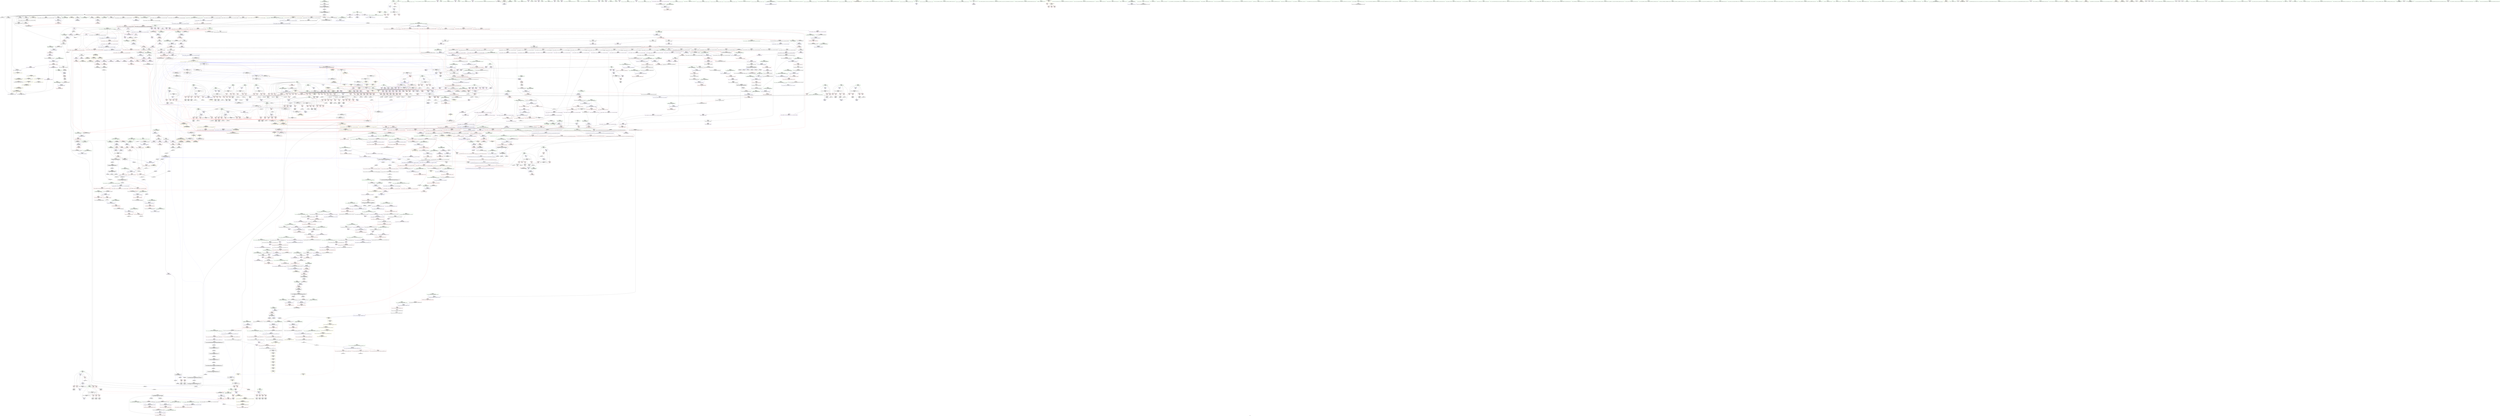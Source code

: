 digraph "SVFG" {
	label="SVFG";

	Node0x56465e32ad20 [shape=record,color=grey,label="{NodeID: 0\nNullPtr|{|<s29>119}}"];
	Node0x56465e32ad20 -> Node0x56465e663c70[style=solid];
	Node0x56465e32ad20 -> Node0x56465e663d70[style=solid];
	Node0x56465e32ad20 -> Node0x56465e663e40[style=solid];
	Node0x56465e32ad20 -> Node0x56465e663f10[style=solid];
	Node0x56465e32ad20 -> Node0x56465e663fe0[style=solid];
	Node0x56465e32ad20 -> Node0x56465e6640b0[style=solid];
	Node0x56465e32ad20 -> Node0x56465e664180[style=solid];
	Node0x56465e32ad20 -> Node0x56465e664250[style=solid];
	Node0x56465e32ad20 -> Node0x56465e664320[style=solid];
	Node0x56465e32ad20 -> Node0x56465e6643f0[style=solid];
	Node0x56465e32ad20 -> Node0x56465e6644c0[style=solid];
	Node0x56465e32ad20 -> Node0x56465e664590[style=solid];
	Node0x56465e32ad20 -> Node0x56465e664660[style=solid];
	Node0x56465e32ad20 -> Node0x56465e664730[style=solid];
	Node0x56465e32ad20 -> Node0x56465e664800[style=solid];
	Node0x56465e32ad20 -> Node0x56465e6648d0[style=solid];
	Node0x56465e32ad20 -> Node0x56465e6649a0[style=solid];
	Node0x56465e32ad20 -> Node0x56465e664a70[style=solid];
	Node0x56465e32ad20 -> Node0x56465e664b40[style=solid];
	Node0x56465e32ad20 -> Node0x56465e664c10[style=solid];
	Node0x56465e32ad20 -> Node0x56465e664ce0[style=solid];
	Node0x56465e32ad20 -> Node0x56465e696560[style=solid];
	Node0x56465e32ad20 -> Node0x56465e69a010[style=solid];
	Node0x56465e32ad20 -> Node0x56465e69a0e0[style=solid];
	Node0x56465e32ad20 -> Node0x56465e69a1b0[style=solid];
	Node0x56465e32ad20 -> Node0x56465e69bfc0[style=solid];
	Node0x56465e32ad20 -> Node0x56465def8fc0[style=solid];
	Node0x56465e32ad20 -> Node0x56465e6cbd10[style=solid];
	Node0x56465e32ad20 -> Node0x56465e6cf010[style=solid];
	Node0x56465e32ad20:s29 -> Node0x56465e7eda10[style=solid,color=red];
	Node0x56465e710c60 [shape=record,color=black,label="{NodeID: 1882\nMR_50V_3 = PHI(MR_50V_4, MR_50V_2, )\npts\{261 \}\n}"];
	Node0x56465e710c60 -> Node0x56465e67e000[style=dashed];
	Node0x56465e710c60 -> Node0x56465e67e0d0[style=dashed];
	Node0x56465e710c60 -> Node0x56465e67e1a0[style=dashed];
	Node0x56465e710c60 -> Node0x56465e67e270[style=dashed];
	Node0x56465e710c60 -> Node0x56465e697290[style=dashed];
	Node0x56465e668240 [shape=record,color=red,label="{NodeID: 775\n471\<--417\n\<--i2\n_Z5solvev\n}"];
	Node0x56465e668240 -> Node0x56465e6cf310[style=solid];
	Node0x56465e65ea50 [shape=record,color=black,label="{NodeID: 443\n1460\<--1512\n_ZNKSt6vectorIiSaIiEE12_M_check_lenEmPKc_ret\<--cond\n_ZNKSt6vectorIiSaIiEE12_M_check_lenEmPKc\n|{<s0>74}}"];
	Node0x56465e65ea50:s0 -> Node0x56465e7e8810[style=solid,color=blue];
	Node0x56465e69e380 [shape=record,color=blue,label="{NodeID: 1218\n1712\<--1710\nthis.addr\<--this\n_ZN9__gnu_cxx17__normal_iteratorIPiSt6vectorIiSaIiEEEC2ERKS1_\n}"];
	Node0x56465e69e380 -> Node0x56465e692570[style=dashed];
	Node0x56465e6529d0 [shape=record,color=green,label="{NodeID: 111\n917\<--918\nq\<--q_field_insensitive\nmain\n}"];
	Node0x56465e6529d0 -> Node0x56465e66d520[style=solid];
	Node0x56465e6529d0 -> Node0x56465e66d5f0[style=solid];
	Node0x56465e6529d0 -> Node0x56465e66d6c0[style=solid];
	Node0x56465e6529d0 -> Node0x56465e66d790[style=solid];
	Node0x56465e6529d0 -> Node0x56465e699cd0[style=solid];
	Node0x56465e6529d0 -> Node0x56465e699da0[style=solid];
	Node0x56465e735c00 [shape=record,color=black,label="{NodeID: 1993\nMR_147V_2 = PHI(MR_147V_4, MR_147V_1, )\npts\{440 \}\n}"];
	Node0x56465e735c00 -> Node0x56465e698f00[style=dashed];
	Node0x56465e66dc70 [shape=record,color=red,label="{NodeID: 886\n1018\<--1010\n\<--__last.addr\n_ZSt8_DestroyIPiiEvT_S1_RSaIT0_E\n|{<s0>61}}"];
	Node0x56465e66dc70:s0 -> Node0x56465e7f8ea0[style=solid,color=red];
	Node0x56465e7e8e50 [shape=record,color=black,label="{NodeID: 2768\n1287 = PHI(1614, )\n}"];
	Node0x56465e7e8e50 -> Node0x56465e68fc00[style=solid];
	Node0x56465e6746e0 [shape=record,color=purple,label="{NodeID: 554\n697\<--29\narrayidx120\<--u\n_Z5solvev\n}"];
	Node0x56465e6746e0 -> Node0x56465e66c9c0[style=solid];
	Node0x56465e656f80 [shape=record,color=green,label="{NodeID: 222\n1712\<--1713\nthis.addr\<--this.addr_field_insensitive\n_ZN9__gnu_cxx17__normal_iteratorIPiSt6vectorIiSaIiEEEC2ERKS1_\n}"];
	Node0x56465e656f80 -> Node0x56465e692570[style=solid];
	Node0x56465e656f80 -> Node0x56465e69e380[style=solid];
	Node0x56465e744200 [shape=record,color=yellow,style=double,label="{NodeID: 2104\n42V_1 = ENCHI(MR_42V_0)\npts\{100001 130001 \}\nFun[_ZNSt6vectorIiSaIiEE9push_backERKi]|{|<s4>17|<s5>18}}"];
	Node0x56465e744200 -> Node0x56465e67d8b0[style=dashed];
	Node0x56465e744200 -> Node0x56465e67da50[style=dashed];
	Node0x56465e744200 -> Node0x56465e67db20[style=dashed];
	Node0x56465e744200 -> Node0x56465e696e80[style=dashed];
	Node0x56465e744200:s4 -> Node0x56465e745b60[style=dashed,color=red];
	Node0x56465e744200:s5 -> Node0x56465e74c2a0[style=dashed,color=red];
	Node0x56465e692f30 [shape=record,color=red,label="{NodeID: 997\n1826\<--1825\n\<--coerce.dive\n_ZSt32__make_move_if_noexcept_iteratorIiSt13move_iteratorIPiEET0_PT_\n}"];
	Node0x56465e692f30 -> Node0x56465e670370[style=solid];
	Node0x56465e7f5770 [shape=record,color=black,label="{NodeID: 2879\n1831 = PHI(1805, )\n2nd arg _ZSt18uninitialized_copyISt13move_iteratorIPiES1_ET0_T_S4_S3_ }"];
	Node0x56465e7f5770 -> Node0x56465e69f150[style=solid];
	Node0x56465e67a170 [shape=record,color=purple,label="{NodeID: 665\n2235\<--1853\noffset_0\<--\n}"];
	Node0x56465e67a170 -> Node0x56465e69f3c0[style=solid];
	Node0x56465e665320 [shape=record,color=black,label="{NodeID: 333\n142\<--137\n\<--this1\n_ZNSt6vectorIiSaIiEED2Ev\n}"];
	Node0x56465e665320 -> Node0x56465e675850[style=solid];
	Node0x56465e665320 -> Node0x56465e675920[style=solid];
	Node0x56465e698a20 [shape=record,color=blue,label="{NodeID: 1108\n433\<--15\ni108\<--\n_Z5solvev\n}"];
	Node0x56465e698a20 -> Node0x56465e734d00[style=dashed];
	Node0x56465e3405f0 [shape=record,color=green,label="{NodeID: 1\n7\<--1\n__dso_handle\<--dummyObj\nGlob }"];
	Node0x56465e710d50 [shape=record,color=black,label="{NodeID: 1883\nMR_36V_2 = PHI(MR_36V_3, MR_36V_1, )\npts\{1765 \}\n|{|<s3>22|<s4>23}}"];
	Node0x56465e710d50 -> Node0x56465e67e340[style=dashed];
	Node0x56465e710d50 -> Node0x56465e67e4e0[style=dashed];
	Node0x56465e710d50 -> Node0x56465e710d50[style=dashed];
	Node0x56465e710d50:s3 -> Node0x56465e710d50[style=dashed,color=red];
	Node0x56465e710d50:s4 -> Node0x56465e743f30[style=dashed,color=red];
	Node0x56465e668310 [shape=record,color=red,label="{NodeID: 776\n475\<--417\n\<--i2\n_Z5solvev\n}"];
	Node0x56465e668310 -> Node0x56465e667060[style=solid];
	Node0x56465e65eb20 [shape=record,color=black,label="{NodeID: 444\n1529\<--1525\nsub.ptr.lhs.cast\<--\n_ZN9__gnu_cxxmiIPiSt6vectorIiSaIiEEEENS_17__normal_iteratorIT_T0_E15difference_typeERKS8_SB_\n}"];
	Node0x56465e65eb20 -> Node0x56465e6c9a90[style=solid];
	Node0x56465e69e450 [shape=record,color=blue,label="{NodeID: 1219\n1714\<--1711\n__i.addr\<--__i\n_ZN9__gnu_cxx17__normal_iteratorIPiSt6vectorIiSaIiEEEC2ERKS1_\n}"];
	Node0x56465e69e450 -> Node0x56465e692640[style=dashed];
	Node0x56465e652aa0 [shape=record,color=green,label="{NodeID: 112\n944\<--945\nthis.addr\<--this.addr_field_insensitive\n_ZNSt12_Vector_baseIiSaIiEEC2Ev\n}"];
	Node0x56465e652aa0 -> Node0x56465e66d860[style=solid];
	Node0x56465e652aa0 -> Node0x56465e699e70[style=solid];
	Node0x56465e736100 [shape=record,color=black,label="{NodeID: 1994\nMR_36V_20 = PHI(MR_36V_21, MR_36V_11, )\npts\{1765 \}\n|{|<s1>36|<s2>54}}"];
	Node0x56465e736100 -> Node0x56465e66cc30[style=dashed];
	Node0x56465e736100:s1 -> Node0x56465e743f30[style=dashed,color=red];
	Node0x56465e736100:s2 -> Node0x56465e722b80[style=dashed,color=blue];
	Node0x56465e66dd40 [shape=record,color=red,label="{NodeID: 887\n1028\<--1025\nthis1\<--this.addr\n_ZNSt12_Vector_baseIiSaIiEE19_M_get_Tp_allocatorEv\n}"];
	Node0x56465e66dd40 -> Node0x56465e676d70[style=solid];
	Node0x56465e7e8f90 [shape=record,color=black,label="{NodeID: 2769\n1293 = PHI(1023, )\n|{<s0>82}}"];
	Node0x56465e7e8f90:s0 -> Node0x56465e7f4520[style=solid,color=red];
	Node0x56465e6747b0 [shape=record,color=purple,label="{NodeID: 555\n712\<--29\narrayidx127\<--u\n_Z5solvev\n}"];
	Node0x56465e6747b0 -> Node0x56465e698e30[style=solid];
	Node0x56465e657050 [shape=record,color=green,label="{NodeID: 223\n1714\<--1715\n__i.addr\<--__i.addr_field_insensitive\n_ZN9__gnu_cxx17__normal_iteratorIPiSt6vectorIiSaIiEEEC2ERKS1_\n}"];
	Node0x56465e657050 -> Node0x56465e692640[style=solid];
	Node0x56465e657050 -> Node0x56465e69e450[style=solid];
	Node0x56465e744310 [shape=record,color=yellow,style=double,label="{NodeID: 2105\n44V_1 = ENCHI(MR_44V_0)\npts\{100002 130002 \}\nFun[_ZNSt6vectorIiSaIiEE9push_backERKi]|{|<s2>18|<s3>18}}"];
	Node0x56465e744310 -> Node0x56465e67d980[style=dashed];
	Node0x56465e744310 -> Node0x56465e7324d0[style=dashed];
	Node0x56465e744310:s2 -> Node0x56465e6900e0[style=dashed,color=red];
	Node0x56465e744310:s3 -> Node0x56465e69c7e0[style=dashed,color=red];
	Node0x56465e693000 [shape=record,color=red,label="{NodeID: 998\n1856\<--1836\n\<--__result.addr\n_ZSt18uninitialized_copyISt13move_iteratorIPiES1_ET0_T_S4_S3_\n|{<s0>129}}"];
	Node0x56465e693000:s0 -> Node0x56465e7f3910[style=solid,color=red];
	Node0x56465e7f5880 [shape=record,color=black,label="{NodeID: 2880\n863 = PHI(493, 11, )\n0th arg _ZNSt6vectorIiSaIiEE5clearEv }"];
	Node0x56465e7f5880 -> Node0x56465e699990[style=solid];
	Node0x56465e67a240 [shape=record,color=purple,label="{NodeID: 666\n2236\<--1854\noffset_0\<--\n}"];
	Node0x56465e67a240 -> Node0x56465e695d80[style=solid];
	Node0x56465e6653f0 [shape=record,color=black,label="{NodeID: 334\n146\<--137\n\<--this1\n_ZNSt6vectorIiSaIiEED2Ev\n|{<s0>8}}"];
	Node0x56465e6653f0:s0 -> Node0x56465e7ee8a0[style=solid,color=red];
	Node0x56465e698af0 [shape=record,color=blue,label="{NodeID: 1109\n435\<--577\nmj\<--\n_Z5solvev\n}"];
	Node0x56465e698af0 -> Node0x56465e698c90[style=dashed];
	Node0x56465e698af0 -> Node0x56465e7122d0[style=dashed];
	Node0x56465e2e72c0 [shape=record,color=green,label="{NodeID: 2\n15\<--1\n\<--dummyObj\nCan only get source location for instruction, argument, global var or function.}"];
	Node0x56465e711250 [shape=record,color=black,label="{NodeID: 1884\nMR_53V_3 = PHI(MR_53V_4, MR_53V_2, )\npts\{310000 \}\n|{|<s2>22|<s3>22}}"];
	Node0x56465e711250 -> Node0x56465e67e410[style=dashed];
	Node0x56465e711250 -> Node0x56465e711250[style=dashed];
	Node0x56465e711250:s2 -> Node0x56465e6970f0[style=dashed,color=red];
	Node0x56465e711250:s3 -> Node0x56465e711250[style=dashed,color=blue];
	Node0x56465e6683e0 [shape=record,color=red,label="{NodeID: 777\n481\<--417\n\<--i2\n_Z5solvev\n}"];
	Node0x56465e6683e0 -> Node0x56465e6cb290[style=solid];
	Node0x56465e65ebf0 [shape=record,color=black,label="{NodeID: 445\n1530\<--1528\nsub.ptr.rhs.cast\<--\n_ZN9__gnu_cxxmiIPiSt6vectorIiSaIiEEEENS_17__normal_iteratorIT_T0_E15difference_typeERKS8_SB_\n}"];
	Node0x56465e65ebf0 -> Node0x56465e6c9a90[style=solid];
	Node0x56465e69e520 [shape=record,color=blue,label="{NodeID: 1220\n1719\<--1721\n_M_current\<--\n_ZN9__gnu_cxx17__normal_iteratorIPiSt6vectorIiSaIiEEEC2ERKS1_\n|{<s0>97|<s1>110}}"];
	Node0x56465e69e520:s0 -> Node0x56465e76e530[style=dashed,color=blue];
	Node0x56465e69e520:s1 -> Node0x56465e76db60[style=dashed,color=blue];
	Node0x56465e657590 [shape=record,color=green,label="{NodeID: 113\n950\<--951\n_ZNSt12_Vector_baseIiSaIiEE12_Vector_implC2Ev\<--_ZNSt12_Vector_baseIiSaIiEE12_Vector_implC2Ev_field_insensitive\n}"];
	Node0x56465e736600 [shape=record,color=black,label="{NodeID: 1995\nMR_53V_2 = PHI(MR_53V_3, MR_53V_1, )\npts\{310000 \}\n|{|<s2>54}}"];
	Node0x56465e736600 -> Node0x56465e66c9c0[style=dashed];
	Node0x56465e736600 -> Node0x56465e698e30[style=dashed];
	Node0x56465e736600:s2 -> Node0x56465e722b80[style=dashed,color=blue];
	Node0x56465e66de10 [shape=record,color=red,label="{NodeID: 888\n1041\<--1034\nthis1\<--this.addr\n_ZNSt12_Vector_baseIiSaIiEED2Ev\n|{|<s8>62}}"];
	Node0x56465e66de10 -> Node0x56465e676e40[style=solid];
	Node0x56465e66de10 -> Node0x56465e676f10[style=solid];
	Node0x56465e66de10 -> Node0x56465e676fe0[style=solid];
	Node0x56465e66de10 -> Node0x56465e6770b0[style=solid];
	Node0x56465e66de10 -> Node0x56465e677180[style=solid];
	Node0x56465e66de10 -> Node0x56465e677250[style=solid];
	Node0x56465e66de10 -> Node0x56465e677320[style=solid];
	Node0x56465e66de10 -> Node0x56465e6773f0[style=solid];
	Node0x56465e66de10:s8 -> Node0x56465e7f74b0[style=solid,color=red];
	Node0x56465e7e90d0 [shape=record,color=black,label="{NodeID: 2770\n1294 = PHI(1573, )\n}"];
	Node0x56465e7e90d0 -> Node0x56465e69c090[style=solid];
	Node0x56465e674880 [shape=record,color=purple,label="{NodeID: 556\n449\<--32\n\<--.str\n_Z5solvev\n}"];
	Node0x56465e657120 [shape=record,color=green,label="{NodeID: 224\n1727\<--1728\n__a.addr\<--__a.addr_field_insensitive\n_ZNSt16allocator_traitsISaIiEE8allocateERS0_m\n}"];
	Node0x56465e657120 -> Node0x56465e6927e0[style=solid];
	Node0x56465e657120 -> Node0x56465e69e5f0[style=solid];
	Node0x56465e744420 [shape=record,color=yellow,style=double,label="{NodeID: 2106\n46V_1 = ENCHI(MR_46V_0)\npts\{184 259 436 \}\nFun[_ZNSt6vectorIiSaIiEE9push_backERKi]|{<s0>16|<s1>18}}"];
	Node0x56465e744420:s0 -> Node0x56465e74cd30[style=dashed,color=red];
	Node0x56465e744420:s1 -> Node0x56465e74c4c0[style=dashed,color=red];
	Node0x56465e6930d0 [shape=record,color=red,label="{NodeID: 999\n1858\<--1857\n\<--coerce.dive3\n_ZSt18uninitialized_copyISt13move_iteratorIPiES1_ET0_T_S4_S3_\n|{<s0>129}}"];
	Node0x56465e6930d0:s0 -> Node0x56465e7f7f20[style=solid,color=red];
	Node0x56465e7f59d0 [shape=record,color=black,label="{NodeID: 2881\n1702 = PHI(1687, 1753, )\n0th arg _ZNK9__gnu_cxx13new_allocatorIiE8max_sizeEv }"];
	Node0x56465e7f59d0 -> Node0x56465e69e2b0[style=solid];
	Node0x56465e67a310 [shape=record,color=purple,label="{NodeID: 667\n1884\<--1874\ncoerce.dive\<--__first\n_ZNSt20__uninitialized_copyILb1EE13__uninit_copyISt13move_iteratorIPiES3_EET0_T_S6_S5_\n}"];
	Node0x56465e67a310 -> Node0x56465e69f490[style=solid];
	Node0x56465e6654c0 [shape=record,color=black,label="{NodeID: 335\n153\<--137\n\<--this1\n_ZNSt6vectorIiSaIiEED2Ev\n|{<s0>10}}"];
	Node0x56465e6654c0:s0 -> Node0x56465e7ed200[style=solid,color=red];
	Node0x56465e698bc0 [shape=record,color=blue,label="{NodeID: 1110\n437\<--15\nj112\<--\n_Z5solvev\n}"];
	Node0x56465e698bc0 -> Node0x56465e66ac80[style=dashed];
	Node0x56465e698bc0 -> Node0x56465e66ad50[style=dashed];
	Node0x56465e698bc0 -> Node0x56465e66ae20[style=dashed];
	Node0x56465e698bc0 -> Node0x56465e66aef0[style=dashed];
	Node0x56465e698bc0 -> Node0x56465e66afc0[style=dashed];
	Node0x56465e698bc0 -> Node0x56465e698d60[style=dashed];
	Node0x56465e698bc0 -> Node0x56465e735700[style=dashed];
	Node0x56465e449e50 [shape=record,color=green,label="{NodeID: 3\n32\<--1\n.str\<--dummyObj\nGlob }"];
	Node0x56465e711750 [shape=record,color=black,label="{NodeID: 1885\nMR_40V_2 = PHI(MR_40V_3, MR_40V_1, )\npts\{100000 130000 \}\n|{|<s1>19|<s2>20|<s3>21|<s4>22|<s5>23}}"];
	Node0x56465e711750 -> Node0x56465e711750[style=dashed];
	Node0x56465e711750:s1 -> Node0x56465e745670[style=dashed,color=red];
	Node0x56465e711750:s2 -> Node0x56465e73e100[style=dashed,color=red];
	Node0x56465e711750:s3 -> Node0x56465e73e100[style=dashed,color=red];
	Node0x56465e711750:s4 -> Node0x56465e711750[style=dashed,color=red];
	Node0x56465e711750:s5 -> Node0x56465e7440f0[style=dashed,color=red];
	Node0x56465e6684b0 [shape=record,color=red,label="{NodeID: 778\n487\<--419\n\<--i12\n_Z5solvev\n}"];
	Node0x56465e6684b0 -> Node0x56465e6cf190[style=solid];
	Node0x56465e65ecc0 [shape=record,color=black,label="{NodeID: 446\n1514\<--1532\n_ZN9__gnu_cxxmiIPiSt6vectorIiSaIiEEEENS_17__normal_iteratorIT_T0_E15difference_typeERKS8_SB__ret\<--sub.ptr.div\n_ZN9__gnu_cxxmiIPiSt6vectorIiSaIiEEEENS_17__normal_iteratorIT_T0_E15difference_typeERKS8_SB_\n|{<s0>76}}"];
	Node0x56465e65ecc0:s0 -> Node0x56465e7e8a90[style=solid,color=blue];
	Node0x56465e69e5f0 [shape=record,color=blue,label="{NodeID: 1221\n1727\<--1725\n__a.addr\<--__a\n_ZNSt16allocator_traitsISaIiEE8allocateERS0_m\n}"];
	Node0x56465e69e5f0 -> Node0x56465e6927e0[style=dashed];
	Node0x56465e657620 [shape=record,color=green,label="{NodeID: 114\n953\<--954\n__gxx_personality_v0\<--__gxx_personality_v0_field_insensitive\n}"];
	Node0x56465e736b00 [shape=record,color=black,label="{NodeID: 1996\nMR_28V_22 = PHI(MR_28V_23, MR_28V_13, )\npts\{280000 \}\n|{|<s4>54}}"];
	Node0x56465e736b00 -> Node0x56465e66c8f0[style=dashed];
	Node0x56465e736b00 -> Node0x56465e66cb60[style=dashed];
	Node0x56465e736b00 -> Node0x56465e698fd0[style=dashed];
	Node0x56465e736b00 -> Node0x56465e736b00[style=dashed];
	Node0x56465e736b00:s4 -> Node0x56465e722b80[style=dashed,color=blue];
	Node0x56465e66dee0 [shape=record,color=red,label="{NodeID: 889\n1071\<--1036\nexn\<--exn.slot\n_ZNSt12_Vector_baseIiSaIiEED2Ev\n|{<s0>65}}"];
	Node0x56465e66dee0:s0 -> Node0x56465e7f9200[style=solid,color=red];
	Node0x56465e7e9210 [shape=record,color=black,label="{NodeID: 2771\n1301 = PHI(1614, )\n}"];
	Node0x56465e7e9210 -> Node0x56465e68fcd0[style=solid];
	Node0x56465e674950 [shape=record,color=purple,label="{NodeID: 557\n462\<--32\n\<--.str\n_Z5solvev\n}"];
	Node0x56465e6571f0 [shape=record,color=green,label="{NodeID: 225\n1729\<--1730\n__n.addr\<--__n.addr_field_insensitive\n_ZNSt16allocator_traitsISaIiEE8allocateERS0_m\n}"];
	Node0x56465e6571f0 -> Node0x56465e6928b0[style=solid];
	Node0x56465e6571f0 -> Node0x56465e69e6c0[style=solid];
	Node0x56465e6931a0 [shape=record,color=red,label="{NodeID: 1000\n1860\<--1859\n\<--coerce.dive4\n_ZSt18uninitialized_copyISt13move_iteratorIPiES1_ET0_T_S4_S3_\n|{<s0>129}}"];
	Node0x56465e6931a0:s0 -> Node0x56465e7f8030[style=solid,color=red];
	Node0x56465e7f5b20 [shape=record,color=black,label="{NodeID: 2882\n1693 = PHI(1646, )\n0th arg _ZNKSt12_Vector_baseIiSaIiEE19_M_get_Tp_allocatorEv }"];
	Node0x56465e7f5b20 -> Node0x56465e69e1e0[style=solid];
	Node0x56465e67a3e0 [shape=record,color=purple,label="{NodeID: 668\n1886\<--1876\ncoerce.dive1\<--__last\n_ZNSt20__uninitialized_copyILb1EE13__uninit_copyISt13move_iteratorIPiES3_EET0_T_S6_S5_\n}"];
	Node0x56465e67a3e0 -> Node0x56465e69f560[style=solid];
	Node0x56465e665590 [shape=record,color=black,label="{NodeID: 336\n163\<--137\n\<--this1\n_ZNSt6vectorIiSaIiEED2Ev\n|{<s0>11}}"];
	Node0x56465e665590:s0 -> Node0x56465e7ed200[style=solid,color=red];
	Node0x56465e698c90 [shape=record,color=blue,label="{NodeID: 1111\n435\<--701\nmj\<--\n_Z5solvev\n}"];
	Node0x56465e698c90 -> Node0x56465e7122d0[style=dashed];
	Node0x56465e2f29c0 [shape=record,color=green,label="{NodeID: 4\n34\<--1\n.str.3\<--dummyObj\nGlob }"];
	Node0x56465e711c80 [shape=record,color=black,label="{NodeID: 1886\nMR_42V_2 = PHI(MR_42V_3, MR_42V_1, )\npts\{100001 130001 \}\n|{|<s1>19|<s2>22|<s3>23}}"];
	Node0x56465e711c80 -> Node0x56465e711c80[style=dashed];
	Node0x56465e711c80:s1 -> Node0x56465e745780[style=dashed,color=red];
	Node0x56465e711c80:s2 -> Node0x56465e711c80[style=dashed,color=red];
	Node0x56465e711c80:s3 -> Node0x56465e744200[style=dashed,color=red];
	Node0x56465e668580 [shape=record,color=red,label="{NodeID: 779\n491\<--419\n\<--i12\n_Z5solvev\n}"];
	Node0x56465e668580 -> Node0x56465e667130[style=solid];
	Node0x56465e65ed90 [shape=record,color=black,label="{NodeID: 447\n1542\<--1541\n\<--this1\n_ZNSt6vectorIiSaIiEE5beginEv\n}"];
	Node0x56465e65ed90 -> Node0x56465e678d20[style=solid];
	Node0x56465e65ed90 -> Node0x56465e678df0[style=solid];
	Node0x56465e69e6c0 [shape=record,color=blue,label="{NodeID: 1222\n1729\<--1726\n__n.addr\<--__n\n_ZNSt16allocator_traitsISaIiEE8allocateERS0_m\n}"];
	Node0x56465e69e6c0 -> Node0x56465e6928b0[style=dashed];
	Node0x56465e6576f0 [shape=record,color=green,label="{NodeID: 115\n960\<--961\n__cxa_begin_catch\<--__cxa_begin_catch_field_insensitive\n}"];
	Node0x56465e737000 [shape=record,color=black,label="{NodeID: 1997\nMR_40V_20 = PHI(MR_40V_21, MR_40V_11, )\npts\{100000 130000 \}\n|{<s0>36|<s1>39|<s2>54}}"];
	Node0x56465e737000:s0 -> Node0x56465e7440f0[style=dashed,color=red];
	Node0x56465e737000:s1 -> Node0x56465e73e100[style=dashed,color=red];
	Node0x56465e737000:s2 -> Node0x56465e722b80[style=dashed,color=blue];
	Node0x56465e66dfb0 [shape=record,color=red,label="{NodeID: 890\n1044\<--1043\n\<--_M_start\n_ZNSt12_Vector_baseIiSaIiEED2Ev\n|{<s0>62}}"];
	Node0x56465e66dfb0:s0 -> Node0x56465e7f7760[style=solid,color=red];
	Node0x56465e7e9350 [shape=record,color=black,label="{NodeID: 2772\n1309 = PHI(1023, )\n|{<s0>85}}"];
	Node0x56465e7e9350:s0 -> Node0x56465e7f4520[style=solid,color=red];
	Node0x56465e674a20 [shape=record,color=purple,label="{NodeID: 558\n478\<--32\n\<--.str\n_Z5solvev\n}"];
	Node0x56465e6572c0 [shape=record,color=green,label="{NodeID: 226\n1737\<--1738\n_ZN9__gnu_cxx13new_allocatorIiE8allocateEmPKv\<--_ZN9__gnu_cxx13new_allocatorIiE8allocateEmPKv_field_insensitive\n}"];
	Node0x56465e693270 [shape=record,color=red,label="{NodeID: 1001\n1895\<--1878\n\<--__result.addr\n_ZNSt20__uninitialized_copyILb1EE13__uninit_copyISt13move_iteratorIPiES3_EET0_T_S6_S5_\n|{<s0>132}}"];
	Node0x56465e693270:s0 -> Node0x56465e7eddd0[style=solid,color=red];
	Node0x56465e7f5c30 [shape=record,color=black,label="{NodeID: 2883\n112 = PHI()\n0th arg __cxx_global_array_dtor }"];
	Node0x56465e7f5c30 -> Node0x56465e696730[style=solid];
	Node0x56465e67a4b0 [shape=record,color=purple,label="{NodeID: 669\n1896\<--1880\ncoerce.dive3\<--agg.tmp\n_ZNSt20__uninitialized_copyILb1EE13__uninit_copyISt13move_iteratorIPiES3_EET0_T_S6_S5_\n}"];
	Node0x56465e67a4b0 -> Node0x56465e693340[style=solid];
	Node0x56465e665660 [shape=record,color=black,label="{NodeID: 337\n188\<--187\nidxprom\<--\n_Z4edgeii\n}"];
	Node0x56465e698d60 [shape=record,color=blue,label="{NodeID: 1112\n437\<--706\nj112\<--inc124\n_Z5solvev\n}"];
	Node0x56465e698d60 -> Node0x56465e66ac80[style=dashed];
	Node0x56465e698d60 -> Node0x56465e66ad50[style=dashed];
	Node0x56465e698d60 -> Node0x56465e66ae20[style=dashed];
	Node0x56465e698d60 -> Node0x56465e66aef0[style=dashed];
	Node0x56465e698d60 -> Node0x56465e66afc0[style=dashed];
	Node0x56465e698d60 -> Node0x56465e698d60[style=dashed];
	Node0x56465e698d60 -> Node0x56465e735700[style=dashed];
	Node0x56465e448950 [shape=record,color=green,label="{NodeID: 5\n36\<--1\n.str.4\<--dummyObj\nGlob }"];
	Node0x56465e7121b0 [shape=record,color=black,label="{NodeID: 1887\nMR_44V_2 = PHI(MR_44V_3, MR_44V_1, )\npts\{100002 130002 \}\n|{|<s1>22|<s2>23}}"];
	Node0x56465e7121b0 -> Node0x56465e7121b0[style=dashed];
	Node0x56465e7121b0:s1 -> Node0x56465e7121b0[style=dashed,color=red];
	Node0x56465e7121b0:s2 -> Node0x56465e744310[style=dashed,color=red];
	Node0x56465e668650 [shape=record,color=red,label="{NodeID: 780\n497\<--419\n\<--i12\n_Z5solvev\n}"];
	Node0x56465e668650 -> Node0x56465e667200[style=solid];
	Node0x56465e65ee60 [shape=record,color=black,label="{NodeID: 448\n1534\<--1547\n_ZNSt6vectorIiSaIiEE5beginEv_ret\<--\n_ZNSt6vectorIiSaIiEE5beginEv\n|{<s0>75}}"];
	Node0x56465e65ee60:s0 -> Node0x56465e7e8950[style=solid,color=blue];
	Node0x56465e69e790 [shape=record,color=blue,label="{NodeID: 1223\n1744\<--1741\nthis.addr\<--this\n_ZN9__gnu_cxx13new_allocatorIiE8allocateEmPKv\n}"];
	Node0x56465e69e790 -> Node0x56465e692980[style=dashed];
	Node0x56465e6577f0 [shape=record,color=green,label="{NodeID: 116\n963\<--964\n_ZSt9terminatev\<--_ZSt9terminatev_field_insensitive\n}"];
	Node0x56465e737530 [shape=record,color=black,label="{NodeID: 1998\nMR_42V_23 = PHI(MR_42V_24, MR_42V_22, )\npts\{100001 130001 \}\n|{<s0>36|<s1>54}}"];
	Node0x56465e737530:s0 -> Node0x56465e744200[style=dashed,color=red];
	Node0x56465e737530:s1 -> Node0x56465e722b80[style=dashed,color=blue];
	Node0x56465e66e080 [shape=record,color=red,label="{NodeID: 891\n1047\<--1046\n\<--_M_end_of_storage\n_ZNSt12_Vector_baseIiSaIiEED2Ev\n}"];
	Node0x56465e66e080 -> Node0x56465e65cd10[style=solid];
	Node0x56465e7e9490 [shape=record,color=black,label="{NodeID: 2773\n1310 = PHI(1573, )\n}"];
	Node0x56465e7e9490 -> Node0x56465e69c230[style=solid];
	Node0x56465e674af0 [shape=record,color=purple,label="{NodeID: 559\n920\<--32\n\<--.str\nmain\n}"];
	Node0x56465e6573c0 [shape=record,color=green,label="{NodeID: 227\n1744\<--1745\nthis.addr\<--this.addr_field_insensitive\n_ZN9__gnu_cxx13new_allocatorIiE8allocateEmPKv\n}"];
	Node0x56465e6573c0 -> Node0x56465e692980[style=solid];
	Node0x56465e6573c0 -> Node0x56465e69e790[style=solid];
	Node0x56465e693340 [shape=record,color=red,label="{NodeID: 1002\n1897\<--1896\n\<--coerce.dive3\n_ZNSt20__uninitialized_copyILb1EE13__uninit_copyISt13move_iteratorIPiES3_EET0_T_S6_S5_\n|{<s0>132}}"];
	Node0x56465e693340:s0 -> Node0x56465e7edb50[style=solid,color=red];
	Node0x56465e7f5d00 [shape=record,color=black,label="{NodeID: 2884\n998 = PHI(992, )\n0th arg _ZN9__gnu_cxx13new_allocatorIiEC2Ev }"];
	Node0x56465e7f5d00 -> Node0x56465e69a350[style=solid];
	Node0x56465e67a580 [shape=record,color=purple,label="{NodeID: 670\n1898\<--1882\ncoerce.dive4\<--agg.tmp2\n_ZNSt20__uninitialized_copyILb1EE13__uninit_copyISt13move_iteratorIPiES3_EET0_T_S6_S5_\n}"];
	Node0x56465e67a580 -> Node0x56465e693410[style=solid];
	Node0x56465e665730 [shape=record,color=black,label="{NodeID: 338\n194\<--193\nidxprom1\<--\n_Z4edgeii\n}"];
	Node0x56465e698e30 [shape=record,color=blue,label="{NodeID: 1113\n712\<--267\narrayidx127\<--\n_Z5solvev\n}"];
	Node0x56465e698e30 -> Node0x56465e736600[style=dashed];
	Node0x56465e2f1ac0 [shape=record,color=green,label="{NodeID: 6\n38\<--1\nstderr\<--dummyObj\nGlob }"];
	Node0x56465e7122d0 [shape=record,color=black,label="{NodeID: 1888\nMR_143V_5 = PHI(MR_143V_4, MR_143V_3, )\npts\{436 \}\n|{|<s4>36}}"];
	Node0x56465e7122d0 -> Node0x56465e66aa10[style=dashed];
	Node0x56465e7122d0 -> Node0x56465e66aae0[style=dashed];
	Node0x56465e7122d0 -> Node0x56465e66abb0[style=dashed];
	Node0x56465e7122d0 -> Node0x56465e735200[style=dashed];
	Node0x56465e7122d0:s4 -> Node0x56465e744420[style=dashed,color=red];
	Node0x56465e668720 [shape=record,color=red,label="{NodeID: 781\n502\<--419\n\<--i12\n_Z5solvev\n}"];
	Node0x56465e668720 -> Node0x56465e6c8b90[style=solid];
	Node0x56465e65ef30 [shape=record,color=black,label="{NodeID: 449\n1564\<--1563\n\<--_M_impl\n_ZNSt12_Vector_baseIiSaIiEE11_M_allocateEm\n|{<s0>111}}"];
	Node0x56465e65ef30:s0 -> Node0x56465e7f7bf0[style=solid,color=red];
	Node0x56465e69e860 [shape=record,color=blue,label="{NodeID: 1224\n1746\<--1742\n__n.addr\<--__n\n_ZN9__gnu_cxx13new_allocatorIiE8allocateEmPKv\n}"];
	Node0x56465e69e860 -> Node0x56465e692a50[style=dashed];
	Node0x56465e69e860 -> Node0x56465e692b20[style=dashed];
	Node0x56465e6578f0 [shape=record,color=green,label="{NodeID: 117\n971\<--972\nthis.addr\<--this.addr_field_insensitive\n_ZNSt12_Vector_baseIiSaIiEE12_Vector_implC2Ev\n}"];
	Node0x56465e6578f0 -> Node0x56465e66d930[style=solid];
	Node0x56465e6578f0 -> Node0x56465e699f40[style=solid];
	Node0x56465e737a60 [shape=record,color=black,label="{NodeID: 1999\nMR_44V_20 = PHI(MR_44V_21, MR_44V_11, )\npts\{100002 130002 \}\n|{<s0>36|<s1>54}}"];
	Node0x56465e737a60:s0 -> Node0x56465e744310[style=dashed,color=red];
	Node0x56465e737a60:s1 -> Node0x56465e722b80[style=dashed,color=blue];
	Node0x56465e66e150 [shape=record,color=red,label="{NodeID: 892\n1050\<--1049\n\<--_M_start4\n_ZNSt12_Vector_baseIiSaIiEED2Ev\n}"];
	Node0x56465e66e150 -> Node0x56465e65cde0[style=solid];
	Node0x56465e7e95d0 [shape=record,color=black,label="{NodeID: 2774\n1320 = PHI()\n}"];
	Node0x56465e674bc0 [shape=record,color=purple,label="{NodeID: 560\n776\<--34\n\<--.str.3\n_Z5solvev\n}"];
	Node0x56465e657490 [shape=record,color=green,label="{NodeID: 228\n1746\<--1747\n__n.addr\<--__n.addr_field_insensitive\n_ZN9__gnu_cxx13new_allocatorIiE8allocateEmPKv\n}"];
	Node0x56465e657490 -> Node0x56465e692a50[style=solid];
	Node0x56465e657490 -> Node0x56465e692b20[style=solid];
	Node0x56465e657490 -> Node0x56465e69e860[style=solid];
	Node0x56465e693410 [shape=record,color=red,label="{NodeID: 1003\n1899\<--1898\n\<--coerce.dive4\n_ZNSt20__uninitialized_copyILb1EE13__uninit_copyISt13move_iteratorIPiES3_EET0_T_S6_S5_\n|{<s0>132}}"];
	Node0x56465e693410:s0 -> Node0x56465e7edc90[style=solid,color=red];
	Node0x56465e7f5e10 [shape=record,color=black,label="{NodeID: 2885\n1981 = PHI(1956, )\n0th arg _ZSt13__copy_move_aILb1EPiS0_ET1_T0_S2_S1_ }"];
	Node0x56465e7f5e10 -> Node0x56465e69fff0[style=solid];
	Node0x56465e67a650 [shape=record,color=purple,label="{NodeID: 671\n2238\<--1889\noffset_0\<--\n}"];
	Node0x56465e67a650 -> Node0x56465e69f700[style=solid];
	Node0x56465e665800 [shape=record,color=black,label="{NodeID: 339\n213\<--212\n\<--this1\n_ZNSt6vectorIiSaIiEE9push_backERKi\n}"];
	Node0x56465e665800 -> Node0x56465e675b90[style=solid];
	Node0x56465e665800 -> Node0x56465e675c60[style=solid];
	Node0x56465e698f00 [shape=record,color=blue,label="{NodeID: 1114\n439\<--15\nj128\<--\n_Z5solvev\n}"];
	Node0x56465e698f00 -> Node0x56465e66b090[style=dashed];
	Node0x56465e698f00 -> Node0x56465e66b160[style=dashed];
	Node0x56465e698f00 -> Node0x56465e66b230[style=dashed];
	Node0x56465e698f00 -> Node0x56465e6990a0[style=dashed];
	Node0x56465e698f00 -> Node0x56465e735c00[style=dashed];
	Node0x56465e64ecc0 [shape=record,color=green,label="{NodeID: 7\n39\<--1\n.str.5\<--dummyObj\nGlob }"];
	Node0x56465e7123c0 [shape=record,color=black,label="{NodeID: 1889\nMR_208V_3 = PHI(MR_208V_2, MR_208V_4, )\npts\{2129 \}\n}"];
	Node0x56465e6687f0 [shape=record,color=red,label="{NodeID: 782\n508\<--421\n\<--i23\n_Z5solvev\n}"];
	Node0x56465e6687f0 -> Node0x56465e6cc790[style=solid];
	Node0x56465e65f000 [shape=record,color=black,label="{NodeID: 450\n1549\<--1571\n_ZNSt12_Vector_baseIiSaIiEE11_M_allocateEm_ret\<--cond\n_ZNSt12_Vector_baseIiSaIiEE11_M_allocateEm\n|{<s0>77}}"];
	Node0x56465e65f000:s0 -> Node0x56465e7e8bd0[style=solid,color=blue];
	Node0x56465e69e930 [shape=record,color=blue,label="{NodeID: 1225\n1748\<--1743\n.addr\<--\n_ZN9__gnu_cxx13new_allocatorIiE8allocateEmPKv\n}"];
	Node0x56465e6579c0 [shape=record,color=green,label="{NodeID: 118\n977\<--978\n_ZNSaIiEC2Ev\<--_ZNSaIiEC2Ev_field_insensitive\n}"];
	Node0x56465e737f90 [shape=record,color=black,label="{NodeID: 2000\nMR_123V_3 = PHI(MR_123V_4, MR_123V_2, )\npts\{416 \}\n}"];
	Node0x56465e737f90 -> Node0x56465e667fd0[style=dashed];
	Node0x56465e737f90 -> Node0x56465e6680a0[style=dashed];
	Node0x56465e737f90 -> Node0x56465e668170[style=dashed];
	Node0x56465e737f90 -> Node0x56465e697b80[style=dashed];
	Node0x56465e66e220 [shape=record,color=red,label="{NodeID: 893\n1083\<--1077\n\<--__first.addr\n_ZSt8_DestroyIPiEvT_S1_\n|{<s0>66}}"];
	Node0x56465e66e220:s0 -> Node0x56465e7f8640[style=solid,color=red];
	Node0x56465e7e96a0 [shape=record,color=black,label="{NodeID: 2775\n1345 = PHI(1023, )\n|{<s0>90}}"];
	Node0x56465e7e96a0:s0 -> Node0x56465e7f0380[style=solid,color=red];
	Node0x56465e674c90 [shape=record,color=purple,label="{NodeID: 561\n785\<--36\n\<--.str.4\n_Z5solvev\n}"];
	Node0x56465e65fa80 [shape=record,color=green,label="{NodeID: 229\n1748\<--1749\n.addr\<--.addr_field_insensitive\n_ZN9__gnu_cxx13new_allocatorIiE8allocateEmPKv\n}"];
	Node0x56465e65fa80 -> Node0x56465e69e930[style=solid];
	Node0x56465e744940 [shape=record,color=yellow,style=double,label="{NodeID: 2111\n175V_1 = ENCHI(MR_175V_0)\npts\{23 26 \}\nFun[_ZSt7reverseIPiEvT_S1_]|{<s0>51|<s1>51}}"];
	Node0x56465e744940:s0 -> Node0x56465e7155f0[style=dashed,color=red];
	Node0x56465e744940:s1 -> Node0x56465e72ddb0[style=dashed,color=red];
	Node0x56465e6934e0 [shape=record,color=red,label="{NodeID: 1004\n1937\<--1912\n\<--__result.addr\n_ZSt4copyISt13move_iteratorIPiES1_ET0_T_S4_S3_\n|{<s0>137}}"];
	Node0x56465e6934e0:s0 -> Node0x56465e7ec150[style=solid,color=red];
	Node0x56465e7f5f20 [shape=record,color=black,label="{NodeID: 2886\n1982 = PHI(1960, )\n1st arg _ZSt13__copy_move_aILb1EPiS0_ET1_T0_S2_S1_ }"];
	Node0x56465e7f5f20 -> Node0x56465e6a00c0[style=solid];
	Node0x56465e67a720 [shape=record,color=purple,label="{NodeID: 672\n2239\<--1890\noffset_0\<--\n}"];
	Node0x56465e67a720 -> Node0x56465e695e50[style=solid];
	Node0x56465e6658d0 [shape=record,color=black,label="{NodeID: 340\n217\<--212\n\<--this1\n_ZNSt6vectorIiSaIiEE9push_backERKi\n}"];
	Node0x56465e6658d0 -> Node0x56465e675d30[style=solid];
	Node0x56465e6658d0 -> Node0x56465e675e00[style=solid];
	Node0x56465e74bd30 [shape=record,color=yellow,style=double,label="{NodeID: 2222\n70V_1 = ENCHI(MR_70V_0)\npts\{1242 \}\nFun[_ZNSt6vectorIiSaIiEE17_M_realloc_insertIJRKiEEEvN9__gnu_cxx17__normal_iteratorIPiS1_EEDpOT_]}"];
	Node0x56465e74bd30 -> Node0x56465e69c300[style=dashed];
	Node0x56465e698fd0 [shape=record,color=blue,label="{NodeID: 1115\n732\<--734\narrayidx140\<--dec141\n_Z5solvev\n}"];
	Node0x56465e698fd0 -> Node0x56465e66cb60[style=dashed];
	Node0x56465e698fd0 -> Node0x56465e698fd0[style=dashed];
	Node0x56465e698fd0 -> Node0x56465e736b00[style=dashed];
	Node0x56465e64f3b0 [shape=record,color=green,label="{NodeID: 8\n41\<--1\n.str.6\<--dummyObj\nGlob }"];
	Node0x56465e7150f0 [shape=record,color=black,label="{NodeID: 1890\nMR_210V_3 = PHI(MR_210V_2, MR_210V_5, )\npts\{2131 \}\n}"];
	Node0x56465e6688c0 [shape=record,color=red,label="{NodeID: 783\n515\<--421\n\<--i23\n_Z5solvev\n}"];
	Node0x56465e6688c0 -> Node0x56465e6cc490[style=solid];
	Node0x56465e76a080 [shape=record,color=yellow,style=double,label="{NodeID: 2665\n2V_3 = CSCHI(MR_2V_2)\npts\{100000 100001 100002 130000 130001 130002 \}\nCS[]|{|<s1>155}}"];
	Node0x56465e76a080 -> Node0x56465e72e2b0[style=dashed];
	Node0x56465e76a080:s1 -> Node0x56465e76f2f0[style=dashed,color=blue];
	Node0x56465e65f0d0 [shape=record,color=black,label="{NodeID: 451\n1573\<--1610\n_ZSt34__uninitialized_move_if_noexcept_aIPiS0_SaIiEET0_T_S3_S2_RT1__ret\<--call6\n_ZSt34__uninitialized_move_if_noexcept_aIPiS0_SaIiEET0_T_S3_S2_RT1_\n|{<s0>82|<s1>85}}"];
	Node0x56465e65f0d0:s0 -> Node0x56465e7e90d0[style=solid,color=blue];
	Node0x56465e65f0d0:s1 -> Node0x56465e7e9490[style=solid,color=blue];
	Node0x56465e69ea00 [shape=record,color=blue,label="{NodeID: 1226\n1790\<--1774\ncoerce.dive\<--__first.coerce\n_ZSt22__uninitialized_copy_aISt13move_iteratorIPiES1_iET0_T_S4_S3_RSaIT1_E\n}"];
	Node0x56465e69ea00 -> Node0x56465e695b10[style=dashed];
	Node0x56465e657ac0 [shape=record,color=green,label="{NodeID: 119\n988\<--989\nthis.addr\<--this.addr_field_insensitive\n_ZNSaIiEC2Ev\n}"];
	Node0x56465e657ac0 -> Node0x56465e66da00[style=solid];
	Node0x56465e657ac0 -> Node0x56465e69a280[style=solid];
	Node0x56465e738490 [shape=record,color=black,label="{NodeID: 2001\nMR_153V_3 = PHI(MR_153V_4, MR_153V_2, )\npts\{446 \}\n}"];
	Node0x56465e738490 -> Node0x56465e66b8b0[style=dashed];
	Node0x56465e738490 -> Node0x56465e66b980[style=dashed];
	Node0x56465e738490 -> Node0x56465e66ba50[style=dashed];
	Node0x56465e738490 -> Node0x56465e66bb20[style=dashed];
	Node0x56465e738490 -> Node0x56465e699720[style=dashed];
	Node0x56465e66e2f0 [shape=record,color=red,label="{NodeID: 894\n1084\<--1079\n\<--__last.addr\n_ZSt8_DestroyIPiEvT_S1_\n|{<s0>66}}"];
	Node0x56465e66e2f0:s0 -> Node0x56465e7f8780[style=solid,color=red];
	Node0x56465e7e9810 [shape=record,color=black,label="{NodeID: 2776\n1365 = PHI(1023, )\n|{<s0>94}}"];
	Node0x56465e7e9810:s0 -> Node0x56465e7f0380[style=solid,color=red];
	Node0x56465e674d60 [shape=record,color=purple,label="{NodeID: 562\n805\<--39\n\<--.str.5\n_Z5solvev\n}"];
	Node0x56465e65fb50 [shape=record,color=green,label="{NodeID: 230\n1759\<--1760\n_ZSt17__throw_bad_allocv\<--_ZSt17__throw_bad_allocv_field_insensitive\n}"];
	Node0x56465e6935b0 [shape=record,color=red,label="{NodeID: 1005\n1927\<--1926\n\<--coerce.dive2\n_ZSt4copyISt13move_iteratorIPiES1_ET0_T_S4_S3_\n|{<s0>134}}"];
	Node0x56465e6935b0:s0 -> Node0x56465e7f6350[style=solid,color=red];
	Node0x56465e7f6030 [shape=record,color=black,label="{NodeID: 2887\n1983 = PHI(1962, )\n2nd arg _ZSt13__copy_move_aILb1EPiS0_ET1_T0_S2_S1_ }"];
	Node0x56465e7f6030 -> Node0x56465e6a0190[style=solid];
	Node0x56465e67a7f0 [shape=record,color=purple,label="{NodeID: 673\n2241\<--1892\noffset_0\<--\n}"];
	Node0x56465e67a7f0 -> Node0x56465e69f7d0[style=solid];
	Node0x56465e6659a0 [shape=record,color=black,label="{NodeID: 341\n223\<--212\n\<--this1\n_ZNSt6vectorIiSaIiEE9push_backERKi\n}"];
	Node0x56465e6659a0 -> Node0x56465e675ed0[style=solid];
	Node0x56465e74be10 [shape=record,color=yellow,style=double,label="{NodeID: 2223\n72V_1 = ENCHI(MR_72V_0)\npts\{1244 \}\nFun[_ZNSt6vectorIiSaIiEE17_M_realloc_insertIJRKiEEEvN9__gnu_cxx17__normal_iteratorIPiS1_EEDpOT_]}"];
	Node0x56465e74be10 -> Node0x56465e69c3d0[style=dashed];
	Node0x56465e6990a0 [shape=record,color=blue,label="{NodeID: 1116\n439\<--738\nj128\<--inc143\n_Z5solvev\n}"];
	Node0x56465e6990a0 -> Node0x56465e66b090[style=dashed];
	Node0x56465e6990a0 -> Node0x56465e66b160[style=dashed];
	Node0x56465e6990a0 -> Node0x56465e66b230[style=dashed];
	Node0x56465e6990a0 -> Node0x56465e6990a0[style=dashed];
	Node0x56465e6990a0 -> Node0x56465e735c00[style=dashed];
	Node0x56465e64f4b0 [shape=record,color=green,label="{NodeID: 9\n43\<--1\n.str.7\<--dummyObj\nGlob }"];
	Node0x56465e7155f0 [shape=record,color=black,label="{NodeID: 1891\nMR_175V_2 = PHI(MR_175V_1, MR_175V_3, )\npts\{23 26 \}\n|{<s0>51}}"];
	Node0x56465e7155f0:s0 -> Node0x56465e76b6e0[style=dashed,color=blue];
	Node0x56465e668990 [shape=record,color=red,label="{NodeID: 784\n522\<--421\n\<--i23\n_Z5solvev\n}"];
	Node0x56465e668990 -> Node0x56465e6673a0[style=solid];
	Node0x56465e76a210 [shape=record,color=yellow,style=double,label="{NodeID: 2666\n2V_2 = CSCHI(MR_2V_1)\npts\{100000 100001 100002 130000 130001 130002 \}\nCS[]|{<s0>3|<s1>13}}"];
	Node0x56465e76a210:s0 -> Node0x56465e76a080[style=dashed,color=blue];
	Node0x56465e76a210:s1 -> Node0x56465e76a3a0[style=dashed,color=blue];
	Node0x56465e65f1a0 [shape=record,color=black,label="{NodeID: 452\n1614\<--1620\n_ZNK9__gnu_cxx17__normal_iteratorIPiSt6vectorIiSaIiEEE4baseEv_ret\<--_M_current\n_ZNK9__gnu_cxx17__normal_iteratorIPiSt6vectorIiSaIiEEE4baseEv\n|{<s0>80|<s1>83|<s2>108|<s3>109}}"];
	Node0x56465e65f1a0:s0 -> Node0x56465e7e8e50[style=solid,color=blue];
	Node0x56465e65f1a0:s1 -> Node0x56465e7e9210[style=solid,color=blue];
	Node0x56465e65f1a0:s2 -> Node0x56465e7ea490[style=solid,color=blue];
	Node0x56465e65f1a0:s3 -> Node0x56465e7ea5d0[style=solid,color=blue];
	Node0x56465e69ead0 [shape=record,color=blue,label="{NodeID: 1227\n1792\<--1775\ncoerce.dive1\<--__last.coerce\n_ZSt22__uninitialized_copy_aISt13move_iteratorIPiES1_iET0_T_S4_S3_RSaIT1_E\n}"];
	Node0x56465e69ead0 -> Node0x56465e695be0[style=dashed];
	Node0x56465e657b90 [shape=record,color=green,label="{NodeID: 120\n994\<--995\n_ZN9__gnu_cxx13new_allocatorIiEC2Ev\<--_ZN9__gnu_cxx13new_allocatorIiEC2Ev_field_insensitive\n}"];
	Node0x56465e66e3c0 [shape=record,color=red,label="{NodeID: 895\n1112\<--1103\nthis1\<--this.addr\n_ZNSt12_Vector_baseIiSaIiEE13_M_deallocateEPim\n}"];
	Node0x56465e66e3c0 -> Node0x56465e6774c0[style=solid];
	Node0x56465e7e9950 [shape=record,color=black,label="{NodeID: 2777\n1449 = PHI(1453, )\n}"];
	Node0x56465e7e9950 -> Node0x56465e690690[style=solid];
	Node0x56465e674e30 [shape=record,color=purple,label="{NodeID: 563\n847\<--39\n\<--.str.5\n_Z5solvev\n}"];
	Node0x56465e65fc20 [shape=record,color=green,label="{NodeID: 231\n1764\<--1765\ncall2\<--call2_field_insensitive\n_ZN9__gnu_cxx13new_allocatorIiE8allocateEmPKv\n}"];
	Node0x56465e65fc20 -> Node0x56465e66fdc0[style=solid];
	Node0x56465e693680 [shape=record,color=red,label="{NodeID: 1006\n1935\<--1934\n\<--coerce.dive4\n_ZSt4copyISt13move_iteratorIPiES1_ET0_T_S4_S3_\n|{<s0>136}}"];
	Node0x56465e693680:s0 -> Node0x56465e7f6350[style=solid,color=red];
	Node0x56465e7f6140 [shape=record,color=black,label="{NodeID: 2888\n1126 = PHI(1058, 1068, )\n0th arg _ZNSt12_Vector_baseIiSaIiEE12_Vector_implD2Ev }"];
	Node0x56465e7f6140 -> Node0x56465e69af80[style=solid];
	Node0x56465e67a8c0 [shape=record,color=purple,label="{NodeID: 674\n2242\<--1893\noffset_0\<--\n}"];
	Node0x56465e67a8c0 -> Node0x56465e695f20[style=solid];
	Node0x56465e665a70 [shape=record,color=black,label="{NodeID: 342\n226\<--212\n\<--this1\n_ZNSt6vectorIiSaIiEE9push_backERKi\n}"];
	Node0x56465e665a70 -> Node0x56465e675fa0[style=solid];
	Node0x56465e665a70 -> Node0x56465e676070[style=solid];
	Node0x56465e74bef0 [shape=record,color=yellow,style=double,label="{NodeID: 2224\n36V_1 = ENCHI(MR_36V_0)\npts\{1765 \}\nFun[_ZNSt6vectorIiSaIiEE17_M_realloc_insertIJRKiEEEvN9__gnu_cxx17__normal_iteratorIPiS1_EEDpOT_]|{<s0>79}}"];
	Node0x56465e74bef0:s0 -> Node0x56465e74cc50[style=dashed,color=red];
	Node0x56465e699170 [shape=record,color=blue,label="{NodeID: 1117\n433\<--743\ni108\<--inc146\n_Z5solvev\n}"];
	Node0x56465e699170 -> Node0x56465e734d00[style=dashed];
	Node0x56465e64f5b0 [shape=record,color=green,label="{NodeID: 10\n45\<--1\n.str.8\<--dummyObj\nGlob }"];
	Node0x56465e668a60 [shape=record,color=red,label="{NodeID: 785\n528\<--421\n\<--i23\n_Z5solvev\n|{<s0>28}}"];
	Node0x56465e668a60:s0 -> Node0x56465e7ee1f0[style=solid,color=red];
	Node0x56465e76a3a0 [shape=record,color=yellow,style=double,label="{NodeID: 2667\n2V_2 = CSCHI(MR_2V_1)\npts\{100000 100001 100002 130000 130001 130002 \}\nCS[]|{<s0>156}}"];
	Node0x56465e76a3a0:s0 -> Node0x56465e76f480[style=dashed,color=blue];
	Node0x56465e65f270 [shape=record,color=black,label="{NodeID: 453\n1632\<--1631\n\<--\n_ZNSt16allocator_traitsISaIiEE7destroyIiEEvRS0_PT_\n|{<s0>115}}"];
	Node0x56465e65f270:s0 -> Node0x56465e7f47e0[style=solid,color=red];
	Node0x56465e69eba0 [shape=record,color=blue,label="{NodeID: 1228\n1782\<--1776\n__result.addr\<--__result\n_ZSt22__uninitialized_copy_aISt13move_iteratorIPiES1_iET0_T_S4_S3_RSaIT1_E\n}"];
	Node0x56465e69eba0 -> Node0x56465e692bf0[style=dashed];
	Node0x56465e657c90 [shape=record,color=green,label="{NodeID: 121\n999\<--1000\nthis.addr\<--this.addr_field_insensitive\n_ZN9__gnu_cxx13new_allocatorIiEC2Ev\n}"];
	Node0x56465e657c90 -> Node0x56465e66dad0[style=solid];
	Node0x56465e657c90 -> Node0x56465e69a350[style=solid];
	Node0x56465e66e490 [shape=record,color=red,label="{NodeID: 896\n1113\<--1105\n\<--__p.addr\n_ZNSt12_Vector_baseIiSaIiEE13_M_deallocateEPim\n}"];
	Node0x56465e66e490 -> Node0x56465e6cf010[style=solid];
	Node0x56465e7e9a90 [shape=record,color=black,label="{NodeID: 2778\n1478 = PHI(1640, )\n}"];
	Node0x56465e7e9a90 -> Node0x56465e6c9490[style=solid];
	Node0x56465e674f00 [shape=record,color=purple,label="{NodeID: 564\n856\<--41\n\<--.str.6\n_Z5solvev\n}"];
	Node0x56465e65fcf0 [shape=record,color=green,label="{NodeID: 232\n1766\<--1767\n_Znwm\<--_Znwm_field_insensitive\n}"];
	Node0x56465e693750 [shape=record,color=red,label="{NodeID: 1007\n1955\<--1946\n\<--__first.addr\n_ZSt14__copy_move_a2ILb1EPiS0_ET1_T0_S2_S1_\n|{<s0>138}}"];
	Node0x56465e693750:s0 -> Node0x56465e7eeb20[style=solid,color=red];
	Node0x56465e7f6350 [shape=record,color=black,label="{NodeID: 2889\n1968 = PHI(1927, 1935, )\n0th arg _ZSt12__miter_baseIPiEDTcl12__miter_basecldtfp_4baseEEESt13move_iteratorIT_E }"];
	Node0x56465e7f6350 -> Node0x56465e69ff20[style=solid];
	Node0x56465e67a990 [shape=record,color=purple,label="{NodeID: 675\n1918\<--1908\ncoerce.dive\<--__first\n_ZSt4copyISt13move_iteratorIPiES1_ET0_T_S4_S3_\n}"];
	Node0x56465e67a990 -> Node0x56465e69f8a0[style=solid];
	Node0x56465e665b40 [shape=record,color=black,label="{NodeID: 343\n234\<--212\n\<--this1\n_ZNSt6vectorIiSaIiEE9push_backERKi\n}"];
	Node0x56465e665b40 -> Node0x56465e676140[style=solid];
	Node0x56465e665b40 -> Node0x56465e676210[style=solid];
	Node0x56465e699240 [shape=record,color=blue,label="{NodeID: 1118\n441\<--15\ni148\<--\n_Z5solvev\n}"];
	Node0x56465e699240 -> Node0x56465e729190[style=dashed];
	Node0x56465e64f6b0 [shape=record,color=green,label="{NodeID: 11\n47\<--1\n.str.9\<--dummyObj\nGlob }"];
	Node0x56465e668b30 [shape=record,color=red,label="{NodeID: 786\n537\<--421\n\<--i23\n_Z5solvev\n}"];
	Node0x56465e668b30 -> Node0x56465e6caf90[style=solid];
	Node0x56465e76a530 [shape=record,color=yellow,style=double,label="{NodeID: 2668\n30V_2 = CSCHI(MR_30V_1)\npts\{1765 100000 100001 100002 130000 130001 130002 \}\nCS[]|{<s0>28|<s1>28|<s2>28|<s3>28|<s4>29|<s5>29|<s6>29|<s7>29|<s8>29|<s9>29|<s10>29|<s11>29|<s12>29|<s13>29|<s14>30|<s15>30|<s16>30|<s17>30|<s18>31|<s19>31|<s20>31|<s21>31|<s22>32|<s23>32|<s24>32|<s25>32|<s26>32|<s27>32|<s28>33|<s29>33|<s30>33|<s31>33}}"];
	Node0x56465e76a530:s0 -> Node0x56465e72ece0[style=dashed,color=blue];
	Node0x56465e76a530:s1 -> Node0x56465e72f6e0[style=dashed,color=blue];
	Node0x56465e76a530:s2 -> Node0x56465e72fc10[style=dashed,color=blue];
	Node0x56465e76a530:s3 -> Node0x56465e730140[style=dashed,color=blue];
	Node0x56465e76a530:s4 -> Node0x56465e719d10[style=dashed,color=blue];
	Node0x56465e76a530:s5 -> Node0x56465e71b170[style=dashed,color=blue];
	Node0x56465e76a530:s6 -> Node0x56465e725470[style=dashed,color=blue];
	Node0x56465e76a530:s7 -> Node0x56465e7259a0[style=dashed,color=blue];
	Node0x56465e76a530:s8 -> Node0x56465e72ece0[style=dashed,color=blue];
	Node0x56465e76a530:s9 -> Node0x56465e72f6e0[style=dashed,color=blue];
	Node0x56465e76a530:s10 -> Node0x56465e72fc10[style=dashed,color=blue];
	Node0x56465e76a530:s11 -> Node0x56465e730140[style=dashed,color=blue];
	Node0x56465e76a530:s12 -> Node0x56465e736100[style=dashed,color=blue];
	Node0x56465e76a530:s13 -> Node0x56465e737a60[style=dashed,color=blue];
	Node0x56465e76a530:s14 -> Node0x56465e717e80[style=dashed,color=blue];
	Node0x56465e76a530:s15 -> Node0x56465e718880[style=dashed,color=blue];
	Node0x56465e76a530:s16 -> Node0x56465e718db0[style=dashed,color=blue];
	Node0x56465e76a530:s17 -> Node0x56465e7192e0[style=dashed,color=blue];
	Node0x56465e76a530:s18 -> Node0x56465e719d10[style=dashed,color=blue];
	Node0x56465e76a530:s19 -> Node0x56465e71a710[style=dashed,color=blue];
	Node0x56465e76a530:s20 -> Node0x56465e71ac40[style=dashed,color=blue];
	Node0x56465e76a530:s21 -> Node0x56465e71b170[style=dashed,color=blue];
	Node0x56465e76a530:s22 -> Node0x56465e719d10[style=dashed,color=blue];
	Node0x56465e76a530:s23 -> Node0x56465e71b170[style=dashed,color=blue];
	Node0x56465e76a530:s24 -> Node0x56465e725470[style=dashed,color=blue];
	Node0x56465e76a530:s25 -> Node0x56465e7259a0[style=dashed,color=blue];
	Node0x56465e76a530:s26 -> Node0x56465e736100[style=dashed,color=blue];
	Node0x56465e76a530:s27 -> Node0x56465e737a60[style=dashed,color=blue];
	Node0x56465e76a530:s28 -> Node0x56465e729b90[style=dashed,color=blue];
	Node0x56465e76a530:s29 -> Node0x56465e72a590[style=dashed,color=blue];
	Node0x56465e76a530:s30 -> Node0x56465e72aac0[style=dashed,color=blue];
	Node0x56465e76a530:s31 -> Node0x56465e72aff0[style=dashed,color=blue];
	Node0x56465e65f340 [shape=record,color=black,label="{NodeID: 454\n1646\<--1645\n\<--this1\n_ZNKSt6vectorIiSaIiEE8max_sizeEv\n|{<s0>116}}"];
	Node0x56465e65f340:s0 -> Node0x56465e7f5b20[style=solid,color=red];
	Node0x56465e69ec70 [shape=record,color=blue,label="{NodeID: 1229\n1784\<--1777\n.addr\<--\n_ZSt22__uninitialized_copy_aISt13move_iteratorIPiES1_iET0_T_S4_S3_RSaIT1_E\n}"];
	Node0x56465e657d60 [shape=record,color=green,label="{NodeID: 122\n1008\<--1009\n__first.addr\<--__first.addr_field_insensitive\n_ZSt8_DestroyIPiiEvT_S1_RSaIT0_E\n}"];
	Node0x56465e657d60 -> Node0x56465e66dba0[style=solid];
	Node0x56465e657d60 -> Node0x56465e69a420[style=solid];
	Node0x56465e66e560 [shape=record,color=red,label="{NodeID: 897\n1118\<--1105\n\<--__p.addr\n_ZNSt12_Vector_baseIiSaIiEE13_M_deallocateEPim\n|{<s0>67}}"];
	Node0x56465e66e560:s0 -> Node0x56465e7f5220[style=solid,color=red];
	Node0x56465e7e9bd0 [shape=record,color=black,label="{NodeID: 2779\n1481 = PHI(310, )\n}"];
	Node0x56465e7e9bd0 -> Node0x56465e6c9490[style=solid];
	Node0x56465e674fd0 [shape=record,color=purple,label="{NodeID: 565\n929\<--43\n\<--.str.7\nmain\n}"];
	Node0x56465e65fdf0 [shape=record,color=green,label="{NodeID: 233\n1778\<--1779\n__first\<--__first_field_insensitive\n_ZSt22__uninitialized_copy_aISt13move_iteratorIPiES1_iET0_T_S4_S3_RSaIT1_E\n}"];
	Node0x56465e65fdf0 -> Node0x56465e66ff60[style=solid];
	Node0x56465e65fdf0 -> Node0x56465e679540[style=solid];
	Node0x56465e693820 [shape=record,color=red,label="{NodeID: 1008\n1959\<--1948\n\<--__last.addr\n_ZSt14__copy_move_a2ILb1EPiS0_ET1_T0_S2_S1_\n|{<s0>139}}"];
	Node0x56465e693820:s0 -> Node0x56465e7eeb20[style=solid,color=red];
	Node0x56465e7f64d0 [shape=record,color=black,label="{NodeID: 2890\n1432 = PHI(1211, )\n0th arg _ZN9__gnu_cxx13new_allocatorIiE9constructIiJRKiEEEvPT_DpOT0_ }"];
	Node0x56465e7f64d0 -> Node0x56465e69c980[style=solid];
	Node0x56465e67aa60 [shape=record,color=purple,label="{NodeID: 676\n1920\<--1910\ncoerce.dive1\<--__last\n_ZSt4copyISt13move_iteratorIPiES1_ET0_T_S4_S3_\n}"];
	Node0x56465e67aa60 -> Node0x56465e69f970[style=solid];
	Node0x56465e665c10 [shape=record,color=black,label="{NodeID: 344\n225\<--224\n\<--_M_impl3\n_ZNSt6vectorIiSaIiEE9push_backERKi\n|{<s0>16}}"];
	Node0x56465e665c10:s0 -> Node0x56465e7f3f00[style=solid,color=red];
	Node0x56465e699310 [shape=record,color=blue,label="{NodeID: 1119\n759\<--753\narrayidx156\<--add152\n_Z5solvev\n}"];
	Node0x56465e699310 -> Node0x56465e728c90[style=dashed];
	Node0x56465e64f7b0 [shape=record,color=green,label="{NodeID: 12\n50\<--1\n\<--dummyObj\nCan only get source location for instruction, argument, global var or function.}"];
	Node0x56465e668c00 [shape=record,color=red,label="{NodeID: 787\n548\<--421\n\<--i23\n_Z5solvev\n}"];
	Node0x56465e668c00 -> Node0x56465e667540[style=solid];
	Node0x56465e65f410 [shape=record,color=black,label="{NodeID: 455\n1640\<--1650\n_ZNKSt6vectorIiSaIiEE8max_sizeEv_ret\<--call2\n_ZNKSt6vectorIiSaIiEE8max_sizeEv\n|{<s0>99|<s1>106|<s2>107}}"];
	Node0x56465e65f410:s0 -> Node0x56465e7e9a90[style=solid,color=blue];
	Node0x56465e65f410:s1 -> Node0x56465e7ea210[style=solid,color=blue];
	Node0x56465e65f410:s2 -> Node0x56465e7ea350[style=solid,color=blue];
	Node0x56465e69ed40 [shape=record,color=blue, style = dotted,label="{NodeID: 1230\n2226\<--2228\noffset_0\<--dummyVal\n_ZSt22__uninitialized_copy_aISt13move_iteratorIPiES1_iET0_T_S4_S3_RSaIT1_E\n}"];
	Node0x56465e69ed40 -> Node0x56465e692cc0[style=dashed];
	Node0x56465e657e30 [shape=record,color=green,label="{NodeID: 123\n1010\<--1011\n__last.addr\<--__last.addr_field_insensitive\n_ZSt8_DestroyIPiiEvT_S1_RSaIT0_E\n}"];
	Node0x56465e657e30 -> Node0x56465e66dc70[style=solid];
	Node0x56465e657e30 -> Node0x56465e69a4f0[style=solid];
	Node0x56465e66e630 [shape=record,color=red,label="{NodeID: 898\n1119\<--1107\n\<--__n.addr\n_ZNSt12_Vector_baseIiSaIiEE13_M_deallocateEPim\n|{<s0>67}}"];
	Node0x56465e66e630:s0 -> Node0x56465e7f5330[style=solid,color=red];
	Node0x56465e7e9d10 [shape=record,color=black,label="{NodeID: 2780\n1491 = PHI(310, )\n}"];
	Node0x56465e7e9d10 -> Node0x56465e6c9910[style=solid];
	Node0x56465e6750a0 [shape=record,color=purple,label="{NodeID: 566\n934\<--45\n\<--.str.8\nmain\n}"];
	Node0x56465e65fec0 [shape=record,color=green,label="{NodeID: 234\n1780\<--1781\n__last\<--__last_field_insensitive\n_ZSt22__uninitialized_copy_aISt13move_iteratorIPiES1_iET0_T_S4_S3_RSaIT1_E\n}"];
	Node0x56465e65fec0 -> Node0x56465e670030[style=solid];
	Node0x56465e65fec0 -> Node0x56465e679610[style=solid];
	Node0x56465e6938f0 [shape=record,color=red,label="{NodeID: 1009\n1961\<--1950\n\<--__result.addr\n_ZSt14__copy_move_a2ILb1EPiS0_ET1_T0_S2_S1_\n|{<s0>140}}"];
	Node0x56465e6938f0:s0 -> Node0x56465e7eeb20[style=solid,color=red];
	Node0x56465e7f65e0 [shape=record,color=black,label="{NodeID: 2891\n1433 = PHI(1212, )\n1st arg _ZN9__gnu_cxx13new_allocatorIiE9constructIiJRKiEEEvPT_DpOT0_ }"];
	Node0x56465e7f65e0 -> Node0x56465e69ca50[style=solid];
	Node0x56465e67ab30 [shape=record,color=purple,label="{NodeID: 677\n1926\<--1914\ncoerce.dive2\<--agg.tmp\n_ZSt4copyISt13move_iteratorIPiES1_ET0_T_S4_S3_\n}"];
	Node0x56465e67ab30 -> Node0x56465e6935b0[style=solid];
	Node0x56465e665ce0 [shape=record,color=black,label="{NodeID: 345\n264\<--263\nidxprom\<--\n_Z3dfsi\n}"];
	Node0x56465e74c190 [shape=record,color=yellow,style=double,label="{NodeID: 2227\n40V_1 = ENCHI(MR_40V_0)\npts\{100000 130000 \}\nFun[_ZNSt6vectorIiSaIiEE17_M_realloc_insertIJRKiEEEvN9__gnu_cxx17__normal_iteratorIPiS1_EEDpOT_]|{|<s5>74|<s6>75}}"];
	Node0x56465e74c190 -> Node0x56465e68fb30[style=dashed];
	Node0x56465e74c190 -> Node0x56465e68fe70[style=dashed];
	Node0x56465e74c190 -> Node0x56465e690010[style=dashed];
	Node0x56465e74c190 -> Node0x56465e6901b0[style=dashed];
	Node0x56465e74c190 -> Node0x56465e69c640[style=dashed];
	Node0x56465e74c190:s5 -> Node0x56465e74d300[style=dashed,color=red];
	Node0x56465e74c190:s6 -> Node0x56465e712f90[style=dashed,color=red];
	Node0x56465e6993e0 [shape=record,color=blue,label="{NodeID: 1120\n441\<--763\ni148\<--inc158\n_Z5solvev\n}"];
	Node0x56465e6993e0 -> Node0x56465e729190[style=dashed];
	Node0x56465e64f8b0 [shape=record,color=green,label="{NodeID: 13\n198\<--1\n\<--dummyObj\nCan only get source location for instruction, argument, global var or function.}"];
	Node0x56465e668cd0 [shape=record,color=red,label="{NodeID: 788\n556\<--421\n\<--i23\n_Z5solvev\n|{<s0>29}}"];
	Node0x56465e668cd0:s0 -> Node0x56465e7ee620[style=solid,color=red];
	Node0x56465e65f4e0 [shape=record,color=black,label="{NodeID: 456\n1656\<--1679\n_ZSt3maxImERKT_S2_S2__ret\<--\n_ZSt3maxImERKT_S2_S2_\n|{<s0>104}}"];
	Node0x56465e65f4e0:s0 -> Node0x56465e7e9f90[style=solid,color=blue];
	Node0x56465e69ee10 [shape=record,color=blue, style = dotted,label="{NodeID: 1231\n2229\<--2231\noffset_0\<--dummyVal\n_ZSt22__uninitialized_copy_aISt13move_iteratorIPiES1_iET0_T_S4_S3_RSaIT1_E\n}"];
	Node0x56465e69ee10 -> Node0x56465e692d90[style=dashed];
	Node0x56465e657f00 [shape=record,color=green,label="{NodeID: 124\n1012\<--1013\n.addr\<--.addr_field_insensitive\n_ZSt8_DestroyIPiiEvT_S1_RSaIT0_E\n}"];
	Node0x56465e657f00 -> Node0x56465e69a5c0[style=solid];
	Node0x56465e66e700 [shape=record,color=red,label="{NodeID: 899\n1130\<--1127\nthis1\<--this.addr\n_ZNSt12_Vector_baseIiSaIiEE12_Vector_implD2Ev\n}"];
	Node0x56465e66e700 -> Node0x56465e65cf80[style=solid];
	Node0x56465e7e9e50 [shape=record,color=black,label="{NodeID: 2781\n1492 = PHI(310, )\n}"];
	Node0x56465e7e9e50 -> Node0x56465e69d000[style=solid];
	Node0x56465e675170 [shape=record,color=purple,label="{NodeID: 567\n1250\<--47\n\<--.str.9\n_ZNSt6vectorIiSaIiEE17_M_realloc_insertIJRKiEEEvN9__gnu_cxx17__normal_iteratorIPiS1_EEDpOT_\n|{<s0>74}}"];
	Node0x56465e675170:s0 -> Node0x56465e7f8280[style=solid,color=red];
	Node0x56465e65ff90 [shape=record,color=green,label="{NodeID: 235\n1782\<--1783\n__result.addr\<--__result.addr_field_insensitive\n_ZSt22__uninitialized_copy_aISt13move_iteratorIPiES1_iET0_T_S4_S3_RSaIT1_E\n}"];
	Node0x56465e65ff90 -> Node0x56465e692bf0[style=solid];
	Node0x56465e65ff90 -> Node0x56465e69eba0[style=solid];
	Node0x56465e744eb0 [shape=record,color=yellow,style=double,label="{NodeID: 2117\n36V_1 = ENCHI(MR_36V_0)\npts\{1765 \}\nFun[_ZSt34__uninitialized_move_if_noexcept_aIPiS0_SaIiEET0_T_S3_S2_RT1_]|{<s0>114}}"];
	Node0x56465e744eb0:s0 -> Node0x56465e742e50[style=dashed,color=red];
	Node0x56465e6939c0 [shape=record,color=red,label="{NodeID: 1010\n1996\<--1984\n\<--__first.addr\n_ZSt13__copy_move_aILb1EPiS0_ET1_T0_S2_S1_\n|{<s0>144}}"];
	Node0x56465e6939c0:s0 -> Node0x56465e7ed350[style=solid,color=red];
	Node0x56465e7f66f0 [shape=record,color=black,label="{NodeID: 2892\n1434 = PHI(1214, )\n2nd arg _ZN9__gnu_cxx13new_allocatorIiE9constructIiJRKiEEEvPT_DpOT0_ }"];
	Node0x56465e7f66f0 -> Node0x56465e69cb20[style=solid];
	Node0x56465e67ac00 [shape=record,color=purple,label="{NodeID: 678\n1934\<--1916\ncoerce.dive4\<--agg.tmp3\n_ZSt4copyISt13move_iteratorIPiES1_ET0_T_S4_S3_\n}"];
	Node0x56465e67ac00 -> Node0x56465e693680[style=solid];
	Node0x56465e665db0 [shape=record,color=black,label="{NodeID: 346\n272\<--271\nidxprom1\<--\n_Z3dfsi\n}"];
	Node0x56465e74c2a0 [shape=record,color=yellow,style=double,label="{NodeID: 2228\n42V_1 = ENCHI(MR_42V_0)\npts\{100001 130001 \}\nFun[_ZNSt6vectorIiSaIiEE17_M_realloc_insertIJRKiEEEvN9__gnu_cxx17__normal_iteratorIPiS1_EEDpOT_]|{|<s3>74|<s4>75}}"];
	Node0x56465e74c2a0 -> Node0x56465e68fda0[style=dashed];
	Node0x56465e74c2a0 -> Node0x56465e68ff40[style=dashed];
	Node0x56465e74c2a0 -> Node0x56465e69c710[style=dashed];
	Node0x56465e74c2a0:s3 -> Node0x56465e74d300[style=dashed,color=red];
	Node0x56465e74c2a0:s4 -> Node0x56465e712f90[style=dashed,color=red];
	Node0x56465e6994b0 [shape=record,color=blue,label="{NodeID: 1121\n443\<--15\ni160\<--\n_Z5solvev\n}"];
	Node0x56465e6994b0 -> Node0x56465e71f360[style=dashed];
	Node0x56465e64f9b0 [shape=record,color=green,label="{NodeID: 14\n267\<--1\n\<--dummyObj\nCan only get source location for instruction, argument, global var or function.}"];
	Node0x56465e668da0 [shape=record,color=red,label="{NodeID: 789\n563\<--421\n\<--i23\n_Z5solvev\n}"];
	Node0x56465e668da0 -> Node0x56465e6676e0[style=solid];
	Node0x56465e65f5b0 [shape=record,color=black,label="{NodeID: 457\n1687\<--1686\n\<--\n_ZNSt16allocator_traitsISaIiEE8max_sizeERKS0_\n|{<s0>118}}"];
	Node0x56465e65f5b0:s0 -> Node0x56465e7f59d0[style=solid,color=red];
	Node0x56465e69eee0 [shape=record,color=blue,label="{NodeID: 1232\n1818\<--1815\n__i.addr\<--__i\n_ZSt32__make_move_if_noexcept_iteratorIiSt13move_iteratorIPiEET0_PT_\n}"];
	Node0x56465e69eee0 -> Node0x56465e692e60[style=dashed];
	Node0x56465e657fd0 [shape=record,color=green,label="{NodeID: 125\n1020\<--1021\n_ZSt8_DestroyIPiEvT_S1_\<--_ZSt8_DestroyIPiEvT_S1__field_insensitive\n}"];
	Node0x56465e73a320 [shape=record,color=black,label="{NodeID: 2007\nMR_36V_3 = PHI(MR_36V_2, MR_36V_1, )\npts\{1765 \}\n|{<s0>144}}"];
	Node0x56465e73a320:s0 -> Node0x56465e76eed0[style=dashed,color=blue];
	Node0x56465e66e7d0 [shape=record,color=red,label="{NodeID: 900\n1149\<--1140\n\<--__a.addr\n_ZNSt16allocator_traitsISaIiEE10deallocateERS0_Pim\n}"];
	Node0x56465e66e7d0 -> Node0x56465e65d050[style=solid];
	Node0x56465e7e9f90 [shape=record,color=black,label="{NodeID: 2782\n1494 = PHI(1656, )\n}"];
	Node0x56465e7e9f90 -> Node0x56465e690d10[style=solid];
	Node0x56465e675240 [shape=record,color=purple,label="{NodeID: 568\n2223\<--49\nllvm.global_ctors_0\<--llvm.global_ctors\nGlob }"];
	Node0x56465e675240 -> Node0x56465e696360[style=solid];
	Node0x56465e660060 [shape=record,color=green,label="{NodeID: 236\n1784\<--1785\n.addr\<--.addr_field_insensitive\n_ZSt22__uninitialized_copy_aISt13move_iteratorIPiES1_iET0_T_S4_S3_RSaIT1_E\n}"];
	Node0x56465e660060 -> Node0x56465e69ec70[style=solid];
	Node0x56465e693a90 [shape=record,color=red,label="{NodeID: 1011\n1997\<--1986\n\<--__last.addr\n_ZSt13__copy_move_aILb1EPiS0_ET1_T0_S2_S1_\n|{<s0>144}}"];
	Node0x56465e693a90:s0 -> Node0x56465e7ed460[style=solid,color=red];
	Node0x56465e7f6800 [shape=record,color=black,label="{NodeID: 2893\n1615 = PHI(1225, 1225, 1523, 1526, )\n0th arg _ZNK9__gnu_cxx17__normal_iteratorIPiSt6vectorIiSaIiEEE4baseEv }"];
	Node0x56465e7f6800 -> Node0x56465e69da90[style=solid];
	Node0x56465e67acd0 [shape=record,color=purple,label="{NodeID: 679\n2244\<--1923\noffset_0\<--\n}"];
	Node0x56465e67acd0 -> Node0x56465e69fb10[style=solid];
	Node0x56465e665e80 [shape=record,color=black,label="{NodeID: 347\n277\<--274\nconv\<--call\n_Z3dfsi\n}"];
	Node0x56465e665e80 -> Node0x56465e6cde10[style=solid];
	Node0x56465e699580 [shape=record,color=blue,label="{NodeID: 1122\n443\<--782\ni160\<--inc168\n_Z5solvev\n}"];
	Node0x56465e699580 -> Node0x56465e71f360[style=dashed];
	Node0x56465e64fae0 [shape=record,color=green,label="{NodeID: 15\n328\<--1\n\<--dummyObj\nCan only get source location for instruction, argument, global var or function.}"];
	Node0x56465e717480 [shape=record,color=black,label="{NodeID: 1897\nMR_125V_3 = PHI(MR_125V_4, MR_125V_2, )\npts\{418 \}\n}"];
	Node0x56465e717480 -> Node0x56465e668240[style=dashed];
	Node0x56465e717480 -> Node0x56465e668310[style=dashed];
	Node0x56465e717480 -> Node0x56465e6683e0[style=dashed];
	Node0x56465e717480 -> Node0x56465e697d20[style=dashed];
	Node0x56465e668e70 [shape=record,color=red,label="{NodeID: 790\n570\<--421\n\<--i23\n_Z5solvev\n|{<s0>30}}"];
	Node0x56465e668e70:s0 -> Node0x56465e7ee620[style=solid,color=red];
	Node0x56465e65f680 [shape=record,color=black,label="{NodeID: 458\n1681\<--1688\n_ZNSt16allocator_traitsISaIiEE8max_sizeERKS0__ret\<--call\n_ZNSt16allocator_traitsISaIiEE8max_sizeERKS0_\n|{<s0>117}}"];
	Node0x56465e65f680:s0 -> Node0x56465e7e8490[style=solid,color=blue];
	Node0x56465e69efb0 [shape=record,color=blue,label="{NodeID: 1233\n1844\<--1829\ncoerce.dive\<--__first.coerce\n_ZSt18uninitialized_copyISt13move_iteratorIPiES1_ET0_T_S4_S3_\n}"];
	Node0x56465e69efb0 -> Node0x56465e695cb0[style=dashed];
	Node0x56465e6580d0 [shape=record,color=green,label="{NodeID: 126\n1025\<--1026\nthis.addr\<--this.addr_field_insensitive\n_ZNSt12_Vector_baseIiSaIiEE19_M_get_Tp_allocatorEv\n}"];
	Node0x56465e6580d0 -> Node0x56465e66dd40[style=solid];
	Node0x56465e6580d0 -> Node0x56465e69a690[style=solid];
	Node0x56465e66e8a0 [shape=record,color=red,label="{NodeID: 901\n1151\<--1142\n\<--__p.addr\n_ZNSt16allocator_traitsISaIiEE10deallocateERS0_Pim\n|{<s0>69}}"];
	Node0x56465e66e8a0:s0 -> Node0x56465e7ef640[style=solid,color=red];
	Node0x56465e7ea0d0 [shape=record,color=black,label="{NodeID: 2783\n1501 = PHI(310, )\n}"];
	Node0x56465e7ea0d0 -> Node0x56465e6cdf90[style=solid];
	Node0x56465e675310 [shape=record,color=purple,label="{NodeID: 569\n2224\<--49\nllvm.global_ctors_1\<--llvm.global_ctors\nGlob }"];
	Node0x56465e675310 -> Node0x56465e696460[style=solid];
	Node0x56465e660130 [shape=record,color=green,label="{NodeID: 237\n1786\<--1787\nagg.tmp\<--agg.tmp_field_insensitive\n_ZSt22__uninitialized_copy_aISt13move_iteratorIPiES1_iET0_T_S4_S3_RSaIT1_E\n}"];
	Node0x56465e660130 -> Node0x56465e670100[style=solid];
	Node0x56465e660130 -> Node0x56465e6796e0[style=solid];
	Node0x56465e693b60 [shape=record,color=red,label="{NodeID: 1012\n1998\<--1988\n\<--__result.addr\n_ZSt13__copy_move_aILb1EPiS0_ET1_T0_S2_S1_\n|{<s0>144}}"];
	Node0x56465e693b60:s0 -> Node0x56465e7ed570[style=solid,color=red];
	Node0x56465e7f6bb0 [shape=record,color=black,label="{NodeID: 2894\n1815 = PHI(1594, 1600, )\n0th arg _ZSt32__make_move_if_noexcept_iteratorIiSt13move_iteratorIPiEET0_PT_ }"];
	Node0x56465e7f6bb0 -> Node0x56465e69eee0[style=solid];
	Node0x56465e67ada0 [shape=record,color=purple,label="{NodeID: 680\n2245\<--1924\noffset_0\<--\n}"];
	Node0x56465e67ada0 -> Node0x56465e695ff0[style=solid];
	Node0x56465e665f50 [shape=record,color=black,label="{NodeID: 348\n281\<--280\nidxprom3\<--\n_Z3dfsi\n}"];
	Node0x56465e74c4c0 [shape=record,color=yellow,style=double,label="{NodeID: 2230\n46V_1 = ENCHI(MR_46V_0)\npts\{184 259 436 \}\nFun[_ZNSt6vectorIiSaIiEE17_M_realloc_insertIJRKiEEEvN9__gnu_cxx17__normal_iteratorIPiS1_EEDpOT_]|{<s0>79}}"];
	Node0x56465e74c4c0:s0 -> Node0x56465e74cd30[style=dashed,color=red];
	Node0x56465e699650 [shape=record,color=blue,label="{NodeID: 1123\n445\<--15\ni171\<--\n_Z5solvev\n}"];
	Node0x56465e699650 -> Node0x56465e738490[style=dashed];
	Node0x56465e64fbe0 [shape=record,color=green,label="{NodeID: 16\n577\<--1\n\<--dummyObj\nCan only get source location for instruction, argument, global var or function.}"];
	Node0x56465e668f40 [shape=record,color=red,label="{NodeID: 791\n581\<--421\n\<--i23\n_Z5solvev\n}"];
	Node0x56465e668f40 -> Node0x56465e6ca210[style=solid];
	Node0x56465e65f750 [shape=record,color=black,label="{NodeID: 459\n1699\<--1698\n\<--_M_impl\n_ZNKSt12_Vector_baseIiSaIiEE19_M_get_Tp_allocatorEv\n}"];
	Node0x56465e65f750 -> Node0x56465e65f820[style=solid];
	Node0x56465e69f080 [shape=record,color=blue,label="{NodeID: 1234\n1846\<--1830\ncoerce.dive1\<--__last.coerce\n_ZSt18uninitialized_copyISt13move_iteratorIPiES1_ET0_T_S4_S3_\n}"];
	Node0x56465e69f080 -> Node0x56465e695d80[style=dashed];
	Node0x56465e6581a0 [shape=record,color=green,label="{NodeID: 127\n1034\<--1035\nthis.addr\<--this.addr_field_insensitive\n_ZNSt12_Vector_baseIiSaIiEED2Ev\n}"];
	Node0x56465e6581a0 -> Node0x56465e66de10[style=solid];
	Node0x56465e6581a0 -> Node0x56465e69a760[style=solid];
	Node0x56465e66e970 [shape=record,color=red,label="{NodeID: 902\n1152\<--1144\n\<--__n.addr\n_ZNSt16allocator_traitsISaIiEE10deallocateERS0_Pim\n|{<s0>69}}"];
	Node0x56465e66e970:s0 -> Node0x56465e7ef750[style=solid,color=red];
	Node0x56465e7ea210 [shape=record,color=black,label="{NodeID: 2784\n1505 = PHI(1640, )\n}"];
	Node0x56465e7ea210 -> Node0x56465e6ce110[style=solid];
	Node0x56465e675410 [shape=record,color=purple,label="{NodeID: 570\n2225\<--49\nllvm.global_ctors_2\<--llvm.global_ctors\nGlob }"];
	Node0x56465e675410 -> Node0x56465e696560[style=solid];
	Node0x56465e660200 [shape=record,color=green,label="{NodeID: 238\n1788\<--1789\nagg.tmp2\<--agg.tmp2_field_insensitive\n_ZSt22__uninitialized_copy_aISt13move_iteratorIPiES1_iET0_T_S4_S3_RSaIT1_E\n}"];
	Node0x56465e660200 -> Node0x56465e6701d0[style=solid];
	Node0x56465e660200 -> Node0x56465e6797b0[style=solid];
	Node0x56465e693c30 [shape=record,color=red,label="{NodeID: 1013\n2008\<--2005\n\<--__it.addr\n_ZSt12__niter_baseIPiET_S1_\n}"];
	Node0x56465e693c30 -> Node0x56465e6712e0[style=solid];
	Node0x56465e7f6d00 [shape=record,color=black,label="{NodeID: 2895\n970 = PHI(948, )\n0th arg _ZNSt12_Vector_baseIiSaIiEE12_Vector_implC2Ev }"];
	Node0x56465e7f6d00 -> Node0x56465e699f40[style=solid];
	Node0x56465def8fc0 [shape=record,color=black,label="{NodeID: 1788\n1571 = PHI(1566, 3, )\n}"];
	Node0x56465def8fc0 -> Node0x56465e65f000[style=solid];
	Node0x56465e67ae70 [shape=record,color=purple,label="{NodeID: 681\n2247\<--1931\noffset_0\<--\n}"];
	Node0x56465e67ae70 -> Node0x56465e69fbe0[style=solid];
	Node0x56465e666020 [shape=record,color=black,label="{NodeID: 349\n284\<--283\nconv5\<--\n_Z3dfsi\n|{<s0>20}}"];
	Node0x56465e666020:s0 -> Node0x56465e7ecb40[style=solid,color=red];
	Node0x56465e699720 [shape=record,color=blue,label="{NodeID: 1124\n445\<--812\ni171\<--inc184\n_Z5solvev\n}"];
	Node0x56465e699720 -> Node0x56465e738490[style=dashed];
	Node0x56465e64fce0 [shape=record,color=green,label="{NodeID: 17\n587\<--1\n\<--dummyObj\nCan only get source location for instruction, argument, global var or function.}"];
	Node0x56465e717e80 [shape=record,color=black,label="{NodeID: 1899\nMR_36V_6 = PHI(MR_36V_9, MR_36V_3, )\npts\{1765 \}\n|{|<s4>29|<s5>30}}"];
	Node0x56465e717e80 -> Node0x56465e717e80[style=dashed];
	Node0x56465e717e80 -> Node0x56465e719d10[style=dashed];
	Node0x56465e717e80 -> Node0x56465e72ece0[style=dashed];
	Node0x56465e717e80 -> Node0x56465e736100[style=dashed];
	Node0x56465e717e80:s4 -> Node0x56465e714150[style=dashed,color=red];
	Node0x56465e717e80:s5 -> Node0x56465e714150[style=dashed,color=red];
	Node0x56465e669010 [shape=record,color=red,label="{NodeID: 792\n514\<--423\n\<--j\n_Z5solvev\n}"];
	Node0x56465e669010 -> Node0x56465e6cc490[style=solid];
	Node0x56465e65f820 [shape=record,color=black,label="{NodeID: 460\n1692\<--1699\n_ZNKSt12_Vector_baseIiSaIiEE19_M_get_Tp_allocatorEv_ret\<--\n_ZNKSt12_Vector_baseIiSaIiEE19_M_get_Tp_allocatorEv\n|{<s0>116}}"];
	Node0x56465e65f820:s0 -> Node0x56465e7e8350[style=solid,color=blue];
	Node0x56465e69f150 [shape=record,color=blue,label="{NodeID: 1235\n1836\<--1831\n__result.addr\<--__result\n_ZSt18uninitialized_copyISt13move_iteratorIPiES1_ET0_T_S4_S3_\n}"];
	Node0x56465e69f150 -> Node0x56465e693000[style=dashed];
	Node0x56465e658270 [shape=record,color=green,label="{NodeID: 128\n1036\<--1037\nexn.slot\<--exn.slot_field_insensitive\n_ZNSt12_Vector_baseIiSaIiEED2Ev\n}"];
	Node0x56465e658270 -> Node0x56465e66dee0[style=solid];
	Node0x56465e658270 -> Node0x56465e69a830[style=solid];
	Node0x56465e66ea40 [shape=record,color=red,label="{NodeID: 903\n1170\<--1161\nthis1\<--this.addr\n_ZN9__gnu_cxx13new_allocatorIiE10deallocateEPim\n}"];
	Node0x56465e7ea350 [shape=record,color=black,label="{NodeID: 2785\n1508 = PHI(1640, )\n}"];
	Node0x56465e7ea350 -> Node0x56465e6c6550[style=solid];
	Node0x56465e675510 [shape=record,color=purple,label="{NodeID: 571\n82\<--81\narrayctor.next\<--arrayctor.cur\n__cxx_global_var_init.1\n}"];
	Node0x56465e675510 -> Node0x56465e6c6af0[style=solid];
	Node0x56465e675510 -> Node0x56465e6cd810[style=solid];
	Node0x56465e6602d0 [shape=record,color=green,label="{NodeID: 239\n1800\<--1801\nllvm.memcpy.p0i8.p0i8.i64\<--llvm.memcpy.p0i8.p0i8.i64_field_insensitive\n}"];
	Node0x56465e693d00 [shape=record,color=red,label="{NodeID: 1014\n2026\<--2014\n\<--__first.addr\n_ZNSt11__copy_moveILb1ELb1ESt26random_access_iterator_tagE8__copy_mIiEEPT_PKS3_S6_S4_\n}"];
	Node0x56465e693d00 -> Node0x56465e671480[style=solid];
	Node0x56465e7f6e10 [shape=record,color=black,label="{NodeID: 2896\n95 = PHI(81, 11, )\n0th arg _ZNSt6vectorIiSaIiEEC2Ev }"];
	Node0x56465e7f6e10 -> Node0x56465e696660[style=solid];
	Node0x56465e6c5fb0 [shape=record,color=black,label="{NodeID: 1789\n119 = PHI(117, 120, )\n}"];
	Node0x56465e6c5fb0 -> Node0x56465e6755e0[style=solid];
	Node0x56465e67af40 [shape=record,color=purple,label="{NodeID: 682\n2248\<--1932\noffset_0\<--\n}"];
	Node0x56465e67af40 -> Node0x56465e6960c0[style=solid];
	Node0x56465e6660f0 [shape=record,color=black,label="{NodeID: 350\n289\<--288\nidxprom7\<--\n_Z3dfsi\n}"];
	Node0x56465e6997f0 [shape=record,color=blue,label="{NodeID: 1125\n447\<--15\ni188\<--\n_Z5solvev\n}"];
	Node0x56465e6997f0 -> Node0x56465e72ceb0[style=dashed];
	Node0x56465e64fde0 [shape=record,color=green,label="{NodeID: 18\n670\<--1\n\<--dummyObj\nCan only get source location for instruction, argument, global var or function.}"];
	Node0x56465e718380 [shape=record,color=black,label="{NodeID: 1900\nMR_28V_8 = PHI(MR_28V_11, MR_28V_5, )\npts\{280000 \}\n|{|<s4>29|<s5>29|<s6>30|<s7>30}}"];
	Node0x56465e718380 -> Node0x56465e718380[style=dashed];
	Node0x56465e718380 -> Node0x56465e71a210[style=dashed];
	Node0x56465e718380 -> Node0x56465e72f1e0[style=dashed];
	Node0x56465e718380 -> Node0x56465e736b00[style=dashed];
	Node0x56465e718380:s4 -> Node0x56465e67d570[style=dashed,color=red];
	Node0x56465e718380:s5 -> Node0x56465e696c10[style=dashed,color=red];
	Node0x56465e718380:s6 -> Node0x56465e67d570[style=dashed,color=red];
	Node0x56465e718380:s7 -> Node0x56465e696c10[style=dashed,color=red];
	Node0x56465e6690e0 [shape=record,color=red,label="{NodeID: 793\n518\<--423\n\<--j\n_Z5solvev\n}"];
	Node0x56465e6690e0 -> Node0x56465e6672d0[style=solid];
	Node0x56465e65f8f0 [shape=record,color=black,label="{NodeID: 461\n1701\<--1708\n_ZNK9__gnu_cxx13new_allocatorIiE8max_sizeEv_ret\<--\n_ZNK9__gnu_cxx13new_allocatorIiE8max_sizeEv\n|{<s0>118|<s1>120}}"];
	Node0x56465e65f8f0:s0 -> Node0x56465e7ea710[style=solid,color=blue];
	Node0x56465e65f8f0:s1 -> Node0x56465e7ea990[style=solid,color=blue];
	Node0x56465e69f220 [shape=record,color=blue,label="{NodeID: 1236\n1838\<--267\n__assignable\<--\n_ZSt18uninitialized_copyISt13move_iteratorIPiES1_ET0_T_S4_S3_\n}"];
	Node0x56465e658340 [shape=record,color=green,label="{NodeID: 129\n1038\<--1039\nehselector.slot\<--ehselector.slot_field_insensitive\n_ZNSt12_Vector_baseIiSaIiEED2Ev\n}"];
	Node0x56465e658340 -> Node0x56465e69a900[style=solid];
	Node0x56465e66eb10 [shape=record,color=red,label="{NodeID: 904\n1171\<--1163\n\<--__p.addr\n_ZN9__gnu_cxx13new_allocatorIiE10deallocateEPim\n}"];
	Node0x56465e66eb10 -> Node0x56465e65d120[style=solid];
	Node0x56465e7ea490 [shape=record,color=black,label="{NodeID: 2786\n1524 = PHI(1614, )\n}"];
	Node0x56465e7ea490 -> Node0x56465e690f80[style=solid];
	Node0x56465e6755e0 [shape=record,color=purple,label="{NodeID: 572\n120\<--119\narraydestroy.element\<--arraydestroy.elementPast\n__cxx_global_array_dtor\n|{|<s2>7}}"];
	Node0x56465e6755e0 -> Node0x56465e6c5fb0[style=solid];
	Node0x56465e6755e0 -> Node0x56465e6ced10[style=solid];
	Node0x56465e6755e0:s2 -> Node0x56465e7f9680[style=solid,color=red];
	Node0x56465e6603d0 [shape=record,color=green,label="{NodeID: 240\n1811\<--1812\n_ZSt18uninitialized_copyISt13move_iteratorIPiES1_ET0_T_S4_S3_\<--_ZSt18uninitialized_copyISt13move_iteratorIPiES1_ET0_T_S4_S3__field_insensitive\n}"];
	Node0x56465e693dd0 [shape=record,color=red,label="{NodeID: 1015\n2037\<--2014\n\<--__first.addr\n_ZNSt11__copy_moveILb1ELb1ESt26random_access_iterator_tagE8__copy_mIiEEPT_PKS3_S6_S4_\n}"];
	Node0x56465e693dd0 -> Node0x56465e671620[style=solid];
	Node0x56465e7f6f60 [shape=record,color=black,label="{NodeID: 2897\n987 = PHI(975, )\n0th arg _ZNSaIiEC2Ev }"];
	Node0x56465e7f6f60 -> Node0x56465e69a280[style=solid];
	Node0x56465e6c6550 [shape=record,color=black,label="{NodeID: 1790\n1512 = PHI(1508, 1510, )\n}"];
	Node0x56465e6c6550 -> Node0x56465e65ea50[style=solid];
	Node0x56465e67b010 [shape=record,color=purple,label="{NodeID: 683\n1971\<--1969\ncoerce.dive\<--__it\n_ZSt12__miter_baseIPiEDTcl12__miter_basecldtfp_4baseEEESt13move_iteratorIT_E\n}"];
	Node0x56465e67b010 -> Node0x56465e69ff20[style=solid];
	Node0x56465e6661c0 [shape=record,color=black,label="{NodeID: 351\n292\<--291\ntobool\<--\n_Z3dfsi\n}"];
	Node0x56465e6998c0 [shape=record,color=blue,label="{NodeID: 1126\n447\<--852\ni188\<--inc201\n_Z5solvev\n}"];
	Node0x56465e6998c0 -> Node0x56465e72ceb0[style=dashed];
	Node0x56465e64fee0 [shape=record,color=green,label="{NodeID: 19\n671\<--1\n\<--dummyObj\nCan only get source location for instruction, argument, global var or function.}"];
	Node0x56465e718880 [shape=record,color=black,label="{NodeID: 1901\nMR_40V_6 = PHI(MR_40V_9, MR_40V_3, )\npts\{100000 130000 \}\n|{|<s3>29|<s4>30}}"];
	Node0x56465e718880 -> Node0x56465e718880[style=dashed];
	Node0x56465e718880 -> Node0x56465e725470[style=dashed];
	Node0x56465e718880 -> Node0x56465e72f6e0[style=dashed];
	Node0x56465e718880:s3 -> Node0x56465e714150[style=dashed,color=red];
	Node0x56465e718880:s4 -> Node0x56465e714150[style=dashed,color=red];
	Node0x56465e6691b0 [shape=record,color=red,label="{NodeID: 794\n529\<--423\n\<--j\n_Z5solvev\n|{<s0>28}}"];
	Node0x56465e6691b0:s0 -> Node0x56465e7ee620[style=solid,color=red];
	Node0x56465e65f9c0 [shape=record,color=black,label="{NodeID: 462\n1734\<--1733\n\<--\n_ZNSt16allocator_traitsISaIiEE8allocateERS0_m\n|{<s0>119}}"];
	Node0x56465e65f9c0:s0 -> Node0x56465e7ed790[style=solid,color=red];
	Node0x56465e69f2f0 [shape=record,color=blue, style = dotted,label="{NodeID: 1237\n2232\<--2234\noffset_0\<--dummyVal\n_ZSt18uninitialized_copyISt13move_iteratorIPiES1_ET0_T_S4_S3_\n}"];
	Node0x56465e69f2f0 -> Node0x56465e6930d0[style=dashed];
	Node0x56465e658410 [shape=record,color=green,label="{NodeID: 130\n1056\<--1057\n_ZNSt12_Vector_baseIiSaIiEE13_M_deallocateEPim\<--_ZNSt12_Vector_baseIiSaIiEE13_M_deallocateEPim_field_insensitive\n}"];
	Node0x56465e66ebe0 [shape=record,color=red,label="{NodeID: 905\n1184\<--1181\nthis1\<--this.addr\n_ZNSaIiED2Ev\n}"];
	Node0x56465e66ebe0 -> Node0x56465e65d1f0[style=solid];
	Node0x56465e7ea5d0 [shape=record,color=black,label="{NodeID: 2787\n1527 = PHI(1614, )\n}"];
	Node0x56465e7ea5d0 -> Node0x56465e691050[style=solid];
	Node0x56465e6756b0 [shape=record,color=purple,label="{NodeID: 573\n139\<--138\n_M_impl\<--\n_ZNSt6vectorIiSaIiEED2Ev\n}"];
	Node0x56465e6604d0 [shape=record,color=green,label="{NodeID: 241\n1816\<--1817\nretval\<--retval_field_insensitive\n_ZSt32__make_move_if_noexcept_iteratorIiSt13move_iteratorIPiEET0_PT_\n|{|<s1>126}}"];
	Node0x56465e6604d0 -> Node0x56465e679bc0[style=solid];
	Node0x56465e6604d0:s1 -> Node0x56465e7eeed0[style=solid,color=red];
	Node0x56465e693ea0 [shape=record,color=red,label="{NodeID: 1016\n2025\<--2016\n\<--__last.addr\n_ZNSt11__copy_moveILb1ELb1ESt26random_access_iterator_tagE8__copy_mIiEEPT_PKS3_S6_S4_\n}"];
	Node0x56465e693ea0 -> Node0x56465e6713b0[style=solid];
	Node0x56465e7f7070 [shape=record,color=black,label="{NodeID: 2898\n1623 = PHI(1326, )\n0th arg _ZNSt16allocator_traitsISaIiEE7destroyIiEEvRS0_PT_ }"];
	Node0x56465e7f7070 -> Node0x56465e69db60[style=solid];
	Node0x56465e6c6af0 [shape=record,color=black,label="{NodeID: 1791\n81 = PHI(79, 82, )\n|{|<s1>3}}"];
	Node0x56465e6c6af0 -> Node0x56465e675510[style=solid];
	Node0x56465e6c6af0:s1 -> Node0x56465e7f6e10[style=solid,color=red];
	Node0x56465e67b0e0 [shape=record,color=purple,label="{NodeID: 684\n2250\<--2036\noffset_0\<--\n}"];
	Node0x56465e67b0e0 -> Node0x56465e6a0740[style=solid];
	Node0x56465e666290 [shape=record,color=black,label="{NodeID: 352\n295\<--294\nidxprom9\<--\n_Z3dfsi\n}"];
	Node0x56465e699990 [shape=record,color=blue,label="{NodeID: 1127\n864\<--863\nthis.addr\<--this\n_ZNSt6vectorIiSaIiEE5clearEv\n}"];
	Node0x56465e699990 -> Node0x56465e66d110[style=dashed];
	Node0x56465e64ffe0 [shape=record,color=green,label="{NodeID: 20\n672\<--1\n\<--dummyObj\nCan only get source location for instruction, argument, global var or function.}"];
	Node0x56465e718db0 [shape=record,color=black,label="{NodeID: 1902\nMR_42V_8 = PHI(MR_42V_11, MR_42V_5, )\npts\{100001 130001 \}\n|{|<s3>29|<s4>30}}"];
	Node0x56465e718db0 -> Node0x56465e718db0[style=dashed];
	Node0x56465e718db0 -> Node0x56465e7259a0[style=dashed];
	Node0x56465e718db0 -> Node0x56465e72fc10[style=dashed];
	Node0x56465e718db0:s3 -> Node0x56465e714150[style=dashed,color=red];
	Node0x56465e718db0:s4 -> Node0x56465e714150[style=dashed,color=red];
	Node0x56465e669280 [shape=record,color=red,label="{NodeID: 795\n533\<--423\n\<--j\n_Z5solvev\n}"];
	Node0x56465e669280 -> Node0x56465e6cae10[style=solid];
	Node0x56465e66fcf0 [shape=record,color=black,label="{NodeID: 463\n1724\<--1736\n_ZNSt16allocator_traitsISaIiEE8allocateERS0_m_ret\<--call\n_ZNSt16allocator_traitsISaIiEE8allocateERS0_m\n|{<s0>111}}"];
	Node0x56465e66fcf0:s0 -> Node0x56465e7e7dc0[style=solid,color=blue];
	Node0x56465e753e80 [shape=record,color=yellow,style=double,label="{NodeID: 2345\nRETMU(2V_3)\npts\{100000 100001 100002 130000 130001 130002 \}\nFun[_GLOBAL__sub_I_Romka_2_0.cpp]}"];
	Node0x56465e69f3c0 [shape=record,color=blue, style = dotted,label="{NodeID: 1238\n2235\<--2237\noffset_0\<--dummyVal\n_ZSt18uninitialized_copyISt13move_iteratorIPiES1_ET0_T_S4_S3_\n}"];
	Node0x56465e69f3c0 -> Node0x56465e6931a0[style=dashed];
	Node0x56465e658510 [shape=record,color=green,label="{NodeID: 131\n1060\<--1061\n_ZNSt12_Vector_baseIiSaIiEE12_Vector_implD2Ev\<--_ZNSt12_Vector_baseIiSaIiEE12_Vector_implD2Ev_field_insensitive\n}"];
	Node0x56465de885a0 [shape=record,color=yellow,style=double,label="{NodeID: 2013\n36V_1 = ENCHI(MR_36V_0)\npts\{1765 \}\nFun[_ZSt14__copy_move_a2ILb1EPiS0_ET1_T0_S2_S1_]|{<s0>141}}"];
	Node0x56465de885a0:s0 -> Node0x56465e746fd0[style=dashed,color=red];
	Node0x56465e66ecb0 [shape=record,color=red,label="{NodeID: 906\n1195\<--1192\nthis1\<--this.addr\n_ZN9__gnu_cxx13new_allocatorIiED2Ev\n}"];
	Node0x56465e7ea710 [shape=record,color=black,label="{NodeID: 2788\n1688 = PHI(1701, )\n}"];
	Node0x56465e7ea710 -> Node0x56465e65f680[style=solid];
	Node0x56465e675780 [shape=record,color=purple,label="{NodeID: 574\n140\<--138\n_M_start\<--\n_ZNSt6vectorIiSaIiEED2Ev\n}"];
	Node0x56465e675780 -> Node0x56465e67d230[style=solid];
	Node0x56465e6605a0 [shape=record,color=green,label="{NodeID: 242\n1818\<--1819\n__i.addr\<--__i.addr_field_insensitive\n_ZSt32__make_move_if_noexcept_iteratorIiSt13move_iteratorIPiEET0_PT_\n}"];
	Node0x56465e6605a0 -> Node0x56465e692e60[style=solid];
	Node0x56465e6605a0 -> Node0x56465e69eee0[style=solid];
	Node0x56465e693f70 [shape=record,color=red,label="{NodeID: 1017\n2035\<--2018\n\<--__result.addr\n_ZNSt11__copy_moveILb1ELb1ESt26random_access_iterator_tagE8__copy_mIiEEPT_PKS3_S6_S4_\n}"];
	Node0x56465e693f70 -> Node0x56465e671550[style=solid];
	Node0x56465e7f7180 [shape=record,color=black,label="{NodeID: 2899\n1624 = PHI(1329, )\n1st arg _ZNSt16allocator_traitsISaIiEE7destroyIiEEvRS0_PT_ }"];
	Node0x56465e7f7180 -> Node0x56465e69dc30[style=solid];
	Node0x56465e6c7090 [shape=record,color=grey,label="{NodeID: 1792\n621 = Binary(620, 198, )\n}"];
	Node0x56465e6c7090 -> Node0x56465e6987b0[style=solid];
	Node0x56465e67b1b0 [shape=record,color=purple,label="{NodeID: 685\n2251\<--2038\noffset_0\<--\n}"];
	Node0x56465e67b1b0 -> Node0x56465e696190[style=solid];
	Node0x56465e666360 [shape=record,color=black,label="{NodeID: 353\n298\<--297\nconv11\<--\n_Z3dfsi\n|{<s0>21}}"];
	Node0x56465e666360:s0 -> Node0x56465e7ecb40[style=solid,color=red];
	Node0x56465e699a60 [shape=record,color=blue,label="{NodeID: 1128\n891\<--889\n__first.addr\<--__first\n_ZSt7reverseIPiEvT_S1_\n}"];
	Node0x56465e699a60 -> Node0x56465e66d2b0[style=dashed];
	Node0x56465e6500e0 [shape=record,color=green,label="{NodeID: 21\n1252\<--1\n\<--dummyObj\nCan only get source location for instruction, argument, global var or function.|{<s0>74}}"];
	Node0x56465e6500e0:s0 -> Node0x56465e7f8140[style=solid,color=red];
	Node0x56465e7192e0 [shape=record,color=black,label="{NodeID: 1903\nMR_44V_6 = PHI(MR_44V_9, MR_44V_3, )\npts\{100002 130002 \}\n|{|<s4>29|<s5>30}}"];
	Node0x56465e7192e0 -> Node0x56465e7192e0[style=dashed];
	Node0x56465e7192e0 -> Node0x56465e71b170[style=dashed];
	Node0x56465e7192e0 -> Node0x56465e730140[style=dashed];
	Node0x56465e7192e0 -> Node0x56465e737a60[style=dashed];
	Node0x56465e7192e0:s4 -> Node0x56465e714150[style=dashed,color=red];
	Node0x56465e7192e0:s5 -> Node0x56465e714150[style=dashed,color=red];
	Node0x56465e669350 [shape=record,color=red,label="{NodeID: 796\n541\<--425\n\<--j38\n_Z5solvev\n}"];
	Node0x56465e669350 -> Node0x56465e6cee90[style=solid];
	Node0x56465e66fdc0 [shape=record,color=black,label="{NodeID: 464\n1768\<--1764\n\<--call2\n_ZN9__gnu_cxx13new_allocatorIiE8allocateEmPKv\n}"];
	Node0x56465e66fdc0 -> Node0x56465e66fe90[style=solid];
	Node0x56465e69f490 [shape=record,color=blue,label="{NodeID: 1239\n1884\<--1871\ncoerce.dive\<--__first.coerce\n_ZNSt20__uninitialized_copyILb1EE13__uninit_copyISt13move_iteratorIPiES3_EET0_T_S6_S5_\n}"];
	Node0x56465e69f490 -> Node0x56465e695e50[style=dashed];
	Node0x56465e658610 [shape=record,color=green,label="{NodeID: 132\n1077\<--1078\n__first.addr\<--__first.addr_field_insensitive\n_ZSt8_DestroyIPiEvT_S1_\n}"];
	Node0x56465e658610 -> Node0x56465e66e220[style=solid];
	Node0x56465e658610 -> Node0x56465e69a9d0[style=solid];
	Node0x56465e66ed80 [shape=record,color=red,label="{NodeID: 907\n1210\<--1201\n\<--__a.addr\n_ZNSt16allocator_traitsISaIiEE9constructIiJRKiEEEvRS0_PT_DpOT0_\n}"];
	Node0x56465e66ed80 -> Node0x56465e65d2c0[style=solid];
	Node0x56465e7ea850 [shape=record,color=black,label="{NodeID: 2789\n1736 = PHI(1740, )\n}"];
	Node0x56465e7ea850 -> Node0x56465e66fcf0[style=solid];
	Node0x56465e675850 [shape=record,color=purple,label="{NodeID: 575\n143\<--142\n_M_impl2\<--\n_ZNSt6vectorIiSaIiEED2Ev\n}"];
	Node0x56465e660670 [shape=record,color=green,label="{NodeID: 243\n1823\<--1824\n_ZNSt13move_iteratorIPiEC2ES0_\<--_ZNSt13move_iteratorIPiEC2ES0__field_insensitive\n}"];
	Node0x56465e745670 [shape=record,color=yellow,style=double,label="{NodeID: 2125\n40V_1 = ENCHI(MR_40V_0)\npts\{100000 130000 \}\nFun[_ZNKSt6vectorIiSaIiEE4sizeEv]}"];
	Node0x56465e745670 -> Node0x56465e67e750[style=dashed];
	Node0x56465e694040 [shape=record,color=red,label="{NodeID: 1018\n2045\<--2018\n\<--__result.addr\n_ZNSt11__copy_moveILb1ELb1ESt26random_access_iterator_tagE8__copy_mIiEEPT_PKS3_S6_S4_\n}"];
	Node0x56465e694040 -> Node0x56465e67beb0[style=solid];
	Node0x56465e7f7290 [shape=record,color=black,label="{NodeID: 2900\n2184 = PHI(2177, )\n0th arg _ZSt4swapIiENSt9enable_ifIXsr6__and_ISt6__not_ISt15__is_tuple_likeIT_EESt21is_move_constructibleIS3_ESt18is_move_assignableIS3_EEE5valueEvE4typeERS3_SC_ }"];
	Node0x56465e7f7290 -> Node0x56465e6a16b0[style=solid];
	Node0x56465e6c7210 [shape=record,color=grey,label="{NodeID: 1793\n617 = Binary(616, 198, )\n}"];
	Node0x56465e6c7210 -> Node0x56465e6986e0[style=solid];
	Node0x56465e67b280 [shape=record,color=purple,label="{NodeID: 686\n2067\<--2066\n_M_current\<--this1\n_ZNKSt13move_iteratorIPiE4baseEv\n}"];
	Node0x56465e67b280 -> Node0x56465e694520[style=solid];
	Node0x56465e666430 [shape=record,color=black,label="{NodeID: 354\n316\<--315\n\<--this1\n_ZNKSt6vectorIiSaIiEE4sizeEv\n}"];
	Node0x56465e666430 -> Node0x56465e6763b0[style=solid];
	Node0x56465e666430 -> Node0x56465e676480[style=solid];
	Node0x56465e699b30 [shape=record,color=blue,label="{NodeID: 1129\n893\<--890\n__last.addr\<--__last\n_ZSt7reverseIPiEvT_S1_\n}"];
	Node0x56465e699b30 -> Node0x56465e66d380[style=dashed];
	Node0x56465e6501e0 [shape=record,color=green,label="{NodeID: 22\n1561\<--1\n\<--dummyObj\nCan only get source location for instruction, argument, global var or function.}"];
	Node0x56465e669420 [shape=record,color=red,label="{NodeID: 797\n544\<--425\n\<--j38\n_Z5solvev\n}"];
	Node0x56465e669420 -> Node0x56465e667470[style=solid];
	Node0x56465e76b250 [shape=record,color=yellow,style=double,label="{NodeID: 2679\n36V_5 = CSCHI(MR_36V_2)\npts\{1765 \}\nCS[]|{<s0>22}}"];
	Node0x56465e76b250:s0 -> Node0x56465e710d50[style=dashed,color=blue];
	Node0x56465e66fe90 [shape=record,color=black,label="{NodeID: 465\n1740\<--1768\n_ZN9__gnu_cxx13new_allocatorIiE8allocateEmPKv_ret\<--\n_ZN9__gnu_cxx13new_allocatorIiE8allocateEmPKv\n|{<s0>119}}"];
	Node0x56465e66fe90:s0 -> Node0x56465e7ea850[style=solid,color=blue];
	Node0x56465e69f560 [shape=record,color=blue,label="{NodeID: 1240\n1886\<--1872\ncoerce.dive1\<--__last.coerce\n_ZNSt20__uninitialized_copyILb1EE13__uninit_copyISt13move_iteratorIPiES3_EET0_T_S6_S5_\n}"];
	Node0x56465e69f560 -> Node0x56465e695f20[style=dashed];
	Node0x56465e6586e0 [shape=record,color=green,label="{NodeID: 133\n1079\<--1080\n__last.addr\<--__last.addr_field_insensitive\n_ZSt8_DestroyIPiEvT_S1_\n}"];
	Node0x56465e6586e0 -> Node0x56465e66e2f0[style=solid];
	Node0x56465e6586e0 -> Node0x56465e69aaa0[style=solid];
	Node0x56465e66ee50 [shape=record,color=red,label="{NodeID: 908\n1212\<--1203\n\<--__p.addr\n_ZNSt16allocator_traitsISaIiEE9constructIiJRKiEEEvRS0_PT_DpOT0_\n|{<s0>73}}"];
	Node0x56465e66ee50:s0 -> Node0x56465e7f65e0[style=solid,color=red];
	Node0x56465e7ea990 [shape=record,color=black,label="{NodeID: 2790\n1755 = PHI(1701, )\n}"];
	Node0x56465e7ea990 -> Node0x56465e6cc010[style=solid];
	Node0x56465e675920 [shape=record,color=purple,label="{NodeID: 576\n144\<--142\n_M_finish\<--\n_ZNSt6vectorIiSaIiEED2Ev\n}"];
	Node0x56465e675920 -> Node0x56465e67d300[style=solid];
	Node0x56465e660770 [shape=record,color=green,label="{NodeID: 244\n1832\<--1833\n__first\<--__first_field_insensitive\n_ZSt18uninitialized_copyISt13move_iteratorIPiES1_ET0_T_S4_S3_\n}"];
	Node0x56465e660770 -> Node0x56465e670440[style=solid];
	Node0x56465e660770 -> Node0x56465e679c90[style=solid];
	Node0x56465e745780 [shape=record,color=yellow,style=double,label="{NodeID: 2126\n42V_1 = ENCHI(MR_42V_0)\npts\{100001 130001 \}\nFun[_ZNKSt6vectorIiSaIiEE4sizeEv]}"];
	Node0x56465e745780 -> Node0x56465e67e680[style=dashed];
	Node0x56465e694110 [shape=record,color=red,label="{NodeID: 1019\n2032\<--2020\n\<--_Num\n_ZNSt11__copy_moveILb1ELb1ESt26random_access_iterator_tagE8__copy_mIiEEPT_PKS3_S6_S4_\n}"];
	Node0x56465e694110 -> Node0x56465e6cea10[style=solid];
	Node0x56465e7f73a0 [shape=record,color=black,label="{NodeID: 2901\n2185 = PHI(2178, )\n1st arg _ZSt4swapIiENSt9enable_ifIXsr6__and_ISt6__not_ISt15__is_tuple_likeIT_EESt21is_move_constructibleIS3_ESt18is_move_assignableIS3_EEE5valueEvE4typeERS3_SC_ }"];
	Node0x56465e7f73a0 -> Node0x56465e6a1780[style=solid];
	Node0x56465e6c7390 [shape=record,color=grey,label="{NodeID: 1794\n384 = Binary(383, 198, )\n}"];
	Node0x56465e6c7390 -> Node0x56465e6cba10[style=solid];
	Node0x56465e67b350 [shape=record,color=purple,label="{NodeID: 687\n2080\<--2079\n_M_current\<--this1\n_ZNSt13move_iteratorIPiEC2ES0_\n}"];
	Node0x56465e67b350 -> Node0x56465e6a0b50[style=solid];
	Node0x56465e666500 [shape=record,color=black,label="{NodeID: 355\n320\<--315\n\<--this1\n_ZNKSt6vectorIiSaIiEE4sizeEv\n}"];
	Node0x56465e666500 -> Node0x56465e676550[style=solid];
	Node0x56465e666500 -> Node0x56465e676620[style=solid];
	Node0x56465e699c00 [shape=record,color=blue,label="{NodeID: 1130\n913\<--15\nretval\<--\nmain\n}"];
	Node0x56465e6502e0 [shape=record,color=green,label="{NodeID: 23\n1708\<--1\n\<--dummyObj\nCan only get source location for instruction, argument, global var or function.}"];
	Node0x56465e719d10 [shape=record,color=black,label="{NodeID: 1905\nMR_36V_12 = PHI(MR_36V_14, MR_36V_11, )\npts\{1765 \}\n|{|<s2>31}}"];
	Node0x56465e719d10 -> Node0x56465e719d10[style=dashed];
	Node0x56465e719d10 -> Node0x56465e729b90[style=dashed];
	Node0x56465e719d10:s2 -> Node0x56465e714150[style=dashed,color=red];
	Node0x56465e6694f0 [shape=record,color=red,label="{NodeID: 798\n555\<--425\n\<--j38\n_Z5solvev\n|{<s0>29}}"];
	Node0x56465e6694f0:s0 -> Node0x56465e7ee1f0[style=solid,color=red];
	Node0x56465e76b3b0 [shape=record,color=yellow,style=double,label="{NodeID: 2680\n40V_5 = CSCHI(MR_40V_2)\npts\{100000 130000 \}\nCS[]|{<s0>22}}"];
	Node0x56465e76b3b0:s0 -> Node0x56465e711750[style=dashed,color=blue];
	Node0x56465e66ff60 [shape=record,color=black,label="{NodeID: 466\n1797\<--1778\n\<--__first\n_ZSt22__uninitialized_copy_aISt13move_iteratorIPiES1_iET0_T_S4_S3_RSaIT1_E\n}"];
	Node0x56465e66ff60 -> Node0x56465e679950[style=solid];
	Node0x56465e69f630 [shape=record,color=blue,label="{NodeID: 1241\n1878\<--1873\n__result.addr\<--__result\n_ZNSt20__uninitialized_copyILb1EE13__uninit_copyISt13move_iteratorIPiES3_EET0_T_S6_S5_\n}"];
	Node0x56465e69f630 -> Node0x56465e693270[style=dashed];
	Node0x56465e6587b0 [shape=record,color=green,label="{NodeID: 134\n1086\<--1087\n_ZNSt12_Destroy_auxILb1EE9__destroyIPiEEvT_S3_\<--_ZNSt12_Destroy_auxILb1EE9__destroyIPiEEvT_S3__field_insensitive\n}"];
	Node0x56465e66ef20 [shape=record,color=red,label="{NodeID: 909\n1213\<--1205\n\<--__args.addr\n_ZNSt16allocator_traitsISaIiEE9constructIiJRKiEEEvRS0_PT_DpOT0_\n|{<s0>72}}"];
	Node0x56465e66ef20:s0 -> Node0x56465e7edf10[style=solid,color=red];
	Node0x56465e7eaad0 [shape=record,color=black,label="{NodeID: 2791\n1810 = PHI(1828, )\n}"];
	Node0x56465e7eaad0 -> Node0x56465e6702a0[style=solid];
	Node0x56465e6759f0 [shape=record,color=purple,label="{NodeID: 577\n244\<--208\ncoerce.dive\<--agg.tmp\n_ZNSt6vectorIiSaIiEE9push_backERKi\n}"];
	Node0x56465e6759f0 -> Node0x56465e696f50[style=solid];
	Node0x56465e660840 [shape=record,color=green,label="{NodeID: 245\n1834\<--1835\n__last\<--__last_field_insensitive\n_ZSt18uninitialized_copyISt13move_iteratorIPiES1_ET0_T_S4_S3_\n}"];
	Node0x56465e660840 -> Node0x56465e670510[style=solid];
	Node0x56465e660840 -> Node0x56465e679d60[style=solid];
	Node0x56465e6941e0 [shape=record,color=red,label="{NodeID: 1020\n2039\<--2020\n\<--_Num\n_ZNSt11__copy_moveILb1ELb1ESt26random_access_iterator_tagE8__copy_mIiEEPT_PKS3_S6_S4_\n}"];
	Node0x56465e6941e0 -> Node0x56465e6ca090[style=solid];
	Node0x56465e7f74b0 [shape=record,color=black,label="{NodeID: 2902\n1100 = PHI(1041, 1348, 1367, )\n0th arg _ZNSt12_Vector_baseIiSaIiEE13_M_deallocateEPim }"];
	Node0x56465e7f74b0 -> Node0x56465e69ad10[style=solid];
	Node0x56465e6c7510 [shape=record,color=grey,label="{NodeID: 1795\n636 = Binary(635, 198, )\n}"];
	Node0x56465e6c7510 -> Node0x56465e6cb890[style=solid];
	Node0x56465e67b420 [shape=record,color=purple,label="{NodeID: 688\n2107\<--2106\n_M_impl\<--\n_ZNSt6vectorIiSaIiEE15_M_erase_at_endEPi\n}"];
	Node0x56465e6665d0 [shape=record,color=black,label="{NodeID: 356\n324\<--319\nsub.ptr.lhs.cast\<--\n_ZNKSt6vectorIiSaIiEE4sizeEv\n}"];
	Node0x56465e6665d0 -> Node0x56465e6c9010[style=solid];
	Node0x56465e74cc50 [shape=record,color=yellow,style=double,label="{NodeID: 2238\n36V_1 = ENCHI(MR_36V_0)\npts\{1765 \}\nFun[_ZNSt16allocator_traitsISaIiEE9constructIiJRKiEEEvRS0_PT_DpOT0_]|{<s0>73}}"];
	Node0x56465e74cc50:s0 -> Node0x56465e69cbf0[style=dashed,color=red];
	Node0x56465e699cd0 [shape=record,color=blue,label="{NodeID: 1131\n917\<--198\nq\<--\nmain\n}"];
	Node0x56465e699cd0 -> Node0x56465e723170[style=dashed];
	Node0x56465e6503e0 [shape=record,color=green,label="{NodeID: 24\n1799\<--1\n\<--dummyObj\nCan only get source location for instruction, argument, global var or function.}"];
	Node0x56465e71a210 [shape=record,color=black,label="{NodeID: 1906\nMR_28V_14 = PHI(MR_28V_16, MR_28V_13, )\npts\{280000 \}\n|{|<s2>31|<s3>31}}"];
	Node0x56465e71a210 -> Node0x56465e71a210[style=dashed];
	Node0x56465e71a210 -> Node0x56465e72a090[style=dashed];
	Node0x56465e71a210:s2 -> Node0x56465e67d570[style=dashed,color=red];
	Node0x56465e71a210:s3 -> Node0x56465e696c10[style=dashed,color=red];
	Node0x56465e6695c0 [shape=record,color=red,label="{NodeID: 799\n559\<--425\n\<--j38\n_Z5solvev\n}"];
	Node0x56465e6695c0 -> Node0x56465e667610[style=solid];
	Node0x56465e76b4c0 [shape=record,color=yellow,style=double,label="{NodeID: 2681\n42V_5 = CSCHI(MR_42V_2)\npts\{100001 130001 \}\nCS[]|{<s0>22}}"];
	Node0x56465e76b4c0:s0 -> Node0x56465e711c80[style=dashed,color=blue];
	Node0x56465e670030 [shape=record,color=black,label="{NodeID: 467\n1803\<--1780\n\<--__last\n_ZSt22__uninitialized_copy_aISt13move_iteratorIPiES1_iET0_T_S4_S3_RSaIT1_E\n}"];
	Node0x56465e670030 -> Node0x56465e679af0[style=solid];
	Node0x56465e69f700 [shape=record,color=blue, style = dotted,label="{NodeID: 1242\n2238\<--2240\noffset_0\<--dummyVal\n_ZNSt20__uninitialized_copyILb1EE13__uninit_copyISt13move_iteratorIPiES3_EET0_T_S6_S5_\n}"];
	Node0x56465e69f700 -> Node0x56465e693340[style=dashed];
	Node0x56465e6588b0 [shape=record,color=green,label="{NodeID: 135\n1092\<--1093\n.addr\<--.addr_field_insensitive\n_ZNSt12_Destroy_auxILb1EE9__destroyIPiEEvT_S3_\n}"];
	Node0x56465e6588b0 -> Node0x56465e69ab70[style=solid];
	Node0x56465e66eff0 [shape=record,color=red,label="{NodeID: 910\n1249\<--1227\nthis1\<--this.addr\n_ZNSt6vectorIiSaIiEE17_M_realloc_insertIJRKiEEEvN9__gnu_cxx17__normal_iteratorIPiS1_EEDpOT_\n|{|<s19>74|<s20>75}}"];
	Node0x56465e66eff0 -> Node0x56465e65d390[style=solid];
	Node0x56465e66eff0 -> Node0x56465e65d460[style=solid];
	Node0x56465e66eff0 -> Node0x56465e65d530[style=solid];
	Node0x56465e66eff0 -> Node0x56465e65d600[style=solid];
	Node0x56465e66eff0 -> Node0x56465e65d6d0[style=solid];
	Node0x56465e66eff0 -> Node0x56465e65d7a0[style=solid];
	Node0x56465e66eff0 -> Node0x56465e65d870[style=solid];
	Node0x56465e66eff0 -> Node0x56465e65d940[style=solid];
	Node0x56465e66eff0 -> Node0x56465e65da10[style=solid];
	Node0x56465e66eff0 -> Node0x56465e65dae0[style=solid];
	Node0x56465e66eff0 -> Node0x56465e65dbb0[style=solid];
	Node0x56465e66eff0 -> Node0x56465e65dc80[style=solid];
	Node0x56465e66eff0 -> Node0x56465e65dd50[style=solid];
	Node0x56465e66eff0 -> Node0x56465e65de20[style=solid];
	Node0x56465e66eff0 -> Node0x56465e65def0[style=solid];
	Node0x56465e66eff0 -> Node0x56465e65dfc0[style=solid];
	Node0x56465e66eff0 -> Node0x56465e65e090[style=solid];
	Node0x56465e66eff0 -> Node0x56465e65e160[style=solid];
	Node0x56465e66eff0 -> Node0x56465e65e230[style=solid];
	Node0x56465e66eff0:s19 -> Node0x56465e7f4410[style=solid,color=red];
	Node0x56465e66eff0:s20 -> Node0x56465e7ed680[style=solid,color=red];
	Node0x56465e7eac10 [shape=record,color=black,label="{NodeID: 2792\n1861 = PHI(1870, )\n}"];
	Node0x56465e7eac10 -> Node0x56465e670780[style=solid];
	Node0x56465e675ac0 [shape=record,color=purple,label="{NodeID: 578\n247\<--208\ncoerce.dive8\<--agg.tmp\n_ZNSt6vectorIiSaIiEE9push_backERKi\n}"];
	Node0x56465e675ac0 -> Node0x56465e67dbf0[style=solid];
	Node0x56465e660910 [shape=record,color=green,label="{NodeID: 246\n1836\<--1837\n__result.addr\<--__result.addr_field_insensitive\n_ZSt18uninitialized_copyISt13move_iteratorIPiES1_ET0_T_S4_S3_\n}"];
	Node0x56465e660910 -> Node0x56465e693000[style=solid];
	Node0x56465e660910 -> Node0x56465e69f150[style=solid];
	Node0x56465e6942b0 [shape=record,color=red,label="{NodeID: 1021\n2046\<--2020\n\<--_Num\n_ZNSt11__copy_moveILb1ELb1ESt26random_access_iterator_tagE8__copy_mIiEEPT_PKS3_S6_S4_\n}"];
	Node0x56465e7f7760 [shape=record,color=black,label="{NodeID: 2903\n1101 = PHI(1044, 1349, 1371, )\n1st arg _ZNSt12_Vector_baseIiSaIiEE13_M_deallocateEPim }"];
	Node0x56465e7f7760 -> Node0x56465e69ade0[style=solid];
	Node0x56465e6c7690 [shape=record,color=grey,label="{NodeID: 1796\n408 = Binary(407, 198, )\n}"];
	Node0x56465e6c7690 -> Node0x56465e6979e0[style=solid];
	Node0x56465e67b4f0 [shape=record,color=purple,label="{NodeID: 689\n2108\<--2106\n_M_finish\<--\n_ZNSt6vectorIiSaIiEE15_M_erase_at_endEPi\n}"];
	Node0x56465e67b4f0 -> Node0x56465e694ad0[style=solid];
	Node0x56465e6666a0 [shape=record,color=black,label="{NodeID: 357\n325\<--323\nsub.ptr.rhs.cast\<--\n_ZNKSt6vectorIiSaIiEE4sizeEv\n}"];
	Node0x56465e6666a0 -> Node0x56465e6c9010[style=solid];
	Node0x56465e74cd30 [shape=record,color=yellow,style=double,label="{NodeID: 2239\n46V_1 = ENCHI(MR_46V_0)\npts\{184 259 436 \}\nFun[_ZNSt16allocator_traitsISaIiEE9constructIiJRKiEEEvRS0_PT_DpOT0_]|{<s0>73}}"];
	Node0x56465e74cd30:s0 -> Node0x56465e747680[style=dashed,color=red];
	Node0x56465e699da0 [shape=record,color=blue,label="{NodeID: 1132\n917\<--938\nq\<--inc\nmain\n}"];
	Node0x56465e699da0 -> Node0x56465e723170[style=dashed];
	Node0x56465e6504e0 [shape=record,color=green,label="{NodeID: 25\n4\<--6\n_ZStL8__ioinit\<--_ZStL8__ioinit_field_insensitive\nGlob }"];
	Node0x56465e6504e0 -> Node0x56465e671ca0[style=solid];
	Node0x56465e71a710 [shape=record,color=black,label="{NodeID: 1907\nMR_40V_12 = PHI(MR_40V_14, MR_40V_11, )\npts\{100000 130000 \}\n|{|<s2>31}}"];
	Node0x56465e71a710 -> Node0x56465e71a710[style=dashed];
	Node0x56465e71a710 -> Node0x56465e72a590[style=dashed];
	Node0x56465e71a710:s2 -> Node0x56465e714150[style=dashed,color=red];
	Node0x56465e669690 [shape=record,color=red,label="{NodeID: 800\n569\<--425\n\<--j38\n_Z5solvev\n|{<s0>30}}"];
	Node0x56465e669690:s0 -> Node0x56465e7ee1f0[style=solid,color=red];
	Node0x56465e76b5d0 [shape=record,color=yellow,style=double,label="{NodeID: 2682\n44V_5 = CSCHI(MR_44V_2)\npts\{100002 130002 \}\nCS[]|{<s0>22}}"];
	Node0x56465e76b5d0:s0 -> Node0x56465e7121b0[style=dashed,color=blue];
	Node0x56465e670100 [shape=record,color=black,label="{NodeID: 468\n1796\<--1786\n\<--agg.tmp\n_ZSt22__uninitialized_copy_aISt13move_iteratorIPiES1_iET0_T_S4_S3_RSaIT1_E\n}"];
	Node0x56465e670100 -> Node0x56465e679880[style=solid];
	Node0x56465e69f7d0 [shape=record,color=blue, style = dotted,label="{NodeID: 1243\n2241\<--2243\noffset_0\<--dummyVal\n_ZNSt20__uninitialized_copyILb1EE13__uninit_copyISt13move_iteratorIPiES3_EET0_T_S6_S5_\n}"];
	Node0x56465e69f7d0 -> Node0x56465e693410[style=dashed];
	Node0x56465e658980 [shape=record,color=green,label="{NodeID: 136\n1094\<--1095\n.addr1\<--.addr1_field_insensitive\n_ZNSt12_Destroy_auxILb1EE9__destroyIPiEEvT_S3_\n}"];
	Node0x56465e658980 -> Node0x56465e69ac40[style=solid];
	Node0x56465e66f0c0 [shape=record,color=red,label="{NodeID: 911\n1279\<--1229\n\<--__args.addr\n_ZNSt6vectorIiSaIiEE17_M_realloc_insertIJRKiEEEvN9__gnu_cxx17__normal_iteratorIPiS1_EEDpOT_\n|{<s0>78}}"];
	Node0x56465e66f0c0:s0 -> Node0x56465e7edf10[style=solid,color=red];
	Node0x56465e7ead50 [shape=record,color=black,label="{NodeID: 2793\n1900 = PHI(1904, )\n}"];
	Node0x56465e7ead50 -> Node0x56465e670b90[style=solid];
	Node0x56465e675b90 [shape=record,color=purple,label="{NodeID: 579\n214\<--213\n_M_impl\<--\n_ZNSt6vectorIiSaIiEE9push_backERKi\n}"];
	Node0x56465e6609e0 [shape=record,color=green,label="{NodeID: 247\n1838\<--1839\n__assignable\<--__assignable_field_insensitive\n_ZSt18uninitialized_copyISt13move_iteratorIPiES1_ET0_T_S4_S3_\n}"];
	Node0x56465e6609e0 -> Node0x56465e69f220[style=solid];
	Node0x56465e694380 [shape=record,color=red,label="{NodeID: 1022\n2059\<--2056\n\<--__it.addr\n_ZSt12__miter_baseIPiET_S1_\n}"];
	Node0x56465e694380 -> Node0x56465e6717c0[style=solid];
	Node0x56465e7f7920 [shape=record,color=black,label="{NodeID: 2904\n1102 = PHI(1054, 1350, 1383, )\n2nd arg _ZNSt12_Vector_baseIiSaIiEE13_M_deallocateEPim }"];
	Node0x56465e7f7920 -> Node0x56465e69aeb0[style=solid];
	Node0x56465e6c7810 [shape=record,color=grey,label="{NodeID: 1797\n403 = Binary(402, 198, )\n}"];
	Node0x56465e6c7810 -> Node0x56465e697910[style=solid];
	Node0x56465e67b5c0 [shape=record,color=purple,label="{NodeID: 690\n2115\<--2114\n_M_impl2\<--\n_ZNSt6vectorIiSaIiEE15_M_erase_at_endEPi\n}"];
	Node0x56465e666770 [shape=record,color=black,label="{NodeID: 358\n310\<--327\n_ZNKSt6vectorIiSaIiEE4sizeEv_ret\<--sub.ptr.div\n_ZNKSt6vectorIiSaIiEE4sizeEv\n|{<s0>19|<s1>37|<s2>100|<s3>102|<s4>103|<s5>105}}"];
	Node0x56465e666770:s0 -> Node0x56465e7e6bd0[style=solid,color=blue];
	Node0x56465e666770:s1 -> Node0x56465e7e76a0[style=solid,color=blue];
	Node0x56465e666770:s2 -> Node0x56465e7e9bd0[style=solid,color=blue];
	Node0x56465e666770:s3 -> Node0x56465e7e9d10[style=solid,color=blue];
	Node0x56465e666770:s4 -> Node0x56465e7e9e50[style=solid,color=blue];
	Node0x56465e666770:s5 -> Node0x56465e7ea0d0[style=solid,color=blue];
	Node0x56465e699e70 [shape=record,color=blue,label="{NodeID: 1133\n944\<--943\nthis.addr\<--this\n_ZNSt12_Vector_baseIiSaIiEEC2Ev\n}"];
	Node0x56465e699e70 -> Node0x56465e66d860[style=dashed];
	Node0x56465e6505e0 [shape=record,color=green,label="{NodeID: 26\n8\<--10\ng\<--g_field_insensitive\nGlob }"];
	Node0x56465e6505e0 -> Node0x56465e671d70[style=solid];
	Node0x56465e6505e0 -> Node0x56465e671e40[style=solid];
	Node0x56465e6505e0 -> Node0x56465e671f10[style=solid];
	Node0x56465e6505e0 -> Node0x56465e671fe0[style=solid];
	Node0x56465e6505e0 -> Node0x56465e6720b0[style=solid];
	Node0x56465e6505e0 -> Node0x56465e672180[style=solid];
	Node0x56465e6505e0 -> Node0x56465e672250[style=solid];
	Node0x56465e6505e0 -> Node0x56465e672320[style=solid];
	Node0x56465e6505e0 -> Node0x56465e6723f0[style=solid];
	Node0x56465e6505e0 -> Node0x56465e6724c0[style=solid];
	Node0x56465e6505e0 -> Node0x56465e672590[style=solid];
	Node0x56465e6505e0 -> Node0x56465e672660[style=solid];
	Node0x56465e6505e0 -> Node0x56465e672730[style=solid];
	Node0x56465e71ac40 [shape=record,color=black,label="{NodeID: 1908\nMR_42V_14 = PHI(MR_42V_16, MR_42V_13, )\npts\{100001 130001 \}\n|{|<s2>31}}"];
	Node0x56465e71ac40 -> Node0x56465e71ac40[style=dashed];
	Node0x56465e71ac40 -> Node0x56465e72aac0[style=dashed];
	Node0x56465e71ac40:s2 -> Node0x56465e714150[style=dashed,color=red];
	Node0x56465e669760 [shape=record,color=red,label="{NodeID: 801\n575\<--425\n\<--j38\n_Z5solvev\n}"];
	Node0x56465e669760 -> Node0x56465e6ca510[style=solid];
	Node0x56465e76b6e0 [shape=record,color=yellow,style=double,label="{NodeID: 2683\n175V_2 = CSCHI(MR_175V_1)\npts\{23 26 \}\nCS[]|{<s0>44|<s1>44|<s2>46|<s3>46}}"];
	Node0x56465e76b6e0:s0 -> Node0x56465e76bc20[style=dashed,color=blue];
	Node0x56465e76b6e0:s1 -> Node0x56465e76bd80[style=dashed,color=blue];
	Node0x56465e76b6e0:s2 -> Node0x56465e76bfc0[style=dashed,color=blue];
	Node0x56465e76b6e0:s3 -> Node0x56465e76c120[style=dashed,color=blue];
	Node0x56465e6701d0 [shape=record,color=black,label="{NodeID: 469\n1802\<--1788\n\<--agg.tmp2\n_ZSt22__uninitialized_copy_aISt13move_iteratorIPiES1_iET0_T_S4_S3_RSaIT1_E\n}"];
	Node0x56465e6701d0 -> Node0x56465e679a20[style=solid];
	Node0x56465e69f8a0 [shape=record,color=blue,label="{NodeID: 1244\n1918\<--1905\ncoerce.dive\<--__first.coerce\n_ZSt4copyISt13move_iteratorIPiES1_ET0_T_S4_S3_\n}"];
	Node0x56465e69f8a0 -> Node0x56465e695ff0[style=dashed];
	Node0x56465e658a50 [shape=record,color=green,label="{NodeID: 137\n1103\<--1104\nthis.addr\<--this.addr_field_insensitive\n_ZNSt12_Vector_baseIiSaIiEE13_M_deallocateEPim\n}"];
	Node0x56465e658a50 -> Node0x56465e66e3c0[style=solid];
	Node0x56465e658a50 -> Node0x56465e69ad10[style=solid];
	Node0x56465e66f190 [shape=record,color=red,label="{NodeID: 912\n1266\<--1231\n\<--__len\n_ZNSt6vectorIiSaIiEE17_M_realloc_insertIJRKiEEEvN9__gnu_cxx17__normal_iteratorIPiS1_EEDpOT_\n|{<s0>77}}"];
	Node0x56465e66f190:s0 -> Node0x56465e7eedc0[style=solid,color=red];
	Node0x56465e7eae90 [shape=record,color=black,label="{NodeID: 2794\n1928 = PHI(1967, )\n|{<s0>137}}"];
	Node0x56465e7eae90:s0 -> Node0x56465e7d7470[style=solid,color=red];
	Node0x56465e675c60 [shape=record,color=purple,label="{NodeID: 580\n215\<--213\n_M_finish\<--\n_ZNSt6vectorIiSaIiEE9push_backERKi\n}"];
	Node0x56465e675c60 -> Node0x56465e67d8b0[style=solid];
	Node0x56465e660ab0 [shape=record,color=green,label="{NodeID: 248\n1840\<--1841\nagg.tmp\<--agg.tmp_field_insensitive\n_ZSt18uninitialized_copyISt13move_iteratorIPiES1_ET0_T_S4_S3_\n}"];
	Node0x56465e660ab0 -> Node0x56465e6705e0[style=solid];
	Node0x56465e660ab0 -> Node0x56465e679e30[style=solid];
	Node0x56465e745b60 [shape=record,color=yellow,style=double,label="{NodeID: 2130\n87V_1 = ENCHI(MR_87V_0)\npts\{100000 100001 130000 130001 \}\nFun[_ZNSt6vectorIiSaIiEE3endEv]|{<s0>97}}"];
	Node0x56465e745b60:s0 -> Node0x56465e74dc00[style=dashed,color=red];
	Node0x56465e694450 [shape=record,color=red,label="{NodeID: 1023\n2066\<--2063\nthis1\<--this.addr\n_ZNKSt13move_iteratorIPiE4baseEv\n}"];
	Node0x56465e694450 -> Node0x56465e67b280[style=solid];
	Node0x56465e7f7ae0 [shape=record,color=black,label="{NodeID: 2905\n2062 = PHI(1969, )\n0th arg _ZNKSt13move_iteratorIPiE4baseEv }"];
	Node0x56465e7f7ae0 -> Node0x56465e6a08e0[style=solid];
	Node0x56465e6c7990 [shape=record,color=grey,label="{NodeID: 1798\n812 = Binary(811, 198, )\n}"];
	Node0x56465e6c7990 -> Node0x56465e699720[style=solid];
	Node0x56465e67b690 [shape=record,color=purple,label="{NodeID: 691\n2116\<--2114\n_M_finish3\<--\n_ZNSt6vectorIiSaIiEE15_M_erase_at_endEPi\n}"];
	Node0x56465e67b690 -> Node0x56465e6a0f60[style=solid];
	Node0x56465e666840 [shape=record,color=black,label="{NodeID: 359\n340\<--339\n\<--this1\n_ZNSt6vectorIiSaIiEEixEm\n}"];
	Node0x56465e666840 -> Node0x56465e6766f0[style=solid];
	Node0x56465e666840 -> Node0x56465e6767c0[style=solid];
	Node0x56465e699f40 [shape=record,color=blue,label="{NodeID: 1134\n971\<--970\nthis.addr\<--this\n_ZNSt12_Vector_baseIiSaIiEE12_Vector_implC2Ev\n}"];
	Node0x56465e699f40 -> Node0x56465e66d930[style=dashed];
	Node0x56465e6506e0 [shape=record,color=green,label="{NodeID: 27\n11\<--13\norder\<--order_field_insensitive\nGlob |{|<s1>13|<s2>23|<s3>35|<s4>36|<s5>39}}"];
	Node0x56465e6506e0 -> Node0x56465e664db0[style=solid];
	Node0x56465e6506e0:s1 -> Node0x56465e7f6e10[style=solid,color=red];
	Node0x56465e6506e0:s2 -> Node0x56465e7efa80[style=solid,color=red];
	Node0x56465e6506e0:s3 -> Node0x56465e7f5880[style=solid,color=red];
	Node0x56465e6506e0:s4 -> Node0x56465e7efa80[style=solid,color=red];
	Node0x56465e6506e0:s5 -> Node0x56465e7ec790[style=solid,color=red];
	Node0x56465e71b170 [shape=record,color=black,label="{NodeID: 1909\nMR_44V_12 = PHI(MR_44V_14, MR_44V_11, )\npts\{100002 130002 \}\n|{|<s2>31}}"];
	Node0x56465e71b170 -> Node0x56465e71b170[style=dashed];
	Node0x56465e71b170 -> Node0x56465e72aff0[style=dashed];
	Node0x56465e71b170:s2 -> Node0x56465e714150[style=dashed,color=red];
	Node0x56465e669830 [shape=record,color=red,label="{NodeID: 802\n590\<--427\n\<--i62\n_Z5solvev\n}"];
	Node0x56465e669830 -> Node0x56465e6ce290[style=solid];
	Node0x56465e6702a0 [shape=record,color=black,label="{NodeID: 470\n1773\<--1810\n_ZSt22__uninitialized_copy_aISt13move_iteratorIPiES1_iET0_T_S4_S3_RSaIT1_E_ret\<--call\n_ZSt22__uninitialized_copy_aISt13move_iteratorIPiES1_iET0_T_S4_S3_RSaIT1_E\n|{<s0>114}}"];
	Node0x56465e6702a0:s0 -> Node0x56465e7e8210[style=solid,color=blue];
	Node0x56465e69f970 [shape=record,color=blue,label="{NodeID: 1245\n1920\<--1906\ncoerce.dive1\<--__last.coerce\n_ZSt4copyISt13move_iteratorIPiES1_ET0_T_S4_S3_\n}"];
	Node0x56465e69f970 -> Node0x56465e6960c0[style=dashed];
	Node0x56465e658b20 [shape=record,color=green,label="{NodeID: 138\n1105\<--1106\n__p.addr\<--__p.addr_field_insensitive\n_ZNSt12_Vector_baseIiSaIiEE13_M_deallocateEPim\n}"];
	Node0x56465e658b20 -> Node0x56465e66e490[style=solid];
	Node0x56465e658b20 -> Node0x56465e66e560[style=solid];
	Node0x56465e658b20 -> Node0x56465e69ade0[style=solid];
	Node0x56465e66f260 [shape=record,color=red,label="{NodeID: 913\n1350\<--1231\n\<--__len\n_ZNSt6vectorIiSaIiEE17_M_realloc_insertIJRKiEEEvN9__gnu_cxx17__normal_iteratorIPiS1_EEDpOT_\n|{<s0>91}}"];
	Node0x56465e66f260:s0 -> Node0x56465e7f7920[style=solid,color=red];
	Node0x56465e7eb060 [shape=record,color=black,label="{NodeID: 2795\n1936 = PHI(1967, )\n|{<s0>137}}"];
	Node0x56465e7eb060:s0 -> Node0x56465e7ec010[style=solid,color=red];
	Node0x56465e675d30 [shape=record,color=purple,label="{NodeID: 581\n218\<--217\n_M_impl2\<--\n_ZNSt6vectorIiSaIiEE9push_backERKi\n}"];
	Node0x56465e660b80 [shape=record,color=green,label="{NodeID: 249\n1842\<--1843\nagg.tmp2\<--agg.tmp2_field_insensitive\n_ZSt18uninitialized_copyISt13move_iteratorIPiES1_ET0_T_S4_S3_\n}"];
	Node0x56465e660b80 -> Node0x56465e6706b0[style=solid];
	Node0x56465e660b80 -> Node0x56465e679f00[style=solid];
	Node0x56465e745ca0 [shape=record,color=yellow,style=double,label="{NodeID: 2131\n85V_1 = ENCHI(MR_85V_0)\npts\{14170000 \}\nFun[_ZNSt6vectorIiSaIiEE3endEv]|{<s0>97}}"];
	Node0x56465e745ca0:s0 -> Node0x56465e69e520[style=dashed,color=red];
	Node0x56465e694520 [shape=record,color=red,label="{NodeID: 1024\n2068\<--2067\n\<--_M_current\n_ZNKSt13move_iteratorIPiE4baseEv\n}"];
	Node0x56465e694520 -> Node0x56465e671890[style=solid];
	Node0x56465e7f7bf0 [shape=record,color=black,label="{NodeID: 2906\n1725 = PHI(1564, )\n0th arg _ZNSt16allocator_traitsISaIiEE8allocateERS0_m }"];
	Node0x56465e7f7bf0 -> Node0x56465e69e5f0[style=solid];
	Node0x56465e6c7b10 [shape=record,color=grey,label="{NodeID: 1799\n1763 = Binary(1762, 328, )\n}"];
	Node0x56465e67b760 [shape=record,color=purple,label="{NodeID: 692\n2140\<--2139\nincdec.ptr\<--\n_ZSt9__reverseIPiEvT_S1_St26random_access_iterator_tag\n}"];
	Node0x56465e67b760 -> Node0x56465e6a11d0[style=solid];
	Node0x56465e666910 [shape=record,color=black,label="{NodeID: 360\n330\<--345\n_ZNSt6vectorIiSaIiEEixEm_ret\<--add.ptr\n_ZNSt6vectorIiSaIiEEixEm\n|{<s0>20|<s1>21|<s2>38|<s3>39}}"];
	Node0x56465e666910:s0 -> Node0x56465e7e6d10[style=solid,color=blue];
	Node0x56465e666910:s1 -> Node0x56465e7e6e50[style=solid,color=blue];
	Node0x56465e666910:s2 -> Node0x56465e7e78d0[style=solid,color=blue];
	Node0x56465e666910:s3 -> Node0x56465e7e7a10[style=solid,color=blue];
	Node0x56465e69a010 [shape=record,color=blue, style = dotted,label="{NodeID: 1135\n979\<--3\n_M_start\<--dummyVal\n_ZNSt12_Vector_baseIiSaIiEE12_Vector_implC2Ev\n|{<s0>56}}"];
	Node0x56465e69a010:s0 -> Node0x56465e76de20[style=dashed,color=blue];
	Node0x56465e6507e0 [shape=record,color=green,label="{NodeID: 28\n14\<--16\nn\<--n_field_insensitive\nGlob }"];
	Node0x56465e6507e0 -> Node0x56465e67bf80[style=solid];
	Node0x56465e6507e0 -> Node0x56465e67c050[style=solid];
	Node0x56465e6507e0 -> Node0x56465e67c120[style=solid];
	Node0x56465e6507e0 -> Node0x56465e67c1f0[style=solid];
	Node0x56465e6507e0 -> Node0x56465e67c2c0[style=solid];
	Node0x56465e6507e0 -> Node0x56465e67c390[style=solid];
	Node0x56465e6507e0 -> Node0x56465e67c460[style=solid];
	Node0x56465e6507e0 -> Node0x56465e67c530[style=solid];
	Node0x56465e6507e0 -> Node0x56465e67c600[style=solid];
	Node0x56465e6507e0 -> Node0x56465e67c6d0[style=solid];
	Node0x56465e6507e0 -> Node0x56465e67c7a0[style=solid];
	Node0x56465e6507e0 -> Node0x56465e67c870[style=solid];
	Node0x56465e6507e0 -> Node0x56465e67c940[style=solid];
	Node0x56465e6507e0 -> Node0x56465e67ca10[style=solid];
	Node0x56465e6507e0 -> Node0x56465e67cae0[style=solid];
	Node0x56465e6507e0 -> Node0x56465e67cbb0[style=solid];
	Node0x56465e6507e0 -> Node0x56465e696260[style=solid];
	Node0x56465e669900 [shape=record,color=red,label="{NodeID: 803\n593\<--427\n\<--i62\n_Z5solvev\n}"];
	Node0x56465e669900 -> Node0x56465e6c9d90[style=solid];
	Node0x56465e670370 [shape=record,color=black,label="{NodeID: 471\n1814\<--1826\n_ZSt32__make_move_if_noexcept_iteratorIiSt13move_iteratorIPiEET0_PT__ret\<--\n_ZSt32__make_move_if_noexcept_iteratorIiSt13move_iteratorIPiEET0_PT_\n|{<s0>112|<s1>113}}"];
	Node0x56465e670370:s0 -> Node0x56465e7e7f90[style=solid,color=blue];
	Node0x56465e670370:s1 -> Node0x56465e7e80d0[style=solid,color=blue];
	Node0x56465e69fa40 [shape=record,color=blue,label="{NodeID: 1246\n1912\<--1907\n__result.addr\<--__result\n_ZSt4copyISt13move_iteratorIPiES1_ET0_T_S4_S3_\n}"];
	Node0x56465e69fa40 -> Node0x56465e6934e0[style=dashed];
	Node0x56465e658bf0 [shape=record,color=green,label="{NodeID: 139\n1107\<--1108\n__n.addr\<--__n.addr_field_insensitive\n_ZNSt12_Vector_baseIiSaIiEE13_M_deallocateEPim\n}"];
	Node0x56465e658bf0 -> Node0x56465e66e630[style=solid];
	Node0x56465e658bf0 -> Node0x56465e69aeb0[style=solid];
	Node0x56465e66f330 [shape=record,color=red,label="{NodeID: 914\n1396\<--1231\n\<--__len\n_ZNSt6vectorIiSaIiEE17_M_realloc_insertIJRKiEEEvN9__gnu_cxx17__normal_iteratorIPiS1_EEDpOT_\n}"];
	Node0x56465e7eb170 [shape=record,color=black,label="{NodeID: 2796\n1938 = PHI(1942, )\n}"];
	Node0x56465e7eb170 -> Node0x56465e670fa0[style=solid];
	Node0x56465e675e00 [shape=record,color=purple,label="{NodeID: 582\n219\<--217\n_M_end_of_storage\<--\n_ZNSt6vectorIiSaIiEE9push_backERKi\n}"];
	Node0x56465e675e00 -> Node0x56465e67d980[style=solid];
	Node0x56465e660c50 [shape=record,color=green,label="{NodeID: 250\n1862\<--1863\n_ZNSt20__uninitialized_copyILb1EE13__uninit_copyISt13move_iteratorIPiES3_EET0_T_S6_S5_\<--_ZNSt20__uninitialized_copyILb1EE13__uninit_copyISt13move_iteratorIPiES3_EET0_T_S6_S5__field_insensitive\n}"];
	Node0x56465e6945f0 [shape=record,color=red,label="{NodeID: 1025\n2079\<--2073\nthis1\<--this.addr\n_ZNSt13move_iteratorIPiEC2ES0_\n}"];
	Node0x56465e6945f0 -> Node0x56465e67b350[style=solid];
	Node0x56465e7f7d00 [shape=record,color=black,label="{NodeID: 2907\n1726 = PHI(1565, )\n1st arg _ZNSt16allocator_traitsISaIiEE8allocateERS0_m }"];
	Node0x56465e7f7d00 -> Node0x56465e69e6c0[style=solid];
	Node0x56465e6c7c90 [shape=record,color=grey,label="{NodeID: 1800\n1383 = Binary(1382, 328, )\n|{<s0>95}}"];
	Node0x56465e6c7c90:s0 -> Node0x56465e7f7920[style=solid,color=red];
	Node0x56465e67b830 [shape=record,color=purple,label="{NodeID: 693\n2153\<--2152\nincdec.ptr2\<--\n_ZSt9__reverseIPiEvT_S1_St26random_access_iterator_tag\n}"];
	Node0x56465e67b830 -> Node0x56465e6a12a0[style=solid];
	Node0x56465e6669e0 [shape=record,color=black,label="{NodeID: 361\n361\<--360\nidxprom\<--\n_Z4calcv\n}"];
	Node0x56465e69a0e0 [shape=record,color=blue, style = dotted,label="{NodeID: 1136\n981\<--3\n_M_finish\<--dummyVal\n_ZNSt12_Vector_baseIiSaIiEE12_Vector_implC2Ev\n|{<s0>56}}"];
	Node0x56465e69a0e0:s0 -> Node0x56465e76de20[style=dashed,color=blue];
	Node0x56465e6508e0 [shape=record,color=green,label="{NodeID: 29\n17\<--18\na\<--a_field_insensitive\nGlob }"];
	Node0x56465e6508e0 -> Node0x56465e672800[style=solid];
	Node0x56465e6508e0 -> Node0x56465e6728d0[style=solid];
	Node0x56465e6508e0 -> Node0x56465e6729a0[style=solid];
	Node0x56465e6508e0 -> Node0x56465e672a70[style=solid];
	Node0x56465e6508e0 -> Node0x56465e672b40[style=solid];
	Node0x56465e6508e0 -> Node0x56465e672c10[style=solid];
	Node0x56465e6508e0 -> Node0x56465e672ce0[style=solid];
	Node0x56465e6508e0 -> Node0x56465e672db0[style=solid];
	Node0x56465e6699d0 [shape=record,color=red,label="{NodeID: 804\n605\<--427\n\<--i62\n_Z5solvev\n}"];
	Node0x56465e6699d0 -> Node0x56465e667880[style=solid];
	Node0x56465e76bc20 [shape=record,color=yellow,style=double,label="{NodeID: 2686\n110V_3 = CSCHI(MR_110V_2)\npts\{23 \}\nCS[]|{<s0>45}}"];
	Node0x56465e76bc20:s0 -> Node0x56465e733900[style=dashed,color=red];
	Node0x56465e670440 [shape=record,color=black,label="{NodeID: 472\n1851\<--1832\n\<--__first\n_ZSt18uninitialized_copyISt13move_iteratorIPiES1_ET0_T_S4_S3_\n}"];
	Node0x56465e670440 -> Node0x56465e67a0a0[style=solid];
	Node0x56465e69fb10 [shape=record,color=blue, style = dotted,label="{NodeID: 1247\n2244\<--2246\noffset_0\<--dummyVal\n_ZSt4copyISt13move_iteratorIPiES1_ET0_T_S4_S3_\n}"];
	Node0x56465e69fb10 -> Node0x56465e6935b0[style=dashed];
	Node0x56465e658cc0 [shape=record,color=green,label="{NodeID: 140\n1121\<--1122\n_ZNSt16allocator_traitsISaIiEE10deallocateERS0_Pim\<--_ZNSt16allocator_traitsISaIiEE10deallocateERS0_Pim_field_insensitive\n}"];
	Node0x56465e66f400 [shape=record,color=red,label="{NodeID: 915\n1277\<--1233\n\<--__elems_before\n_ZNSt6vectorIiSaIiEE17_M_realloc_insertIJRKiEEEvN9__gnu_cxx17__normal_iteratorIPiS1_EEDpOT_\n}"];
	Node0x56465e7eb280 [shape=record,color=black,label="{NodeID: 2797\n1956 = PHI(2003, )\n|{<s0>141}}"];
	Node0x56465e7eb280:s0 -> Node0x56465e7f5e10[style=solid,color=red];
	Node0x56465e675ed0 [shape=record,color=purple,label="{NodeID: 583\n224\<--223\n_M_impl3\<--\n_ZNSt6vectorIiSaIiEE9push_backERKi\n}"];
	Node0x56465e675ed0 -> Node0x56465e665c10[style=solid];
	Node0x56465e660d50 [shape=record,color=green,label="{NodeID: 251\n1874\<--1875\n__first\<--__first_field_insensitive\n_ZNSt20__uninitialized_copyILb1EE13__uninit_copyISt13move_iteratorIPiES3_EET0_T_S6_S5_\n}"];
	Node0x56465e660d50 -> Node0x56465e670850[style=solid];
	Node0x56465e660d50 -> Node0x56465e67a310[style=solid];
	Node0x56465e745e60 [shape=record,color=yellow,style=double,label="{NodeID: 2133\n36V_1 = ENCHI(MR_36V_0)\npts\{1765 \}\nFun[_ZSt18uninitialized_copyISt13move_iteratorIPiES1_ET0_T_S4_S3_]|{<s0>129}}"];
	Node0x56465e745e60:s0 -> Node0x56465e74b5d0[style=dashed,color=red];
	Node0x56465e6946c0 [shape=record,color=red,label="{NodeID: 1026\n2081\<--2075\n\<--__i.addr\n_ZNSt13move_iteratorIPiEC2ES0_\n}"];
	Node0x56465e6946c0 -> Node0x56465e6a0b50[style=solid];
	Node0x56465e7f7e10 [shape=record,color=black,label="{NodeID: 2908\n2161 = PHI(891, )\n0th arg _ZSt19__iterator_categoryIPiENSt15iterator_traitsIT_E17iterator_categoryERKS2_ }"];
	Node0x56465e7f7e10 -> Node0x56465e6a1440[style=solid];
	Node0x56465e6c7e10 [shape=record,color=grey,label="{NodeID: 1801\n1382 = Binary(1380, 1381, )\n}"];
	Node0x56465e6c7e10 -> Node0x56465e6c7c90[style=solid];
	Node0x56465e67b900 [shape=record,color=purple,label="{NodeID: 694\n2156\<--2155\nincdec.ptr3\<--\n_ZSt9__reverseIPiEvT_S1_St26random_access_iterator_tag\n}"];
	Node0x56465e67b900 -> Node0x56465e6a1370[style=solid];
	Node0x56465e666ab0 [shape=record,color=black,label="{NodeID: 362\n371\<--370\nidxprom4\<--\n_Z4calcv\n}"];
	Node0x56465e69a1b0 [shape=record,color=blue, style = dotted,label="{NodeID: 1137\n983\<--3\n_M_end_of_storage\<--dummyVal\n_ZNSt12_Vector_baseIiSaIiEE12_Vector_implC2Ev\n|{<s0>56}}"];
	Node0x56465e69a1b0:s0 -> Node0x56465e76de20[style=dashed,color=blue];
	Node0x56465e6509e0 [shape=record,color=green,label="{NodeID: 30\n19\<--20\nb\<--b_field_insensitive\nGlob }"];
	Node0x56465e6509e0 -> Node0x56465e672e80[style=solid];
	Node0x56465e6509e0 -> Node0x56465e672f50[style=solid];
	Node0x56465e6509e0 -> Node0x56465e673020[style=solid];
	Node0x56465e6509e0 -> Node0x56465e6730f0[style=solid];
	Node0x56465e6509e0 -> Node0x56465e6731c0[style=solid];
	Node0x56465e6509e0 -> Node0x56465e673290[style=solid];
	Node0x56465e6509e0 -> Node0x56465e673360[style=solid];
	Node0x56465e6509e0 -> Node0x56465e673430[style=solid];
	Node0x56465e669aa0 [shape=record,color=red,label="{NodeID: 805\n611\<--427\n\<--i62\n_Z5solvev\n|{<s0>31}}"];
	Node0x56465e669aa0:s0 -> Node0x56465e7ee1f0[style=solid,color=red];
	Node0x56465e76bd80 [shape=record,color=yellow,style=double,label="{NodeID: 2687\n112V_4 = CSCHI(MR_112V_2)\npts\{26 \}\nCS[]|{<s0>45|<s1>46}}"];
	Node0x56465e76bd80:s0 -> Node0x56465e713c90[style=dashed,color=red];
	Node0x56465e76bd80:s1 -> Node0x56465e744940[style=dashed,color=red];
	Node0x56465e670510 [shape=record,color=black,label="{NodeID: 473\n1854\<--1834\n\<--__last\n_ZSt18uninitialized_copyISt13move_iteratorIPiES1_ET0_T_S4_S3_\n}"];
	Node0x56465e670510 -> Node0x56465e67a240[style=solid];
	Node0x56465e69fbe0 [shape=record,color=blue, style = dotted,label="{NodeID: 1248\n2247\<--2249\noffset_0\<--dummyVal\n_ZSt4copyISt13move_iteratorIPiES1_ET0_T_S4_S3_\n}"];
	Node0x56465e69fbe0 -> Node0x56465e693680[style=dashed];
	Node0x56465e658dc0 [shape=record,color=green,label="{NodeID: 141\n1127\<--1128\nthis.addr\<--this.addr_field_insensitive\n_ZNSt12_Vector_baseIiSaIiEE12_Vector_implD2Ev\n}"];
	Node0x56465e658dc0 -> Node0x56465e66e700[style=solid];
	Node0x56465e658dc0 -> Node0x56465e69af80[style=solid];
	Node0x56465e66f4d0 [shape=record,color=red,label="{NodeID: 916\n1328\<--1233\n\<--__elems_before\n_ZNSt6vectorIiSaIiEE17_M_realloc_insertIJRKiEEEvN9__gnu_cxx17__normal_iteratorIPiS1_EEDpOT_\n}"];
	Node0x56465e7eb390 [shape=record,color=black,label="{NodeID: 2798\n1960 = PHI(2003, )\n|{<s0>141}}"];
	Node0x56465e7eb390:s0 -> Node0x56465e7f5f20[style=solid,color=red];
	Node0x56465e675fa0 [shape=record,color=purple,label="{NodeID: 584\n227\<--226\n_M_impl4\<--\n_ZNSt6vectorIiSaIiEE9push_backERKi\n}"];
	Node0x56465e660e20 [shape=record,color=green,label="{NodeID: 252\n1876\<--1877\n__last\<--__last_field_insensitive\n_ZNSt20__uninitialized_copyILb1EE13__uninit_copyISt13move_iteratorIPiES3_EET0_T_S6_S5_\n}"];
	Node0x56465e660e20 -> Node0x56465e670920[style=solid];
	Node0x56465e660e20 -> Node0x56465e67a3e0[style=solid];
	Node0x56465e694790 [shape=record,color=red,label="{NodeID: 1027\n2093\<--2087\nthis1\<--this.addr\n_ZN9__gnu_cxx13new_allocatorIiE7destroyIiEEvPT_\n}"];
	Node0x56465e7f7f20 [shape=record,color=black,label="{NodeID: 2909\n1871 = PHI(1858, )\n0th arg _ZNSt20__uninitialized_copyILb1EE13__uninit_copyISt13move_iteratorIPiES3_EET0_T_S6_S5_ }"];
	Node0x56465e7f7f20 -> Node0x56465e69f490[style=solid];
	Node0x56465e6c7f90 [shape=record,color=grey,label="{NodeID: 1802\n782 = Binary(781, 198, )\n}"];
	Node0x56465e6c7f90 -> Node0x56465e699580[style=solid];
	Node0x56465e67b9d0 [shape=record,color=purple,label="{NodeID: 695\n827\<--21\nadd.ptr187\<--f\n_Z5solvev\n|{<s0>46}}"];
	Node0x56465e67b9d0:s0 -> Node0x56465e7f06d0[style=solid,color=red];
	Node0x56465e666b80 [shape=record,color=black,label="{NodeID: 363\n375\<--374\nidxprom6\<--\n_Z4calcv\n}"];
	Node0x56465e74d300 [shape=record,color=yellow,style=double,label="{NodeID: 2245\n87V_1 = ENCHI(MR_87V_0)\npts\{100000 100001 130000 130001 \}\nFun[_ZNKSt6vectorIiSaIiEE12_M_check_lenEmPKc]|{<s0>100|<s1>100|<s2>102|<s3>102|<s4>103|<s5>103|<s6>105|<s7>105}}"];
	Node0x56465e74d300:s0 -> Node0x56465e745670[style=dashed,color=red];
	Node0x56465e74d300:s1 -> Node0x56465e745780[style=dashed,color=red];
	Node0x56465e74d300:s2 -> Node0x56465e745670[style=dashed,color=red];
	Node0x56465e74d300:s3 -> Node0x56465e745780[style=dashed,color=red];
	Node0x56465e74d300:s4 -> Node0x56465e745670[style=dashed,color=red];
	Node0x56465e74d300:s5 -> Node0x56465e745780[style=dashed,color=red];
	Node0x56465e74d300:s6 -> Node0x56465e745670[style=dashed,color=red];
	Node0x56465e74d300:s7 -> Node0x56465e745780[style=dashed,color=red];
	Node0x56465e69a280 [shape=record,color=blue,label="{NodeID: 1138\n988\<--987\nthis.addr\<--this\n_ZNSaIiEC2Ev\n}"];
	Node0x56465e69a280 -> Node0x56465e66da00[style=dashed];
	Node0x56465e650ae0 [shape=record,color=green,label="{NodeID: 31\n21\<--23\nf\<--f_field_insensitive\nGlob }"];
	Node0x56465e650ae0 -> Node0x56465e673500[style=solid];
	Node0x56465e650ae0 -> Node0x56465e6735d0[style=solid];
	Node0x56465e650ae0 -> Node0x56465e6736a0[style=solid];
	Node0x56465e650ae0 -> Node0x56465e673770[style=solid];
	Node0x56465e650ae0 -> Node0x56465e673840[style=solid];
	Node0x56465e650ae0 -> Node0x56465e673910[style=solid];
	Node0x56465e650ae0 -> Node0x56465e6739e0[style=solid];
	Node0x56465e650ae0 -> Node0x56465e673ab0[style=solid];
	Node0x56465e650ae0 -> Node0x56465e673b80[style=solid];
	Node0x56465e650ae0 -> Node0x56465e67b9d0[style=solid];
	Node0x56465e669b70 [shape=record,color=red,label="{NodeID: 806\n620\<--427\n\<--i62\n_Z5solvev\n}"];
	Node0x56465e669b70 -> Node0x56465e6c7090[style=solid];
	Node0x56465e76be60 [shape=record,color=yellow,style=double,label="{NodeID: 2688\n110V_4 = CSCHI(MR_110V_3)\npts\{23 \}\nCS[]|{<s0>46}}"];
	Node0x56465e76be60:s0 -> Node0x56465e744940[style=dashed,color=red];
	Node0x56465e6705e0 [shape=record,color=black,label="{NodeID: 474\n1850\<--1840\n\<--agg.tmp\n_ZSt18uninitialized_copyISt13move_iteratorIPiES1_ET0_T_S4_S3_\n}"];
	Node0x56465e6705e0 -> Node0x56465e679fd0[style=solid];
	Node0x56465e69fcb0 [shape=record,color=blue,label="{NodeID: 1249\n1946\<--1943\n__first.addr\<--__first\n_ZSt14__copy_move_a2ILb1EPiS0_ET1_T0_S2_S1_\n}"];
	Node0x56465e69fcb0 -> Node0x56465e693750[style=dashed];
	Node0x56465e658e90 [shape=record,color=green,label="{NodeID: 142\n1133\<--1134\n_ZNSaIiED2Ev\<--_ZNSaIiED2Ev_field_insensitive\n}"];
	Node0x56465e73d440 [shape=record,color=yellow,style=double,label="{NodeID: 2024\n118V_1 = ENCHI(MR_118V_0)\npts\{1 \}\nFun[main]|{|<s1>54}}"];
	Node0x56465e73d440 -> Node0x56465e67cef0[style=dashed];
	Node0x56465e73d440:s1 -> Node0x56465e749820[style=dashed,color=red];
	Node0x56465e66f5a0 [shape=record,color=red,label="{NodeID: 917\n1271\<--1237\n\<--__new_start\n_ZNSt6vectorIiSaIiEE17_M_realloc_insertIJRKiEEEvN9__gnu_cxx17__normal_iteratorIPiS1_EEDpOT_\n}"];
	Node0x56465e66f5a0 -> Node0x56465e69bef0[style=solid];
	Node0x56465e7eb4d0 [shape=record,color=black,label="{NodeID: 2799\n1962 = PHI(2003, )\n|{<s0>141}}"];
	Node0x56465e7eb4d0:s0 -> Node0x56465e7f6030[style=solid,color=red];
	Node0x56465e676070 [shape=record,color=purple,label="{NodeID: 585\n228\<--226\n_M_finish5\<--\n_ZNSt6vectorIiSaIiEE9push_backERKi\n}"];
	Node0x56465e676070 -> Node0x56465e67da50[style=solid];
	Node0x56465e660ef0 [shape=record,color=green,label="{NodeID: 253\n1878\<--1879\n__result.addr\<--__result.addr_field_insensitive\n_ZNSt20__uninitialized_copyILb1EE13__uninit_copyISt13move_iteratorIPiES3_EET0_T_S6_S5_\n}"];
	Node0x56465e660ef0 -> Node0x56465e693270[style=solid];
	Node0x56465e660ef0 -> Node0x56465e69f630[style=solid];
	Node0x56465e694860 [shape=record,color=red,label="{NodeID: 1028\n2104\<--2098\nthis1\<--this.addr\n_ZNSt6vectorIiSaIiEE15_M_erase_at_endEPi\n}"];
	Node0x56465e694860 -> Node0x56465e671960[style=solid];
	Node0x56465e694860 -> Node0x56465e671a30[style=solid];
	Node0x56465e694860 -> Node0x56465e671b00[style=solid];
	Node0x56465e7f8030 [shape=record,color=black,label="{NodeID: 2910\n1872 = PHI(1860, )\n1st arg _ZNSt20__uninitialized_copyILb1EE13__uninit_copyISt13move_iteratorIPiES3_EET0_T_S6_S5_ }"];
	Node0x56465e7f8030 -> Node0x56465e69f560[style=solid];
	Node0x56465e6c8110 [shape=record,color=grey,label="{NodeID: 1803\n665 = Binary(664, 577, )\n}"];
	Node0x56465e6c8110 -> Node0x56465e698950[style=solid];
	Node0x56465e67baa0 [shape=record,color=purple,label="{NodeID: 696\n818\<--24\nadd.ptr\<--ans\n_Z5solvev\n|{<s0>44}}"];
	Node0x56465e67baa0:s0 -> Node0x56465e7f06d0[style=solid,color=red];
	Node0x56465e666c50 [shape=record,color=black,label="{NodeID: 364\n381\<--380\nidxprom9\<--\n_Z4calcv\n}"];
	Node0x56465e69a350 [shape=record,color=blue,label="{NodeID: 1139\n999\<--998\nthis.addr\<--this\n_ZN9__gnu_cxx13new_allocatorIiEC2Ev\n}"];
	Node0x56465e69a350 -> Node0x56465e66dad0[style=dashed];
	Node0x56465e650be0 [shape=record,color=green,label="{NodeID: 32\n24\<--26\nans\<--ans_field_insensitive\nGlob }"];
	Node0x56465e650be0 -> Node0x56465e673c50[style=solid];
	Node0x56465e650be0 -> Node0x56465e673d20[style=solid];
	Node0x56465e650be0 -> Node0x56465e673df0[style=solid];
	Node0x56465e650be0 -> Node0x56465e673ec0[style=solid];
	Node0x56465e650be0 -> Node0x56465e673f90[style=solid];
	Node0x56465e650be0 -> Node0x56465e674060[style=solid];
	Node0x56465e650be0 -> Node0x56465e67baa0[style=solid];
	Node0x56465e669c40 [shape=record,color=red,label="{NodeID: 807\n632\<--427\n\<--i62\n_Z5solvev\n}"];
	Node0x56465e669c40 -> Node0x56465e667a20[style=solid];
	Node0x56465e76bfc0 [shape=record,color=yellow,style=double,label="{NodeID: 2689\n110V_5 = CSCHI(MR_110V_4)\npts\{23 \}\nCS[]|{|<s1>54}}"];
	Node0x56465e76bfc0 -> Node0x56465e66d040[style=dashed];
	Node0x56465e76bfc0:s1 -> Node0x56465e722b80[style=dashed,color=blue];
	Node0x56465e6706b0 [shape=record,color=black,label="{NodeID: 475\n1853\<--1842\n\<--agg.tmp2\n_ZSt18uninitialized_copyISt13move_iteratorIPiES1_ET0_T_S4_S3_\n}"];
	Node0x56465e6706b0 -> Node0x56465e67a170[style=solid];
	Node0x56465e69fd80 [shape=record,color=blue,label="{NodeID: 1250\n1948\<--1944\n__last.addr\<--__last\n_ZSt14__copy_move_a2ILb1EPiS0_ET1_T0_S2_S1_\n}"];
	Node0x56465e69fd80 -> Node0x56465e693820[style=dashed];
	Node0x56465e658f90 [shape=record,color=green,label="{NodeID: 143\n1140\<--1141\n__a.addr\<--__a.addr_field_insensitive\n_ZNSt16allocator_traitsISaIiEE10deallocateERS0_Pim\n}"];
	Node0x56465e658f90 -> Node0x56465e66e7d0[style=solid];
	Node0x56465e658f90 -> Node0x56465e69b050[style=solid];
	Node0x56465e66f670 [shape=record,color=red,label="{NodeID: 918\n1276\<--1237\n\<--__new_start\n_ZNSt6vectorIiSaIiEE17_M_realloc_insertIJRKiEEEvN9__gnu_cxx17__normal_iteratorIPiS1_EEDpOT_\n}"];
	Node0x56465e66f670 -> Node0x56465e67bc40[style=solid];
	Node0x56465e7eb610 [shape=record,color=black,label="{NodeID: 2800\n1963 = PHI(1980, )\n}"];
	Node0x56465e7eb610 -> Node0x56465e671070[style=solid];
	Node0x56465e676140 [shape=record,color=purple,label="{NodeID: 586\n235\<--234\n_M_impl6\<--\n_ZNSt6vectorIiSaIiEE9push_backERKi\n}"];
	Node0x56465e660fc0 [shape=record,color=green,label="{NodeID: 254\n1880\<--1881\nagg.tmp\<--agg.tmp_field_insensitive\n_ZNSt20__uninitialized_copyILb1EE13__uninit_copyISt13move_iteratorIPiES3_EET0_T_S6_S5_\n}"];
	Node0x56465e660fc0 -> Node0x56465e6709f0[style=solid];
	Node0x56465e660fc0 -> Node0x56465e67a4b0[style=solid];
	Node0x56465e694930 [shape=record,color=red,label="{NodeID: 1029\n2105\<--2100\n\<--__pos.addr\n_ZNSt6vectorIiSaIiEE15_M_erase_at_endEPi\n|{<s0>147}}"];
	Node0x56465e694930:s0 -> Node0x56465e7efef0[style=solid,color=red];
	Node0x56465e7f8140 [shape=record,color=black,label="{NodeID: 2911\n1462 = PHI(1252, )\n1st arg _ZNKSt6vectorIiSaIiEE12_M_check_lenEmPKc }"];
	Node0x56465e7f8140 -> Node0x56465e69ce60[style=solid];
	Node0x56465e6c8290 [shape=record,color=grey,label="{NodeID: 1804\n763 = Binary(762, 198, )\n}"];
	Node0x56465e6c8290 -> Node0x56465e6993e0[style=solid];
	Node0x56465e67bb70 [shape=record,color=purple,label="{NodeID: 697\n345\<--343\nadd.ptr\<--\n_ZNSt6vectorIiSaIiEEixEm\n}"];
	Node0x56465e67bb70 -> Node0x56465e666910[style=solid];
	Node0x56465e666d20 [shape=record,color=black,label="{NodeID: 365\n386\<--385\nidxprom11\<--\n_Z4calcv\n}"];
	Node0x56465e69a420 [shape=record,color=blue,label="{NodeID: 1140\n1008\<--1005\n__first.addr\<--__first\n_ZSt8_DestroyIPiiEvT_S1_RSaIT0_E\n}"];
	Node0x56465e69a420 -> Node0x56465e66dba0[style=dashed];
	Node0x56465e650ce0 [shape=record,color=green,label="{NodeID: 33\n27\<--28\ninc\<--inc_field_insensitive\nGlob }"];
	Node0x56465e650ce0 -> Node0x56465e674130[style=solid];
	Node0x56465e650ce0 -> Node0x56465e674200[style=solid];
	Node0x56465e650ce0 -> Node0x56465e6742d0[style=solid];
	Node0x56465e650ce0 -> Node0x56465e6743a0[style=solid];
	Node0x56465e669d10 [shape=record,color=red,label="{NodeID: 808\n640\<--427\n\<--i62\n_Z5solvev\n|{<s0>32}}"];
	Node0x56465e669d10:s0 -> Node0x56465e7ee620[style=solid,color=red];
	Node0x56465e76c120 [shape=record,color=yellow,style=double,label="{NodeID: 2690\n112V_5 = CSCHI(MR_112V_4)\npts\{26 \}\nCS[]|{<s0>54}}"];
	Node0x56465e76c120:s0 -> Node0x56465e722b80[style=dashed,color=blue];
	Node0x56465e670780 [shape=record,color=black,label="{NodeID: 476\n1828\<--1861\n_ZSt18uninitialized_copyISt13move_iteratorIPiES1_ET0_T_S4_S3__ret\<--call\n_ZSt18uninitialized_copyISt13move_iteratorIPiES1_ET0_T_S4_S3_\n|{<s0>125}}"];
	Node0x56465e670780:s0 -> Node0x56465e7eaad0[style=solid,color=blue];
	Node0x56465e69fe50 [shape=record,color=blue,label="{NodeID: 1251\n1950\<--1945\n__result.addr\<--__result\n_ZSt14__copy_move_a2ILb1EPiS0_ET1_T0_S2_S1_\n}"];
	Node0x56465e69fe50 -> Node0x56465e6938f0[style=dashed];
	Node0x56465e659060 [shape=record,color=green,label="{NodeID: 144\n1142\<--1143\n__p.addr\<--__p.addr_field_insensitive\n_ZNSt16allocator_traitsISaIiEE10deallocateERS0_Pim\n}"];
	Node0x56465e659060 -> Node0x56465e66e8a0[style=solid];
	Node0x56465e659060 -> Node0x56465e69b120[style=solid];
	Node0x56465e73d630 [shape=record,color=yellow,style=double,label="{NodeID: 2026\n180V_1 = ENCHI(MR_180V_0)\npts\{916 \}\nFun[main]}"];
	Node0x56465e73d630 -> Node0x56465e66d450[style=dashed];
	Node0x56465e66f740 [shape=record,color=red,label="{NodeID: 919\n1291\<--1237\n\<--__new_start\n_ZNSt6vectorIiSaIiEE17_M_realloc_insertIJRKiEEEvN9__gnu_cxx17__normal_iteratorIPiS1_EEDpOT_\n|{<s0>82}}"];
	Node0x56465e66f740:s0 -> Node0x56465e7f0ac0[style=solid,color=red];
	Node0x56465e7eb750 [shape=record,color=black,label="{NodeID: 2801\n1973 = PHI(2061, )\n|{<s0>143}}"];
	Node0x56465e7eb750:s0 -> Node0x56465e7f88c0[style=solid,color=red];
	Node0x56465e676210 [shape=record,color=purple,label="{NodeID: 587\n236\<--234\n_M_finish7\<--\n_ZNSt6vectorIiSaIiEE9push_backERKi\n}"];
	Node0x56465e676210 -> Node0x56465e67db20[style=solid];
	Node0x56465e676210 -> Node0x56465e696e80[style=solid];
	Node0x56465e661090 [shape=record,color=green,label="{NodeID: 255\n1882\<--1883\nagg.tmp2\<--agg.tmp2_field_insensitive\n_ZNSt20__uninitialized_copyILb1EE13__uninit_copyISt13move_iteratorIPiES3_EET0_T_S6_S5_\n}"];
	Node0x56465e661090 -> Node0x56465e670ac0[style=solid];
	Node0x56465e661090 -> Node0x56465e67a580[style=solid];
	Node0x56465e694a00 [shape=record,color=red,label="{NodeID: 1030\n2113\<--2100\n\<--__pos.addr\n_ZNSt6vectorIiSaIiEE15_M_erase_at_endEPi\n}"];
	Node0x56465e694a00 -> Node0x56465e6a0f60[style=solid];
	Node0x56465e7f8280 [shape=record,color=black,label="{NodeID: 2912\n1463 = PHI(1250, )\n2nd arg _ZNKSt6vectorIiSaIiEE12_M_check_lenEmPKc }"];
	Node0x56465e7f8280 -> Node0x56465e69cf30[style=solid];
	Node0x56465e6c8410 [shape=record,color=grey,label="{NodeID: 1805\n395 = Binary(394, 198, )\n}"];
	Node0x56465e6c8410 -> Node0x56465e697840[style=solid];
	Node0x56465e67bc40 [shape=record,color=purple,label="{NodeID: 698\n1278\<--1276\nadd.ptr\<--\n_ZNSt6vectorIiSaIiEE17_M_realloc_insertIJRKiEEEvN9__gnu_cxx17__normal_iteratorIPiS1_EEDpOT_\n|{<s0>79}}"];
	Node0x56465e67bc40:s0 -> Node0x56465e7f4110[style=solid,color=red];
	Node0x56465e666df0 [shape=record,color=black,label="{NodeID: 366\n392\<--391\nidxprom14\<--\n_Z4calcv\n}"];
	Node0x56465e74d600 [shape=record,color=yellow,style=double,label="{NodeID: 2248\n175V_1 = ENCHI(MR_175V_0)\npts\{23 26 \}\nFun[_ZSt9iter_swapIPiS0_EvT_T0_]|{<s0>150|<s1>150|<s2>150}}"];
	Node0x56465e74d600:s0 -> Node0x56465e6957d0[style=dashed,color=red];
	Node0x56465e74d600:s1 -> Node0x56465e6958a0[style=dashed,color=red];
	Node0x56465e74d600:s2 -> Node0x56465e6a1920[style=dashed,color=red];
	Node0x56465e69a4f0 [shape=record,color=blue,label="{NodeID: 1141\n1010\<--1006\n__last.addr\<--__last\n_ZSt8_DestroyIPiiEvT_S1_RSaIT0_E\n}"];
	Node0x56465e69a4f0 -> Node0x56465e66dc70[style=dashed];
	Node0x56465e650de0 [shape=record,color=green,label="{NodeID: 34\n29\<--31\nu\<--u_field_insensitive\nGlob }"];
	Node0x56465e650de0 -> Node0x56465e674470[style=solid];
	Node0x56465e650de0 -> Node0x56465e674540[style=solid];
	Node0x56465e650de0 -> Node0x56465e674610[style=solid];
	Node0x56465e650de0 -> Node0x56465e6746e0[style=solid];
	Node0x56465e650de0 -> Node0x56465e6747b0[style=solid];
	Node0x56465e669de0 [shape=record,color=red,label="{NodeID: 809\n647\<--427\n\<--i62\n_Z5solvev\n}"];
	Node0x56465e669de0 -> Node0x56465e667bc0[style=solid];
	Node0x56465e670850 [shape=record,color=black,label="{NodeID: 477\n1890\<--1874\n\<--__first\n_ZNSt20__uninitialized_copyILb1EE13__uninit_copyISt13move_iteratorIPiES3_EET0_T_S6_S5_\n}"];
	Node0x56465e670850 -> Node0x56465e67a720[style=solid];
	Node0x56465e69ff20 [shape=record,color=blue,label="{NodeID: 1252\n1971\<--1968\ncoerce.dive\<--__it.coerce\n_ZSt12__miter_baseIPiEDTcl12__miter_basecldtfp_4baseEEESt13move_iteratorIT_E\n|{<s0>142}}"];
	Node0x56465e69ff20:s0 -> Node0x56465e74b0b0[style=dashed,color=red];
	Node0x56465e659130 [shape=record,color=green,label="{NodeID: 145\n1144\<--1145\n__n.addr\<--__n.addr_field_insensitive\n_ZNSt16allocator_traitsISaIiEE10deallocateERS0_Pim\n}"];
	Node0x56465e659130 -> Node0x56465e66e970[style=solid];
	Node0x56465e659130 -> Node0x56465e69b1f0[style=solid];
	Node0x56465e66f810 [shape=record,color=red,label="{NodeID: 920\n1327\<--1237\n\<--__new_start\n_ZNSt6vectorIiSaIiEE17_M_realloc_insertIJRKiEEEvN9__gnu_cxx17__normal_iteratorIPiS1_EEDpOT_\n}"];
	Node0x56465e66f810 -> Node0x56465e67bd10[style=solid];
	Node0x56465e7eb890 [shape=record,color=black,label="{NodeID: 2802\n1976 = PHI(2054, )\n}"];
	Node0x56465e7eb890 -> Node0x56465e671140[style=solid];
	Node0x56465e6762e0 [shape=record,color=purple,label="{NodeID: 588\n238\<--237\nincdec.ptr\<--\n_ZNSt6vectorIiSaIiEE9push_backERKi\n}"];
	Node0x56465e6762e0 -> Node0x56465e696e80[style=solid];
	Node0x56465e661160 [shape=record,color=green,label="{NodeID: 256\n1901\<--1902\n_ZSt4copyISt13move_iteratorIPiES1_ET0_T_S4_S3_\<--_ZSt4copyISt13move_iteratorIPiES1_ET0_T_S4_S3__field_insensitive\n}"];
	Node0x56465e694ad0 [shape=record,color=red,label="{NodeID: 1031\n2109\<--2108\n\<--_M_finish\n_ZNSt6vectorIiSaIiEE15_M_erase_at_endEPi\n|{<s0>147}}"];
	Node0x56465e694ad0:s0 -> Node0x56465e7f0180[style=solid,color=red];
	Node0x56465e7f83c0 [shape=record,color=black,label="{NodeID: 2913\n2169 = PHI(2147, )\n0th arg _ZSt9iter_swapIPiS0_EvT_T0_ }"];
	Node0x56465e7f83c0 -> Node0x56465e6a1510[style=solid];
	Node0x56465e6c8590 [shape=record,color=grey,label="{NodeID: 1806\n753 = Binary(752, 198, )\n}"];
	Node0x56465e6c8590 -> Node0x56465e699310[style=solid];
	Node0x56465e67bd10 [shape=record,color=purple,label="{NodeID: 699\n1329\<--1327\nadd.ptr18\<--\n_ZNSt6vectorIiSaIiEE17_M_realloc_insertIJRKiEEEvN9__gnu_cxx17__normal_iteratorIPiS1_EEDpOT_\n|{<s0>87}}"];
	Node0x56465e67bd10:s0 -> Node0x56465e7f7180[style=solid,color=red];
	Node0x56465e666ec0 [shape=record,color=black,label="{NodeID: 367\n397\<--396\nidxprom17\<--\n_Z4calcv\n}"];
	Node0x56465e69a5c0 [shape=record,color=blue,label="{NodeID: 1142\n1012\<--1007\n.addr\<--\n_ZSt8_DestroyIPiiEvT_S1_RSaIT0_E\n}"];
	Node0x56465e650ee0 [shape=record,color=green,label="{NodeID: 35\n49\<--53\nllvm.global_ctors\<--llvm.global_ctors_field_insensitive\nGlob }"];
	Node0x56465e650ee0 -> Node0x56465e675240[style=solid];
	Node0x56465e650ee0 -> Node0x56465e675310[style=solid];
	Node0x56465e650ee0 -> Node0x56465e675410[style=solid];
	Node0x56465e669eb0 [shape=record,color=red,label="{NodeID: 810\n654\<--427\n\<--i62\n_Z5solvev\n|{<s0>33}}"];
	Node0x56465e669eb0:s0 -> Node0x56465e7ee620[style=solid,color=red];
	Node0x56465e670920 [shape=record,color=black,label="{NodeID: 478\n1893\<--1876\n\<--__last\n_ZNSt20__uninitialized_copyILb1EE13__uninit_copyISt13move_iteratorIPiES3_EET0_T_S6_S5_\n}"];
	Node0x56465e670920 -> Node0x56465e67a8c0[style=solid];
	Node0x56465e69fff0 [shape=record,color=blue,label="{NodeID: 1253\n1984\<--1981\n__first.addr\<--__first\n_ZSt13__copy_move_aILb1EPiS0_ET1_T0_S2_S1_\n}"];
	Node0x56465e69fff0 -> Node0x56465e6939c0[style=dashed];
	Node0x56465e659200 [shape=record,color=green,label="{NodeID: 146\n1154\<--1155\n_ZN9__gnu_cxx13new_allocatorIiE10deallocateEPim\<--_ZN9__gnu_cxx13new_allocatorIiE10deallocateEPim_field_insensitive\n}"];
	Node0x56465e73d7f0 [shape=record,color=yellow,style=double,label="{NodeID: 2028\n184V_1 = ENCHI(MR_184V_0)\npts\{16 180000 200000 \}\nFun[main]|{<s0>54|<s1>54|<s2>54}}"];
	Node0x56465e73d7f0:s0 -> Node0x56465e749660[style=dashed,color=red];
	Node0x56465e73d7f0:s1 -> Node0x56465e749740[style=dashed,color=red];
	Node0x56465e73d7f0:s2 -> Node0x56465e749900[style=dashed,color=red];
	Node0x56465e66f8e0 [shape=record,color=red,label="{NodeID: 921\n1342\<--1237\n\<--__new_start\n_ZNSt6vectorIiSaIiEE17_M_realloc_insertIJRKiEEEvN9__gnu_cxx17__normal_iteratorIPiS1_EEDpOT_\n|{<s0>90}}"];
	Node0x56465e66f8e0:s0 -> Node0x56465e7efef0[style=solid,color=red];
	Node0x56465e7eb9d0 [shape=record,color=black,label="{NodeID: 2803\n1999 = PHI(2010, )\n}"];
	Node0x56465e7eb9d0 -> Node0x56465e671210[style=solid];
	Node0x56465e6763b0 [shape=record,color=purple,label="{NodeID: 589\n317\<--316\n_M_impl\<--\n_ZNKSt6vectorIiSaIiEE4sizeEv\n}"];
	Node0x56465e661260 [shape=record,color=green,label="{NodeID: 257\n1908\<--1909\n__first\<--__first_field_insensitive\n_ZSt4copyISt13move_iteratorIPiES1_ET0_T_S4_S3_\n}"];
	Node0x56465e661260 -> Node0x56465e670c60[style=solid];
	Node0x56465e661260 -> Node0x56465e67a990[style=solid];
	Node0x56465e694ba0 [shape=record,color=red,label="{NodeID: 1032\n2134\<--2128\n\<--__first.addr\n_ZSt9__reverseIPiEvT_S1_St26random_access_iterator_tag\n}"];
	Node0x56465e694ba0 -> Node0x56465e6cf490[style=solid];
	Node0x56465e7f8500 [shape=record,color=black,label="{NodeID: 2914\n2170 = PHI(2148, )\n1st arg _ZSt9iter_swapIPiS0_EvT_T0_ }"];
	Node0x56465e7f8500 -> Node0x56465e6a15e0[style=solid];
	Node0x56465e6c8710 [shape=record,color=grey,label="{NodeID: 1807\n743 = Binary(742, 198, )\n}"];
	Node0x56465e6c8710 -> Node0x56465e699170[style=solid];
	Node0x56465e67bde0 [shape=record,color=purple,label="{NodeID: 700\n1397\<--1395\nadd.ptr39\<--\n_ZNSt6vectorIiSaIiEE17_M_realloc_insertIJRKiEEEvN9__gnu_cxx17__normal_iteratorIPiS1_EEDpOT_\n}"];
	Node0x56465e67bde0 -> Node0x56465e69c7e0[style=solid];
	Node0x56465e666f90 [shape=record,color=black,label="{NodeID: 368\n460\<--459\nidxprom\<--\n_Z5solvev\n}"];
	Node0x56465e69a690 [shape=record,color=blue,label="{NodeID: 1143\n1025\<--1024\nthis.addr\<--this\n_ZNSt12_Vector_baseIiSaIiEE19_M_get_Tp_allocatorEv\n}"];
	Node0x56465e69a690 -> Node0x56465e66dd40[style=dashed];
	Node0x56465e650fe0 [shape=record,color=green,label="{NodeID: 36\n54\<--55\n__cxx_global_var_init\<--__cxx_global_var_init_field_insensitive\n}"];
	Node0x56465e669f80 [shape=record,color=red,label="{NodeID: 811\n664\<--427\n\<--i62\n_Z5solvev\n}"];
	Node0x56465e669f80 -> Node0x56465e6c8110[style=solid];
	Node0x56465e6709f0 [shape=record,color=black,label="{NodeID: 479\n1889\<--1880\n\<--agg.tmp\n_ZNSt20__uninitialized_copyILb1EE13__uninit_copyISt13move_iteratorIPiES3_EET0_T_S6_S5_\n}"];
	Node0x56465e6709f0 -> Node0x56465e67a650[style=solid];
	Node0x56465e6a00c0 [shape=record,color=blue,label="{NodeID: 1254\n1986\<--1982\n__last.addr\<--__last\n_ZSt13__copy_move_aILb1EPiS0_ET1_T0_S2_S1_\n}"];
	Node0x56465e6a00c0 -> Node0x56465e693a90[style=dashed];
	Node0x56465e659300 [shape=record,color=green,label="{NodeID: 147\n1161\<--1162\nthis.addr\<--this.addr_field_insensitive\n_ZN9__gnu_cxx13new_allocatorIiE10deallocateEPim\n}"];
	Node0x56465e659300 -> Node0x56465e66ea40[style=solid];
	Node0x56465e659300 -> Node0x56465e69b2c0[style=solid];
	Node0x56465e66f9b0 [shape=record,color=red,label="{NodeID: 922\n1349\<--1237\n\<--__new_start\n_ZNSt6vectorIiSaIiEE17_M_realloc_insertIJRKiEEEvN9__gnu_cxx17__normal_iteratorIPiS1_EEDpOT_\n|{<s0>91}}"];
	Node0x56465e66f9b0:s0 -> Node0x56465e7f7760[style=solid,color=red];
	Node0x56465e7ebb10 [shape=record,color=black,label="{NodeID: 2804\n2111 = PHI(1023, )\n|{<s0>147}}"];
	Node0x56465e7ebb10:s0 -> Node0x56465e7f0380[style=solid,color=red];
	Node0x56465e676480 [shape=record,color=purple,label="{NodeID: 590\n318\<--316\n_M_finish\<--\n_ZNKSt6vectorIiSaIiEE4sizeEv\n}"];
	Node0x56465e676480 -> Node0x56465e67e680[style=solid];
	Node0x56465e661330 [shape=record,color=green,label="{NodeID: 258\n1910\<--1911\n__last\<--__last_field_insensitive\n_ZSt4copyISt13move_iteratorIPiES1_ET0_T_S4_S3_\n}"];
	Node0x56465e661330 -> Node0x56465e670d30[style=solid];
	Node0x56465e661330 -> Node0x56465e67aa60[style=solid];
	Node0x56465e7464b0 [shape=record,color=yellow,style=double,label="{NodeID: 2140\n42V_1 = ENCHI(MR_42V_0)\npts\{100001 130001 \}\nFun[_ZNSt6vectorIiSaIiEE5clearEv]|{<s0>49|<s1>49}}"];
	Node0x56465e7464b0:s0 -> Node0x56465e694ad0[style=dashed,color=red];
	Node0x56465e7464b0:s1 -> Node0x56465e6a0f60[style=dashed,color=red];
	Node0x56465e694c70 [shape=record,color=red,label="{NodeID: 1033\n2143\<--2128\n\<--__first.addr\n_ZSt9__reverseIPiEvT_S1_St26random_access_iterator_tag\n}"];
	Node0x56465e694c70 -> Node0x56465e6cf610[style=solid];
	Node0x56465e7f8640 [shape=record,color=black,label="{NodeID: 2915\n1090 = PHI(1083, )\n0th arg _ZNSt12_Destroy_auxILb1EE9__destroyIPiEEvT_S3_ }"];
	Node0x56465e7f8640 -> Node0x56465e69ab70[style=solid];
	Node0x56465e6c8890 [shape=record,color=grey,label="{NodeID: 1808\n738 = Binary(737, 198, )\n}"];
	Node0x56465e6c8890 -> Node0x56465e6990a0[style=solid];
	Node0x56465e67beb0 [shape=record,color=purple,label="{NodeID: 701\n2047\<--2045\nadd.ptr\<--\n_ZNSt11__copy_moveILb1ELb1ESt26random_access_iterator_tagE8__copy_mIiEEPT_PKS3_S6_S4_\n}"];
	Node0x56465e67beb0 -> Node0x56465e6716f0[style=solid];
	Node0x56465e667060 [shape=record,color=black,label="{NodeID: 369\n476\<--475\nidxprom6\<--\n_Z5solvev\n}"];
	Node0x56465e69a760 [shape=record,color=blue,label="{NodeID: 1144\n1034\<--1033\nthis.addr\<--this\n_ZNSt12_Vector_baseIiSaIiEED2Ev\n}"];
	Node0x56465e69a760 -> Node0x56465e66de10[style=dashed];
	Node0x56465e6510e0 [shape=record,color=green,label="{NodeID: 37\n58\<--59\n_ZNSt8ios_base4InitC1Ev\<--_ZNSt8ios_base4InitC1Ev_field_insensitive\n}"];
	Node0x56465e71e430 [shape=record,color=black,label="{NodeID: 1919\nMR_127V_3 = PHI(MR_127V_4, MR_127V_2, )\npts\{420 \}\n}"];
	Node0x56465e71e430 -> Node0x56465e6684b0[style=dashed];
	Node0x56465e71e430 -> Node0x56465e668580[style=dashed];
	Node0x56465e71e430 -> Node0x56465e668650[style=dashed];
	Node0x56465e71e430 -> Node0x56465e668720[style=dashed];
	Node0x56465e71e430 -> Node0x56465e697f90[style=dashed];
	Node0x56465e66a050 [shape=record,color=red,label="{NodeID: 812\n597\<--429\n\<--j67\n_Z5solvev\n}"];
	Node0x56465e66a050 -> Node0x56465e6ce410[style=solid];
	Node0x56465e670ac0 [shape=record,color=black,label="{NodeID: 480\n1892\<--1882\n\<--agg.tmp2\n_ZNSt20__uninitialized_copyILb1EE13__uninit_copyISt13move_iteratorIPiES3_EET0_T_S6_S5_\n}"];
	Node0x56465e670ac0 -> Node0x56465e67a7f0[style=solid];
	Node0x56465e6a0190 [shape=record,color=blue,label="{NodeID: 1255\n1988\<--1983\n__result.addr\<--__result\n_ZSt13__copy_move_aILb1EPiS0_ET1_T0_S2_S1_\n}"];
	Node0x56465e6a0190 -> Node0x56465e693b60[style=dashed];
	Node0x56465e6593d0 [shape=record,color=green,label="{NodeID: 148\n1163\<--1164\n__p.addr\<--__p.addr_field_insensitive\n_ZN9__gnu_cxx13new_allocatorIiE10deallocateEPim\n}"];
	Node0x56465e6593d0 -> Node0x56465e66eb10[style=solid];
	Node0x56465e6593d0 -> Node0x56465e69b390[style=solid];
	Node0x56465e66fa80 [shape=record,color=red,label="{NodeID: 923\n1385\<--1237\n\<--__new_start\n_ZNSt6vectorIiSaIiEE17_M_realloc_insertIJRKiEEEvN9__gnu_cxx17__normal_iteratorIPiS1_EEDpOT_\n}"];
	Node0x56465e66fa80 -> Node0x56465e69c640[style=solid];
	Node0x56465e7ebc50 [shape=record,color=black,label="{NodeID: 2805\n2195 = PHI(2210, )\n}"];
	Node0x56465e7ebc50 -> Node0x56465e6957d0[style=solid];
	Node0x56465e676550 [shape=record,color=purple,label="{NodeID: 591\n321\<--320\n_M_impl2\<--\n_ZNKSt6vectorIiSaIiEE4sizeEv\n}"];
	Node0x56465e661400 [shape=record,color=green,label="{NodeID: 259\n1912\<--1913\n__result.addr\<--__result.addr_field_insensitive\n_ZSt4copyISt13move_iteratorIPiES1_ET0_T_S4_S3_\n}"];
	Node0x56465e661400 -> Node0x56465e6934e0[style=solid];
	Node0x56465e661400 -> Node0x56465e69fa40[style=solid];
	Node0x56465e694d40 [shape=record,color=red,label="{NodeID: 1034\n2147\<--2128\n\<--__first.addr\n_ZSt9__reverseIPiEvT_S1_St26random_access_iterator_tag\n|{<s0>149}}"];
	Node0x56465e694d40:s0 -> Node0x56465e7f83c0[style=solid,color=red];
	Node0x56465e7f8780 [shape=record,color=black,label="{NodeID: 2916\n1091 = PHI(1084, )\n1st arg _ZNSt12_Destroy_auxILb1EE9__destroyIPiEEvT_S3_ }"];
	Node0x56465e7f8780 -> Node0x56465e69ac40[style=solid];
	Node0x56465e6c8a10 [shape=record,color=grey,label="{NodeID: 1809\n734 = Binary(733, 577, )\n}"];
	Node0x56465e6c8a10 -> Node0x56465e698fd0[style=solid];
	Node0x56465e67bf80 [shape=record,color=red,label="{NodeID: 702\n357\<--14\n\<--n\n_Z4calcv\n}"];
	Node0x56465e67bf80 -> Node0x56465e6cd210[style=solid];
	Node0x56465e667130 [shape=record,color=black,label="{NodeID: 370\n492\<--491\nidxprom16\<--\n_Z5solvev\n}"];
	Node0x56465e69a830 [shape=record,color=blue,label="{NodeID: 1145\n1036\<--1064\nexn.slot\<--\n_ZNSt12_Vector_baseIiSaIiEED2Ev\n}"];
	Node0x56465e69a830 -> Node0x56465e66dee0[style=dashed];
	Node0x56465e6511e0 [shape=record,color=green,label="{NodeID: 38\n64\<--65\n__cxa_atexit\<--__cxa_atexit_field_insensitive\n}"];
	Node0x56465e66a120 [shape=record,color=red,label="{NodeID: 813\n601\<--429\n\<--j67\n_Z5solvev\n}"];
	Node0x56465e66a120 -> Node0x56465e6677b0[style=solid];
	Node0x56465e670b90 [shape=record,color=black,label="{NodeID: 481\n1870\<--1900\n_ZNSt20__uninitialized_copyILb1EE13__uninit_copyISt13move_iteratorIPiES3_EET0_T_S6_S5__ret\<--call\n_ZNSt20__uninitialized_copyILb1EE13__uninit_copyISt13move_iteratorIPiES3_EET0_T_S6_S5_\n|{<s0>129}}"];
	Node0x56465e670b90:s0 -> Node0x56465e7eac10[style=solid,color=blue];
	Node0x56465e6a0260 [shape=record,color=blue,label="{NodeID: 1256\n1990\<--267\n__simple\<--\n_ZSt13__copy_move_aILb1EPiS0_ET1_T0_S2_S1_\n}"];
	Node0x56465e6594a0 [shape=record,color=green,label="{NodeID: 149\n1165\<--1166\n.addr\<--.addr_field_insensitive\n_ZN9__gnu_cxx13new_allocatorIiE10deallocateEPim\n}"];
	Node0x56465e6594a0 -> Node0x56465e69b460[style=solid];
	Node0x56465e66fb50 [shape=record,color=red,label="{NodeID: 924\n1395\<--1237\n\<--__new_start\n_ZNSt6vectorIiSaIiEE17_M_realloc_insertIJRKiEEEvN9__gnu_cxx17__normal_iteratorIPiS1_EEDpOT_\n}"];
	Node0x56465e66fb50 -> Node0x56465e67bde0[style=solid];
	Node0x56465e7ebd90 [shape=record,color=black,label="{NodeID: 2806\n2201 = PHI(2210, )\n}"];
	Node0x56465e7ebd90 -> Node0x56465e6958a0[style=solid];
	Node0x56465e676620 [shape=record,color=purple,label="{NodeID: 592\n322\<--320\n_M_start\<--\n_ZNKSt6vectorIiSaIiEE4sizeEv\n}"];
	Node0x56465e676620 -> Node0x56465e67e750[style=solid];
	Node0x56465e6614d0 [shape=record,color=green,label="{NodeID: 260\n1914\<--1915\nagg.tmp\<--agg.tmp_field_insensitive\n_ZSt4copyISt13move_iteratorIPiES1_ET0_T_S4_S3_\n}"];
	Node0x56465e6614d0 -> Node0x56465e670e00[style=solid];
	Node0x56465e6614d0 -> Node0x56465e67ab30[style=solid];
	Node0x56465e7466d0 [shape=record,color=yellow,style=double,label="{NodeID: 2142\n40V_1 = ENCHI(MR_40V_0)\npts\{100000 130000 \}\nFun[_ZNSt6vectorIiSaIiEE5clearEv]}"];
	Node0x56465e7466d0 -> Node0x56465e66d1e0[style=dashed];
	Node0x56465e694e10 [shape=record,color=red,label="{NodeID: 1035\n2152\<--2128\n\<--__first.addr\n_ZSt9__reverseIPiEvT_S1_St26random_access_iterator_tag\n}"];
	Node0x56465e694e10 -> Node0x56465e67b830[style=solid];
	Node0x56465e7f88c0 [shape=record,color=black,label="{NodeID: 2917\n2055 = PHI(1973, )\n0th arg _ZSt12__miter_baseIPiET_S1_ }"];
	Node0x56465e7f88c0 -> Node0x56465e6a0810[style=solid];
	Node0x56465e6c8b90 [shape=record,color=grey,label="{NodeID: 1810\n503 = Binary(502, 198, )\n}"];
	Node0x56465e6c8b90 -> Node0x56465e697f90[style=solid];
	Node0x56465e67c050 [shape=record,color=red,label="{NodeID: 703\n456\<--14\n\<--n\n_Z5solvev\n}"];
	Node0x56465e67c050 -> Node0x56465e6cd090[style=solid];
	Node0x56465e667200 [shape=record,color=black,label="{NodeID: 371\n498\<--497\nidxprom18\<--\n_Z5solvev\n}"];
	Node0x56465e69a900 [shape=record,color=blue,label="{NodeID: 1146\n1038\<--1066\nehselector.slot\<--\n_ZNSt12_Vector_baseIiSaIiEED2Ev\n}"];
	Node0x56465e6512e0 [shape=record,color=green,label="{NodeID: 39\n63\<--69\n_ZNSt8ios_base4InitD1Ev\<--_ZNSt8ios_base4InitD1Ev_field_insensitive\n}"];
	Node0x56465e6512e0 -> Node0x56465e664f80[style=solid];
	Node0x56465e71ee30 [shape=record,color=black,label="{NodeID: 1921\nMR_42V_2 = PHI(MR_42V_3, MR_42V_1, )\npts\{100001 130001 \}\n|{|<s2>27}}"];
	Node0x56465e71ee30 -> Node0x56465e7259a0[style=dashed];
	Node0x56465e71ee30 -> Node0x56465e72fc10[style=dashed];
	Node0x56465e71ee30:s2 -> Node0x56465e7464b0[style=dashed,color=red];
	Node0x56465e66a1f0 [shape=record,color=red,label="{NodeID: 814\n612\<--429\n\<--j67\n_Z5solvev\n|{<s0>31}}"];
	Node0x56465e66a1f0:s0 -> Node0x56465e7ee620[style=solid,color=red];
	Node0x56465e670c60 [shape=record,color=black,label="{NodeID: 482\n1924\<--1908\n\<--__first\n_ZSt4copyISt13move_iteratorIPiES1_ET0_T_S4_S3_\n}"];
	Node0x56465e670c60 -> Node0x56465e67ada0[style=solid];
	Node0x56465e6a0330 [shape=record,color=blue,label="{NodeID: 1257\n2005\<--2004\n__it.addr\<--__it\n_ZSt12__niter_baseIPiET_S1_\n}"];
	Node0x56465e6a0330 -> Node0x56465e693c30[style=dashed];
	Node0x56465e659570 [shape=record,color=green,label="{NodeID: 150\n1174\<--1175\n_ZdlPv\<--_ZdlPv_field_insensitive\n}"];
	Node0x56465e66fc20 [shape=record,color=red,label="{NodeID: 925\n1298\<--1239\n\<--__new_finish\n_ZNSt6vectorIiSaIiEE17_M_realloc_insertIJRKiEEEvN9__gnu_cxx17__normal_iteratorIPiS1_EEDpOT_\n}"];
	Node0x56465e66fc20 -> Node0x56465e6779a0[style=solid];
	Node0x56465e7ebed0 [shape=record,color=black,label="{NodeID: 2807\n2205 = PHI(2210, )\n}"];
	Node0x56465e7ebed0 -> Node0x56465e695970[style=solid];
	Node0x56465e6766f0 [shape=record,color=purple,label="{NodeID: 593\n341\<--340\n_M_impl\<--\n_ZNSt6vectorIiSaIiEEixEm\n}"];
	Node0x56465e6615a0 [shape=record,color=green,label="{NodeID: 261\n1916\<--1917\nagg.tmp3\<--agg.tmp3_field_insensitive\n_ZSt4copyISt13move_iteratorIPiES1_ET0_T_S4_S3_\n}"];
	Node0x56465e6615a0 -> Node0x56465e670ed0[style=solid];
	Node0x56465e6615a0 -> Node0x56465e67ac00[style=solid];
	Node0x56465e694ee0 [shape=record,color=red,label="{NodeID: 1036\n2135\<--2130\n\<--__last.addr\n_ZSt9__reverseIPiEvT_S1_St26random_access_iterator_tag\n}"];
	Node0x56465e694ee0 -> Node0x56465e6cf490[style=solid];
	Node0x56465e7f8a00 [shape=record,color=black,label="{NodeID: 2918\n1710 = PHI(1416, 1536, )\n0th arg _ZN9__gnu_cxx17__normal_iteratorIPiSt6vectorIiSaIiEEEC2ERKS1_ }"];
	Node0x56465e7f8a00 -> Node0x56465e69e380[style=solid];
	Node0x56465e6c8d10 [shape=record,color=grey,label="{NodeID: 1811\n938 = Binary(937, 198, )\n}"];
	Node0x56465e6c8d10 -> Node0x56465e699da0[style=solid];
	Node0x56465e67c120 [shape=record,color=red,label="{NodeID: 704\n472\<--14\n\<--n\n_Z5solvev\n}"];
	Node0x56465e67c120 -> Node0x56465e6cf310[style=solid];
	Node0x56465e6672d0 [shape=record,color=black,label="{NodeID: 372\n519\<--518\nidxprom30\<--\n_Z5solvev\n}"];
	Node0x56465e74dc00 [shape=record,color=yellow,style=double,label="{NodeID: 2254\n87V_1 = ENCHI(MR_87V_0)\npts\{100000 100001 130000 130001 \}\nFun[_ZN9__gnu_cxx17__normal_iteratorIPiSt6vectorIiSaIiEEEC2ERKS1_]}"];
	Node0x56465e74dc00 -> Node0x56465e692710[style=dashed];
	Node0x56465e69a9d0 [shape=record,color=blue,label="{NodeID: 1147\n1077\<--1075\n__first.addr\<--__first\n_ZSt8_DestroyIPiEvT_S1_\n}"];
	Node0x56465e69a9d0 -> Node0x56465e66e220[style=dashed];
	Node0x56465e6513e0 [shape=record,color=green,label="{NodeID: 40\n76\<--77\n__cxx_global_var_init.1\<--__cxx_global_var_init.1_field_insensitive\n}"];
	Node0x56465e71f360 [shape=record,color=black,label="{NodeID: 1922\nMR_151V_3 = PHI(MR_151V_4, MR_151V_2, )\npts\{444 \}\n}"];
	Node0x56465e71f360 -> Node0x56465e66b640[style=dashed];
	Node0x56465e71f360 -> Node0x56465e66b710[style=dashed];
	Node0x56465e71f360 -> Node0x56465e66b7e0[style=dashed];
	Node0x56465e71f360 -> Node0x56465e699580[style=dashed];
	Node0x56465e66a2c0 [shape=record,color=red,label="{NodeID: 815\n616\<--429\n\<--j67\n_Z5solvev\n}"];
	Node0x56465e66a2c0 -> Node0x56465e6c7210[style=solid];
	Node0x56465e670d30 [shape=record,color=black,label="{NodeID: 483\n1932\<--1910\n\<--__last\n_ZSt4copyISt13move_iteratorIPiES1_ET0_T_S4_S3_\n}"];
	Node0x56465e670d30 -> Node0x56465e67af40[style=solid];
	Node0x56465e6a0400 [shape=record,color=blue,label="{NodeID: 1258\n2014\<--2011\n__first.addr\<--__first\n_ZNSt11__copy_moveILb1ELb1ESt26random_access_iterator_tagE8__copy_mIiEEPT_PKS3_S6_S4_\n}"];
	Node0x56465e6a0400 -> Node0x56465e693d00[style=dashed];
	Node0x56465e6a0400 -> Node0x56465e693dd0[style=dashed];
	Node0x56465e659670 [shape=record,color=green,label="{NodeID: 151\n1181\<--1182\nthis.addr\<--this.addr_field_insensitive\n_ZNSaIiED2Ev\n}"];
	Node0x56465e659670 -> Node0x56465e66ebe0[style=solid];
	Node0x56465e659670 -> Node0x56465e69b530[style=solid];
	Node0x56465e68f580 [shape=record,color=red,label="{NodeID: 926\n1307\<--1239\n\<--__new_finish\n_ZNSt6vectorIiSaIiEE17_M_realloc_insertIJRKiEEEvN9__gnu_cxx17__normal_iteratorIPiS1_EEDpOT_\n|{<s0>85}}"];
	Node0x56465e68f580:s0 -> Node0x56465e7f0ac0[style=solid,color=red];
	Node0x56465e7ec010 [shape=record,color=black,label="{NodeID: 2808\n1944 = PHI(1936, )\n1st arg _ZSt14__copy_move_a2ILb1EPiS0_ET1_T0_S2_S1_ }"];
	Node0x56465e7ec010 -> Node0x56465e69fd80[style=solid];
	Node0x56465e6767c0 [shape=record,color=purple,label="{NodeID: 594\n342\<--340\n_M_start\<--\n_ZNSt6vectorIiSaIiEEixEm\n}"];
	Node0x56465e6767c0 -> Node0x56465e67e9c0[style=solid];
	Node0x56465e661670 [shape=record,color=green,label="{NodeID: 262\n1929\<--1930\n_ZSt12__miter_baseIPiEDTcl12__miter_basecldtfp_4baseEEESt13move_iteratorIT_E\<--_ZSt12__miter_baseIPiEDTcl12__miter_basecldtfp_4baseEEESt13move_iteratorIT_E_field_insensitive\n}"];
	Node0x56465e694fb0 [shape=record,color=red,label="{NodeID: 1037\n2139\<--2130\n\<--__last.addr\n_ZSt9__reverseIPiEvT_S1_St26random_access_iterator_tag\n}"];
	Node0x56465e694fb0 -> Node0x56465e67b760[style=solid];
	Node0x56465e7f8c10 [shape=record,color=black,label="{NodeID: 2919\n1711 = PHI(1424, 1544, )\n1st arg _ZN9__gnu_cxx17__normal_iteratorIPiSt6vectorIiSaIiEEEC2ERKS1_ }"];
	Node0x56465e7f8c10 -> Node0x56465e69e450[style=solid];
	Node0x56465e6c8e90 [shape=record,color=grey,label="{NodeID: 1812\n327 = Binary(326, 328, )\n}"];
	Node0x56465e6c8e90 -> Node0x56465e666770[style=solid];
	Node0x56465e67c1f0 [shape=record,color=red,label="{NodeID: 705\n488\<--14\n\<--n\n_Z5solvev\n}"];
	Node0x56465e67c1f0 -> Node0x56465e6cf190[style=solid];
	Node0x56465e6673a0 [shape=record,color=black,label="{NodeID: 373\n523\<--522\nidxprom32\<--\n_Z5solvev\n}"];
	Node0x56465e69aaa0 [shape=record,color=blue,label="{NodeID: 1148\n1079\<--1076\n__last.addr\<--__last\n_ZSt8_DestroyIPiEvT_S1_\n}"];
	Node0x56465e69aaa0 -> Node0x56465e66e2f0[style=dashed];
	Node0x56465e6514e0 [shape=record,color=green,label="{NodeID: 41\n84\<--85\n_ZNSt6vectorIiSaIiEEC2Ev\<--_ZNSt6vectorIiSaIiEEC2Ev_field_insensitive\n}"];
	Node0x56465e66a390 [shape=record,color=red,label="{NodeID: 816\n624\<--431\n\<--j81\n_Z5solvev\n}"];
	Node0x56465e66a390 -> Node0x56465e6cb410[style=solid];
	Node0x56465e670e00 [shape=record,color=black,label="{NodeID: 484\n1923\<--1914\n\<--agg.tmp\n_ZSt4copyISt13move_iteratorIPiES1_ET0_T_S4_S3_\n}"];
	Node0x56465e670e00 -> Node0x56465e67acd0[style=solid];
	Node0x56465e6a04d0 [shape=record,color=blue,label="{NodeID: 1259\n2016\<--2012\n__last.addr\<--__last\n_ZNSt11__copy_moveILb1ELb1ESt26random_access_iterator_tagE8__copy_mIiEEPT_PKS3_S6_S4_\n}"];
	Node0x56465e6a04d0 -> Node0x56465e693ea0[style=dashed];
	Node0x56465e659740 [shape=record,color=green,label="{NodeID: 152\n1187\<--1188\n_ZN9__gnu_cxx13new_allocatorIiED2Ev\<--_ZN9__gnu_cxx13new_allocatorIiED2Ev_field_insensitive\n}"];
	Node0x56465e68f650 [shape=record,color=red,label="{NodeID: 927\n1321\<--1239\n\<--__new_finish\n_ZNSt6vectorIiSaIiEE17_M_realloc_insertIJRKiEEEvN9__gnu_cxx17__normal_iteratorIPiS1_EEDpOT_\n}"];
	Node0x56465e68f650 -> Node0x56465e6cbd10[style=solid];
	Node0x56465e7ec150 [shape=record,color=black,label="{NodeID: 2809\n1945 = PHI(1937, )\n2nd arg _ZSt14__copy_move_a2ILb1EPiS0_ET1_T0_S2_S1_ }"];
	Node0x56465e7ec150 -> Node0x56465e69fe50[style=solid];
	Node0x56465e676890 [shape=record,color=purple,label="{NodeID: 595\n869\<--868\n_M_impl\<--\n_ZNSt6vectorIiSaIiEE5clearEv\n}"];
	Node0x56465e661770 [shape=record,color=green,label="{NodeID: 263\n1939\<--1940\n_ZSt14__copy_move_a2ILb1EPiS0_ET1_T0_S2_S1_\<--_ZSt14__copy_move_a2ILb1EPiS0_ET1_T0_S2_S1__field_insensitive\n}"];
	Node0x56465e746a00 [shape=record,color=yellow,style=double,label="{NodeID: 2145\n7V_1 = ENCHI(MR_7V_0)\npts\{114 \}\nFun[__cxx_global_array_dtor]}"];
	Node0x56465e746a00 -> Node0x56465e696730[style=dashed];
	Node0x56465e695080 [shape=record,color=red,label="{NodeID: 1038\n2144\<--2130\n\<--__last.addr\n_ZSt9__reverseIPiEvT_S1_St26random_access_iterator_tag\n}"];
	Node0x56465e695080 -> Node0x56465e6cf610[style=solid];
	Node0x56465e7f8d90 [shape=record,color=black,label="{NodeID: 2920\n1075 = PHI(1017, )\n0th arg _ZSt8_DestroyIPiEvT_S1_ }"];
	Node0x56465e7f8d90 -> Node0x56465e69a9d0[style=solid];
	Node0x56465e6c9010 [shape=record,color=grey,label="{NodeID: 1813\n326 = Binary(324, 325, )\n}"];
	Node0x56465e6c9010 -> Node0x56465e6c8e90[style=solid];
	Node0x56465e67c2c0 [shape=record,color=red,label="{NodeID: 706\n509\<--14\n\<--n\n_Z5solvev\n}"];
	Node0x56465e67c2c0 -> Node0x56465e6cc790[style=solid];
	Node0x56465e667470 [shape=record,color=black,label="{NodeID: 374\n545\<--544\nidxprom42\<--\n_Z5solvev\n}"];
	Node0x56465e69ab70 [shape=record,color=blue,label="{NodeID: 1149\n1092\<--1090\n.addr\<--\n_ZNSt12_Destroy_auxILb1EE9__destroyIPiEEvT_S3_\n}"];
	Node0x56465e6515e0 [shape=record,color=green,label="{NodeID: 42\n91\<--92\n__cxx_global_array_dtor\<--__cxx_global_array_dtor_field_insensitive\n}"];
	Node0x56465e66a460 [shape=record,color=red,label="{NodeID: 817\n628\<--431\n\<--j81\n_Z5solvev\n}"];
	Node0x56465e66a460 -> Node0x56465e667950[style=solid];
	Node0x56465e670ed0 [shape=record,color=black,label="{NodeID: 485\n1931\<--1916\n\<--agg.tmp3\n_ZSt4copyISt13move_iteratorIPiES1_ET0_T_S4_S3_\n}"];
	Node0x56465e670ed0 -> Node0x56465e67ae70[style=solid];
	Node0x56465e6a05a0 [shape=record,color=blue,label="{NodeID: 1260\n2018\<--2013\n__result.addr\<--__result\n_ZNSt11__copy_moveILb1ELb1ESt26random_access_iterator_tagE8__copy_mIiEEPT_PKS3_S6_S4_\n}"];
	Node0x56465e6a05a0 -> Node0x56465e693f70[style=dashed];
	Node0x56465e6a05a0 -> Node0x56465e694040[style=dashed];
	Node0x56465e659840 [shape=record,color=green,label="{NodeID: 153\n1192\<--1193\nthis.addr\<--this.addr_field_insensitive\n_ZN9__gnu_cxx13new_allocatorIiED2Ev\n}"];
	Node0x56465e659840 -> Node0x56465e66ecb0[style=solid];
	Node0x56465e659840 -> Node0x56465e69b600[style=solid];
	Node0x56465e68f720 [shape=record,color=red,label="{NodeID: 928\n1343\<--1239\n\<--__new_finish\n_ZNSt6vectorIiSaIiEE17_M_realloc_insertIJRKiEEEvN9__gnu_cxx17__normal_iteratorIPiS1_EEDpOT_\n|{<s0>90}}"];
	Node0x56465e68f720:s0 -> Node0x56465e7f0180[style=solid,color=red];
	Node0x56465e7ec290 [shape=record,color=black,label="{NodeID: 2810\n257 = PHI(300, )\n0th arg _Z3dfsi }"];
	Node0x56465e7ec290 -> Node0x56465e697020[style=solid];
	Node0x56465e676960 [shape=record,color=purple,label="{NodeID: 596\n870\<--868\n_M_start\<--\n_ZNSt6vectorIiSaIiEE5clearEv\n}"];
	Node0x56465e676960 -> Node0x56465e66d1e0[style=solid];
	Node0x56465e661870 [shape=record,color=green,label="{NodeID: 264\n1946\<--1947\n__first.addr\<--__first.addr_field_insensitive\n_ZSt14__copy_move_a2ILb1EPiS0_ET1_T0_S2_S1_\n}"];
	Node0x56465e661870 -> Node0x56465e693750[style=solid];
	Node0x56465e661870 -> Node0x56465e69fcb0[style=solid];
	Node0x56465e746b10 [shape=record,color=yellow,style=double,label="{NodeID: 2146\n9V_1 = ENCHI(MR_9V_0)\npts\{100000 100001 100002 \}\nFun[__cxx_global_array_dtor]|{<s0>7|<s1>7|<s2>7}}"];
	Node0x56465e746b10:s0 -> Node0x56465e74e5b0[style=dashed,color=red];
	Node0x56465e746b10:s1 -> Node0x56465e74e690[style=dashed,color=red];
	Node0x56465e746b10:s2 -> Node0x56465e74e770[style=dashed,color=red];
	Node0x56465e695150 [shape=record,color=red,label="{NodeID: 1039\n2148\<--2130\n\<--__last.addr\n_ZSt9__reverseIPiEvT_S1_St26random_access_iterator_tag\n|{<s0>149}}"];
	Node0x56465e695150:s0 -> Node0x56465e7f8500[style=solid,color=red];
	Node0x56465e7f8ea0 [shape=record,color=black,label="{NodeID: 2921\n1076 = PHI(1018, )\n1st arg _ZSt8_DestroyIPiEvT_S1_ }"];
	Node0x56465e7f8ea0 -> Node0x56465e69aaa0[style=solid];
	Node0x56465e6c9190 [shape=record,color=grey,label="{NodeID: 1814\n706 = Binary(705, 198, )\n}"];
	Node0x56465e6c9190 -> Node0x56465e698d60[style=solid];
	Node0x56465e67c390 [shape=record,color=red,label="{NodeID: 707\n585\<--14\n\<--n\n_Z5solvev\n}"];
	Node0x56465e67c390 -> Node0x56465e6ca390[style=solid];
	Node0x56465e667540 [shape=record,color=black,label="{NodeID: 375\n549\<--548\nidxprom44\<--\n_Z5solvev\n}"];
	Node0x56465e69ac40 [shape=record,color=blue,label="{NodeID: 1150\n1094\<--1091\n.addr1\<--\n_ZNSt12_Destroy_auxILb1EE9__destroyIPiEEvT_S3_\n}"];
	Node0x56465e6516e0 [shape=record,color=green,label="{NodeID: 43\n96\<--97\nthis.addr\<--this.addr_field_insensitive\n_ZNSt6vectorIiSaIiEEC2Ev\n}"];
	Node0x56465e6516e0 -> Node0x56465e67cfc0[style=solid];
	Node0x56465e6516e0 -> Node0x56465e696660[style=solid];
	Node0x56465e66a530 [shape=record,color=red,label="{NodeID: 818\n639\<--431\n\<--j81\n_Z5solvev\n|{<s0>32}}"];
	Node0x56465e66a530:s0 -> Node0x56465e7ee1f0[style=solid,color=red];
	Node0x56465e670fa0 [shape=record,color=black,label="{NodeID: 486\n1904\<--1938\n_ZSt4copyISt13move_iteratorIPiES1_ET0_T_S4_S3__ret\<--call6\n_ZSt4copyISt13move_iteratorIPiES1_ET0_T_S4_S3_\n|{<s0>132}}"];
	Node0x56465e670fa0:s0 -> Node0x56465e7ead50[style=solid,color=blue];
	Node0x56465e6a0670 [shape=record,color=blue,label="{NodeID: 1261\n2020\<--2030\n_Num\<--sub.ptr.div\n_ZNSt11__copy_moveILb1ELb1ESt26random_access_iterator_tagE8__copy_mIiEEPT_PKS3_S6_S4_\n}"];
	Node0x56465e6a0670 -> Node0x56465e694110[style=dashed];
	Node0x56465e6a0670 -> Node0x56465e6941e0[style=dashed];
	Node0x56465e6a0670 -> Node0x56465e6942b0[style=dashed];
	Node0x56465e659910 [shape=record,color=green,label="{NodeID: 154\n1201\<--1202\n__a.addr\<--__a.addr_field_insensitive\n_ZNSt16allocator_traitsISaIiEE9constructIiJRKiEEEvRS0_PT_DpOT0_\n}"];
	Node0x56465e659910 -> Node0x56465e66ed80[style=solid];
	Node0x56465e659910 -> Node0x56465e69b6d0[style=solid];
	Node0x56465e73e100 [shape=record,color=yellow,style=double,label="{NodeID: 2036\n40V_1 = ENCHI(MR_40V_0)\npts\{100000 130000 \}\nFun[_ZNSt6vectorIiSaIiEEixEm]}"];
	Node0x56465e73e100 -> Node0x56465e67e9c0[style=dashed];
	Node0x56465e68f7f0 [shape=record,color=red,label="{NodeID: 929\n1390\<--1239\n\<--__new_finish\n_ZNSt6vectorIiSaIiEE17_M_realloc_insertIJRKiEEEvN9__gnu_cxx17__normal_iteratorIPiS1_EEDpOT_\n}"];
	Node0x56465e68f7f0 -> Node0x56465e69c710[style=solid];
	Node0x56465e7ec3d0 [shape=record,color=black,label="{NodeID: 2811\n2096 = PHI(867, )\n0th arg _ZNSt6vectorIiSaIiEE15_M_erase_at_endEPi }"];
	Node0x56465e7ec3d0 -> Node0x56465e6a0dc0[style=solid];
	Node0x56465e676a30 [shape=record,color=purple,label="{NodeID: 597\n948\<--947\n_M_impl\<--this1\n_ZNSt12_Vector_baseIiSaIiEEC2Ev\n|{<s0>56}}"];
	Node0x56465e676a30:s0 -> Node0x56465e7f6d00[style=solid,color=red];
	Node0x56465e661940 [shape=record,color=green,label="{NodeID: 265\n1948\<--1949\n__last.addr\<--__last.addr_field_insensitive\n_ZSt14__copy_move_a2ILb1EPiS0_ET1_T0_S2_S1_\n}"];
	Node0x56465e661940 -> Node0x56465e693820[style=solid];
	Node0x56465e661940 -> Node0x56465e69fd80[style=solid];
	Node0x56465e695220 [shape=record,color=red,label="{NodeID: 1040\n2155\<--2130\n\<--__last.addr\n_ZSt9__reverseIPiEvT_S1_St26random_access_iterator_tag\n}"];
	Node0x56465e695220 -> Node0x56465e67b900[style=solid];
	Node0x56465e7f8fb0 [shape=record,color=black,label="{NodeID: 2922\n1515 = PHI(1225, )\n0th arg _ZN9__gnu_cxxmiIPiSt6vectorIiSaIiEEEENS_17__normal_iteratorIT_T0_E15difference_typeERKS8_SB_ }"];
	Node0x56465e7f8fb0 -> Node0x56465e69d1a0[style=solid];
	Node0x56465e6c9310 [shape=record,color=grey,label="{NodeID: 1815\n852 = Binary(851, 198, )\n}"];
	Node0x56465e6c9310 -> Node0x56465e6998c0[style=solid];
	Node0x56465e67c460 [shape=record,color=red,label="{NodeID: 708\n598\<--14\n\<--n\n_Z5solvev\n}"];
	Node0x56465e67c460 -> Node0x56465e6ce410[style=solid];
	Node0x56465e667610 [shape=record,color=black,label="{NodeID: 376\n560\<--559\nidxprom49\<--\n_Z5solvev\n}"];
	Node0x56465e69ad10 [shape=record,color=blue,label="{NodeID: 1151\n1103\<--1100\nthis.addr\<--this\n_ZNSt12_Vector_baseIiSaIiEE13_M_deallocateEPim\n}"];
	Node0x56465e69ad10 -> Node0x56465e66e3c0[style=dashed];
	Node0x56465e6517b0 [shape=record,color=green,label="{NodeID: 44\n102\<--103\n_ZNSt12_Vector_baseIiSaIiEEC2Ev\<--_ZNSt12_Vector_baseIiSaIiEEC2Ev_field_insensitive\n}"];
	Node0x56465e66a600 [shape=record,color=red,label="{NodeID: 819\n643\<--431\n\<--j81\n_Z5solvev\n}"];
	Node0x56465e66a600 -> Node0x56465e667af0[style=solid];
	Node0x56465e671070 [shape=record,color=black,label="{NodeID: 487\n1942\<--1963\n_ZSt14__copy_move_a2ILb1EPiS0_ET1_T0_S2_S1__ret\<--call3\n_ZSt14__copy_move_a2ILb1EPiS0_ET1_T0_S2_S1_\n|{<s0>137}}"];
	Node0x56465e671070:s0 -> Node0x56465e7eb170[style=solid,color=blue];
	Node0x56465e6a0740 [shape=record,color=blue, style = dotted,label="{NodeID: 1262\n2250\<--2252\noffset_0\<--dummyVal\n_ZNSt11__copy_moveILb1ELb1ESt26random_access_iterator_tagE8__copy_mIiEEPT_PKS3_S6_S4_\n}"];
	Node0x56465e6a0740 -> Node0x56465e73a320[style=dashed];
	Node0x56465e6599e0 [shape=record,color=green,label="{NodeID: 155\n1203\<--1204\n__p.addr\<--__p.addr_field_insensitive\n_ZNSt16allocator_traitsISaIiEE9constructIiJRKiEEEvRS0_PT_DpOT0_\n}"];
	Node0x56465e6599e0 -> Node0x56465e66ee50[style=solid];
	Node0x56465e6599e0 -> Node0x56465e69b7a0[style=solid];
	Node0x56465e68f8c0 [shape=record,color=red,label="{NodeID: 930\n1319\<--1241\nexn\<--exn.slot\n_ZNSt6vectorIiSaIiEE17_M_realloc_insertIJRKiEEEvN9__gnu_cxx17__normal_iteratorIPiS1_EEDpOT_\n}"];
	Node0x56465e7ec510 [shape=record,color=black,label="{NodeID: 2812\n2097 = PHI(871, )\n1st arg _ZNSt6vectorIiSaIiEE15_M_erase_at_endEPi }"];
	Node0x56465e7ec510 -> Node0x56465e6a0e90[style=solid];
	Node0x56465e676b00 [shape=record,color=purple,label="{NodeID: 598\n979\<--974\n_M_start\<--this1\n_ZNSt12_Vector_baseIiSaIiEE12_Vector_implC2Ev\n}"];
	Node0x56465e676b00 -> Node0x56465e69a010[style=solid];
	Node0x56465e661a10 [shape=record,color=green,label="{NodeID: 266\n1950\<--1951\n__result.addr\<--__result.addr_field_insensitive\n_ZSt14__copy_move_a2ILb1EPiS0_ET1_T0_S2_S1_\n}"];
	Node0x56465e661a10 -> Node0x56465e6938f0[style=solid];
	Node0x56465e661a10 -> Node0x56465e69fe50[style=solid];
	Node0x56465e6952f0 [shape=record,color=red,label="{NodeID: 1041\n2177\<--2171\n\<--__a.addr\n_ZSt9iter_swapIPiS0_EvT_T0_\n|{<s0>150}}"];
	Node0x56465e6952f0:s0 -> Node0x56465e7f7290[style=solid,color=red];
	Node0x56465e7f90c0 [shape=record,color=black,label="{NodeID: 2923\n1516 = PHI(1235, )\n1st arg _ZN9__gnu_cxxmiIPiSt6vectorIiSaIiEEEENS_17__normal_iteratorIT_T0_E15difference_typeERKS8_SB_ }"];
	Node0x56465e7f90c0 -> Node0x56465e69d270[style=solid];
	Node0x56465e6c9490 [shape=record,color=grey,label="{NodeID: 1816\n1482 = Binary(1478, 1481, )\n}"];
	Node0x56465e6c9490 -> Node0x56465e6cdc90[style=solid];
	Node0x56465e67c530 [shape=record,color=red,label="{NodeID: 709\n625\<--14\n\<--n\n_Z5solvev\n}"];
	Node0x56465e67c530 -> Node0x56465e6cb410[style=solid];
	Node0x56465e6676e0 [shape=record,color=black,label="{NodeID: 377\n564\<--563\nidxprom51\<--\n_Z5solvev\n}"];
	Node0x56465e69ade0 [shape=record,color=blue,label="{NodeID: 1152\n1105\<--1101\n__p.addr\<--__p\n_ZNSt12_Vector_baseIiSaIiEE13_M_deallocateEPim\n}"];
	Node0x56465e69ade0 -> Node0x56465e66e490[style=dashed];
	Node0x56465e69ade0 -> Node0x56465e66e560[style=dashed];
	Node0x56465e6518b0 [shape=record,color=green,label="{NodeID: 45\n108\<--109\n__clang_call_terminate\<--__clang_call_terminate_field_insensitive\n}"];
	Node0x56465e66a6d0 [shape=record,color=red,label="{NodeID: 820\n653\<--431\n\<--j81\n_Z5solvev\n|{<s0>33}}"];
	Node0x56465e66a6d0:s0 -> Node0x56465e7ee1f0[style=solid,color=red];
	Node0x56465e76ce40 [shape=record,color=yellow,style=double,label="{NodeID: 2702\n40V_21 = CSCHI(MR_40V_20)\npts\{100000 130000 \}\nCS[]|{|<s1>37|<s2>38}}"];
	Node0x56465e76ce40 -> Node0x56465e737000[style=dashed];
	Node0x56465e76ce40:s1 -> Node0x56465e745670[style=dashed,color=red];
	Node0x56465e76ce40:s2 -> Node0x56465e73e100[style=dashed,color=red];
	Node0x56465e671140 [shape=record,color=black,label="{NodeID: 488\n1967\<--1976\n_ZSt12__miter_baseIPiEDTcl12__miter_basecldtfp_4baseEEESt13move_iteratorIT_E_ret\<--call1\n_ZSt12__miter_baseIPiEDTcl12__miter_basecldtfp_4baseEEESt13move_iteratorIT_E\n|{<s0>134|<s1>136}}"];
	Node0x56465e671140:s0 -> Node0x56465e7eae90[style=solid,color=blue];
	Node0x56465e671140:s1 -> Node0x56465e7eb060[style=solid,color=blue];
	Node0x56465e6a0810 [shape=record,color=blue,label="{NodeID: 1263\n2056\<--2055\n__it.addr\<--__it\n_ZSt12__miter_baseIPiET_S1_\n}"];
	Node0x56465e6a0810 -> Node0x56465e694380[style=dashed];
	Node0x56465e659ab0 [shape=record,color=green,label="{NodeID: 156\n1205\<--1206\n__args.addr\<--__args.addr_field_insensitive\n_ZNSt16allocator_traitsISaIiEE9constructIiJRKiEEEvRS0_PT_DpOT0_\n}"];
	Node0x56465e659ab0 -> Node0x56465e66ef20[style=solid];
	Node0x56465e659ab0 -> Node0x56465e69b870[style=solid];
	Node0x56465e68f990 [shape=record,color=red,label="{NodeID: 931\n1403\<--1241\nexn42\<--exn.slot\n_ZNSt6vectorIiSaIiEE17_M_realloc_insertIJRKiEEEvN9__gnu_cxx17__normal_iteratorIPiS1_EEDpOT_\n}"];
	Node0x56465e7ec650 [shape=record,color=black,label="{NodeID: 2813\n1180 = PHI(1131, )\n0th arg _ZNSaIiED2Ev }"];
	Node0x56465e7ec650 -> Node0x56465e69b530[style=solid];
	Node0x56465e676bd0 [shape=record,color=purple,label="{NodeID: 599\n981\<--974\n_M_finish\<--this1\n_ZNSt12_Vector_baseIiSaIiEE12_Vector_implC2Ev\n}"];
	Node0x56465e676bd0 -> Node0x56465e69a0e0[style=solid];
	Node0x56465e661ae0 [shape=record,color=green,label="{NodeID: 267\n1957\<--1958\n_ZSt12__niter_baseIPiET_S1_\<--_ZSt12__niter_baseIPiET_S1__field_insensitive\n}"];
	Node0x56465e6953c0 [shape=record,color=red,label="{NodeID: 1042\n2178\<--2173\n\<--__b.addr\n_ZSt9iter_swapIPiS0_EvT_T0_\n|{<s0>150}}"];
	Node0x56465e6953c0:s0 -> Node0x56465e7f73a0[style=solid,color=red];
	Node0x56465e7f9200 [shape=record,color=black,label="{NodeID: 2924\n958 = PHI(106, 166, 1071, 1409, 2120, )\n0th arg __clang_call_terminate }"];
	Node0x56465e6c9610 [shape=record,color=grey,label="{NodeID: 1817\n660 = Binary(659, 198, )\n}"];
	Node0x56465e6c9610 -> Node0x56465e698880[style=solid];
	Node0x56465e67c600 [shape=record,color=red,label="{NodeID: 710\n679\<--14\n\<--n\n_Z5solvev\n}"];
	Node0x56465e67c600 -> Node0x56465e6ccc10[style=solid];
	Node0x56465e6677b0 [shape=record,color=black,label="{NodeID: 378\n602\<--601\nidxprom71\<--\n_Z5solvev\n}"];
	Node0x56465e74e1d0 [shape=record,color=yellow,style=double,label="{NodeID: 2260\n335V_1 = ENCHI(MR_335V_0)\npts\{12260000 12360000 \}\nFun[_ZN9__gnu_cxxmiIPiSt6vectorIiSaIiEEEENS_17__normal_iteratorIT_T0_E15difference_typeERKS8_SB_]}"];
	Node0x56465e74e1d0 -> Node0x56465e690f80[style=dashed];
	Node0x56465e74e1d0 -> Node0x56465e691050[style=dashed];
	Node0x56465e69aeb0 [shape=record,color=blue,label="{NodeID: 1153\n1107\<--1102\n__n.addr\<--__n\n_ZNSt12_Vector_baseIiSaIiEE13_M_deallocateEPim\n}"];
	Node0x56465e69aeb0 -> Node0x56465e66e630[style=dashed];
	Node0x56465e6519b0 [shape=record,color=green,label="{NodeID: 46\n113\<--114\n.addr\<--.addr_field_insensitive\n__cxx_global_array_dtor\n}"];
	Node0x56465e6519b0 -> Node0x56465e696730[style=solid];
	Node0x56465e66a7a0 [shape=record,color=red,label="{NodeID: 821\n659\<--431\n\<--j81\n_Z5solvev\n}"];
	Node0x56465e66a7a0 -> Node0x56465e6c9610[style=solid];
	Node0x56465e76cf50 [shape=record,color=yellow,style=double,label="{NodeID: 2703\n42V_24 = CSCHI(MR_42V_23)\npts\{100001 130001 \}\nCS[]|{|<s1>37}}"];
	Node0x56465e76cf50 -> Node0x56465e737530[style=dashed];
	Node0x56465e76cf50:s1 -> Node0x56465e745780[style=dashed,color=red];
	Node0x56465e671210 [shape=record,color=black,label="{NodeID: 489\n1980\<--1999\n_ZSt13__copy_move_aILb1EPiS0_ET1_T0_S2_S1__ret\<--call\n_ZSt13__copy_move_aILb1EPiS0_ET1_T0_S2_S1_\n|{<s0>141}}"];
	Node0x56465e671210:s0 -> Node0x56465e7eb610[style=solid,color=blue];
	Node0x56465e6a08e0 [shape=record,color=blue,label="{NodeID: 1264\n2063\<--2062\nthis.addr\<--this\n_ZNKSt13move_iteratorIPiE4baseEv\n}"];
	Node0x56465e6a08e0 -> Node0x56465e694450[style=dashed];
	Node0x56465e659b80 [shape=record,color=green,label="{NodeID: 157\n1215\<--1216\n_ZSt7forwardIRKiEOT_RNSt16remove_referenceIS2_E4typeE\<--_ZSt7forwardIRKiEOT_RNSt16remove_referenceIS2_E4typeE_field_insensitive\n}"];
	Node0x56465e68fa60 [shape=record,color=red,label="{NodeID: 932\n1404\<--1243\nsel\<--ehselector.slot\n_ZNSt6vectorIiSaIiEE17_M_realloc_insertIJRKiEEEvN9__gnu_cxx17__normal_iteratorIPiS1_EEDpOT_\n}"];
	Node0x56465e7ec790 [shape=record,color=black,label="{NodeID: 2814\n331 = PHI(282, 296, 726, 11, )\n0th arg _ZNSt6vectorIiSaIiEEixEm }"];
	Node0x56465e7ec790 -> Node0x56465e697430[style=solid];
	Node0x56465e676ca0 [shape=record,color=purple,label="{NodeID: 600\n983\<--974\n_M_end_of_storage\<--this1\n_ZNSt12_Vector_baseIiSaIiEE12_Vector_implC2Ev\n}"];
	Node0x56465e676ca0 -> Node0x56465e69a1b0[style=solid];
	Node0x56465e661be0 [shape=record,color=green,label="{NodeID: 268\n1964\<--1965\n_ZSt13__copy_move_aILb1EPiS0_ET1_T0_S2_S1_\<--_ZSt13__copy_move_aILb1EPiS0_ET1_T0_S2_S1__field_insensitive\n}"];
	Node0x56465e695490 [shape=record,color=red,label="{NodeID: 1043\n2194\<--2186\n\<--__a.addr\n_ZSt4swapIiENSt9enable_ifIXsr6__and_ISt6__not_ISt15__is_tuple_likeIT_EESt21is_move_constructibleIS3_ESt18is_move_assignableIS3_EEE5valueEvE4typeERS3_SC_\n|{<s0>151}}"];
	Node0x56465e695490:s0 -> Node0x56465e7f4a00[style=solid,color=red];
	Node0x56465e7f9680 [shape=record,color=black,label="{NodeID: 2925\n129 = PHI(120, )\n0th arg _ZNSt6vectorIiSaIiEED2Ev }"];
	Node0x56465e7f9680 -> Node0x56465e696800[style=solid];
	Node0x56465e6c9790 [shape=record,color=grey,label="{NodeID: 1818\n305 = Binary(304, 198, )\n}"];
	Node0x56465e6c9790 -> Node0x56465e697290[style=solid];
	Node0x56465e67c6d0 [shape=record,color=red,label="{NodeID: 711\n686\<--14\n\<--n\n_Z5solvev\n}"];
	Node0x56465e67c6d0 -> Node0x56465e6cd510[style=solid];
	Node0x56465e667880 [shape=record,color=black,label="{NodeID: 379\n606\<--605\nidxprom73\<--\n_Z5solvev\n}"];
	Node0x56465e74e2e0 [shape=record,color=yellow,style=double,label="{NodeID: 2261\n11V_1 = ENCHI(MR_11V_0)\npts\{131 \}\nFun[_ZNSt6vectorIiSaIiEED2Ev]}"];
	Node0x56465e74e2e0 -> Node0x56465e696800[style=dashed];
	Node0x56465e69af80 [shape=record,color=blue,label="{NodeID: 1154\n1127\<--1126\nthis.addr\<--this\n_ZNSt12_Vector_baseIiSaIiEE12_Vector_implD2Ev\n}"];
	Node0x56465e69af80 -> Node0x56465e66e700[style=dashed];
	Node0x56465e651a80 [shape=record,color=green,label="{NodeID: 47\n122\<--123\n_ZNSt6vectorIiSaIiEED2Ev\<--_ZNSt6vectorIiSaIiEED2Ev_field_insensitive\n}"];
	Node0x56465e651a80 -> Node0x56465e665150[style=solid];
	Node0x56465e66a870 [shape=record,color=red,label="{NodeID: 822\n678\<--433\n\<--i108\n_Z5solvev\n}"];
	Node0x56465e66a870 -> Node0x56465e6ccc10[style=solid];
	Node0x56465e6712e0 [shape=record,color=black,label="{NodeID: 490\n2003\<--2008\n_ZSt12__niter_baseIPiET_S1__ret\<--\n_ZSt12__niter_baseIPiET_S1_\n|{<s0>138|<s1>139|<s2>140}}"];
	Node0x56465e6712e0:s0 -> Node0x56465e7eb280[style=solid,color=blue];
	Node0x56465e6712e0:s1 -> Node0x56465e7eb390[style=solid,color=blue];
	Node0x56465e6712e0:s2 -> Node0x56465e7eb4d0[style=solid,color=blue];
	Node0x56465e6a09b0 [shape=record,color=blue,label="{NodeID: 1265\n2073\<--2071\nthis.addr\<--this\n_ZNSt13move_iteratorIPiEC2ES0_\n}"];
	Node0x56465e6a09b0 -> Node0x56465e6945f0[style=dashed];
	Node0x56465e659c80 [shape=record,color=green,label="{NodeID: 158\n1218\<--1219\n_ZN9__gnu_cxx13new_allocatorIiE9constructIiJRKiEEEvPT_DpOT0_\<--_ZN9__gnu_cxx13new_allocatorIiE9constructIiJRKiEEEvPT_DpOT0__field_insensitive\n}"];
	Node0x56465e68fb30 [shape=record,color=red,label="{NodeID: 933\n1286\<--1285\n\<--_M_start\n_ZNSt6vectorIiSaIiEE17_M_realloc_insertIJRKiEEEvN9__gnu_cxx17__normal_iteratorIPiS1_EEDpOT_\n|{<s0>82}}"];
	Node0x56465e68fb30:s0 -> Node0x56465e7f0820[style=solid,color=red];
	Node0x56465e7ecb40 [shape=record,color=black,label="{NodeID: 2815\n332 = PHI(284, 298, 728, 755, )\n1st arg _ZNSt6vectorIiSaIiEEixEm }"];
	Node0x56465e7ecb40 -> Node0x56465e697500[style=solid];
	Node0x56465e676d70 [shape=record,color=purple,label="{NodeID: 601\n1029\<--1028\n_M_impl\<--this1\n_ZNSt12_Vector_baseIiSaIiEE19_M_get_Tp_allocatorEv\n}"];
	Node0x56465e676d70 -> Node0x56465e65cb70[style=solid];
	Node0x56465e661ce0 [shape=record,color=green,label="{NodeID: 269\n1969\<--1970\n__it\<--__it_field_insensitive\n_ZSt12__miter_baseIPiEDTcl12__miter_basecldtfp_4baseEEESt13move_iteratorIT_E\n|{|<s1>142}}"];
	Node0x56465e661ce0 -> Node0x56465e67b010[style=solid];
	Node0x56465e661ce0:s1 -> Node0x56465e7f7ae0[style=solid,color=red];
	Node0x56465e746fd0 [shape=record,color=yellow,style=double,label="{NodeID: 2151\n36V_1 = ENCHI(MR_36V_0)\npts\{1765 \}\nFun[_ZSt13__copy_move_aILb1EPiS0_ET1_T0_S2_S1_]|{<s0>144|<s1>144|<s2>144}}"];
	Node0x56465e746fd0:s0 -> Node0x56465e696190[style=dashed,color=red];
	Node0x56465e746fd0:s1 -> Node0x56465e6a0740[style=dashed,color=red];
	Node0x56465e746fd0:s2 -> Node0x56465e73a320[style=dashed,color=red];
	Node0x56465e695560 [shape=record,color=red,label="{NodeID: 1044\n2203\<--2186\n\<--__a.addr\n_ZSt4swapIiENSt9enable_ifIXsr6__and_ISt6__not_ISt15__is_tuple_likeIT_EESt21is_move_constructibleIS3_ESt18is_move_assignableIS3_EEE5valueEvE4typeERS3_SC_\n}"];
	Node0x56465e695560 -> Node0x56465e6a1920[style=solid];
	Node0x56465e7f9790 [shape=record,color=black,label="{NodeID: 2926\n1191 = PHI(1185, )\n0th arg _ZN9__gnu_cxx13new_allocatorIiED2Ev }"];
	Node0x56465e7f9790 -> Node0x56465e69b600[style=solid];
	Node0x56465e6c9910 [shape=record,color=grey,label="{NodeID: 1819\n1498 = Binary(1491, 1497, )\n}"];
	Node0x56465e6c9910 -> Node0x56465e69d0d0[style=solid];
	Node0x56465e67c7a0 [shape=record,color=red,label="{NodeID: 712\n749\<--14\n\<--n\n_Z5solvev\n}"];
	Node0x56465e67c7a0 -> Node0x56465e6ccf10[style=solid];
	Node0x56465e667950 [shape=record,color=black,label="{NodeID: 380\n629\<--628\nidxprom86\<--\n_Z5solvev\n}"];
	Node0x56465e74e3f0 [shape=record,color=yellow,style=double,label="{NodeID: 2262\n13V_1 = ENCHI(MR_13V_0)\npts\{133 \}\nFun[_ZNSt6vectorIiSaIiEED2Ev]}"];
	Node0x56465e74e3f0 -> Node0x56465e6968d0[style=dashed];
	Node0x56465e69b050 [shape=record,color=blue,label="{NodeID: 1155\n1140\<--1137\n__a.addr\<--__a\n_ZNSt16allocator_traitsISaIiEE10deallocateERS0_Pim\n}"];
	Node0x56465e69b050 -> Node0x56465e66e7d0[style=dashed];
	Node0x56465e652ba0 [shape=record,color=green,label="{NodeID: 48\n130\<--131\nthis.addr\<--this.addr_field_insensitive\n_ZNSt6vectorIiSaIiEED2Ev\n}"];
	Node0x56465e652ba0 -> Node0x56465e67d090[style=solid];
	Node0x56465e652ba0 -> Node0x56465e696800[style=solid];
	Node0x56465e66a940 [shape=record,color=red,label="{NodeID: 823\n742\<--433\n\<--i108\n_Z5solvev\n}"];
	Node0x56465e66a940 -> Node0x56465e6c8710[style=solid];
	Node0x56465e6713b0 [shape=record,color=black,label="{NodeID: 491\n2027\<--2025\nsub.ptr.lhs.cast\<--\n_ZNSt11__copy_moveILb1ELb1ESt26random_access_iterator_tagE8__copy_mIiEEPT_PKS3_S6_S4_\n}"];
	Node0x56465e6713b0 -> Node0x56465e6ca990[style=solid];
	Node0x56465e6a0a80 [shape=record,color=blue,label="{NodeID: 1266\n2075\<--2072\n__i.addr\<--__i\n_ZNSt13move_iteratorIPiEC2ES0_\n}"];
	Node0x56465e6a0a80 -> Node0x56465e6946c0[style=dashed];
	Node0x56465e659d80 [shape=record,color=green,label="{NodeID: 159\n1225\<--1226\n__position\<--__position_field_insensitive\n_ZNSt6vectorIiSaIiEE17_M_realloc_insertIJRKiEEEvN9__gnu_cxx17__normal_iteratorIPiS1_EEDpOT_\n|{|<s1>76|<s2>80|<s3>83}}"];
	Node0x56465e659d80 -> Node0x56465e677590[style=solid];
	Node0x56465e659d80:s1 -> Node0x56465e7f8fb0[style=solid,color=red];
	Node0x56465e659d80:s2 -> Node0x56465e7f6800[style=solid,color=red];
	Node0x56465e659d80:s3 -> Node0x56465e7f6800[style=solid,color=red];
	Node0x56465e73e5f0 [shape=record,color=yellow,style=double,label="{NodeID: 2041\n2V_1 = ENCHI(MR_2V_0)\npts\{100000 100001 100002 130000 130001 130002 \}\nFun[_ZNSt12_Vector_baseIiSaIiEEC2Ev]|{<s0>56|<s1>56|<s2>56}}"];
	Node0x56465e73e5f0:s0 -> Node0x56465e69a010[style=dashed,color=red];
	Node0x56465e73e5f0:s1 -> Node0x56465e69a0e0[style=dashed,color=red];
	Node0x56465e73e5f0:s2 -> Node0x56465e69a1b0[style=dashed,color=red];
	Node0x56465e68fc00 [shape=record,color=red,label="{NodeID: 934\n1290\<--1287\n\<--call8\n_ZNSt6vectorIiSaIiEE17_M_realloc_insertIJRKiEEEvN9__gnu_cxx17__normal_iteratorIPiS1_EEDpOT_\n|{<s0>82}}"];
	Node0x56465e68fc00:s0 -> Node0x56465e7f0970[style=solid,color=red];
	Node0x56465e7ecd40 [shape=record,color=black,label="{NodeID: 2816\n1641 = PHI(1477, 1477, 1477, )\n0th arg _ZNKSt6vectorIiSaIiEE8max_sizeEv }"];
	Node0x56465e7ecd40 -> Node0x56465e69dd00[style=solid];
	Node0x56465e676e40 [shape=record,color=purple,label="{NodeID: 602\n1042\<--1041\n_M_impl\<--this1\n_ZNSt12_Vector_baseIiSaIiEED2Ev\n}"];
	Node0x56465e661db0 [shape=record,color=green,label="{NodeID: 270\n1974\<--1975\n_ZNKSt13move_iteratorIPiE4baseEv\<--_ZNKSt13move_iteratorIPiE4baseEv_field_insensitive\n}"];
	Node0x56465e695630 [shape=record,color=red,label="{NodeID: 1045\n2200\<--2188\n\<--__b.addr\n_ZSt4swapIiENSt9enable_ifIXsr6__and_ISt6__not_ISt15__is_tuple_likeIT_EESt21is_move_constructibleIS3_ESt18is_move_assignableIS3_EEE5valueEvE4typeERS3_SC_\n|{<s0>152}}"];
	Node0x56465e695630:s0 -> Node0x56465e7f4a00[style=solid,color=red];
	Node0x56465e6c9a90 [shape=record,color=grey,label="{NodeID: 1820\n1531 = Binary(1529, 1530, )\n}"];
	Node0x56465e6c9a90 -> Node0x56465e6c9c10[style=solid];
	Node0x56465e67c870 [shape=record,color=red,label="{NodeID: 713\n769\<--14\n\<--n\n_Z5solvev\n}"];
	Node0x56465e67c870 -> Node0x56465e6cbb90[style=solid];
	Node0x56465e667a20 [shape=record,color=black,label="{NodeID: 381\n633\<--632\nidxprom88\<--\n_Z5solvev\n}"];
	Node0x56465e74e4d0 [shape=record,color=yellow,style=double,label="{NodeID: 2263\n15V_1 = ENCHI(MR_15V_0)\npts\{135 \}\nFun[_ZNSt6vectorIiSaIiEED2Ev]}"];
	Node0x56465e74e4d0 -> Node0x56465e6969a0[style=dashed];
	Node0x56465e69b120 [shape=record,color=blue,label="{NodeID: 1156\n1142\<--1138\n__p.addr\<--__p\n_ZNSt16allocator_traitsISaIiEE10deallocateERS0_Pim\n}"];
	Node0x56465e69b120 -> Node0x56465e66e8a0[style=dashed];
	Node0x56465e652c70 [shape=record,color=green,label="{NodeID: 49\n132\<--133\nexn.slot\<--exn.slot_field_insensitive\n_ZNSt6vectorIiSaIiEED2Ev\n}"];
	Node0x56465e652c70 -> Node0x56465e67d160[style=solid];
	Node0x56465e652c70 -> Node0x56465e6968d0[style=solid];
	Node0x56465e66aa10 [shape=record,color=red,label="{NodeID: 824\n710\<--435\n\<--mj\n_Z5solvev\n}"];
	Node0x56465e66aa10 -> Node0x56465e65bcd0[style=solid];
	Node0x56465e671480 [shape=record,color=black,label="{NodeID: 492\n2028\<--2026\nsub.ptr.rhs.cast\<--\n_ZNSt11__copy_moveILb1ELb1ESt26random_access_iterator_tagE8__copy_mIiEEPT_PKS3_S6_S4_\n}"];
	Node0x56465e671480 -> Node0x56465e6ca990[style=solid];
	Node0x56465e6a0b50 [shape=record,color=blue,label="{NodeID: 1267\n2080\<--2081\n_M_current\<--\n_ZNSt13move_iteratorIPiEC2ES0_\n|{<s0>126}}"];
	Node0x56465e6a0b50:s0 -> Node0x56465e76e7f0[style=dashed,color=blue];
	Node0x56465e659e50 [shape=record,color=green,label="{NodeID: 160\n1227\<--1228\nthis.addr\<--this.addr_field_insensitive\n_ZNSt6vectorIiSaIiEE17_M_realloc_insertIJRKiEEEvN9__gnu_cxx17__normal_iteratorIPiS1_EEDpOT_\n}"];
	Node0x56465e659e50 -> Node0x56465e66eff0[style=solid];
	Node0x56465e659e50 -> Node0x56465e69ba10[style=solid];
	Node0x56465e68fcd0 [shape=record,color=red,label="{NodeID: 935\n1302\<--1301\n\<--call12\n_ZNSt6vectorIiSaIiEE17_M_realloc_insertIJRKiEEEvN9__gnu_cxx17__normal_iteratorIPiS1_EEDpOT_\n|{<s0>85}}"];
	Node0x56465e68fcd0:s0 -> Node0x56465e7f0820[style=solid,color=red];
	Node0x56465e7eced0 [shape=record,color=black,label="{NodeID: 2817\n2124 = PHI(901, )\n0th arg _ZSt9__reverseIPiEvT_S1_St26random_access_iterator_tag }"];
	Node0x56465e7eced0 -> Node0x56465e6a1030[style=solid];
	Node0x56465e676f10 [shape=record,color=purple,label="{NodeID: 603\n1043\<--1041\n_M_start\<--this1\n_ZNSt12_Vector_baseIiSaIiEED2Ev\n}"];
	Node0x56465e676f10 -> Node0x56465e66dfb0[style=solid];
	Node0x56465e661eb0 [shape=record,color=green,label="{NodeID: 271\n1977\<--1978\n_ZSt12__miter_baseIPiET_S1_\<--_ZSt12__miter_baseIPiET_S1__field_insensitive\n}"];
	Node0x56465e695700 [shape=record,color=red,label="{NodeID: 1046\n2207\<--2188\n\<--__b.addr\n_ZSt4swapIiENSt9enable_ifIXsr6__and_ISt6__not_ISt15__is_tuple_likeIT_EESt21is_move_constructibleIS3_ESt18is_move_assignableIS3_EEE5valueEvE4typeERS3_SC_\n}"];
	Node0x56465e695700 -> Node0x56465e6a19f0[style=solid];
	Node0x56465e6c9c10 [shape=record,color=grey,label="{NodeID: 1821\n1532 = Binary(1531, 328, )\n}"];
	Node0x56465e6c9c10 -> Node0x56465e65ecc0[style=solid];
	Node0x56465e67c940 [shape=record,color=red,label="{NodeID: 714\n791\<--14\n\<--n\n_Z5solvev\n}"];
	Node0x56465e67c940 -> Node0x56465e6cc610[style=solid];
	Node0x56465e667af0 [shape=record,color=black,label="{NodeID: 382\n644\<--643\nidxprom94\<--\n_Z5solvev\n}"];
	Node0x56465e74e5b0 [shape=record,color=yellow,style=double,label="{NodeID: 2264\n17V_1 = ENCHI(MR_17V_0)\npts\{100000 \}\nFun[_ZNSt6vectorIiSaIiEED2Ev]|{|<s1>10|<s2>11}}"];
	Node0x56465e74e5b0 -> Node0x56465e67d230[style=dashed];
	Node0x56465e74e5b0:s1 -> Node0x56465e712750[style=dashed,color=red];
	Node0x56465e74e5b0:s2 -> Node0x56465e712750[style=dashed,color=red];
	Node0x56465e69b1f0 [shape=record,color=blue,label="{NodeID: 1157\n1144\<--1139\n__n.addr\<--__n\n_ZNSt16allocator_traitsISaIiEE10deallocateERS0_Pim\n}"];
	Node0x56465e69b1f0 -> Node0x56465e66e970[style=dashed];
	Node0x56465e652d40 [shape=record,color=green,label="{NodeID: 50\n134\<--135\nehselector.slot\<--ehselector.slot_field_insensitive\n_ZNSt6vectorIiSaIiEED2Ev\n}"];
	Node0x56465e652d40 -> Node0x56465e6969a0[style=solid];
	Node0x56465e66aae0 [shape=record,color=red,label="{NodeID: 825\n717\<--435\n\<--mj\n_Z5solvev\n}"];
	Node0x56465e66aae0 -> Node0x56465e65bda0[style=solid];
	Node0x56465e671550 [shape=record,color=black,label="{NodeID: 493\n2036\<--2035\n\<--\n_ZNSt11__copy_moveILb1ELb1ESt26random_access_iterator_tagE8__copy_mIiEEPT_PKS3_S6_S4_\n}"];
	Node0x56465e671550 -> Node0x56465e67b0e0[style=solid];
	Node0x56465e6a0c20 [shape=record,color=blue,label="{NodeID: 1268\n2087\<--2085\nthis.addr\<--this\n_ZN9__gnu_cxx13new_allocatorIiE7destroyIiEEvPT_\n}"];
	Node0x56465e6a0c20 -> Node0x56465e694790[style=dashed];
	Node0x56465e659f20 [shape=record,color=green,label="{NodeID: 161\n1229\<--1230\n__args.addr\<--__args.addr_field_insensitive\n_ZNSt6vectorIiSaIiEE17_M_realloc_insertIJRKiEEEvN9__gnu_cxx17__normal_iteratorIPiS1_EEDpOT_\n}"];
	Node0x56465e659f20 -> Node0x56465e66f0c0[style=solid];
	Node0x56465e659f20 -> Node0x56465e69bae0[style=solid];
	Node0x56465e68fda0 [shape=record,color=red,label="{NodeID: 936\n1306\<--1305\n\<--_M_finish\n_ZNSt6vectorIiSaIiEE17_M_realloc_insertIJRKiEEEvN9__gnu_cxx17__normal_iteratorIPiS1_EEDpOT_\n|{<s0>85}}"];
	Node0x56465e68fda0:s0 -> Node0x56465e7f0970[style=solid,color=red];
	Node0x56465e7ecfe0 [shape=record,color=black,label="{NodeID: 2818\n2125 = PHI(902, )\n1st arg _ZSt9__reverseIPiEvT_S1_St26random_access_iterator_tag }"];
	Node0x56465e7ecfe0 -> Node0x56465e6a1100[style=solid];
	Node0x56465e676fe0 [shape=record,color=purple,label="{NodeID: 604\n1045\<--1041\n_M_impl2\<--this1\n_ZNSt12_Vector_baseIiSaIiEED2Ev\n}"];
	Node0x56465e661fb0 [shape=record,color=green,label="{NodeID: 272\n1984\<--1985\n__first.addr\<--__first.addr_field_insensitive\n_ZSt13__copy_move_aILb1EPiS0_ET1_T0_S2_S1_\n}"];
	Node0x56465e661fb0 -> Node0x56465e6939c0[style=solid];
	Node0x56465e661fb0 -> Node0x56465e69fff0[style=solid];
	Node0x56465e6957d0 [shape=record,color=red,label="{NodeID: 1047\n2198\<--2195\n\<--call\n_ZSt4swapIiENSt9enable_ifIXsr6__and_ISt6__not_ISt15__is_tuple_likeIT_EESt21is_move_constructibleIS3_ESt18is_move_assignableIS3_EEE5valueEvE4typeERS3_SC_\n}"];
	Node0x56465e6957d0 -> Node0x56465e6a1850[style=solid];
	Node0x56465e6c9d90 [shape=record,color=grey,label="{NodeID: 1822\n594 = Binary(593, 198, )\n}"];
	Node0x56465e6c9d90 -> Node0x56465e698610[style=solid];
	Node0x56465e67ca10 [shape=record,color=red,label="{NodeID: 715\n815\<--14\n\<--n\n_Z5solvev\n}"];
	Node0x56465e67ca10 -> Node0x56465e65c5c0[style=solid];
	Node0x56465e667bc0 [shape=record,color=black,label="{NodeID: 383\n648\<--647\nidxprom96\<--\n_Z5solvev\n}"];
	Node0x56465e74e690 [shape=record,color=yellow,style=double,label="{NodeID: 2265\n19V_1 = ENCHI(MR_19V_0)\npts\{100001 \}\nFun[_ZNSt6vectorIiSaIiEED2Ev]}"];
	Node0x56465e74e690 -> Node0x56465e67d300[style=dashed];
	Node0x56465e69b2c0 [shape=record,color=blue,label="{NodeID: 1158\n1161\<--1158\nthis.addr\<--this\n_ZN9__gnu_cxx13new_allocatorIiE10deallocateEPim\n}"];
	Node0x56465e69b2c0 -> Node0x56465e66ea40[style=dashed];
	Node0x56465e652e10 [shape=record,color=green,label="{NodeID: 51\n148\<--149\n_ZNSt12_Vector_baseIiSaIiEE19_M_get_Tp_allocatorEv\<--_ZNSt12_Vector_baseIiSaIiEE19_M_get_Tp_allocatorEv_field_insensitive\n}"];
	Node0x56465e722b80 [shape=record,color=black,label="{NodeID: 1933\nMR_186V_2 = PHI(MR_186V_3, MR_186V_1, )\npts\{23 26 1765 100000 100001 100002 130000 130001 130002 280000 310000 \}\n|{<s0>54|<s1>54|<s2>54|<s3>54|<s4>54|<s5>54|<s6>54|<s7>54|<s8>54|<s9>54|<s10>54|<s11>54|<s12>54|<s13>54|<s14>54}}"];
	Node0x56465e722b80:s0 -> Node0x56465e697ec0[style=dashed,color=red];
	Node0x56465e722b80:s1 -> Node0x56465e719d10[style=dashed,color=red];
	Node0x56465e722b80:s2 -> Node0x56465e71a210[style=dashed,color=red];
	Node0x56465e722b80:s3 -> Node0x56465e71b170[style=dashed,color=red];
	Node0x56465e722b80:s4 -> Node0x56465e71ee30[style=dashed,color=red];
	Node0x56465e722b80:s5 -> Node0x56465e728c90[style=dashed,color=red];
	Node0x56465e722b80:s6 -> Node0x56465e72ece0[style=dashed,color=red];
	Node0x56465e722b80:s7 -> Node0x56465e72f1e0[style=dashed,color=red];
	Node0x56465e722b80:s8 -> Node0x56465e730140[style=dashed,color=red];
	Node0x56465e722b80:s9 -> Node0x56465e736100[style=dashed,color=red];
	Node0x56465e722b80:s10 -> Node0x56465e736600[style=dashed,color=red];
	Node0x56465e722b80:s11 -> Node0x56465e736b00[style=dashed,color=red];
	Node0x56465e722b80:s12 -> Node0x56465e737a60[style=dashed,color=red];
	Node0x56465e722b80:s13 -> Node0x56465e7499e0[style=dashed,color=red];
	Node0x56465e722b80:s14 -> Node0x56465e74a9a0[style=dashed,color=red];
	Node0x56465e66abb0 [shape=record,color=red,label="{NodeID: 826\n724\<--435\n\<--mj\n_Z5solvev\n}"];
	Node0x56465e66abb0 -> Node0x56465e65bf40[style=solid];
	Node0x56465e671620 [shape=record,color=black,label="{NodeID: 494\n2038\<--2037\n\<--\n_ZNSt11__copy_moveILb1ELb1ESt26random_access_iterator_tagE8__copy_mIiEEPT_PKS3_S6_S4_\n}"];
	Node0x56465e671620 -> Node0x56465e67b1b0[style=solid];
	Node0x56465e6a0cf0 [shape=record,color=blue,label="{NodeID: 1269\n2089\<--2086\n__p.addr\<--__p\n_ZN9__gnu_cxx13new_allocatorIiE7destroyIiEEvPT_\n}"];
	Node0x56465e659ff0 [shape=record,color=green,label="{NodeID: 162\n1231\<--1232\n__len\<--__len_field_insensitive\n_ZNSt6vectorIiSaIiEE17_M_realloc_insertIJRKiEEEvN9__gnu_cxx17__normal_iteratorIPiS1_EEDpOT_\n}"];
	Node0x56465e659ff0 -> Node0x56465e66f190[style=solid];
	Node0x56465e659ff0 -> Node0x56465e66f260[style=solid];
	Node0x56465e659ff0 -> Node0x56465e66f330[style=solid];
	Node0x56465e659ff0 -> Node0x56465e69bbb0[style=solid];
	Node0x56465e712590 [shape=record,color=yellow,style=double,label="{NodeID: 2044\n274V_1 = ENCHI(MR_274V_0)\npts\{1037 \}\nFun[_ZNSt12_Vector_baseIiSaIiEED2Ev]}"];
	Node0x56465e712590 -> Node0x56465e69a830[style=dashed];
	Node0x56465e68fe70 [shape=record,color=red,label="{NodeID: 937\n1359\<--1358\n\<--_M_start26\n_ZNSt6vectorIiSaIiEE17_M_realloc_insertIJRKiEEEvN9__gnu_cxx17__normal_iteratorIPiS1_EEDpOT_\n|{<s0>94}}"];
	Node0x56465e68fe70:s0 -> Node0x56465e7efef0[style=solid,color=red];
	Node0x56465e7ed0f0 [shape=record,color=black,label="{NodeID: 2819\n943 = PHI(100, )\n0th arg _ZNSt12_Vector_baseIiSaIiEEC2Ev }"];
	Node0x56465e7ed0f0 -> Node0x56465e699e70[style=solid];
	Node0x56465e6770b0 [shape=record,color=purple,label="{NodeID: 605\n1046\<--1041\n_M_end_of_storage\<--this1\n_ZNSt12_Vector_baseIiSaIiEED2Ev\n}"];
	Node0x56465e6770b0 -> Node0x56465e66e080[style=solid];
	Node0x56465e662080 [shape=record,color=green,label="{NodeID: 273\n1986\<--1987\n__last.addr\<--__last.addr_field_insensitive\n_ZSt13__copy_move_aILb1EPiS0_ET1_T0_S2_S1_\n}"];
	Node0x56465e662080 -> Node0x56465e693a90[style=solid];
	Node0x56465e662080 -> Node0x56465e6a00c0[style=solid];
	Node0x56465e6958a0 [shape=record,color=red,label="{NodeID: 1048\n2202\<--2201\n\<--call1\n_ZSt4swapIiENSt9enable_ifIXsr6__and_ISt6__not_ISt15__is_tuple_likeIT_EESt21is_move_constructibleIS3_ESt18is_move_assignableIS3_EEE5valueEvE4typeERS3_SC_\n}"];
	Node0x56465e6958a0 -> Node0x56465e6a1920[style=solid];
	Node0x56465e6c9f10 [shape=record,color=grey,label="{NodeID: 1823\n197 = Binary(196, 198, )\n}"];
	Node0x56465e6c9f10 -> Node0x56465e696c10[style=solid];
	Node0x56465e67cae0 [shape=record,color=red,label="{NodeID: 716\n824\<--14\n\<--n\n_Z5solvev\n}"];
	Node0x56465e67cae0 -> Node0x56465e65c690[style=solid];
	Node0x56465e65ba60 [shape=record,color=black,label="{NodeID: 384\n690\<--689\nidxprom116\<--\n_Z5solvev\n}"];
	Node0x56465e74e770 [shape=record,color=yellow,style=double,label="{NodeID: 2266\n21V_1 = ENCHI(MR_21V_0)\npts\{100002 \}\nFun[_ZNSt6vectorIiSaIiEED2Ev]|{<s0>10|<s1>11}}"];
	Node0x56465e74e770:s0 -> Node0x56465e712830[style=dashed,color=red];
	Node0x56465e74e770:s1 -> Node0x56465e712830[style=dashed,color=red];
	Node0x56465e69b390 [shape=record,color=blue,label="{NodeID: 1159\n1163\<--1159\n__p.addr\<--__p\n_ZN9__gnu_cxx13new_allocatorIiE10deallocateEPim\n}"];
	Node0x56465e69b390 -> Node0x56465e66eb10[style=dashed];
	Node0x56465e652f10 [shape=record,color=green,label="{NodeID: 52\n151\<--152\n_ZSt8_DestroyIPiiEvT_S1_RSaIT0_E\<--_ZSt8_DestroyIPiiEvT_S1_RSaIT0_E_field_insensitive\n}"];
	Node0x56465e723170 [shape=record,color=black,label="{NodeID: 1934\nMR_182V_3 = PHI(MR_182V_4, MR_182V_2, )\npts\{918 \}\n}"];
	Node0x56465e723170 -> Node0x56465e66d520[style=dashed];
	Node0x56465e723170 -> Node0x56465e66d5f0[style=dashed];
	Node0x56465e723170 -> Node0x56465e66d6c0[style=dashed];
	Node0x56465e723170 -> Node0x56465e66d790[style=dashed];
	Node0x56465e723170 -> Node0x56465e699da0[style=dashed];
	Node0x56465e66ac80 [shape=record,color=red,label="{NodeID: 827\n685\<--437\n\<--j112\n_Z5solvev\n}"];
	Node0x56465e66ac80 -> Node0x56465e6cd510[style=solid];
	Node0x56465e6716f0 [shape=record,color=black,label="{NodeID: 495\n2010\<--2047\n_ZNSt11__copy_moveILb1ELb1ESt26random_access_iterator_tagE8__copy_mIiEEPT_PKS3_S6_S4__ret\<--add.ptr\n_ZNSt11__copy_moveILb1ELb1ESt26random_access_iterator_tagE8__copy_mIiEEPT_PKS3_S6_S4_\n|{<s0>144}}"];
	Node0x56465e6716f0:s0 -> Node0x56465e7eb9d0[style=solid,color=blue];
	Node0x56465e6a0dc0 [shape=record,color=blue,label="{NodeID: 1270\n2098\<--2096\nthis.addr\<--this\n_ZNSt6vectorIiSaIiEE15_M_erase_at_endEPi\n}"];
	Node0x56465e6a0dc0 -> Node0x56465e694860[style=dashed];
	Node0x56465e65a0c0 [shape=record,color=green,label="{NodeID: 163\n1233\<--1234\n__elems_before\<--__elems_before_field_insensitive\n_ZNSt6vectorIiSaIiEE17_M_realloc_insertIJRKiEEEvN9__gnu_cxx17__normal_iteratorIPiS1_EEDpOT_\n}"];
	Node0x56465e65a0c0 -> Node0x56465e66f400[style=solid];
	Node0x56465e65a0c0 -> Node0x56465e66f4d0[style=solid];
	Node0x56465e65a0c0 -> Node0x56465e69bd50[style=solid];
	Node0x56465e712670 [shape=record,color=yellow,style=double,label="{NodeID: 2045\n276V_1 = ENCHI(MR_276V_0)\npts\{1039 \}\nFun[_ZNSt12_Vector_baseIiSaIiEED2Ev]}"];
	Node0x56465e712670 -> Node0x56465e69a900[style=dashed];
	Node0x56465e68ff40 [shape=record,color=red,label="{NodeID: 938\n1363\<--1362\n\<--_M_finish28\n_ZNSt6vectorIiSaIiEE17_M_realloc_insertIJRKiEEEvN9__gnu_cxx17__normal_iteratorIPiS1_EEDpOT_\n|{<s0>94}}"];
	Node0x56465e68ff40:s0 -> Node0x56465e7f0180[style=solid,color=red];
	Node0x56465e7ed200 [shape=record,color=black,label="{NodeID: 2820\n1033 = PHI(153, 163, )\n0th arg _ZNSt12_Vector_baseIiSaIiEED2Ev }"];
	Node0x56465e7ed200 -> Node0x56465e69a760[style=solid];
	Node0x56465e677180 [shape=record,color=purple,label="{NodeID: 606\n1048\<--1041\n_M_impl3\<--this1\n_ZNSt12_Vector_baseIiSaIiEED2Ev\n}"];
	Node0x56465e662150 [shape=record,color=green,label="{NodeID: 274\n1988\<--1989\n__result.addr\<--__result.addr_field_insensitive\n_ZSt13__copy_move_aILb1EPiS0_ET1_T0_S2_S1_\n}"];
	Node0x56465e662150 -> Node0x56465e693b60[style=solid];
	Node0x56465e662150 -> Node0x56465e6a0190[style=solid];
	Node0x56465e695970 [shape=record,color=red,label="{NodeID: 1049\n2206\<--2205\n\<--call2\n_ZSt4swapIiENSt9enable_ifIXsr6__and_ISt6__not_ISt15__is_tuple_likeIT_EESt21is_move_constructibleIS3_ESt18is_move_assignableIS3_EEE5valueEvE4typeERS3_SC_\n}"];
	Node0x56465e695970 -> Node0x56465e6a19f0[style=solid];
	Node0x56465e6ca090 [shape=record,color=grey,label="{NodeID: 1824\n2040 = Binary(328, 2039, )\n}"];
	Node0x56465e67cbb0 [shape=record,color=red,label="{NodeID: 717\n833\<--14\n\<--n\n_Z5solvev\n}"];
	Node0x56465e67cbb0 -> Node0x56465e6cdb10[style=solid];
	Node0x56465e65bb30 [shape=record,color=black,label="{NodeID: 385\n696\<--695\nidxprom119\<--\n_Z5solvev\n}"];
	Node0x56465e69b460 [shape=record,color=blue,label="{NodeID: 1160\n1165\<--1160\n.addr\<--\n_ZN9__gnu_cxx13new_allocatorIiE10deallocateEPim\n}"];
	Node0x56465e653010 [shape=record,color=green,label="{NodeID: 53\n155\<--156\n_ZNSt12_Vector_baseIiSaIiEED2Ev\<--_ZNSt12_Vector_baseIiSaIiEED2Ev_field_insensitive\n}"];
	Node0x56465e66ad50 [shape=record,color=red,label="{NodeID: 828\n689\<--437\n\<--j112\n_Z5solvev\n}"];
	Node0x56465e66ad50 -> Node0x56465e65ba60[style=solid];
	Node0x56465e6717c0 [shape=record,color=black,label="{NodeID: 496\n2054\<--2059\n_ZSt12__miter_baseIPiET_S1__ret\<--\n_ZSt12__miter_baseIPiET_S1_\n|{<s0>143}}"];
	Node0x56465e6717c0:s0 -> Node0x56465e7eb890[style=solid,color=blue];
	Node0x56465e6a0e90 [shape=record,color=blue,label="{NodeID: 1271\n2100\<--2097\n__pos.addr\<--__pos\n_ZNSt6vectorIiSaIiEE15_M_erase_at_endEPi\n}"];
	Node0x56465e6a0e90 -> Node0x56465e694930[style=dashed];
	Node0x56465e6a0e90 -> Node0x56465e694a00[style=dashed];
	Node0x56465e65a190 [shape=record,color=green,label="{NodeID: 164\n1235\<--1236\nref.tmp\<--ref.tmp_field_insensitive\n_ZNSt6vectorIiSaIiEE17_M_realloc_insertIJRKiEEEvN9__gnu_cxx17__normal_iteratorIPiS1_EEDpOT_\n|{|<s1>76}}"];
	Node0x56465e65a190 -> Node0x56465e677660[style=solid];
	Node0x56465e65a190:s1 -> Node0x56465e7f90c0[style=solid,color=red];
	Node0x56465e712750 [shape=record,color=yellow,style=double,label="{NodeID: 2046\n17V_1 = ENCHI(MR_17V_0)\npts\{100000 \}\nFun[_ZNSt12_Vector_baseIiSaIiEED2Ev]}"];
	Node0x56465e712750 -> Node0x56465e66dfb0[style=dashed];
	Node0x56465e712750 -> Node0x56465e66e150[style=dashed];
	Node0x56465e690010 [shape=record,color=red,label="{NodeID: 939\n1371\<--1370\n\<--_M_start31\n_ZNSt6vectorIiSaIiEE17_M_realloc_insertIJRKiEEEvN9__gnu_cxx17__normal_iteratorIPiS1_EEDpOT_\n|{<s0>95}}"];
	Node0x56465e690010:s0 -> Node0x56465e7f7760[style=solid,color=red];
	Node0x56465e7ed350 [shape=record,color=black,label="{NodeID: 2821\n2011 = PHI(1996, )\n0th arg _ZNSt11__copy_moveILb1ELb1ESt26random_access_iterator_tagE8__copy_mIiEEPT_PKS3_S6_S4_ }"];
	Node0x56465e7ed350 -> Node0x56465e6a0400[style=solid];
	Node0x56465e677250 [shape=record,color=purple,label="{NodeID: 607\n1049\<--1041\n_M_start4\<--this1\n_ZNSt12_Vector_baseIiSaIiEED2Ev\n}"];
	Node0x56465e677250 -> Node0x56465e66e150[style=solid];
	Node0x56465e662220 [shape=record,color=green,label="{NodeID: 275\n1990\<--1991\n__simple\<--__simple_field_insensitive\n_ZSt13__copy_move_aILb1EPiS0_ET1_T0_S2_S1_\n}"];
	Node0x56465e662220 -> Node0x56465e6a0260[style=solid];
	Node0x56465e695a40 [shape=record,color=red,label="{NodeID: 1050\n2215\<--2212\n\<--__t.addr\n_ZSt4moveIRiEONSt16remove_referenceIT_E4typeEOS2_\n}"];
	Node0x56465e695a40 -> Node0x56465e671bd0[style=solid];
	Node0x56465e6ca210 [shape=record,color=grey,label="{NodeID: 1825\n582 = Binary(581, 198, )\n}"];
	Node0x56465e6ca210 -> Node0x56465e698470[style=solid];
	Node0x56465e67cc80 [shape=record,color=red,label="{NodeID: 718\n804\<--38\n\<--stderr\n_Z5solvev\n}"];
	Node0x56465e65bc00 [shape=record,color=black,label="{NodeID: 386\n699\<--698\ntobool\<--\n_Z5solvev\n}"];
	Node0x56465e69b530 [shape=record,color=blue,label="{NodeID: 1161\n1181\<--1180\nthis.addr\<--this\n_ZNSaIiED2Ev\n}"];
	Node0x56465e69b530 -> Node0x56465e66ebe0[style=dashed];
	Node0x56465e653110 [shape=record,color=green,label="{NodeID: 54\n169\<--170\n__cxx_global_var_init.2\<--__cxx_global_var_init.2_field_insensitive\n}"];
	Node0x56465e723b70 [shape=record,color=black,label="{NodeID: 1936\nMR_135V_3 = PHI(MR_135V_4, MR_135V_2, )\npts\{428 \}\n}"];
	Node0x56465e723b70 -> Node0x56465e669830[style=dashed];
	Node0x56465e723b70 -> Node0x56465e669900[style=dashed];
	Node0x56465e723b70 -> Node0x56465e6699d0[style=dashed];
	Node0x56465e723b70 -> Node0x56465e669aa0[style=dashed];
	Node0x56465e723b70 -> Node0x56465e669b70[style=dashed];
	Node0x56465e723b70 -> Node0x56465e669c40[style=dashed];
	Node0x56465e723b70 -> Node0x56465e669d10[style=dashed];
	Node0x56465e723b70 -> Node0x56465e669de0[style=dashed];
	Node0x56465e723b70 -> Node0x56465e669eb0[style=dashed];
	Node0x56465e723b70 -> Node0x56465e669f80[style=dashed];
	Node0x56465e723b70 -> Node0x56465e698950[style=dashed];
	Node0x56465e66ae20 [shape=record,color=red,label="{NodeID: 829\n695\<--437\n\<--j112\n_Z5solvev\n}"];
	Node0x56465e66ae20 -> Node0x56465e65bb30[style=solid];
	Node0x56465e76d870 [shape=record,color=yellow,style=double,label="{NodeID: 2711\n110V_2 = CSCHI(MR_110V_1)\npts\{23 \}\nCS[]|{|<s1>44}}"];
	Node0x56465e76d870 -> Node0x56465e66cea0[style=dashed];
	Node0x56465e76d870:s1 -> Node0x56465e744940[style=dashed,color=red];
	Node0x56465e671890 [shape=record,color=black,label="{NodeID: 497\n2061\<--2068\n_ZNKSt13move_iteratorIPiE4baseEv_ret\<--\n_ZNKSt13move_iteratorIPiE4baseEv\n|{<s0>142}}"];
	Node0x56465e671890:s0 -> Node0x56465e7eb750[style=solid,color=blue];
	Node0x56465e6a0f60 [shape=record,color=blue,label="{NodeID: 1272\n2116\<--2113\n_M_finish3\<--\n_ZNSt6vectorIiSaIiEE15_M_erase_at_endEPi\n|{<s0>49}}"];
	Node0x56465e6a0f60:s0 -> Node0x56465e76d9d0[style=dashed,color=blue];
	Node0x56465e65a260 [shape=record,color=green,label="{NodeID: 165\n1237\<--1238\n__new_start\<--__new_start_field_insensitive\n_ZNSt6vectorIiSaIiEE17_M_realloc_insertIJRKiEEEvN9__gnu_cxx17__normal_iteratorIPiS1_EEDpOT_\n}"];
	Node0x56465e65a260 -> Node0x56465e66f5a0[style=solid];
	Node0x56465e65a260 -> Node0x56465e66f670[style=solid];
	Node0x56465e65a260 -> Node0x56465e66f740[style=solid];
	Node0x56465e65a260 -> Node0x56465e66f810[style=solid];
	Node0x56465e65a260 -> Node0x56465e66f8e0[style=solid];
	Node0x56465e65a260 -> Node0x56465e66f9b0[style=solid];
	Node0x56465e65a260 -> Node0x56465e66fa80[style=solid];
	Node0x56465e65a260 -> Node0x56465e66fb50[style=solid];
	Node0x56465e65a260 -> Node0x56465e69be20[style=solid];
	Node0x56465e712830 [shape=record,color=yellow,style=double,label="{NodeID: 2047\n21V_1 = ENCHI(MR_21V_0)\npts\{100002 \}\nFun[_ZNSt12_Vector_baseIiSaIiEED2Ev]}"];
	Node0x56465e712830 -> Node0x56465e66e080[style=dashed];
	Node0x56465e6900e0 [shape=record,color=red,label="{NodeID: 940\n1375\<--1374\n\<--_M_end_of_storage\n_ZNSt6vectorIiSaIiEE17_M_realloc_insertIJRKiEEEvN9__gnu_cxx17__normal_iteratorIPiS1_EEDpOT_\n}"];
	Node0x56465e6900e0 -> Node0x56465e65e4a0[style=solid];
	Node0x56465e7ed460 [shape=record,color=black,label="{NodeID: 2822\n2012 = PHI(1997, )\n1st arg _ZNSt11__copy_moveILb1ELb1ESt26random_access_iterator_tagE8__copy_mIiEEPT_PKS3_S6_S4_ }"];
	Node0x56465e7ed460 -> Node0x56465e6a04d0[style=solid];
	Node0x56465e677320 [shape=record,color=purple,label="{NodeID: 608\n1058\<--1041\n_M_impl5\<--this1\n_ZNSt12_Vector_baseIiSaIiEED2Ev\n|{<s0>63}}"];
	Node0x56465e677320:s0 -> Node0x56465e7f6140[style=solid,color=red];
	Node0x56465e6622f0 [shape=record,color=green,label="{NodeID: 276\n2000\<--2001\n_ZNSt11__copy_moveILb1ELb1ESt26random_access_iterator_tagE8__copy_mIiEEPT_PKS3_S6_S4_\<--_ZNSt11__copy_moveILb1ELb1ESt26random_access_iterator_tagE8__copy_mIiEEPT_PKS3_S6_S4__field_insensitive\n}"];
	Node0x56465e747680 [shape=record,color=yellow,style=double,label="{NodeID: 2158\n46V_1 = ENCHI(MR_46V_0)\npts\{184 259 436 \}\nFun[_ZN9__gnu_cxx13new_allocatorIiE9constructIiJRKiEEEvPT_DpOT0_]}"];
	Node0x56465e747680 -> Node0x56465e690690[style=dashed];
	Node0x56465e695b10 [shape=record,color=red,label="{NodeID: 1051\n2228\<--2227\ndummyVal\<--offset_0\n_ZSt22__uninitialized_copy_aISt13move_iteratorIPiES1_iET0_T_S4_S3_RSaIT1_E\n}"];
	Node0x56465e695b10 -> Node0x56465e69ed40[style=solid];
	Node0x56465e6ca390 [shape=record,color=grey,label="{NodeID: 1826\n586 = Binary(585, 587, )\n}"];
	Node0x56465e6ca390 -> Node0x56465e698540[style=solid];
	Node0x56465e67cd50 [shape=record,color=red,label="{NodeID: 719\n846\<--38\n\<--stderr\n_Z5solvev\n}"];
	Node0x56465e65bcd0 [shape=record,color=black,label="{NodeID: 387\n711\<--710\nidxprom126\<--\n_Z5solvev\n}"];
	Node0x56465e69b600 [shape=record,color=blue,label="{NodeID: 1162\n1192\<--1191\nthis.addr\<--this\n_ZN9__gnu_cxx13new_allocatorIiED2Ev\n}"];
	Node0x56465e69b600 -> Node0x56465e66ecb0[style=dashed];
	Node0x56465e653210 [shape=record,color=green,label="{NodeID: 55\n176\<--177\n_Z4edgeii\<--_Z4edgeii_field_insensitive\n}"];
	Node0x56465e724070 [shape=record,color=black,label="{NodeID: 1937\nMR_137V_2 = PHI(MR_137V_4, MR_137V_1, )\npts\{430 \}\n}"];
	Node0x56465e724070 -> Node0x56465e698610[style=dashed];
	Node0x56465e66aef0 [shape=record,color=red,label="{NodeID: 830\n701\<--437\n\<--j112\n_Z5solvev\n}"];
	Node0x56465e66aef0 -> Node0x56465e698c90[style=solid];
	Node0x56465e76d9d0 [shape=record,color=yellow,style=double,label="{NodeID: 2712\n42V_2 = CSCHI(MR_42V_1)\npts\{100001 130001 \}\nCS[]|{<s0>27|<s1>35}}"];
	Node0x56465e76d9d0:s0 -> Node0x56465e71ee30[style=dashed,color=blue];
	Node0x56465e76d9d0:s1 -> Node0x56465e737530[style=dashed,color=blue];
	Node0x56465e671960 [shape=record,color=black,label="{NodeID: 498\n2106\<--2104\n\<--this1\n_ZNSt6vectorIiSaIiEE15_M_erase_at_endEPi\n}"];
	Node0x56465e671960 -> Node0x56465e67b420[style=solid];
	Node0x56465e671960 -> Node0x56465e67b4f0[style=solid];
	Node0x56465e6a1030 [shape=record,color=blue,label="{NodeID: 1273\n2128\<--2124\n__first.addr\<--__first\n_ZSt9__reverseIPiEvT_S1_St26random_access_iterator_tag\n}"];
	Node0x56465e6a1030 -> Node0x56465e694ba0[style=dashed];
	Node0x56465e6a1030 -> Node0x56465e694c70[style=dashed];
	Node0x56465e6a1030 -> Node0x56465e694d40[style=dashed];
	Node0x56465e6a1030 -> Node0x56465e694e10[style=dashed];
	Node0x56465e6a1030 -> Node0x56465e6a12a0[style=dashed];
	Node0x56465e6a1030 -> Node0x56465e7123c0[style=dashed];
	Node0x56465e65a330 [shape=record,color=green,label="{NodeID: 166\n1239\<--1240\n__new_finish\<--__new_finish_field_insensitive\n_ZNSt6vectorIiSaIiEE17_M_realloc_insertIJRKiEEEvN9__gnu_cxx17__normal_iteratorIPiS1_EEDpOT_\n}"];
	Node0x56465e65a330 -> Node0x56465e66fc20[style=solid];
	Node0x56465e65a330 -> Node0x56465e68f580[style=solid];
	Node0x56465e65a330 -> Node0x56465e68f650[style=solid];
	Node0x56465e65a330 -> Node0x56465e68f720[style=solid];
	Node0x56465e65a330 -> Node0x56465e68f7f0[style=solid];
	Node0x56465e65a330 -> Node0x56465e69bef0[style=solid];
	Node0x56465e65a330 -> Node0x56465e69bfc0[style=solid];
	Node0x56465e65a330 -> Node0x56465e69c090[style=solid];
	Node0x56465e65a330 -> Node0x56465e69c160[style=solid];
	Node0x56465e65a330 -> Node0x56465e69c230[style=solid];
	Node0x56465e6901b0 [shape=record,color=red,label="{NodeID: 941\n1379\<--1378\n\<--_M_start34\n_ZNSt6vectorIiSaIiEE17_M_realloc_insertIJRKiEEEvN9__gnu_cxx17__normal_iteratorIPiS1_EEDpOT_\n}"];
	Node0x56465e6901b0 -> Node0x56465e65e570[style=solid];
	Node0x56465e7ed570 [shape=record,color=black,label="{NodeID: 2823\n2013 = PHI(1998, )\n2nd arg _ZNSt11__copy_moveILb1ELb1ESt26random_access_iterator_tagE8__copy_mIiEEPT_PKS3_S6_S4_ }"];
	Node0x56465e7ed570 -> Node0x56465e6a05a0[style=solid];
	Node0x56465e6773f0 [shape=record,color=purple,label="{NodeID: 609\n1068\<--1041\n_M_impl6\<--this1\n_ZNSt12_Vector_baseIiSaIiEED2Ev\n|{<s0>64}}"];
	Node0x56465e6773f0:s0 -> Node0x56465e7f6140[style=solid,color=red];
	Node0x56465e6623f0 [shape=record,color=green,label="{NodeID: 277\n2005\<--2006\n__it.addr\<--__it.addr_field_insensitive\n_ZSt12__niter_baseIPiET_S1_\n}"];
	Node0x56465e6623f0 -> Node0x56465e693c30[style=solid];
	Node0x56465e6623f0 -> Node0x56465e6a0330[style=solid];
	Node0x56465e695be0 [shape=record,color=red,label="{NodeID: 1052\n2231\<--2230\ndummyVal\<--offset_0\n_ZSt22__uninitialized_copy_aISt13move_iteratorIPiES1_iET0_T_S4_S3_RSaIT1_E\n}"];
	Node0x56465e695be0 -> Node0x56465e69ee10[style=solid];
	Node0x56465e6ca510 [shape=record,color=grey,label="{NodeID: 1827\n576 = Binary(575, 577, )\n}"];
	Node0x56465e6ca510 -> Node0x56465e6983a0[style=solid];
	Node0x56465e67ce20 [shape=record,color=red,label="{NodeID: 720\n855\<--38\n\<--stderr\n_Z5solvev\n}"];
	Node0x56465e65bda0 [shape=record,color=black,label="{NodeID: 388\n718\<--717\nidxprom130\<--\n_Z5solvev\n}"];
	Node0x56465e69b6d0 [shape=record,color=blue,label="{NodeID: 1163\n1201\<--1198\n__a.addr\<--__a\n_ZNSt16allocator_traitsISaIiEE9constructIiJRKiEEEvRS0_PT_DpOT0_\n}"];
	Node0x56465e69b6d0 -> Node0x56465e66ed80[style=dashed];
	Node0x56465e653310 [shape=record,color=green,label="{NodeID: 56\n181\<--182\ni.addr\<--i.addr_field_insensitive\n_Z4edgeii\n}"];
	Node0x56465e653310 -> Node0x56465e67d3d0[style=solid];
	Node0x56465e653310 -> Node0x56465e696a70[style=solid];
	Node0x56465e724570 [shape=record,color=black,label="{NodeID: 1938\nMR_139V_2 = PHI(MR_139V_4, MR_139V_1, )\npts\{432 \}\n}"];
	Node0x56465e724570 -> Node0x56465e6987b0[style=dashed];
	Node0x56465e66afc0 [shape=record,color=red,label="{NodeID: 831\n705\<--437\n\<--j112\n_Z5solvev\n}"];
	Node0x56465e66afc0 -> Node0x56465e6c9190[style=solid];
	Node0x56465e76db60 [shape=record,color=yellow,style=double,label="{NodeID: 2713\n339V_2 = CSCHI(MR_339V_1)\npts\{15370000 \}\nCS[]}"];
	Node0x56465e76db60 -> Node0x56465e6911f0[style=dashed];
	Node0x56465e671a30 [shape=record,color=black,label="{NodeID: 499\n2110\<--2104\n\<--this1\n_ZNSt6vectorIiSaIiEE15_M_erase_at_endEPi\n|{<s0>146}}"];
	Node0x56465e671a30:s0 -> Node0x56465e7ee8a0[style=solid,color=red];
	Node0x56465e6a1100 [shape=record,color=blue,label="{NodeID: 1274\n2130\<--2125\n__last.addr\<--__last\n_ZSt9__reverseIPiEvT_S1_St26random_access_iterator_tag\n}"];
	Node0x56465e6a1100 -> Node0x56465e694ee0[style=dashed];
	Node0x56465e6a1100 -> Node0x56465e694fb0[style=dashed];
	Node0x56465e6a1100 -> Node0x56465e6a11d0[style=dashed];
	Node0x56465e6a1100 -> Node0x56465e7150f0[style=dashed];
	Node0x56465e65a400 [shape=record,color=green,label="{NodeID: 167\n1241\<--1242\nexn.slot\<--exn.slot_field_insensitive\n_ZNSt6vectorIiSaIiEE17_M_realloc_insertIJRKiEEEvN9__gnu_cxx17__normal_iteratorIPiS1_EEDpOT_\n}"];
	Node0x56465e65a400 -> Node0x56465e68f8c0[style=solid];
	Node0x56465e65a400 -> Node0x56465e68f990[style=solid];
	Node0x56465e65a400 -> Node0x56465e69c300[style=solid];
	Node0x56465e65a400 -> Node0x56465e69c4a0[style=solid];
	Node0x56465e690280 [shape=record,color=red,label="{NodeID: 942\n1421\<--1418\nthis1\<--this.addr\n_ZNSt6vectorIiSaIiEE3endEv\n}"];
	Node0x56465e690280 -> Node0x56465e65e640[style=solid];
	Node0x56465e7ed680 [shape=record,color=black,label="{NodeID: 2824\n1535 = PHI(1249, )\n0th arg _ZNSt6vectorIiSaIiEE5beginEv }"];
	Node0x56465e7ed680 -> Node0x56465e69d340[style=solid];
	Node0x56465e6774c0 [shape=record,color=purple,label="{NodeID: 610\n1116\<--1112\n_M_impl\<--this1\n_ZNSt12_Vector_baseIiSaIiEE13_M_deallocateEPim\n}"];
	Node0x56465e6774c0 -> Node0x56465e65ceb0[style=solid];
	Node0x56465e6624c0 [shape=record,color=green,label="{NodeID: 278\n2014\<--2015\n__first.addr\<--__first.addr_field_insensitive\n_ZNSt11__copy_moveILb1ELb1ESt26random_access_iterator_tagE8__copy_mIiEEPT_PKS3_S6_S4_\n}"];
	Node0x56465e6624c0 -> Node0x56465e693d00[style=solid];
	Node0x56465e6624c0 -> Node0x56465e693dd0[style=solid];
	Node0x56465e6624c0 -> Node0x56465e6a0400[style=solid];
	Node0x56465e695cb0 [shape=record,color=red,label="{NodeID: 1053\n2234\<--2233\ndummyVal\<--offset_0\n_ZSt18uninitialized_copyISt13move_iteratorIPiES1_ET0_T_S4_S3_\n}"];
	Node0x56465e695cb0 -> Node0x56465e69f2f0[style=solid];
	Node0x56465e6ca690 [shape=record,color=grey,label="{NodeID: 1828\n1053 = Binary(1051, 1052, )\n}"];
	Node0x56465e6ca690 -> Node0x56465e6ca810[style=solid];
	Node0x56465e67cef0 [shape=record,color=red,label="{NodeID: 721\n932\<--38\n\<--stderr\nmain\n}"];
	Node0x56465e65be70 [shape=record,color=black,label="{NodeID: 389\n721\<--720\nconv\<--call132\n_Z5solvev\n}"];
	Node0x56465e65be70 -> Node0x56465e6ce710[style=solid];
	Node0x56465e69b7a0 [shape=record,color=blue,label="{NodeID: 1164\n1203\<--1199\n__p.addr\<--__p\n_ZNSt16allocator_traitsISaIiEE9constructIiJRKiEEEvRS0_PT_DpOT0_\n}"];
	Node0x56465e69b7a0 -> Node0x56465e66ee50[style=dashed];
	Node0x56465e6533e0 [shape=record,color=green,label="{NodeID: 57\n183\<--184\nj.addr\<--j.addr_field_insensitive\n_Z4edgeii\n|{|<s2>15}}"];
	Node0x56465e6533e0 -> Node0x56465e67d4a0[style=solid];
	Node0x56465e6533e0 -> Node0x56465e696b40[style=solid];
	Node0x56465e6533e0:s2 -> Node0x56465e7efd30[style=solid,color=red];
	Node0x56465e66b090 [shape=record,color=red,label="{NodeID: 832\n716\<--439\n\<--j128\n_Z5solvev\n}"];
	Node0x56465e66b090 -> Node0x56465e6ce710[style=solid];
	Node0x56465e76dcc0 [shape=record,color=yellow,style=double,label="{NodeID: 2714\n36V_2 = CSCHI(MR_36V_1)\npts\{1765 \}\nCS[]|{<s0>82|<s1>85}}"];
	Node0x56465e76dcc0:s0 -> Node0x56465e76e270[style=dashed,color=blue];
	Node0x56465e76dcc0:s1 -> Node0x56465e76e3d0[style=dashed,color=blue];
	Node0x56465e671b00 [shape=record,color=black,label="{NodeID: 500\n2114\<--2104\n\<--this1\n_ZNSt6vectorIiSaIiEE15_M_erase_at_endEPi\n}"];
	Node0x56465e671b00 -> Node0x56465e67b5c0[style=solid];
	Node0x56465e671b00 -> Node0x56465e67b690[style=solid];
	Node0x56465e6a11d0 [shape=record,color=blue,label="{NodeID: 1275\n2130\<--2140\n__last.addr\<--incdec.ptr\n_ZSt9__reverseIPiEvT_S1_St26random_access_iterator_tag\n}"];
	Node0x56465e6a11d0 -> Node0x56465e695080[style=dashed];
	Node0x56465e6a11d0 -> Node0x56465e695150[style=dashed];
	Node0x56465e6a11d0 -> Node0x56465e695220[style=dashed];
	Node0x56465e6a11d0 -> Node0x56465e6a1370[style=dashed];
	Node0x56465e6a11d0 -> Node0x56465e7150f0[style=dashed];
	Node0x56465e65a4d0 [shape=record,color=green,label="{NodeID: 168\n1243\<--1244\nehselector.slot\<--ehselector.slot_field_insensitive\n_ZNSt6vectorIiSaIiEE17_M_realloc_insertIJRKiEEEvN9__gnu_cxx17__normal_iteratorIPiS1_EEDpOT_\n}"];
	Node0x56465e65a4d0 -> Node0x56465e68fa60[style=solid];
	Node0x56465e65a4d0 -> Node0x56465e69c3d0[style=solid];
	Node0x56465e65a4d0 -> Node0x56465e69c570[style=solid];
	Node0x56465e690350 [shape=record,color=red,label="{NodeID: 943\n1429\<--1428\n\<--coerce.dive\n_ZNSt6vectorIiSaIiEE3endEv\n}"];
	Node0x56465e690350 -> Node0x56465e65e710[style=solid];
	Node0x56465e7ed790 [shape=record,color=black,label="{NodeID: 2825\n1741 = PHI(1734, )\n0th arg _ZN9__gnu_cxx13new_allocatorIiE8allocateEmPKv }"];
	Node0x56465e7ed790 -> Node0x56465e69e790[style=solid];
	Node0x56465e677590 [shape=record,color=purple,label="{NodeID: 611\n1245\<--1225\ncoerce.dive\<--__position\n_ZNSt6vectorIiSaIiEE17_M_realloc_insertIJRKiEEEvN9__gnu_cxx17__normal_iteratorIPiS1_EEDpOT_\n}"];
	Node0x56465e677590 -> Node0x56465e69b940[style=solid];
	Node0x56465e662590 [shape=record,color=green,label="{NodeID: 279\n2016\<--2017\n__last.addr\<--__last.addr_field_insensitive\n_ZNSt11__copy_moveILb1ELb1ESt26random_access_iterator_tagE8__copy_mIiEEPT_PKS3_S6_S4_\n}"];
	Node0x56465e662590 -> Node0x56465e693ea0[style=solid];
	Node0x56465e662590 -> Node0x56465e6a04d0[style=solid];
	Node0x56465e695d80 [shape=record,color=red,label="{NodeID: 1054\n2237\<--2236\ndummyVal\<--offset_0\n_ZSt18uninitialized_copyISt13move_iteratorIPiES1_ET0_T_S4_S3_\n}"];
	Node0x56465e695d80 -> Node0x56465e69f3c0[style=solid];
	Node0x56465e6ca810 [shape=record,color=grey,label="{NodeID: 1829\n1054 = Binary(1053, 328, )\n|{<s0>62}}"];
	Node0x56465e6ca810:s0 -> Node0x56465e7f7920[style=solid,color=red];
	Node0x56465e67cfc0 [shape=record,color=red,label="{NodeID: 722\n99\<--96\nthis1\<--this.addr\n_ZNSt6vectorIiSaIiEEC2Ev\n}"];
	Node0x56465e67cfc0 -> Node0x56465e665080[style=solid];
	Node0x56465e65bf40 [shape=record,color=black,label="{NodeID: 390\n725\<--724\nidxprom135\<--\n_Z5solvev\n}"];
	Node0x56465e69b870 [shape=record,color=blue,label="{NodeID: 1165\n1205\<--1200\n__args.addr\<--__args\n_ZNSt16allocator_traitsISaIiEE9constructIiJRKiEEEvRS0_PT_DpOT0_\n}"];
	Node0x56465e69b870 -> Node0x56465e66ef20[style=dashed];
	Node0x56465e6534b0 [shape=record,color=green,label="{NodeID: 58\n191\<--192\n_ZNSt6vectorIiSaIiEE9push_backERKi\<--_ZNSt6vectorIiSaIiEE9push_backERKi_field_insensitive\n}"];
	Node0x56465e66b160 [shape=record,color=red,label="{NodeID: 833\n727\<--439\n\<--j128\n_Z5solvev\n}"];
	Node0x56465e66b160 -> Node0x56465e65c010[style=solid];
	Node0x56465e76de20 [shape=record,color=yellow,style=double,label="{NodeID: 2715\n2V_2 = CSCHI(MR_2V_1)\npts\{100000 100001 100002 130000 130001 130002 \}\nCS[]|{<s0>5}}"];
	Node0x56465e76de20:s0 -> Node0x56465e76a210[style=dashed,color=blue];
	Node0x56465e671bd0 [shape=record,color=black,label="{NodeID: 501\n2210\<--2215\n_ZSt4moveIRiEONSt16remove_referenceIT_E4typeEOS2__ret\<--\n_ZSt4moveIRiEONSt16remove_referenceIT_E4typeEOS2_\n|{<s0>151|<s1>152|<s2>153}}"];
	Node0x56465e671bd0:s0 -> Node0x56465e7ebc50[style=solid,color=blue];
	Node0x56465e671bd0:s1 -> Node0x56465e7ebd90[style=solid,color=blue];
	Node0x56465e671bd0:s2 -> Node0x56465e7ebed0[style=solid,color=blue];
	Node0x56465e6a12a0 [shape=record,color=blue,label="{NodeID: 1276\n2128\<--2153\n__first.addr\<--incdec.ptr2\n_ZSt9__reverseIPiEvT_S1_St26random_access_iterator_tag\n}"];
	Node0x56465e6a12a0 -> Node0x56465e694c70[style=dashed];
	Node0x56465e6a12a0 -> Node0x56465e694d40[style=dashed];
	Node0x56465e6a12a0 -> Node0x56465e694e10[style=dashed];
	Node0x56465e6a12a0 -> Node0x56465e6a12a0[style=dashed];
	Node0x56465e6a12a0 -> Node0x56465e7123c0[style=dashed];
	Node0x56465e65a5a0 [shape=record,color=green,label="{NodeID: 169\n1253\<--1254\n_ZNKSt6vectorIiSaIiEE12_M_check_lenEmPKc\<--_ZNKSt6vectorIiSaIiEE12_M_check_lenEmPKc_field_insensitive\n}"];
	Node0x56465e690420 [shape=record,color=red,label="{NodeID: 944\n1444\<--1435\nthis1\<--this.addr\n_ZN9__gnu_cxx13new_allocatorIiE9constructIiJRKiEEEvPT_DpOT0_\n}"];
	Node0x56465e7ed8d0 [shape=record,color=black,label="{NodeID: 2826\n1742 = PHI(1735, )\n1st arg _ZN9__gnu_cxx13new_allocatorIiE8allocateEmPKv }"];
	Node0x56465e7ed8d0 -> Node0x56465e69e860[style=solid];
	Node0x56465e677660 [shape=record,color=purple,label="{NodeID: 612\n1259\<--1235\ncoerce.dive3\<--ref.tmp\n_ZNSt6vectorIiSaIiEE17_M_realloc_insertIJRKiEEEvN9__gnu_cxx17__normal_iteratorIPiS1_EEDpOT_\n}"];
	Node0x56465e677660 -> Node0x56465e69bc80[style=solid];
	Node0x56465e662660 [shape=record,color=green,label="{NodeID: 280\n2018\<--2019\n__result.addr\<--__result.addr_field_insensitive\n_ZNSt11__copy_moveILb1ELb1ESt26random_access_iterator_tagE8__copy_mIiEEPT_PKS3_S6_S4_\n}"];
	Node0x56465e662660 -> Node0x56465e693f70[style=solid];
	Node0x56465e662660 -> Node0x56465e694040[style=solid];
	Node0x56465e662660 -> Node0x56465e6a05a0[style=solid];
	Node0x56465e73c1e0 [shape=record,color=yellow,style=double,label="{NodeID: 2162\n197V_1 = ENCHI(MR_197V_0)\npts\{18170000 \}\nFun[_ZSt32__make_move_if_noexcept_iteratorIiSt13move_iteratorIPiEET0_PT_]|{<s0>126}}"];
	Node0x56465e73c1e0:s0 -> Node0x56465e6a0b50[style=dashed,color=red];
	Node0x56465e695e50 [shape=record,color=red,label="{NodeID: 1055\n2240\<--2239\ndummyVal\<--offset_0\n_ZNSt20__uninitialized_copyILb1EE13__uninit_copyISt13move_iteratorIPiES3_EET0_T_S6_S5_\n}"];
	Node0x56465e695e50 -> Node0x56465e69f700[style=solid];
	Node0x56465e6ca990 [shape=record,color=grey,label="{NodeID: 1830\n2029 = Binary(2027, 2028, )\n}"];
	Node0x56465e6ca990 -> Node0x56465e6cab10[style=solid];
	Node0x56465e67d090 [shape=record,color=red,label="{NodeID: 723\n137\<--130\nthis1\<--this.addr\n_ZNSt6vectorIiSaIiEED2Ev\n}"];
	Node0x56465e67d090 -> Node0x56465e665250[style=solid];
	Node0x56465e67d090 -> Node0x56465e665320[style=solid];
	Node0x56465e67d090 -> Node0x56465e6653f0[style=solid];
	Node0x56465e67d090 -> Node0x56465e6654c0[style=solid];
	Node0x56465e67d090 -> Node0x56465e665590[style=solid];
	Node0x56465e65c010 [shape=record,color=black,label="{NodeID: 391\n728\<--727\nconv137\<--\n_Z5solvev\n|{<s0>38}}"];
	Node0x56465e65c010:s0 -> Node0x56465e7ecb40[style=solid,color=red];
	Node0x56465e69b940 [shape=record,color=blue,label="{NodeID: 1166\n1245\<--1223\ncoerce.dive\<--__position.coerce\n_ZNSt6vectorIiSaIiEE17_M_realloc_insertIJRKiEEEvN9__gnu_cxx17__normal_iteratorIPiS1_EEDpOT_\n|{|<s2>76}}"];
	Node0x56465e69b940 -> Node0x56465e68fc00[style=dashed];
	Node0x56465e69b940 -> Node0x56465e68fcd0[style=dashed];
	Node0x56465e69b940:s2 -> Node0x56465e74e1d0[style=dashed,color=red];
	Node0x56465e6535b0 [shape=record,color=green,label="{NodeID: 59\n204\<--205\nthis.addr\<--this.addr_field_insensitive\n_ZNSt6vectorIiSaIiEE9push_backERKi\n}"];
	Node0x56465e6535b0 -> Node0x56465e67d640[style=solid];
	Node0x56465e6535b0 -> Node0x56465e696ce0[style=solid];
	Node0x56465e725470 [shape=record,color=black,label="{NodeID: 1941\nMR_40V_11 = PHI(MR_40V_19, MR_40V_2, )\npts\{100000 130000 \}\n|{|<s2>35}}"];
	Node0x56465e725470 -> Node0x56465e71a710[style=dashed];
	Node0x56465e725470 -> Node0x56465e737000[style=dashed];
	Node0x56465e725470:s2 -> Node0x56465e7466d0[style=dashed,color=red];
	Node0x56465e66b230 [shape=record,color=red,label="{NodeID: 834\n737\<--439\n\<--j128\n_Z5solvev\n}"];
	Node0x56465e66b230 -> Node0x56465e6c8890[style=solid];
	Node0x56465e76dfb0 [shape=record,color=yellow,style=double,label="{NodeID: 2716\n36V_2 = CSCHI(MR_36V_1)\npts\{1765 \}\nCS[]|{<s0>82}}"];
	Node0x56465e76dfb0:s0 -> Node0x56465e744eb0[style=dashed,color=red];
	Node0x56465e671ca0 [shape=record,color=purple,label="{NodeID: 502\n60\<--4\n\<--_ZStL8__ioinit\n__cxx_global_var_init\n}"];
	Node0x56465e6a1370 [shape=record,color=blue,label="{NodeID: 1277\n2130\<--2156\n__last.addr\<--incdec.ptr3\n_ZSt9__reverseIPiEvT_S1_St26random_access_iterator_tag\n}"];
	Node0x56465e6a1370 -> Node0x56465e695080[style=dashed];
	Node0x56465e6a1370 -> Node0x56465e695150[style=dashed];
	Node0x56465e6a1370 -> Node0x56465e695220[style=dashed];
	Node0x56465e6a1370 -> Node0x56465e6a1370[style=dashed];
	Node0x56465e6a1370 -> Node0x56465e7150f0[style=dashed];
	Node0x56465e65a6a0 [shape=record,color=green,label="{NodeID: 170\n1257\<--1258\n_ZNSt6vectorIiSaIiEE5beginEv\<--_ZNSt6vectorIiSaIiEE5beginEv_field_insensitive\n}"];
	Node0x56465e6904f0 [shape=record,color=red,label="{NodeID: 945\n1445\<--1437\n\<--__p.addr\n_ZN9__gnu_cxx13new_allocatorIiE9constructIiJRKiEEEvPT_DpOT0_\n}"];
	Node0x56465e6904f0 -> Node0x56465e65e7e0[style=solid];
	Node0x56465e7eda10 [shape=record,color=black,label="{NodeID: 2827\n1743 = PHI(3, )\n2nd arg _ZN9__gnu_cxx13new_allocatorIiE8allocateEmPKv }"];
	Node0x56465e7eda10 -> Node0x56465e69e930[style=solid];
	Node0x56465e677730 [shape=record,color=purple,label="{NodeID: 613\n1274\<--1273\n_M_impl\<--\n_ZNSt6vectorIiSaIiEE17_M_realloc_insertIJRKiEEEvN9__gnu_cxx17__normal_iteratorIPiS1_EEDpOT_\n}"];
	Node0x56465e677730 -> Node0x56465e65e300[style=solid];
	Node0x56465e662730 [shape=record,color=green,label="{NodeID: 281\n2020\<--2021\n_Num\<--_Num_field_insensitive\n_ZNSt11__copy_moveILb1ELb1ESt26random_access_iterator_tagE8__copy_mIiEEPT_PKS3_S6_S4_\n}"];
	Node0x56465e662730 -> Node0x56465e694110[style=solid];
	Node0x56465e662730 -> Node0x56465e6941e0[style=solid];
	Node0x56465e662730 -> Node0x56465e6942b0[style=solid];
	Node0x56465e662730 -> Node0x56465e6a0670[style=solid];
	Node0x56465e695f20 [shape=record,color=red,label="{NodeID: 1056\n2243\<--2242\ndummyVal\<--offset_0\n_ZNSt20__uninitialized_copyILb1EE13__uninit_copyISt13move_iteratorIPiES3_EET0_T_S6_S5_\n}"];
	Node0x56465e695f20 -> Node0x56465e69f7d0[style=solid];
	Node0x56465e6cab10 [shape=record,color=grey,label="{NodeID: 1831\n2030 = Binary(2029, 328, )\n}"];
	Node0x56465e6cab10 -> Node0x56465e6a0670[style=solid];
	Node0x56465e67d160 [shape=record,color=red,label="{NodeID: 724\n166\<--132\nexn\<--exn.slot\n_ZNSt6vectorIiSaIiEED2Ev\n|{<s0>12}}"];
	Node0x56465e67d160:s0 -> Node0x56465e7f9200[style=solid,color=red];
	Node0x56465e65c0e0 [shape=record,color=black,label="{NodeID: 392\n731\<--730\nidxprom139\<--\n_Z5solvev\n}"];
	Node0x56465e69ba10 [shape=record,color=blue,label="{NodeID: 1167\n1227\<--1222\nthis.addr\<--this\n_ZNSt6vectorIiSaIiEE17_M_realloc_insertIJRKiEEEvN9__gnu_cxx17__normal_iteratorIPiS1_EEDpOT_\n}"];
	Node0x56465e69ba10 -> Node0x56465e66eff0[style=dashed];
	Node0x56465e653680 [shape=record,color=green,label="{NodeID: 60\n206\<--207\n__x.addr\<--__x.addr_field_insensitive\n_ZNSt6vectorIiSaIiEE9push_backERKi\n}"];
	Node0x56465e653680 -> Node0x56465e67d710[style=solid];
	Node0x56465e653680 -> Node0x56465e67d7e0[style=solid];
	Node0x56465e653680 -> Node0x56465e696db0[style=solid];
	Node0x56465e7259a0 [shape=record,color=black,label="{NodeID: 1942\nMR_42V_13 = PHI(MR_42V_21, MR_42V_4, )\npts\{100001 130001 \}\n|{|<s1>35}}"];
	Node0x56465e7259a0 -> Node0x56465e71ac40[style=dashed];
	Node0x56465e7259a0:s1 -> Node0x56465e7464b0[style=dashed,color=red];
	Node0x56465e66b300 [shape=record,color=red,label="{NodeID: 835\n748\<--441\n\<--i148\n_Z5solvev\n}"];
	Node0x56465e66b300 -> Node0x56465e6ccf10[style=solid];
	Node0x56465e76e110 [shape=record,color=yellow,style=double,label="{NodeID: 2717\n36V_2 = CSCHI(MR_36V_1)\npts\{1765 \}\nCS[]|{<s0>16|<s1>79}}"];
	Node0x56465e76e110:s0 -> Node0x56465e731070[style=dashed,color=blue];
	Node0x56465e76e110:s1 -> Node0x56465e76dfb0[style=dashed,color=blue];
	Node0x56465e671d70 [shape=record,color=purple,label="{NodeID: 503\n79\<--8\n\<--g\n__cxx_global_var_init.1\n}"];
	Node0x56465e671d70 -> Node0x56465e6c6af0[style=solid];
	Node0x56465e6a1440 [shape=record,color=blue,label="{NodeID: 1278\n2164\<--2161\n.addr\<--\n_ZSt19__iterator_categoryIPiENSt15iterator_traitsIT_E17iterator_categoryERKS2_\n}"];
	Node0x56465e65a7a0 [shape=record,color=green,label="{NodeID: 171\n1262\<--1263\n_ZN9__gnu_cxxmiIPiSt6vectorIiSaIiEEEENS_17__normal_iteratorIT_T0_E15difference_typeERKS8_SB_\<--_ZN9__gnu_cxxmiIPiSt6vectorIiSaIiEEEENS_17__normal_iteratorIT_T0_E15difference_typeERKS8_SB__field_insensitive\n}"];
	Node0x56465e6905c0 [shape=record,color=red,label="{NodeID: 946\n1448\<--1439\n\<--__args.addr\n_ZN9__gnu_cxx13new_allocatorIiE9constructIiJRKiEEEvPT_DpOT0_\n|{<s0>98}}"];
	Node0x56465e6905c0:s0 -> Node0x56465e7edf10[style=solid,color=red];
	Node0x56465e7edb50 [shape=record,color=black,label="{NodeID: 2828\n1905 = PHI(1897, )\n0th arg _ZSt4copyISt13move_iteratorIPiES1_ET0_T_S4_S3_ }"];
	Node0x56465e7edb50 -> Node0x56465e69f8a0[style=solid];
	Node0x56465e677800 [shape=record,color=purple,label="{NodeID: 614\n1284\<--1283\n_M_impl7\<--\n_ZNSt6vectorIiSaIiEE17_M_realloc_insertIJRKiEEEvN9__gnu_cxx17__normal_iteratorIPiS1_EEDpOT_\n}"];
	Node0x56465e662800 [shape=record,color=green,label="{NodeID: 282\n2042\<--2043\nllvm.memmove.p0i8.p0i8.i64\<--llvm.memmove.p0i8.p0i8.i64_field_insensitive\n}"];
	Node0x56465e695ff0 [shape=record,color=red,label="{NodeID: 1057\n2246\<--2245\ndummyVal\<--offset_0\n_ZSt4copyISt13move_iteratorIPiES1_ET0_T_S4_S3_\n}"];
	Node0x56465e695ff0 -> Node0x56465e69fb10[style=solid];
	Node0x56465e6cac90 [shape=record,color=grey,label="{NodeID: 1832\n552 = Binary(551, 198, )\n}"];
	Node0x56465e6cac90 -> Node0x56465e6ceb90[style=solid];
	Node0x56465e67d230 [shape=record,color=red,label="{NodeID: 725\n141\<--140\n\<--_M_start\n_ZNSt6vectorIiSaIiEED2Ev\n|{<s0>9}}"];
	Node0x56465e67d230:s0 -> Node0x56465e7efef0[style=solid,color=red];
	Node0x56465e65c1b0 [shape=record,color=black,label="{NodeID: 393\n755\<--754\nconv153\<--\n_Z5solvev\n|{<s0>39}}"];
	Node0x56465e65c1b0:s0 -> Node0x56465e7ecb40[style=solid,color=red];
	Node0x56465e69bae0 [shape=record,color=blue,label="{NodeID: 1168\n1229\<--1224\n__args.addr\<--__args\n_ZNSt6vectorIiSaIiEE17_M_realloc_insertIJRKiEEEvN9__gnu_cxx17__normal_iteratorIPiS1_EEDpOT_\n}"];
	Node0x56465e69bae0 -> Node0x56465e66f0c0[style=dashed];
	Node0x56465e653750 [shape=record,color=green,label="{NodeID: 61\n208\<--209\nagg.tmp\<--agg.tmp_field_insensitive\n_ZNSt6vectorIiSaIiEE9push_backERKi\n}"];
	Node0x56465e653750 -> Node0x56465e6759f0[style=solid];
	Node0x56465e653750 -> Node0x56465e675ac0[style=solid];
	Node0x56465e66b3d0 [shape=record,color=red,label="{NodeID: 836\n752\<--441\n\<--i148\n_Z5solvev\n}"];
	Node0x56465e66b3d0 -> Node0x56465e6c8590[style=solid];
	Node0x56465e76e270 [shape=record,color=yellow,style=double,label="{NodeID: 2718\n36V_3 = CSCHI(MR_36V_2)\npts\{1765 \}\nCS[]|{<s0>85}}"];
	Node0x56465e76e270:s0 -> Node0x56465e744eb0[style=dashed,color=red];
	Node0x56465e671e40 [shape=record,color=purple,label="{NodeID: 504\n86\<--8\n\<--g\n__cxx_global_var_init.1\n}"];
	Node0x56465e6a1510 [shape=record,color=blue,label="{NodeID: 1279\n2171\<--2169\n__a.addr\<--__a\n_ZSt9iter_swapIPiS0_EvT_T0_\n}"];
	Node0x56465e6a1510 -> Node0x56465e6952f0[style=dashed];
	Node0x56465e65a8a0 [shape=record,color=green,label="{NodeID: 172\n1268\<--1269\n_ZNSt12_Vector_baseIiSaIiEE11_M_allocateEm\<--_ZNSt12_Vector_baseIiSaIiEE11_M_allocateEm_field_insensitive\n}"];
	Node0x56465e712eb0 [shape=record,color=yellow,style=double,label="{NodeID: 2054\n339V_1 = ENCHI(MR_339V_0)\npts\{15370000 \}\nFun[_ZNSt6vectorIiSaIiEE5beginEv]|{<s0>110}}"];
	Node0x56465e712eb0:s0 -> Node0x56465e69e520[style=dashed,color=red];
	Node0x56465e690690 [shape=record,color=red,label="{NodeID: 947\n1450\<--1449\n\<--call\n_ZN9__gnu_cxx13new_allocatorIiE9constructIiJRKiEEEvPT_DpOT0_\n}"];
	Node0x56465e690690 -> Node0x56465e69cbf0[style=solid];
	Node0x56465e7edc90 [shape=record,color=black,label="{NodeID: 2829\n1906 = PHI(1899, )\n1st arg _ZSt4copyISt13move_iteratorIPiES1_ET0_T_S4_S3_ }"];
	Node0x56465e7edc90 -> Node0x56465e69f970[style=solid];
	Node0x56465e6778d0 [shape=record,color=purple,label="{NodeID: 615\n1285\<--1283\n_M_start\<--\n_ZNSt6vectorIiSaIiEE17_M_realloc_insertIJRKiEEEvN9__gnu_cxx17__normal_iteratorIPiS1_EEDpOT_\n}"];
	Node0x56465e6778d0 -> Node0x56465e68fb30[style=solid];
	Node0x56465e662900 [shape=record,color=green,label="{NodeID: 283\n2056\<--2057\n__it.addr\<--__it.addr_field_insensitive\n_ZSt12__miter_baseIPiET_S1_\n}"];
	Node0x56465e662900 -> Node0x56465e694380[style=solid];
	Node0x56465e662900 -> Node0x56465e6a0810[style=solid];
	Node0x56465e6960c0 [shape=record,color=red,label="{NodeID: 1058\n2249\<--2248\ndummyVal\<--offset_0\n_ZSt4copyISt13move_iteratorIPiES1_ET0_T_S4_S3_\n}"];
	Node0x56465e6960c0 -> Node0x56465e69fbe0[style=solid];
	Node0x56465e6cae10 [shape=record,color=grey,label="{NodeID: 1833\n534 = Binary(533, 198, )\n}"];
	Node0x56465e6cae10 -> Node0x56465e698200[style=solid];
	Node0x56465e67d300 [shape=record,color=red,label="{NodeID: 726\n145\<--144\n\<--_M_finish\n_ZNSt6vectorIiSaIiEED2Ev\n|{<s0>9}}"];
	Node0x56465e67d300:s0 -> Node0x56465e7f0180[style=solid,color=red];
	Node0x56465e65c280 [shape=record,color=black,label="{NodeID: 394\n758\<--757\nidxprom155\<--\n_Z5solvev\n}"];
	Node0x56465e69bbb0 [shape=record,color=blue,label="{NodeID: 1169\n1231\<--1251\n__len\<--call\n_ZNSt6vectorIiSaIiEE17_M_realloc_insertIJRKiEEEvN9__gnu_cxx17__normal_iteratorIPiS1_EEDpOT_\n}"];
	Node0x56465e69bbb0 -> Node0x56465e66f190[style=dashed];
	Node0x56465e69bbb0 -> Node0x56465e66f260[style=dashed];
	Node0x56465e69bbb0 -> Node0x56465e66f330[style=dashed];
	Node0x56465e653820 [shape=record,color=green,label="{NodeID: 62\n232\<--233\n_ZNSt16allocator_traitsISaIiEE9constructIiJRKiEEEvRS0_PT_DpOT0_\<--_ZNSt16allocator_traitsISaIiEE9constructIiJRKiEEEvRS0_PT_DpOT0__field_insensitive\n}"];
	Node0x56465e726400 [shape=record,color=black,label="{NodeID: 1944\nMR_131V_2 = PHI(MR_131V_4, MR_131V_1, )\npts\{424 \}\n}"];
	Node0x56465e726400 -> Node0x56465e698130[style=dashed];
	Node0x56465e66b4a0 [shape=record,color=red,label="{NodeID: 837\n754\<--441\n\<--i148\n_Z5solvev\n}"];
	Node0x56465e66b4a0 -> Node0x56465e65c1b0[style=solid];
	Node0x56465e76e3d0 [shape=record,color=yellow,style=double,label="{NodeID: 2719\n36V_4 = CSCHI(MR_36V_3)\npts\{1765 \}\nCS[]|{<s0>18}}"];
	Node0x56465e76e3d0:s0 -> Node0x56465e731070[style=dashed,color=blue];
	Node0x56465e671f10 [shape=record,color=purple,label="{NodeID: 505\n87\<--8\n\<--g\n__cxx_global_var_init.1\n}"];
	Node0x56465e671f10 -> Node0x56465e6cd810[style=solid];
	Node0x56465e6a15e0 [shape=record,color=blue,label="{NodeID: 1280\n2173\<--2170\n__b.addr\<--__b\n_ZSt9iter_swapIPiS0_EvT_T0_\n}"];
	Node0x56465e6a15e0 -> Node0x56465e6953c0[style=dashed];
	Node0x56465e65a9a0 [shape=record,color=green,label="{NodeID: 173\n1288\<--1289\n_ZNK9__gnu_cxx17__normal_iteratorIPiSt6vectorIiSaIiEEE4baseEv\<--_ZNK9__gnu_cxx17__normal_iteratorIPiSt6vectorIiSaIiEEE4baseEv_field_insensitive\n}"];
	Node0x56465e712f90 [shape=record,color=yellow,style=double,label="{NodeID: 2055\n87V_1 = ENCHI(MR_87V_0)\npts\{100000 100001 130000 130001 \}\nFun[_ZNSt6vectorIiSaIiEE5beginEv]|{<s0>110}}"];
	Node0x56465e712f90:s0 -> Node0x56465e74dc00[style=dashed,color=red];
	Node0x56465e690760 [shape=record,color=red,label="{NodeID: 948\n1458\<--1455\n\<--__t.addr\n_ZSt7forwardIRKiEOT_RNSt16remove_referenceIS2_E4typeE\n}"];
	Node0x56465e690760 -> Node0x56465e65e980[style=solid];
	Node0x56465e7eddd0 [shape=record,color=black,label="{NodeID: 2830\n1907 = PHI(1895, )\n2nd arg _ZSt4copyISt13move_iteratorIPiES1_ET0_T_S4_S3_ }"];
	Node0x56465e7eddd0 -> Node0x56465e69fa40[style=solid];
	Node0x56465e6779a0 [shape=record,color=purple,label="{NodeID: 616\n1299\<--1298\nincdec.ptr\<--\n_ZNSt6vectorIiSaIiEE17_M_realloc_insertIJRKiEEEvN9__gnu_cxx17__normal_iteratorIPiS1_EEDpOT_\n}"];
	Node0x56465e6779a0 -> Node0x56465e69c160[style=solid];
	Node0x56465e6629d0 [shape=record,color=green,label="{NodeID: 284\n2063\<--2064\nthis.addr\<--this.addr_field_insensitive\n_ZNKSt13move_iteratorIPiE4baseEv\n}"];
	Node0x56465e6629d0 -> Node0x56465e694450[style=solid];
	Node0x56465e6629d0 -> Node0x56465e6a08e0[style=solid];
	Node0x56465e696190 [shape=record,color=red,label="{NodeID: 1059\n2252\<--2251\ndummyVal\<--offset_0\n_ZNSt11__copy_moveILb1ELb1ESt26random_access_iterator_tagE8__copy_mIiEEPT_PKS3_S6_S4_\n}"];
	Node0x56465e696190 -> Node0x56465e6a0740[style=solid];
	Node0x56465e6caf90 [shape=record,color=grey,label="{NodeID: 1834\n538 = Binary(537, 198, )\n}"];
	Node0x56465e6caf90 -> Node0x56465e6982d0[style=solid];
	Node0x56465e67d3d0 [shape=record,color=red,label="{NodeID: 727\n187\<--181\n\<--i.addr\n_Z4edgeii\n}"];
	Node0x56465e67d3d0 -> Node0x56465e665660[style=solid];
	Node0x56465e65c350 [shape=record,color=black,label="{NodeID: 395\n773\<--772\nidxprom164\<--\n_Z5solvev\n}"];
	Node0x56465e69bc80 [shape=record,color=blue,label="{NodeID: 1170\n1259\<--1256\ncoerce.dive3\<--call2\n_ZNSt6vectorIiSaIiEE17_M_realloc_insertIJRKiEEEvN9__gnu_cxx17__normal_iteratorIPiS1_EEDpOT_\n|{|<s2>76}}"];
	Node0x56465e69bc80 -> Node0x56465e68fc00[style=dashed];
	Node0x56465e69bc80 -> Node0x56465e68fcd0[style=dashed];
	Node0x56465e69bc80:s2 -> Node0x56465e74e1d0[style=dashed,color=red];
	Node0x56465e653920 [shape=record,color=green,label="{NodeID: 63\n242\<--243\n_ZNSt6vectorIiSaIiEE3endEv\<--_ZNSt6vectorIiSaIiEE3endEv_field_insensitive\n}"];
	Node0x56465e726900 [shape=record,color=black,label="{NodeID: 1945\nMR_129V_3 = PHI(MR_129V_4, MR_129V_2, )\npts\{422 \}\n}"];
	Node0x56465e726900 -> Node0x56465e6687f0[style=dashed];
	Node0x56465e726900 -> Node0x56465e6688c0[style=dashed];
	Node0x56465e726900 -> Node0x56465e668990[style=dashed];
	Node0x56465e726900 -> Node0x56465e668a60[style=dashed];
	Node0x56465e726900 -> Node0x56465e668b30[style=dashed];
	Node0x56465e726900 -> Node0x56465e668c00[style=dashed];
	Node0x56465e726900 -> Node0x56465e668cd0[style=dashed];
	Node0x56465e726900 -> Node0x56465e668da0[style=dashed];
	Node0x56465e726900 -> Node0x56465e668e70[style=dashed];
	Node0x56465e726900 -> Node0x56465e668f40[style=dashed];
	Node0x56465e726900 -> Node0x56465e698470[style=dashed];
	Node0x56465e66b570 [shape=record,color=red,label="{NodeID: 838\n762\<--441\n\<--i148\n_Z5solvev\n}"];
	Node0x56465e66b570 -> Node0x56465e6c8290[style=solid];
	Node0x56465e76e530 [shape=record,color=yellow,style=double,label="{NodeID: 2720\n85V_2 = CSCHI(MR_85V_1)\npts\{14170000 \}\nCS[]}"];
	Node0x56465e76e530 -> Node0x56465e690350[style=dashed];
	Node0x56465e671fe0 [shape=record,color=purple,label="{NodeID: 506\n116\<--8\n\<--g\n__cxx_global_array_dtor\n}"];
	Node0x56465e6a16b0 [shape=record,color=blue,label="{NodeID: 1281\n2186\<--2184\n__a.addr\<--__a\n_ZSt4swapIiENSt9enable_ifIXsr6__and_ISt6__not_ISt15__is_tuple_likeIT_EESt21is_move_constructibleIS3_ESt18is_move_assignableIS3_EEE5valueEvE4typeERS3_SC_\n}"];
	Node0x56465e6a16b0 -> Node0x56465e695490[style=dashed];
	Node0x56465e6a16b0 -> Node0x56465e695560[style=dashed];
	Node0x56465e65aaa0 [shape=record,color=green,label="{NodeID: 174\n1295\<--1296\n_ZSt34__uninitialized_move_if_noexcept_aIPiS0_SaIiEET0_T_S3_S2_RT1_\<--_ZSt34__uninitialized_move_if_noexcept_aIPiS0_SaIiEET0_T_S3_S2_RT1__field_insensitive\n}"];
	Node0x56465e690830 [shape=record,color=red,label="{NodeID: 949\n1477\<--1464\nthis1\<--this.addr\n_ZNKSt6vectorIiSaIiEE12_M_check_lenEmPKc\n|{<s0>99|<s1>100|<s2>102|<s3>103|<s4>105|<s5>106|<s6>107}}"];
	Node0x56465e690830:s0 -> Node0x56465e7ecd40[style=solid,color=red];
	Node0x56465e690830:s1 -> Node0x56465e7f4ce0[style=solid,color=red];
	Node0x56465e690830:s2 -> Node0x56465e7f4ce0[style=solid,color=red];
	Node0x56465e690830:s3 -> Node0x56465e7f4ce0[style=solid,color=red];
	Node0x56465e690830:s4 -> Node0x56465e7f4ce0[style=solid,color=red];
	Node0x56465e690830:s5 -> Node0x56465e7ecd40[style=solid,color=red];
	Node0x56465e690830:s6 -> Node0x56465e7ecd40[style=solid,color=red];
	Node0x56465e7edf10 [shape=record,color=black,label="{NodeID: 2831\n1454 = PHI(1213, 1279, 1448, )\n0th arg _ZSt7forwardIRKiEOT_RNSt16remove_referenceIS2_E4typeE }"];
	Node0x56465e7edf10 -> Node0x56465e69ccc0[style=solid];
	Node0x56465e677a70 [shape=record,color=purple,label="{NodeID: 617\n1304\<--1303\n_M_impl13\<--\n_ZNSt6vectorIiSaIiEE17_M_realloc_insertIJRKiEEEvN9__gnu_cxx17__normal_iteratorIPiS1_EEDpOT_\n}"];
	Node0x56465e662aa0 [shape=record,color=green,label="{NodeID: 285\n2073\<--2074\nthis.addr\<--this.addr_field_insensitive\n_ZNSt13move_iteratorIPiEC2ES0_\n}"];
	Node0x56465e662aa0 -> Node0x56465e6945f0[style=solid];
	Node0x56465e662aa0 -> Node0x56465e6a09b0[style=solid];
	Node0x56465e696260 [shape=record,color=blue,label="{NodeID: 1060\n14\<--15\nn\<--\nGlob }"];
	Node0x56465e696260 -> Node0x56465e73d7f0[style=dashed];
	Node0x56465e6cb110 [shape=record,color=grey,label="{NodeID: 1835\n466 = Binary(465, 198, )\n}"];
	Node0x56465e6cb110 -> Node0x56465e697b80[style=solid];
	Node0x56465e67d4a0 [shape=record,color=red,label="{NodeID: 728\n193\<--183\n\<--j.addr\n_Z4edgeii\n}"];
	Node0x56465e67d4a0 -> Node0x56465e665730[style=solid];
	Node0x56465e65c420 [shape=record,color=black,label="{NodeID: 396\n795\<--794\nidxprom175\<--\n_Z5solvev\n}"];
	Node0x56465e69bd50 [shape=record,color=blue,label="{NodeID: 1171\n1233\<--1261\n__elems_before\<--call4\n_ZNSt6vectorIiSaIiEE17_M_realloc_insertIJRKiEEEvN9__gnu_cxx17__normal_iteratorIPiS1_EEDpOT_\n}"];
	Node0x56465e69bd50 -> Node0x56465e66f400[style=dashed];
	Node0x56465e69bd50 -> Node0x56465e66f4d0[style=dashed];
	Node0x56465e653a20 [shape=record,color=green,label="{NodeID: 64\n250\<--251\n_ZNSt6vectorIiSaIiEE17_M_realloc_insertIJRKiEEEvN9__gnu_cxx17__normal_iteratorIPiS1_EEDpOT_\<--_ZNSt6vectorIiSaIiEE17_M_realloc_insertIJRKiEEEvN9__gnu_cxx17__normal_iteratorIPiS1_EEDpOT__field_insensitive\n}"];
	Node0x56465e726e00 [shape=record,color=black,label="{NodeID: 1946\nMR_133V_2 = PHI(MR_133V_4, MR_133V_1, )\npts\{426 \}\n}"];
	Node0x56465e726e00 -> Node0x56465e6982d0[style=dashed];
	Node0x56465e66b640 [shape=record,color=red,label="{NodeID: 839\n768\<--443\n\<--i160\n_Z5solvev\n}"];
	Node0x56465e66b640 -> Node0x56465e6cbb90[style=solid];
	Node0x56465e76e690 [shape=record,color=yellow,style=double,label="{NodeID: 2721\n36V_2 = CSCHI(MR_36V_1)\npts\{1765 \}\nCS[]|{<s0>114}}"];
	Node0x56465e76e690:s0 -> Node0x56465e76dcc0[style=dashed,color=blue];
	Node0x56465e6720b0 [shape=record,color=purple,label="{NodeID: 507\n117\<--8\n\<--g\n__cxx_global_array_dtor\n}"];
	Node0x56465e6720b0 -> Node0x56465e6c5fb0[style=solid];
	Node0x56465e6a1780 [shape=record,color=blue,label="{NodeID: 1282\n2188\<--2185\n__b.addr\<--__b\n_ZSt4swapIiENSt9enable_ifIXsr6__and_ISt6__not_ISt15__is_tuple_likeIT_EESt21is_move_constructibleIS3_ESt18is_move_assignableIS3_EEE5valueEvE4typeERS3_SC_\n}"];
	Node0x56465e6a1780 -> Node0x56465e695630[style=dashed];
	Node0x56465e6a1780 -> Node0x56465e695700[style=dashed];
	Node0x56465e65aba0 [shape=record,color=green,label="{NodeID: 175\n1331\<--1332\n_ZNSt16allocator_traitsISaIiEE7destroyIiEEvRS0_PT_\<--_ZNSt16allocator_traitsISaIiEE7destroyIiEEvRS0_PT__field_insensitive\n}"];
	Node0x56465e690900 [shape=record,color=red,label="{NodeID: 950\n1483\<--1466\n\<--__n.addr\n_ZNKSt6vectorIiSaIiEE12_M_check_lenEmPKc\n}"];
	Node0x56465e690900 -> Node0x56465e6cdc90[style=solid];
	Node0x56465e7ee1f0 [shape=record,color=black,label="{NodeID: 2832\n179 = PHI(528, 555, 569, 611, 639, 653, )\n0th arg _Z4edgeii }"];
	Node0x56465e7ee1f0 -> Node0x56465e696a70[style=solid];
	Node0x56465e677b40 [shape=record,color=purple,label="{NodeID: 618\n1305\<--1303\n_M_finish\<--\n_ZNSt6vectorIiSaIiEE17_M_realloc_insertIJRKiEEEvN9__gnu_cxx17__normal_iteratorIPiS1_EEDpOT_\n}"];
	Node0x56465e677b40 -> Node0x56465e68fda0[style=solid];
	Node0x56465e662b70 [shape=record,color=green,label="{NodeID: 286\n2075\<--2076\n__i.addr\<--__i.addr_field_insensitive\n_ZNSt13move_iteratorIPiEC2ES0_\n}"];
	Node0x56465e662b70 -> Node0x56465e6946c0[style=solid];
	Node0x56465e662b70 -> Node0x56465e6a0a80[style=solid];
	Node0x56465e73c810 [shape=record,color=yellow,style=double,label="{NodeID: 2168\n2V_1 = ENCHI(MR_2V_0)\npts\{100000 100001 100002 130000 130001 130002 \}\nFun[_ZNSt6vectorIiSaIiEEC2Ev]|{<s0>5}}"];
	Node0x56465e73c810:s0 -> Node0x56465e73e5f0[style=dashed,color=red];
	Node0x56465e696360 [shape=record,color=blue,label="{NodeID: 1061\n2223\<--50\nllvm.global_ctors_0\<--\nGlob }"];
	Node0x56465e6cb290 [shape=record,color=grey,label="{NodeID: 1836\n482 = Binary(481, 198, )\n}"];
	Node0x56465e6cb290 -> Node0x56465e697d20[style=solid];
	Node0x56465e67d570 [shape=record,color=red,label="{NodeID: 729\n196\<--195\n\<--arrayidx2\n_Z4edgeii\n}"];
	Node0x56465e67d570 -> Node0x56465e6c9f10[style=solid];
	Node0x56465e65c4f0 [shape=record,color=black,label="{NodeID: 397\n799\<--798\nidxprom177\<--\n_Z5solvev\n}"];
	Node0x56465e69be20 [shape=record,color=blue,label="{NodeID: 1172\n1237\<--1267\n__new_start\<--call5\n_ZNSt6vectorIiSaIiEE17_M_realloc_insertIJRKiEEEvN9__gnu_cxx17__normal_iteratorIPiS1_EEDpOT_\n}"];
	Node0x56465e69be20 -> Node0x56465e66f5a0[style=dashed];
	Node0x56465e69be20 -> Node0x56465e66f670[style=dashed];
	Node0x56465e69be20 -> Node0x56465e66f740[style=dashed];
	Node0x56465e69be20 -> Node0x56465e66f810[style=dashed];
	Node0x56465e69be20 -> Node0x56465e66f8e0[style=dashed];
	Node0x56465e69be20 -> Node0x56465e66f9b0[style=dashed];
	Node0x56465e69be20 -> Node0x56465e66fa80[style=dashed];
	Node0x56465e69be20 -> Node0x56465e66fb50[style=dashed];
	Node0x56465e653b20 [shape=record,color=green,label="{NodeID: 65\n254\<--255\n_Z3dfsi\<--_Z3dfsi_field_insensitive\n}"];
	Node0x56465e66b710 [shape=record,color=red,label="{NodeID: 840\n772\<--443\n\<--i160\n_Z5solvev\n}"];
	Node0x56465e66b710 -> Node0x56465e65c350[style=solid];
	Node0x56465e76e7f0 [shape=record,color=yellow,style=double,label="{NodeID: 2722\n197V_2 = CSCHI(MR_197V_1)\npts\{18170000 \}\nCS[]}"];
	Node0x56465e76e7f0 -> Node0x56465e692f30[style=dashed];
	Node0x56465e672180 [shape=record,color=purple,label="{NodeID: 508\n124\<--8\n\<--g\n__cxx_global_array_dtor\n}"];
	Node0x56465e672180 -> Node0x56465e6ced10[style=solid];
	Node0x56465e6a1850 [shape=record,color=blue,label="{NodeID: 1283\n2190\<--2198\n__tmp\<--\n_ZSt4swapIiENSt9enable_ifIXsr6__and_ISt6__not_ISt15__is_tuple_likeIT_EESt21is_move_constructibleIS3_ESt18is_move_assignableIS3_EEE5valueEvE4typeERS3_SC_\n}"];
	Node0x56465e6a1850 -> Node0x56465e6958a0[style=dashed];
	Node0x56465e6a1850 -> Node0x56465e695970[style=dashed];
	Node0x56465e65aca0 [shape=record,color=green,label="{NodeID: 176\n1340\<--1341\n__cxa_end_catch\<--__cxa_end_catch_field_insensitive\n}"];
	Node0x56465e6909d0 [shape=record,color=red,label="{NodeID: 951\n1486\<--1468\n\<--__s.addr\n_ZNKSt6vectorIiSaIiEE12_M_check_lenEmPKc\n}"];
	Node0x56465e7ee620 [shape=record,color=black,label="{NodeID: 2833\n180 = PHI(529, 556, 570, 612, 640, 654, )\n1st arg _Z4edgeii }"];
	Node0x56465e7ee620 -> Node0x56465e696b40[style=solid];
	Node0x56465e677c10 [shape=record,color=purple,label="{NodeID: 619\n1325\<--1324\n_M_impl17\<--\n_ZNSt6vectorIiSaIiEE17_M_realloc_insertIJRKiEEEvN9__gnu_cxx17__normal_iteratorIPiS1_EEDpOT_\n}"];
	Node0x56465e677c10 -> Node0x56465e65e3d0[style=solid];
	Node0x56465e662c40 [shape=record,color=green,label="{NodeID: 287\n2087\<--2088\nthis.addr\<--this.addr_field_insensitive\n_ZN9__gnu_cxx13new_allocatorIiE7destroyIiEEvPT_\n}"];
	Node0x56465e662c40 -> Node0x56465e694790[style=solid];
	Node0x56465e662c40 -> Node0x56465e6a0c20[style=solid];
	Node0x56465e696460 [shape=record,color=blue,label="{NodeID: 1062\n2224\<--51\nllvm.global_ctors_1\<--_GLOBAL__sub_I_Romka_2_0.cpp\nGlob }"];
	Node0x56465e6cb410 [shape=record,color=grey,label="{NodeID: 1837\n626 = cmp(624, 625, )\n}"];
	Node0x56465e67d640 [shape=record,color=red,label="{NodeID: 730\n212\<--204\nthis1\<--this.addr\n_ZNSt6vectorIiSaIiEE9push_backERKi\n|{|<s5>17|<s6>18}}"];
	Node0x56465e67d640 -> Node0x56465e665800[style=solid];
	Node0x56465e67d640 -> Node0x56465e6658d0[style=solid];
	Node0x56465e67d640 -> Node0x56465e6659a0[style=solid];
	Node0x56465e67d640 -> Node0x56465e665a70[style=solid];
	Node0x56465e67d640 -> Node0x56465e665b40[style=solid];
	Node0x56465e67d640:s5 -> Node0x56465e7f5440[style=solid,color=red];
	Node0x56465e67d640:s6 -> Node0x56465e7f3b40[style=solid,color=red];
	Node0x56465e65c5c0 [shape=record,color=black,label="{NodeID: 398\n816\<--815\nidx.ext\<--\n_Z5solvev\n}"];
	Node0x56465e69bef0 [shape=record,color=blue,label="{NodeID: 1173\n1239\<--1271\n__new_finish\<--\n_ZNSt6vectorIiSaIiEE17_M_realloc_insertIJRKiEEEvN9__gnu_cxx17__normal_iteratorIPiS1_EEDpOT_\n}"];
	Node0x56465e69bef0 -> Node0x56465e68f650[style=dashed];
	Node0x56465e69bef0 -> Node0x56465e68f720[style=dashed];
	Node0x56465e69bef0 -> Node0x56465e69bfc0[style=dashed];
	Node0x56465e653c20 [shape=record,color=green,label="{NodeID: 66\n258\<--259\ni.addr\<--i.addr_field_insensitive\n_Z3dfsi\n|{|<s5>23}}"];
	Node0x56465e653c20 -> Node0x56465e67dcc0[style=solid];
	Node0x56465e653c20 -> Node0x56465e67dd90[style=solid];
	Node0x56465e653c20 -> Node0x56465e67de60[style=solid];
	Node0x56465e653c20 -> Node0x56465e67df30[style=solid];
	Node0x56465e653c20 -> Node0x56465e697020[style=solid];
	Node0x56465e653c20:s5 -> Node0x56465e7efd30[style=solid,color=red];
	Node0x56465e66b7e0 [shape=record,color=red,label="{NodeID: 841\n781\<--443\n\<--i160\n_Z5solvev\n}"];
	Node0x56465e66b7e0 -> Node0x56465e6c7f90[style=solid];
	Node0x56465e76e950 [shape=record,color=yellow,style=double,label="{NodeID: 2723\n36V_2 = CSCHI(MR_36V_1)\npts\{1765 \}\nCS[]|{<s0>125}}"];
	Node0x56465e76e950:s0 -> Node0x56465e76e690[style=dashed,color=blue];
	Node0x56465e672250 [shape=record,color=purple,label="{NodeID: 509\n189\<--8\narrayidx\<--g\n_Z4edgeii\n|{<s0>15}}"];
	Node0x56465e672250:s0 -> Node0x56465e7efa80[style=solid,color=red];
	Node0x56465e6a1920 [shape=record,color=blue,label="{NodeID: 1284\n2203\<--2202\n\<--\n_ZSt4swapIiENSt9enable_ifIXsr6__and_ISt6__not_ISt15__is_tuple_likeIT_EESt21is_move_constructibleIS3_ESt18is_move_assignableIS3_EEE5valueEvE4typeERS3_SC_\n}"];
	Node0x56465e6a1920 -> Node0x56465e695970[style=dashed];
	Node0x56465e6a1920 -> Node0x56465e6a19f0[style=dashed];
	Node0x56465e65ada0 [shape=record,color=green,label="{NodeID: 177\n1353\<--1354\n__cxa_rethrow\<--__cxa_rethrow_field_insensitive\n}"];
	Node0x56465e713370 [shape=record,color=yellow,style=double,label="{NodeID: 2059\n36V_1 = ENCHI(MR_36V_0)\npts\{1765 \}\nFun[_ZSt4copyISt13move_iteratorIPiES1_ET0_T_S4_S3_]|{<s0>137}}"];
	Node0x56465e713370:s0 -> Node0x56465de885a0[style=dashed,color=red];
	Node0x56465e690aa0 [shape=record,color=red,label="{NodeID: 952\n1500\<--1470\n\<--__len\n_ZNKSt6vectorIiSaIiEE12_M_check_lenEmPKc\n}"];
	Node0x56465e690aa0 -> Node0x56465e6cdf90[style=solid];
	Node0x56465e7ee8a0 [shape=record,color=black,label="{NodeID: 2834\n1024 = PHI(146, 1292, 1308, 1344, 1364, 2110, )\n0th arg _ZNSt12_Vector_baseIiSaIiEE19_M_get_Tp_allocatorEv }"];
	Node0x56465e7ee8a0 -> Node0x56465e69a690[style=solid];
	Node0x56465e677ce0 [shape=record,color=purple,label="{NodeID: 620\n1357\<--1356\n_M_impl25\<--\n_ZNSt6vectorIiSaIiEE17_M_realloc_insertIJRKiEEEvN9__gnu_cxx17__normal_iteratorIPiS1_EEDpOT_\n}"];
	Node0x56465e662d10 [shape=record,color=green,label="{NodeID: 288\n2089\<--2090\n__p.addr\<--__p.addr_field_insensitive\n_ZN9__gnu_cxx13new_allocatorIiE7destroyIiEEvPT_\n}"];
	Node0x56465e662d10 -> Node0x56465e6a0cf0[style=solid];
	Node0x56465e696560 [shape=record,color=blue, style = dotted,label="{NodeID: 1063\n2225\<--3\nllvm.global_ctors_2\<--dummyVal\nGlob }"];
	Node0x56465e6cb590 [shape=record,color=grey,label="{NodeID: 1838\n609 = cmp(604, 608, )\n}"];
	Node0x56465e67d710 [shape=record,color=red,label="{NodeID: 731\n230\<--206\n\<--__x.addr\n_ZNSt6vectorIiSaIiEE9push_backERKi\n|{<s0>16}}"];
	Node0x56465e67d710:s0 -> Node0x56465e7f4290[style=solid,color=red];
	Node0x56465e65c690 [shape=record,color=black,label="{NodeID: 399\n825\<--824\nidx.ext186\<--\n_Z5solvev\n}"];
	Node0x56465e69bfc0 [shape=record,color=blue, style = dotted,label="{NodeID: 1174\n1239\<--3\n__new_finish\<--dummyVal\n_ZNSt6vectorIiSaIiEE17_M_realloc_insertIJRKiEEEvN9__gnu_cxx17__normal_iteratorIPiS1_EEDpOT_\n}"];
	Node0x56465e69bfc0 -> Node0x56465e68f650[style=dashed];
	Node0x56465e69bfc0 -> Node0x56465e68f720[style=dashed];
	Node0x56465e69bfc0 -> Node0x56465e69c090[style=dashed];
	Node0x56465e653cf0 [shape=record,color=green,label="{NodeID: 67\n260\<--261\nj\<--j_field_insensitive\n_Z3dfsi\n}"];
	Node0x56465e653cf0 -> Node0x56465e67e000[style=solid];
	Node0x56465e653cf0 -> Node0x56465e67e0d0[style=solid];
	Node0x56465e653cf0 -> Node0x56465e67e1a0[style=solid];
	Node0x56465e653cf0 -> Node0x56465e67e270[style=solid];
	Node0x56465e653cf0 -> Node0x56465e6971c0[style=solid];
	Node0x56465e653cf0 -> Node0x56465e697290[style=solid];
	Node0x56465e66b8b0 [shape=record,color=red,label="{NodeID: 842\n790\<--445\n\<--i171\n_Z5solvev\n}"];
	Node0x56465e66b8b0 -> Node0x56465e6cc610[style=solid];
	Node0x56465e76eab0 [shape=record,color=yellow,style=double,label="{NodeID: 2724\n36V_2 = CSCHI(MR_36V_1)\npts\{1765 \}\nCS[]|{<s0>129}}"];
	Node0x56465e76eab0:s0 -> Node0x56465e76e950[style=dashed,color=blue];
	Node0x56465e672320 [shape=record,color=purple,label="{NodeID: 510\n273\<--8\narrayidx2\<--g\n_Z3dfsi\n|{<s0>19}}"];
	Node0x56465e672320:s0 -> Node0x56465e7f4ce0[style=solid,color=red];
	Node0x56465e6a19f0 [shape=record,color=blue,label="{NodeID: 1285\n2207\<--2206\n\<--\n_ZSt4swapIiENSt9enable_ifIXsr6__and_ISt6__not_ISt15__is_tuple_likeIT_EESt21is_move_constructibleIS3_ESt18is_move_assignableIS3_EEE5valueEvE4typeERS3_SC_\n|{<s0>150}}"];
	Node0x56465e6a19f0:s0 -> Node0x56465e76f190[style=dashed,color=blue];
	Node0x56465e65aea0 [shape=record,color=green,label="{NodeID: 178\n1416\<--1417\nretval\<--retval_field_insensitive\n_ZNSt6vectorIiSaIiEE3endEv\n|{|<s1>97}}"];
	Node0x56465e65aea0 -> Node0x56465e6789e0[style=solid];
	Node0x56465e65aea0:s1 -> Node0x56465e7f8a00[style=solid,color=red];
	Node0x56465e690b70 [shape=record,color=red,label="{NodeID: 953\n1504\<--1470\n\<--__len\n_ZNKSt6vectorIiSaIiEE12_M_check_lenEmPKc\n}"];
	Node0x56465e690b70 -> Node0x56465e6ce110[style=solid];
	Node0x56465e7eeb20 [shape=record,color=black,label="{NodeID: 2835\n2004 = PHI(1955, 1959, 1961, )\n0th arg _ZSt12__niter_baseIPiET_S1_ }"];
	Node0x56465e7eeb20 -> Node0x56465e6a0330[style=solid];
	Node0x56465e677db0 [shape=record,color=purple,label="{NodeID: 621\n1358\<--1356\n_M_start26\<--\n_ZNSt6vectorIiSaIiEE17_M_realloc_insertIJRKiEEEvN9__gnu_cxx17__normal_iteratorIPiS1_EEDpOT_\n}"];
	Node0x56465e677db0 -> Node0x56465e68fe70[style=solid];
	Node0x56465e662de0 [shape=record,color=green,label="{NodeID: 289\n2098\<--2099\nthis.addr\<--this.addr_field_insensitive\n_ZNSt6vectorIiSaIiEE15_M_erase_at_endEPi\n}"];
	Node0x56465e662de0 -> Node0x56465e694860[style=solid];
	Node0x56465e662de0 -> Node0x56465e6a0dc0[style=solid];
	Node0x56465e696660 [shape=record,color=blue,label="{NodeID: 1064\n96\<--95\nthis.addr\<--this\n_ZNSt6vectorIiSaIiEEC2Ev\n}"];
	Node0x56465e696660 -> Node0x56465e67cfc0[style=dashed];
	Node0x56465e6cb710 [shape=record,color=grey,label="{NodeID: 1839\n651 = cmp(646, 650, )\n}"];
	Node0x56465e67d7e0 [shape=record,color=red,label="{NodeID: 732\n246\<--206\n\<--__x.addr\n_ZNSt6vectorIiSaIiEE9push_backERKi\n|{<s0>18}}"];
	Node0x56465e67d7e0:s0 -> Node0x56465e7f3dc0[style=solid,color=red];
	Node0x56465e65c760 [shape=record,color=black,label="{NodeID: 400\n837\<--836\nidxprom192\<--\n_Z5solvev\n}"];
	Node0x56465e69c090 [shape=record,color=blue,label="{NodeID: 1175\n1239\<--1294\n__new_finish\<--call11\n_ZNSt6vectorIiSaIiEE17_M_realloc_insertIJRKiEEEvN9__gnu_cxx17__normal_iteratorIPiS1_EEDpOT_\n}"];
	Node0x56465e69c090 -> Node0x56465e66fc20[style=dashed];
	Node0x56465e69c090 -> Node0x56465e69c160[style=dashed];
	Node0x56465e653dc0 [shape=record,color=green,label="{NodeID: 68\n275\<--276\n_ZNKSt6vectorIiSaIiEE4sizeEv\<--_ZNKSt6vectorIiSaIiEE4sizeEv_field_insensitive\n}"];
	Node0x56465e66b980 [shape=record,color=red,label="{NodeID: 843\n794\<--445\n\<--i171\n_Z5solvev\n}"];
	Node0x56465e66b980 -> Node0x56465e65c420[style=solid];
	Node0x56465e76ec10 [shape=record,color=yellow,style=double,label="{NodeID: 2725\n36V_2 = CSCHI(MR_36V_1)\npts\{1765 \}\nCS[]|{<s0>132}}"];
	Node0x56465e76ec10:s0 -> Node0x56465e76eab0[style=dashed,color=blue];
	Node0x56465e6723f0 [shape=record,color=purple,label="{NodeID: 511\n282\<--8\narrayidx4\<--g\n_Z3dfsi\n|{<s0>20}}"];
	Node0x56465e6723f0:s0 -> Node0x56465e7ec790[style=solid,color=red];
	Node0x56465e6a1ac0 [shape=record,color=blue,label="{NodeID: 1286\n2212\<--2211\n__t.addr\<--__t\n_ZSt4moveIRiEONSt16remove_referenceIT_E4typeEOS2_\n}"];
	Node0x56465e6a1ac0 -> Node0x56465e695a40[style=dashed];
	Node0x56465e65af70 [shape=record,color=green,label="{NodeID: 179\n1418\<--1419\nthis.addr\<--this.addr_field_insensitive\n_ZNSt6vectorIiSaIiEE3endEv\n}"];
	Node0x56465e65af70 -> Node0x56465e690280[style=solid];
	Node0x56465e65af70 -> Node0x56465e69c8b0[style=solid];
	Node0x56465e690c40 [shape=record,color=red,label="{NodeID: 954\n1510\<--1470\n\<--__len\n_ZNKSt6vectorIiSaIiEE12_M_check_lenEmPKc\n}"];
	Node0x56465e690c40 -> Node0x56465e6c6550[style=solid];
	Node0x56465e7eecb0 [shape=record,color=black,label="{NodeID: 2836\n1550 = PHI(1265, )\n0th arg _ZNSt12_Vector_baseIiSaIiEE11_M_allocateEm }"];
	Node0x56465e7eecb0 -> Node0x56465e69d410[style=solid];
	Node0x56465e677e80 [shape=record,color=purple,label="{NodeID: 622\n1361\<--1360\n_M_impl27\<--\n_ZNSt6vectorIiSaIiEE17_M_realloc_insertIJRKiEEEvN9__gnu_cxx17__normal_iteratorIPiS1_EEDpOT_\n}"];
	Node0x56465e662eb0 [shape=record,color=green,label="{NodeID: 290\n2100\<--2101\n__pos.addr\<--__pos.addr_field_insensitive\n_ZNSt6vectorIiSaIiEE15_M_erase_at_endEPi\n}"];
	Node0x56465e662eb0 -> Node0x56465e694930[style=solid];
	Node0x56465e662eb0 -> Node0x56465e694a00[style=solid];
	Node0x56465e662eb0 -> Node0x56465e6a0e90[style=solid];
	Node0x56465e696730 [shape=record,color=blue,label="{NodeID: 1065\n113\<--112\n.addr\<--\n__cxx_global_array_dtor\n}"];
	Node0x56465e6cb890 [shape=record,color=grey,label="{NodeID: 1840\n637 = cmp(631, 636, )\n}"];
	Node0x56465e67d8b0 [shape=record,color=red,label="{NodeID: 733\n216\<--215\n\<--_M_finish\n_ZNSt6vectorIiSaIiEE9push_backERKi\n}"];
	Node0x56465e67d8b0 -> Node0x56465e6ce590[style=solid];
	Node0x56465e65c830 [shape=record,color=black,label="{NodeID: 401\n841\<--840\nidxprom194\<--\n_Z5solvev\n}"];
	Node0x56465e69c160 [shape=record,color=blue,label="{NodeID: 1176\n1239\<--1299\n__new_finish\<--incdec.ptr\n_ZNSt6vectorIiSaIiEE17_M_realloc_insertIJRKiEEEvN9__gnu_cxx17__normal_iteratorIPiS1_EEDpOT_\n}"];
	Node0x56465e69c160 -> Node0x56465e68f580[style=dashed];
	Node0x56465e69c160 -> Node0x56465e68f650[style=dashed];
	Node0x56465e69c160 -> Node0x56465e68f720[style=dashed];
	Node0x56465e69c160 -> Node0x56465e69c230[style=dashed];
	Node0x56465e653ec0 [shape=record,color=green,label="{NodeID: 69\n286\<--287\n_ZNSt6vectorIiSaIiEEixEm\<--_ZNSt6vectorIiSaIiEEixEm_field_insensitive\n}"];
	Node0x56465e66ba50 [shape=record,color=red,label="{NodeID: 844\n798\<--445\n\<--i171\n_Z5solvev\n}"];
	Node0x56465e66ba50 -> Node0x56465e65c4f0[style=solid];
	Node0x56465e76ed70 [shape=record,color=yellow,style=double,label="{NodeID: 2726\n36V_2 = CSCHI(MR_36V_1)\npts\{1765 \}\nCS[]|{<s0>137}}"];
	Node0x56465e76ed70:s0 -> Node0x56465e76ec10[style=dashed,color=blue];
	Node0x56465e6724c0 [shape=record,color=purple,label="{NodeID: 512\n296\<--8\narrayidx10\<--g\n_Z3dfsi\n|{<s0>21}}"];
	Node0x56465e6724c0:s0 -> Node0x56465e7ec790[style=solid,color=red];
	Node0x56465e65b040 [shape=record,color=green,label="{NodeID: 180\n1426\<--1427\n_ZN9__gnu_cxx17__normal_iteratorIPiSt6vectorIiSaIiEEEC2ERKS1_\<--_ZN9__gnu_cxx17__normal_iteratorIPiSt6vectorIiSaIiEEEC2ERKS1__field_insensitive\n}"];
	Node0x56465e690d10 [shape=record,color=red,label="{NodeID: 955\n1497\<--1494\n\<--call5\n_ZNKSt6vectorIiSaIiEE12_M_check_lenEmPKc\n}"];
	Node0x56465e690d10 -> Node0x56465e6c9910[style=solid];
	Node0x56465e7eedc0 [shape=record,color=black,label="{NodeID: 2837\n1551 = PHI(1266, )\n1st arg _ZNSt12_Vector_baseIiSaIiEE11_M_allocateEm }"];
	Node0x56465e7eedc0 -> Node0x56465e69d4e0[style=solid];
	Node0x56465e677f50 [shape=record,color=purple,label="{NodeID: 623\n1362\<--1360\n_M_finish28\<--\n_ZNSt6vectorIiSaIiEE17_M_realloc_insertIJRKiEEEvN9__gnu_cxx17__normal_iteratorIPiS1_EEDpOT_\n}"];
	Node0x56465e677f50 -> Node0x56465e68ff40[style=solid];
	Node0x56465e662f80 [shape=record,color=green,label="{NodeID: 291\n2126\<--2127\n\<--field_insensitive\n_ZSt9__reverseIPiEvT_S1_St26random_access_iterator_tag\n}"];
	Node0x56465e696800 [shape=record,color=blue,label="{NodeID: 1066\n130\<--129\nthis.addr\<--this\n_ZNSt6vectorIiSaIiEED2Ev\n}"];
	Node0x56465e696800 -> Node0x56465e67d090[style=dashed];
	Node0x56465e6cba10 [shape=record,color=grey,label="{NodeID: 1841\n389 = cmp(384, 388, )\n}"];
	Node0x56465e67d980 [shape=record,color=red,label="{NodeID: 734\n220\<--219\n\<--_M_end_of_storage\n_ZNSt6vectorIiSaIiEE9push_backERKi\n}"];
	Node0x56465e67d980 -> Node0x56465e6ce590[style=solid];
	Node0x56465e65c900 [shape=record,color=black,label="{NodeID: 402\n868\<--867\n\<--this1\n_ZNSt6vectorIiSaIiEE5clearEv\n}"];
	Node0x56465e65c900 -> Node0x56465e676890[style=solid];
	Node0x56465e65c900 -> Node0x56465e676960[style=solid];
	Node0x56465e69c230 [shape=record,color=blue,label="{NodeID: 1177\n1239\<--1310\n__new_finish\<--call16\n_ZNSt6vectorIiSaIiEE17_M_realloc_insertIJRKiEEEvN9__gnu_cxx17__normal_iteratorIPiS1_EEDpOT_\n}"];
	Node0x56465e69c230 -> Node0x56465e68f7f0[style=dashed];
	Node0x56465e653fc0 [shape=record,color=green,label="{NodeID: 70\n312\<--313\nthis.addr\<--this.addr_field_insensitive\n_ZNKSt6vectorIiSaIiEE4sizeEv\n}"];
	Node0x56465e653fc0 -> Node0x56465e67e5b0[style=solid];
	Node0x56465e653fc0 -> Node0x56465e697360[style=solid];
	Node0x56465e728c90 [shape=record,color=black,label="{NodeID: 1952\nMR_112V_2 = PHI(MR_112V_3, MR_112V_1, )\npts\{26 \}\n|{|<s2>42|<s3>44}}"];
	Node0x56465e728c90 -> Node0x56465e66cd00[style=dashed];
	Node0x56465e728c90 -> Node0x56465e699310[style=dashed];
	Node0x56465e728c90:s2 -> Node0x56465e713c90[style=dashed,color=red];
	Node0x56465e728c90:s3 -> Node0x56465e744940[style=dashed,color=red];
	Node0x56465e66bb20 [shape=record,color=red,label="{NodeID: 845\n811\<--445\n\<--i171\n_Z5solvev\n}"];
	Node0x56465e66bb20 -> Node0x56465e6c7990[style=solid];
	Node0x56465e76eed0 [shape=record,color=yellow,style=double,label="{NodeID: 2727\n36V_2 = CSCHI(MR_36V_1)\npts\{1765 \}\nCS[]|{<s0>141}}"];
	Node0x56465e76eed0:s0 -> Node0x56465e76ed70[style=dashed,color=blue];
	Node0x56465e672590 [shape=record,color=purple,label="{NodeID: 513\n493\<--8\narrayidx17\<--g\n_Z5solvev\n|{<s0>27}}"];
	Node0x56465e672590:s0 -> Node0x56465e7f5880[style=solid,color=red];
	Node0x56465e65b140 [shape=record,color=green,label="{NodeID: 181\n1435\<--1436\nthis.addr\<--this.addr_field_insensitive\n_ZN9__gnu_cxx13new_allocatorIiE9constructIiJRKiEEEvPT_DpOT0_\n}"];
	Node0x56465e65b140 -> Node0x56465e690420[style=solid];
	Node0x56465e65b140 -> Node0x56465e69c980[style=solid];
	Node0x56465e690de0 [shape=record,color=red,label="{NodeID: 956\n1523\<--1517\n\<--__lhs.addr\n_ZN9__gnu_cxxmiIPiSt6vectorIiSaIiEEEENS_17__normal_iteratorIT_T0_E15difference_typeERKS8_SB_\n|{<s0>108}}"];
	Node0x56465e690de0:s0 -> Node0x56465e7f6800[style=solid,color=red];
	Node0x56465e7eeed0 [shape=record,color=black,label="{NodeID: 2838\n2071 = PHI(1816, )\n0th arg _ZNSt13move_iteratorIPiEC2ES0_ }"];
	Node0x56465e7eeed0 -> Node0x56465e6a09b0[style=solid];
	Node0x56465e678020 [shape=record,color=purple,label="{NodeID: 624\n1369\<--1368\n_M_impl30\<--\n_ZNSt6vectorIiSaIiEE17_M_realloc_insertIJRKiEEEvN9__gnu_cxx17__normal_iteratorIPiS1_EEDpOT_\n}"];
	Node0x56465e663050 [shape=record,color=green,label="{NodeID: 292\n2128\<--2129\n__first.addr\<--__first.addr_field_insensitive\n_ZSt9__reverseIPiEvT_S1_St26random_access_iterator_tag\n}"];
	Node0x56465e663050 -> Node0x56465e694ba0[style=solid];
	Node0x56465e663050 -> Node0x56465e694c70[style=solid];
	Node0x56465e663050 -> Node0x56465e694d40[style=solid];
	Node0x56465e663050 -> Node0x56465e694e10[style=solid];
	Node0x56465e663050 -> Node0x56465e6a1030[style=solid];
	Node0x56465e663050 -> Node0x56465e6a12a0[style=solid];
	Node0x56465e6968d0 [shape=record,color=blue,label="{NodeID: 1067\n132\<--159\nexn.slot\<--\n_ZNSt6vectorIiSaIiEED2Ev\n}"];
	Node0x56465e6968d0 -> Node0x56465e67d160[style=dashed];
	Node0x56465e6cbb90 [shape=record,color=grey,label="{NodeID: 1842\n770 = cmp(768, 769, )\n}"];
	Node0x56465e67da50 [shape=record,color=red,label="{NodeID: 735\n229\<--228\n\<--_M_finish5\n_ZNSt6vectorIiSaIiEE9push_backERKi\n|{<s0>16}}"];
	Node0x56465e67da50:s0 -> Node0x56465e7f4110[style=solid,color=red];
	Node0x56465e65c9d0 [shape=record,color=black,label="{NodeID: 403\n975\<--974\n\<--this1\n_ZNSt12_Vector_baseIiSaIiEE12_Vector_implC2Ev\n|{<s0>59}}"];
	Node0x56465e65c9d0:s0 -> Node0x56465e7f6f60[style=solid,color=red];
	Node0x56465e69c300 [shape=record,color=blue,label="{NodeID: 1178\n1241\<--1314\nexn.slot\<--\n_ZNSt6vectorIiSaIiEE17_M_realloc_insertIJRKiEEEvN9__gnu_cxx17__normal_iteratorIPiS1_EEDpOT_\n}"];
	Node0x56465e69c300 -> Node0x56465e68f8c0[style=dashed];
	Node0x56465e69c300 -> Node0x56465e69c4a0[style=dashed];
	Node0x56465e654090 [shape=record,color=green,label="{NodeID: 71\n333\<--334\nthis.addr\<--this.addr_field_insensitive\n_ZNSt6vectorIiSaIiEEixEm\n}"];
	Node0x56465e654090 -> Node0x56465e67e820[style=solid];
	Node0x56465e654090 -> Node0x56465e697430[style=solid];
	Node0x56465e729190 [shape=record,color=black,label="{NodeID: 1953\nMR_149V_3 = PHI(MR_149V_4, MR_149V_2, )\npts\{442 \}\n}"];
	Node0x56465e729190 -> Node0x56465e66b300[style=dashed];
	Node0x56465e729190 -> Node0x56465e66b3d0[style=dashed];
	Node0x56465e729190 -> Node0x56465e66b4a0[style=dashed];
	Node0x56465e729190 -> Node0x56465e66b570[style=dashed];
	Node0x56465e729190 -> Node0x56465e6993e0[style=dashed];
	Node0x56465e66bbf0 [shape=record,color=red,label="{NodeID: 846\n832\<--447\n\<--i188\n_Z5solvev\n}"];
	Node0x56465e66bbf0 -> Node0x56465e6cdb10[style=solid];
	Node0x56465e672660 [shape=record,color=purple,label="{NodeID: 514\n719\<--8\narrayidx131\<--g\n_Z5solvev\n|{<s0>37}}"];
	Node0x56465e672660:s0 -> Node0x56465e7f4ce0[style=solid,color=red];
	Node0x56465e65b210 [shape=record,color=green,label="{NodeID: 182\n1437\<--1438\n__p.addr\<--__p.addr_field_insensitive\n_ZN9__gnu_cxx13new_allocatorIiE9constructIiJRKiEEEvPT_DpOT0_\n}"];
	Node0x56465e65b210 -> Node0x56465e6904f0[style=solid];
	Node0x56465e65b210 -> Node0x56465e69ca50[style=solid];
	Node0x56465e690eb0 [shape=record,color=red,label="{NodeID: 957\n1526\<--1519\n\<--__rhs.addr\n_ZN9__gnu_cxxmiIPiSt6vectorIiSaIiEEEENS_17__normal_iteratorIT_T0_E15difference_typeERKS8_SB_\n|{<s0>109}}"];
	Node0x56465e690eb0:s0 -> Node0x56465e7f6800[style=solid,color=red];
	Node0x56465e7eefe0 [shape=record,color=black,label="{NodeID: 2839\n2072 = PHI(1821, )\n1st arg _ZNSt13move_iteratorIPiEC2ES0_ }"];
	Node0x56465e7eefe0 -> Node0x56465e6a0a80[style=solid];
	Node0x56465e6780f0 [shape=record,color=purple,label="{NodeID: 625\n1370\<--1368\n_M_start31\<--\n_ZNSt6vectorIiSaIiEE17_M_realloc_insertIJRKiEEEvN9__gnu_cxx17__normal_iteratorIPiS1_EEDpOT_\n}"];
	Node0x56465e6780f0 -> Node0x56465e690010[style=solid];
	Node0x56465e663120 [shape=record,color=green,label="{NodeID: 293\n2130\<--2131\n__last.addr\<--__last.addr_field_insensitive\n_ZSt9__reverseIPiEvT_S1_St26random_access_iterator_tag\n}"];
	Node0x56465e663120 -> Node0x56465e694ee0[style=solid];
	Node0x56465e663120 -> Node0x56465e694fb0[style=solid];
	Node0x56465e663120 -> Node0x56465e695080[style=solid];
	Node0x56465e663120 -> Node0x56465e695150[style=solid];
	Node0x56465e663120 -> Node0x56465e695220[style=solid];
	Node0x56465e663120 -> Node0x56465e6a1100[style=solid];
	Node0x56465e663120 -> Node0x56465e6a11d0[style=solid];
	Node0x56465e663120 -> Node0x56465e6a1370[style=solid];
	Node0x56465e6969a0 [shape=record,color=blue,label="{NodeID: 1068\n134\<--161\nehselector.slot\<--\n_ZNSt6vectorIiSaIiEED2Ev\n}"];
	Node0x56465e6cbd10 [shape=record,color=grey,label="{NodeID: 1843\n1322 = cmp(1321, 3, )\n}"];
	Node0x56465e67db20 [shape=record,color=red,label="{NodeID: 736\n237\<--236\n\<--_M_finish7\n_ZNSt6vectorIiSaIiEE9push_backERKi\n}"];
	Node0x56465e67db20 -> Node0x56465e6762e0[style=solid];
	Node0x56465e65caa0 [shape=record,color=black,label="{NodeID: 404\n992\<--991\n\<--this1\n_ZNSaIiEC2Ev\n|{<s0>60}}"];
	Node0x56465e65caa0:s0 -> Node0x56465e7f5d00[style=solid,color=red];
	Node0x56465e69c3d0 [shape=record,color=blue,label="{NodeID: 1179\n1243\<--1316\nehselector.slot\<--\n_ZNSt6vectorIiSaIiEE17_M_realloc_insertIJRKiEEEvN9__gnu_cxx17__normal_iteratorIPiS1_EEDpOT_\n}"];
	Node0x56465e69c3d0 -> Node0x56465e69c570[style=dashed];
	Node0x56465e654160 [shape=record,color=green,label="{NodeID: 72\n335\<--336\n__n.addr\<--__n.addr_field_insensitive\n_ZNSt6vectorIiSaIiEEixEm\n}"];
	Node0x56465e654160 -> Node0x56465e67e8f0[style=solid];
	Node0x56465e654160 -> Node0x56465e697500[style=solid];
	Node0x56465e66bcc0 [shape=record,color=red,label="{NodeID: 847\n836\<--447\n\<--i188\n_Z5solvev\n}"];
	Node0x56465e66bcc0 -> Node0x56465e65c760[style=solid];
	Node0x56465e76f190 [shape=record,color=yellow,style=double,label="{NodeID: 2729\n175V_2 = CSCHI(MR_175V_1)\npts\{23 26 \}\nCS[]|{<s0>149}}"];
	Node0x56465e76f190:s0 -> Node0x56465e72ddb0[style=dashed,color=blue];
	Node0x56465e672730 [shape=record,color=purple,label="{NodeID: 515\n726\<--8\narrayidx136\<--g\n_Z5solvev\n|{<s0>38}}"];
	Node0x56465e672730:s0 -> Node0x56465e7ec790[style=solid,color=red];
	Node0x56465e65b2e0 [shape=record,color=green,label="{NodeID: 183\n1439\<--1440\n__args.addr\<--__args.addr_field_insensitive\n_ZN9__gnu_cxx13new_allocatorIiE9constructIiJRKiEEEvPT_DpOT0_\n}"];
	Node0x56465e65b2e0 -> Node0x56465e6905c0[style=solid];
	Node0x56465e65b2e0 -> Node0x56465e69cb20[style=solid];
	Node0x56465e690f80 [shape=record,color=red,label="{NodeID: 958\n1525\<--1524\n\<--call\n_ZN9__gnu_cxxmiIPiSt6vectorIiSaIiEEEENS_17__normal_iteratorIT_T0_E15difference_typeERKS8_SB_\n}"];
	Node0x56465e690f80 -> Node0x56465e65eb20[style=solid];
	Node0x56465e7ef0f0 [shape=record,color=black,label="{NodeID: 2840\n1774 = PHI(1607, )\n0th arg _ZSt22__uninitialized_copy_aISt13move_iteratorIPiES1_iET0_T_S4_S3_RSaIT1_E }"];
	Node0x56465e7ef0f0 -> Node0x56465e69ea00[style=solid];
	Node0x56465e6781c0 [shape=record,color=purple,label="{NodeID: 626\n1373\<--1372\n_M_impl32\<--\n_ZNSt6vectorIiSaIiEE17_M_realloc_insertIJRKiEEEvN9__gnu_cxx17__normal_iteratorIPiS1_EEDpOT_\n}"];
	Node0x56465e6631f0 [shape=record,color=green,label="{NodeID: 294\n2150\<--2151\n_ZSt9iter_swapIPiS0_EvT_T0_\<--_ZSt9iter_swapIPiS0_EvT_T0__field_insensitive\n}"];
	Node0x56465e696a70 [shape=record,color=blue,label="{NodeID: 1069\n181\<--179\ni.addr\<--i\n_Z4edgeii\n}"];
	Node0x56465e696a70 -> Node0x56465e67d3d0[style=dashed];
	Node0x56465e6cbe90 [shape=record,color=grey,label="{NodeID: 1844\n378 = cmp(373, 377, )\n}"];
	Node0x56465e67dbf0 [shape=record,color=red,label="{NodeID: 737\n248\<--247\n\<--coerce.dive8\n_ZNSt6vectorIiSaIiEE9push_backERKi\n|{<s0>18}}"];
	Node0x56465e67dbf0:s0 -> Node0x56465e7f3c80[style=solid,color=red];
	Node0x56465e65cb70 [shape=record,color=black,label="{NodeID: 405\n1030\<--1029\n\<--_M_impl\n_ZNSt12_Vector_baseIiSaIiEE19_M_get_Tp_allocatorEv\n}"];
	Node0x56465e65cb70 -> Node0x56465e65cc40[style=solid];
	Node0x56465e69c4a0 [shape=record,color=blue,label="{NodeID: 1180\n1241\<--1335\nexn.slot\<--\n_ZNSt6vectorIiSaIiEE17_M_realloc_insertIJRKiEEEvN9__gnu_cxx17__normal_iteratorIPiS1_EEDpOT_\n}"];
	Node0x56465e69c4a0 -> Node0x56465e68f990[style=dashed];
	Node0x56465e654230 [shape=record,color=green,label="{NodeID: 73\n347\<--348\n_Z4calcv\<--_Z4calcv_field_insensitive\n}"];
	Node0x56465e729b90 [shape=record,color=black,label="{NodeID: 1955\nMR_36V_15 = PHI(MR_36V_18, MR_36V_12, )\npts\{1765 \}\n|{|<s3>32|<s4>33}}"];
	Node0x56465e729b90 -> Node0x56465e719d10[style=dashed];
	Node0x56465e729b90 -> Node0x56465e729b90[style=dashed];
	Node0x56465e729b90 -> Node0x56465e736100[style=dashed];
	Node0x56465e729b90:s3 -> Node0x56465e714150[style=dashed,color=red];
	Node0x56465e729b90:s4 -> Node0x56465e714150[style=dashed,color=red];
	Node0x56465e66bd90 [shape=record,color=red,label="{NodeID: 848\n840\<--447\n\<--i188\n_Z5solvev\n}"];
	Node0x56465e66bd90 -> Node0x56465e65c830[style=solid];
	Node0x56465e76f2f0 [shape=record,color=yellow,style=double,label="{NodeID: 2730\n2V_2 = CSCHI(MR_2V_1)\npts\{100000 100001 100002 130000 130001 130002 \}\nCS[]|{<s0>156}}"];
	Node0x56465e76f2f0:s0 -> Node0x56465e74b190[style=dashed,color=red];
	Node0x56465e672800 [shape=record,color=purple,label="{NodeID: 516\n461\<--17\narrayidx\<--a\n_Z5solvev\n}"];
	Node0x56465e65b3b0 [shape=record,color=green,label="{NodeID: 184\n1455\<--1456\n__t.addr\<--__t.addr_field_insensitive\n_ZSt7forwardIRKiEOT_RNSt16remove_referenceIS2_E4typeE\n}"];
	Node0x56465e65b3b0 -> Node0x56465e690760[style=solid];
	Node0x56465e65b3b0 -> Node0x56465e69ccc0[style=solid];
	Node0x56465e691050 [shape=record,color=red,label="{NodeID: 959\n1528\<--1527\n\<--call1\n_ZN9__gnu_cxxmiIPiSt6vectorIiSaIiEEEENS_17__normal_iteratorIT_T0_E15difference_typeERKS8_SB_\n}"];
	Node0x56465e691050 -> Node0x56465e65ebf0[style=solid];
	Node0x56465e7ef200 [shape=record,color=black,label="{NodeID: 2841\n1775 = PHI(1609, )\n1st arg _ZSt22__uninitialized_copy_aISt13move_iteratorIPiES1_iET0_T_S4_S3_RSaIT1_E }"];
	Node0x56465e7ef200 -> Node0x56465e69ead0[style=solid];
	Node0x56465e678290 [shape=record,color=purple,label="{NodeID: 627\n1374\<--1372\n_M_end_of_storage\<--\n_ZNSt6vectorIiSaIiEE17_M_realloc_insertIJRKiEEEvN9__gnu_cxx17__normal_iteratorIPiS1_EEDpOT_\n}"];
	Node0x56465e678290 -> Node0x56465e6900e0[style=solid];
	Node0x56465e6632f0 [shape=record,color=green,label="{NodeID: 295\n2162\<--2163\nretval\<--retval_field_insensitive\n_ZSt19__iterator_categoryIPiENSt15iterator_traitsIT_E17iterator_categoryERKS2_\n}"];
	Node0x56465e696b40 [shape=record,color=blue,label="{NodeID: 1070\n183\<--180\nj.addr\<--j\n_Z4edgeii\n|{|<s1>15}}"];
	Node0x56465e696b40 -> Node0x56465e67d4a0[style=dashed];
	Node0x56465e696b40:s1 -> Node0x56465e744420[style=dashed,color=red];
	Node0x56465e6cc010 [shape=record,color=grey,label="{NodeID: 1845\n1756 = cmp(1754, 1755, )\n}"];
	Node0x56465e67dcc0 [shape=record,color=red,label="{NodeID: 738\n263\<--258\n\<--i.addr\n_Z3dfsi\n}"];
	Node0x56465e67dcc0 -> Node0x56465e665ce0[style=solid];
	Node0x56465e65cc40 [shape=record,color=black,label="{NodeID: 406\n1023\<--1030\n_ZNSt12_Vector_baseIiSaIiEE19_M_get_Tp_allocatorEv_ret\<--\n_ZNSt12_Vector_baseIiSaIiEE19_M_get_Tp_allocatorEv\n|{<s0>8|<s1>81|<s2>84|<s3>89|<s4>93|<s5>146}}"];
	Node0x56465e65cc40:s0 -> Node0x56465e7e67a0[style=solid,color=blue];
	Node0x56465e65cc40:s1 -> Node0x56465e7e8f90[style=solid,color=blue];
	Node0x56465e65cc40:s2 -> Node0x56465e7e9350[style=solid,color=blue];
	Node0x56465e65cc40:s3 -> Node0x56465e7e96a0[style=solid,color=blue];
	Node0x56465e65cc40:s4 -> Node0x56465e7e9810[style=solid,color=blue];
	Node0x56465e65cc40:s5 -> Node0x56465e7ebb10[style=solid,color=blue];
	Node0x56465e69c570 [shape=record,color=blue,label="{NodeID: 1181\n1243\<--1337\nehselector.slot\<--\n_ZNSt6vectorIiSaIiEE17_M_realloc_insertIJRKiEEEvN9__gnu_cxx17__normal_iteratorIPiS1_EEDpOT_\n}"];
	Node0x56465e69c570 -> Node0x56465e68fa60[style=dashed];
	Node0x56465e654330 [shape=record,color=green,label="{NodeID: 74\n350\<--351\ni\<--i_field_insensitive\n_Z4calcv\n}"];
	Node0x56465e654330 -> Node0x56465e67ea90[style=solid];
	Node0x56465e654330 -> Node0x56465e67eb60[style=solid];
	Node0x56465e654330 -> Node0x56465e67ec30[style=solid];
	Node0x56465e654330 -> Node0x56465e67ed00[style=solid];
	Node0x56465e654330 -> Node0x56465e67edd0[style=solid];
	Node0x56465e654330 -> Node0x56465e67eea0[style=solid];
	Node0x56465e654330 -> Node0x56465e67ef70[style=solid];
	Node0x56465e654330 -> Node0x56465e6975d0[style=solid];
	Node0x56465e654330 -> Node0x56465e6979e0[style=solid];
	Node0x56465e72a090 [shape=record,color=black,label="{NodeID: 1956\nMR_28V_17 = PHI(MR_28V_20, MR_28V_14, )\npts\{280000 \}\n|{|<s3>32|<s4>32|<s5>33|<s6>33}}"];
	Node0x56465e72a090 -> Node0x56465e71a210[style=dashed];
	Node0x56465e72a090 -> Node0x56465e72a090[style=dashed];
	Node0x56465e72a090 -> Node0x56465e736b00[style=dashed];
	Node0x56465e72a090:s3 -> Node0x56465e67d570[style=dashed,color=red];
	Node0x56465e72a090:s4 -> Node0x56465e696c10[style=dashed,color=red];
	Node0x56465e72a090:s5 -> Node0x56465e67d570[style=dashed,color=red];
	Node0x56465e72a090:s6 -> Node0x56465e696c10[style=dashed,color=red];
	Node0x56465e66be60 [shape=record,color=red,label="{NodeID: 849\n851\<--447\n\<--i188\n_Z5solvev\n}"];
	Node0x56465e66be60 -> Node0x56465e6c9310[style=solid];
	Node0x56465e76f480 [shape=record,color=yellow,style=double,label="{NodeID: 2731\n2V_3 = CSCHI(MR_2V_2)\npts\{100000 100001 100002 130000 130001 130002 \}\nCS[]}"];
	Node0x56465e6728d0 [shape=record,color=purple,label="{NodeID: 517\n520\<--17\narrayidx31\<--a\n_Z5solvev\n}"];
	Node0x56465e6728d0 -> Node0x56465e66bf30[style=solid];
	Node0x56465e65b480 [shape=record,color=green,label="{NodeID: 185\n1464\<--1465\nthis.addr\<--this.addr_field_insensitive\n_ZNKSt6vectorIiSaIiEE12_M_check_lenEmPKc\n}"];
	Node0x56465e65b480 -> Node0x56465e690830[style=solid];
	Node0x56465e65b480 -> Node0x56465e69cd90[style=solid];
	Node0x56465e713ad0 [shape=record,color=yellow,style=double,label="{NodeID: 2067\n108V_1 = ENCHI(MR_108V_0)\npts\{16 \}\nFun[_Z4calcv]}"];
	Node0x56465e713ad0 -> Node0x56465e67bf80[style=dashed];
	Node0x56465e691120 [shape=record,color=red,label="{NodeID: 960\n1541\<--1538\nthis1\<--this.addr\n_ZNSt6vectorIiSaIiEE5beginEv\n}"];
	Node0x56465e691120 -> Node0x56465e65ed90[style=solid];
	Node0x56465e7ef310 [shape=record,color=black,label="{NodeID: 2842\n1776 = PHI(1604, )\n2nd arg _ZSt22__uninitialized_copy_aISt13move_iteratorIPiES1_iET0_T_S4_S3_RSaIT1_E }"];
	Node0x56465e7ef310 -> Node0x56465e69eba0[style=solid];
	Node0x56465e678360 [shape=record,color=purple,label="{NodeID: 628\n1377\<--1376\n_M_impl33\<--\n_ZNSt6vectorIiSaIiEE17_M_realloc_insertIJRKiEEEvN9__gnu_cxx17__normal_iteratorIPiS1_EEDpOT_\n}"];
	Node0x56465e6633c0 [shape=record,color=green,label="{NodeID: 296\n2164\<--2165\n.addr\<--.addr_field_insensitive\n_ZSt19__iterator_categoryIPiENSt15iterator_traitsIT_E17iterator_categoryERKS2_\n}"];
	Node0x56465e6633c0 -> Node0x56465e6a1440[style=solid];
	Node0x56465e696c10 [shape=record,color=blue,label="{NodeID: 1071\n195\<--197\narrayidx2\<--inc\n_Z4edgeii\n|{<s0>28|<s1>29|<s2>29|<s3>29|<s4>30|<s5>31|<s6>32|<s7>32|<s8>33}}"];
	Node0x56465e696c10:s0 -> Node0x56465e72f1e0[style=dashed,color=blue];
	Node0x56465e696c10:s1 -> Node0x56465e71a210[style=dashed,color=blue];
	Node0x56465e696c10:s2 -> Node0x56465e72f1e0[style=dashed,color=blue];
	Node0x56465e696c10:s3 -> Node0x56465e736b00[style=dashed,color=blue];
	Node0x56465e696c10:s4 -> Node0x56465e718380[style=dashed,color=blue];
	Node0x56465e696c10:s5 -> Node0x56465e71a210[style=dashed,color=blue];
	Node0x56465e696c10:s6 -> Node0x56465e71a210[style=dashed,color=blue];
	Node0x56465e696c10:s7 -> Node0x56465e736b00[style=dashed,color=blue];
	Node0x56465e696c10:s8 -> Node0x56465e72a090[style=dashed,color=blue];
	Node0x56465e6cc190 [shape=record,color=grey,label="{NodeID: 1846\n802 = cmp(797, 801, )\n}"];
	Node0x56465e67dd90 [shape=record,color=red,label="{NodeID: 739\n271\<--258\n\<--i.addr\n_Z3dfsi\n}"];
	Node0x56465e67dd90 -> Node0x56465e665db0[style=solid];
	Node0x56465e65cd10 [shape=record,color=black,label="{NodeID: 407\n1051\<--1047\nsub.ptr.lhs.cast\<--\n_ZNSt12_Vector_baseIiSaIiEED2Ev\n}"];
	Node0x56465e65cd10 -> Node0x56465e6ca690[style=solid];
	Node0x56465e69c640 [shape=record,color=blue,label="{NodeID: 1182\n1388\<--1385\n_M_start36\<--\n_ZNSt6vectorIiSaIiEE17_M_realloc_insertIJRKiEEEvN9__gnu_cxx17__normal_iteratorIPiS1_EEDpOT_\n|{<s0>18}}"];
	Node0x56465e69c640:s0 -> Node0x56465e731a70[style=dashed,color=blue];
	Node0x56465e654400 [shape=record,color=green,label="{NodeID: 75\n352\<--353\nj\<--j_field_insensitive\n_Z4calcv\n}"];
	Node0x56465e654400 -> Node0x56465e67f040[style=solid];
	Node0x56465e654400 -> Node0x56465e67f110[style=solid];
	Node0x56465e654400 -> Node0x56465e67f1e0[style=solid];
	Node0x56465e654400 -> Node0x56465e67f2b0[style=solid];
	Node0x56465e654400 -> Node0x56465e67f380[style=solid];
	Node0x56465e654400 -> Node0x56465e697770[style=solid];
	Node0x56465e654400 -> Node0x56465e697910[style=solid];
	Node0x56465e72a590 [shape=record,color=black,label="{NodeID: 1957\nMR_40V_15 = PHI(MR_40V_18, MR_40V_12, )\npts\{100000 130000 \}\n|{|<s2>32|<s3>33}}"];
	Node0x56465e72a590 -> Node0x56465e725470[style=dashed];
	Node0x56465e72a590 -> Node0x56465e72a590[style=dashed];
	Node0x56465e72a590:s2 -> Node0x56465e714150[style=dashed,color=red];
	Node0x56465e72a590:s3 -> Node0x56465e714150[style=dashed,color=red];
	Node0x56465e66bf30 [shape=record,color=red,label="{NodeID: 850\n521\<--520\n\<--arrayidx31\n_Z5solvev\n}"];
	Node0x56465e66bf30 -> Node0x56465e6cd690[style=solid];
	Node0x56465e7d7470 [shape=record,color=black,label="{NodeID: 2732\n1943 = PHI(1928, )\n0th arg _ZSt14__copy_move_a2ILb1EPiS0_ET1_T0_S2_S1_ }"];
	Node0x56465e7d7470 -> Node0x56465e69fcb0[style=solid];
	Node0x56465e6729a0 [shape=record,color=purple,label="{NodeID: 518\n524\<--17\narrayidx33\<--a\n_Z5solvev\n}"];
	Node0x56465e6729a0 -> Node0x56465e66c000[style=solid];
	Node0x56465e7573e0 [shape=record,color=yellow,style=double,label="{NodeID: 2400\nRETMU(7V_2)\npts\{114 \}\nFun[__cxx_global_array_dtor]}"];
	Node0x56465e65b550 [shape=record,color=green,label="{NodeID: 186\n1466\<--1467\n__n.addr\<--__n.addr_field_insensitive\n_ZNKSt6vectorIiSaIiEE12_M_check_lenEmPKc\n|{|<s2>104}}"];
	Node0x56465e65b550 -> Node0x56465e690900[style=solid];
	Node0x56465e65b550 -> Node0x56465e69ce60[style=solid];
	Node0x56465e65b550:s2 -> Node0x56465e7ef970[style=solid,color=red];
	Node0x56465e6911f0 [shape=record,color=red,label="{NodeID: 961\n1547\<--1546\n\<--coerce.dive\n_ZNSt6vectorIiSaIiEE5beginEv\n}"];
	Node0x56465e6911f0 -> Node0x56465e65ee60[style=solid];
	Node0x56465e7ef420 [shape=record,color=black,label="{NodeID: 2843\n1777 = PHI(1605, )\n3rd arg _ZSt22__uninitialized_copy_aISt13move_iteratorIPiES1_iET0_T_S4_S3_RSaIT1_E }"];
	Node0x56465e7ef420 -> Node0x56465e69ec70[style=solid];
	Node0x56465e678430 [shape=record,color=purple,label="{NodeID: 629\n1378\<--1376\n_M_start34\<--\n_ZNSt6vectorIiSaIiEE17_M_realloc_insertIJRKiEEEvN9__gnu_cxx17__normal_iteratorIPiS1_EEDpOT_\n}"];
	Node0x56465e678430 -> Node0x56465e6901b0[style=solid];
	Node0x56465e663490 [shape=record,color=green,label="{NodeID: 297\n2171\<--2172\n__a.addr\<--__a.addr_field_insensitive\n_ZSt9iter_swapIPiS0_EvT_T0_\n}"];
	Node0x56465e663490 -> Node0x56465e6952f0[style=solid];
	Node0x56465e663490 -> Node0x56465e6a1510[style=solid];
	Node0x56465e696ce0 [shape=record,color=blue,label="{NodeID: 1072\n204\<--202\nthis.addr\<--this\n_ZNSt6vectorIiSaIiEE9push_backERKi\n}"];
	Node0x56465e696ce0 -> Node0x56465e67d640[style=dashed];
	Node0x56465e6cc310 [shape=record,color=grey,label="{NodeID: 1847\n368 = cmp(366, 367, )\n}"];
	Node0x56465e67de60 [shape=record,color=red,label="{NodeID: 740\n280\<--258\n\<--i.addr\n_Z3dfsi\n}"];
	Node0x56465e67de60 -> Node0x56465e665f50[style=solid];
	Node0x56465e65cde0 [shape=record,color=black,label="{NodeID: 408\n1052\<--1050\nsub.ptr.rhs.cast\<--\n_ZNSt12_Vector_baseIiSaIiEED2Ev\n}"];
	Node0x56465e65cde0 -> Node0x56465e6ca690[style=solid];
	Node0x56465e69c710 [shape=record,color=blue,label="{NodeID: 1183\n1393\<--1390\n_M_finish38\<--\n_ZNSt6vectorIiSaIiEE17_M_realloc_insertIJRKiEEEvN9__gnu_cxx17__normal_iteratorIPiS1_EEDpOT_\n|{<s0>18}}"];
	Node0x56465e69c710:s0 -> Node0x56465e731fa0[style=dashed,color=blue];
	Node0x56465e6544d0 [shape=record,color=green,label="{NodeID: 76\n412\<--413\n_Z5solvev\<--_Z5solvev_field_insensitive\n}"];
	Node0x56465e72aac0 [shape=record,color=black,label="{NodeID: 1958\nMR_42V_17 = PHI(MR_42V_20, MR_42V_14, )\npts\{100001 130001 \}\n|{|<s2>32|<s3>33}}"];
	Node0x56465e72aac0 -> Node0x56465e7259a0[style=dashed];
	Node0x56465e72aac0 -> Node0x56465e72aac0[style=dashed];
	Node0x56465e72aac0:s2 -> Node0x56465e714150[style=dashed,color=red];
	Node0x56465e72aac0:s3 -> Node0x56465e714150[style=dashed,color=red];
	Node0x56465e66c000 [shape=record,color=red,label="{NodeID: 851\n525\<--524\n\<--arrayidx33\n_Z5solvev\n}"];
	Node0x56465e66c000 -> Node0x56465e6cd690[style=solid];
	Node0x56465e7d7f80 [shape=record,color=black,label="{NodeID: 2733\n61 = PHI()\n}"];
	Node0x56465e672a70 [shape=record,color=purple,label="{NodeID: 519\n546\<--17\narrayidx43\<--a\n_Z5solvev\n}"];
	Node0x56465e672a70 -> Node0x56465e66c0d0[style=solid];
	Node0x56465e7574f0 [shape=record,color=yellow,style=double,label="{NodeID: 2401\nRETMU(9V_1)\npts\{100000 100001 100002 \}\nFun[__cxx_global_array_dtor]}"];
	Node0x56465e65b620 [shape=record,color=green,label="{NodeID: 187\n1468\<--1469\n__s.addr\<--__s.addr_field_insensitive\n_ZNKSt6vectorIiSaIiEE12_M_check_lenEmPKc\n}"];
	Node0x56465e65b620 -> Node0x56465e6909d0[style=solid];
	Node0x56465e65b620 -> Node0x56465e69cf30[style=solid];
	Node0x56465e713c90 [shape=record,color=yellow,style=double,label="{NodeID: 2069\n112V_1 = ENCHI(MR_112V_0)\npts\{26 \}\nFun[_Z4calcv]}"];
	Node0x56465e713c90 -> Node0x56465e67f450[style=dashed];
	Node0x56465e713c90 -> Node0x56465e667c90[style=dashed];
	Node0x56465e6912c0 [shape=record,color=red,label="{NodeID: 962\n1558\<--1552\nthis1\<--this.addr\n_ZNSt12_Vector_baseIiSaIiEE11_M_allocateEm\n}"];
	Node0x56465e6912c0 -> Node0x56465e678ec0[style=solid];
	Node0x56465e7ef530 [shape=record,color=black,label="{NodeID: 2844\n1158 = PHI(1150, )\n0th arg _ZN9__gnu_cxx13new_allocatorIiE10deallocateEPim }"];
	Node0x56465e7ef530 -> Node0x56465e69b2c0[style=solid];
	Node0x56465e678500 [shape=record,color=purple,label="{NodeID: 630\n1387\<--1386\n_M_impl35\<--\n_ZNSt6vectorIiSaIiEE17_M_realloc_insertIJRKiEEEvN9__gnu_cxx17__normal_iteratorIPiS1_EEDpOT_\n}"];
	Node0x56465e663560 [shape=record,color=green,label="{NodeID: 298\n2173\<--2174\n__b.addr\<--__b.addr_field_insensitive\n_ZSt9iter_swapIPiS0_EvT_T0_\n}"];
	Node0x56465e663560 -> Node0x56465e6953c0[style=solid];
	Node0x56465e663560 -> Node0x56465e6a15e0[style=solid];
	Node0x56465e749660 [shape=record,color=yellow,style=double,label="{NodeID: 2180\n158V_1 = ENCHI(MR_158V_0)\npts\{180000 \}\nFun[_Z5solvev]}"];
	Node0x56465e749660 -> Node0x56465e66bf30[style=dashed];
	Node0x56465e749660 -> Node0x56465e66c000[style=dashed];
	Node0x56465e749660 -> Node0x56465e66c0d0[style=dashed];
	Node0x56465e749660 -> Node0x56465e66c1a0[style=dashed];
	Node0x56465e749660 -> Node0x56465e66c270[style=dashed];
	Node0x56465e749660 -> Node0x56465e66c340[style=dashed];
	Node0x56465e749660 -> Node0x56465e66cdd0[style=dashed];
	Node0x56465e696db0 [shape=record,color=blue,label="{NodeID: 1073\n206\<--203\n__x.addr\<--__x\n_ZNSt6vectorIiSaIiEE9push_backERKi\n}"];
	Node0x56465e696db0 -> Node0x56465e67d710[style=dashed];
	Node0x56465e696db0 -> Node0x56465e67d7e0[style=dashed];
	Node0x56465e6cc490 [shape=record,color=grey,label="{NodeID: 1848\n516 = cmp(514, 515, )\n}"];
	Node0x56465e67df30 [shape=record,color=red,label="{NodeID: 741\n294\<--258\n\<--i.addr\n_Z3dfsi\n}"];
	Node0x56465e67df30 -> Node0x56465e666290[style=solid];
	Node0x56465e65ceb0 [shape=record,color=black,label="{NodeID: 409\n1117\<--1116\n\<--_M_impl\n_ZNSt12_Vector_baseIiSaIiEE13_M_deallocateEPim\n|{<s0>67}}"];
	Node0x56465e65ceb0:s0 -> Node0x56465e7f5110[style=solid,color=red];
	Node0x56465e69c7e0 [shape=record,color=blue,label="{NodeID: 1184\n1400\<--1397\n_M_end_of_storage41\<--add.ptr39\n_ZNSt6vectorIiSaIiEE17_M_realloc_insertIJRKiEEEvN9__gnu_cxx17__normal_iteratorIPiS1_EEDpOT_\n|{<s0>18}}"];
	Node0x56465e69c7e0:s0 -> Node0x56465e7324d0[style=dashed,color=blue];
	Node0x56465e6545d0 [shape=record,color=green,label="{NodeID: 77\n415\<--416\ni\<--i_field_insensitive\n_Z5solvev\n}"];
	Node0x56465e6545d0 -> Node0x56465e667fd0[style=solid];
	Node0x56465e6545d0 -> Node0x56465e6680a0[style=solid];
	Node0x56465e6545d0 -> Node0x56465e668170[style=solid];
	Node0x56465e6545d0 -> Node0x56465e697ab0[style=solid];
	Node0x56465e6545d0 -> Node0x56465e697b80[style=solid];
	Node0x56465e72aff0 [shape=record,color=black,label="{NodeID: 1959\nMR_44V_15 = PHI(MR_44V_18, MR_44V_12, )\npts\{100002 130002 \}\n|{|<s3>32|<s4>33}}"];
	Node0x56465e72aff0 -> Node0x56465e71b170[style=dashed];
	Node0x56465e72aff0 -> Node0x56465e72aff0[style=dashed];
	Node0x56465e72aff0 -> Node0x56465e737a60[style=dashed];
	Node0x56465e72aff0:s3 -> Node0x56465e714150[style=dashed,color=red];
	Node0x56465e72aff0:s4 -> Node0x56465e714150[style=dashed,color=red];
	Node0x56465e66c0d0 [shape=record,color=red,label="{NodeID: 852\n547\<--546\n\<--arrayidx43\n_Z5solvev\n}"];
	Node0x56465e66c0d0 -> Node0x56465e6ceb90[style=solid];
	Node0x56465e7e66a0 [shape=record,color=black,label="{NodeID: 2734\n90 = PHI()\n}"];
	Node0x56465e672b40 [shape=record,color=purple,label="{NodeID: 520\n550\<--17\narrayidx45\<--a\n_Z5solvev\n}"];
	Node0x56465e672b40 -> Node0x56465e66c1a0[style=solid];
	Node0x56465e65b6f0 [shape=record,color=green,label="{NodeID: 188\n1470\<--1471\n__len\<--__len_field_insensitive\n_ZNKSt6vectorIiSaIiEE12_M_check_lenEmPKc\n}"];
	Node0x56465e65b6f0 -> Node0x56465e690aa0[style=solid];
	Node0x56465e65b6f0 -> Node0x56465e690b70[style=solid];
	Node0x56465e65b6f0 -> Node0x56465e690c40[style=solid];
	Node0x56465e65b6f0 -> Node0x56465e69d0d0[style=solid];
	Node0x56465e691390 [shape=record,color=red,label="{NodeID: 963\n1559\<--1554\n\<--__n.addr\n_ZNSt12_Vector_baseIiSaIiEE11_M_allocateEm\n}"];
	Node0x56465e691390 -> Node0x56465e6cc910[style=solid];
	Node0x56465e7ef640 [shape=record,color=black,label="{NodeID: 2845\n1159 = PHI(1151, )\n1st arg _ZN9__gnu_cxx13new_allocatorIiE10deallocateEPim }"];
	Node0x56465e7ef640 -> Node0x56465e69b390[style=solid];
	Node0x56465e6785d0 [shape=record,color=purple,label="{NodeID: 631\n1388\<--1386\n_M_start36\<--\n_ZNSt6vectorIiSaIiEE17_M_realloc_insertIJRKiEEEvN9__gnu_cxx17__normal_iteratorIPiS1_EEDpOT_\n}"];
	Node0x56465e6785d0 -> Node0x56465e69c640[style=solid];
	Node0x56465e663630 [shape=record,color=green,label="{NodeID: 299\n2180\<--2181\n_ZSt4swapIiENSt9enable_ifIXsr6__and_ISt6__not_ISt15__is_tuple_likeIT_EESt21is_move_constructibleIS3_ESt18is_move_assignableIS3_EEE5valueEvE4typeERS3_SC_\<--_ZSt4swapIiENSt9enable_ifIXsr6__and_ISt6__not_ISt15__is_tuple_likeIT_EESt21is_move_constructibleIS3_ESt18is_move_assignableIS3_EEE5valueEvE4typeERS3_SC__field_insensitive\n}"];
	Node0x56465e749740 [shape=record,color=yellow,style=double,label="{NodeID: 2181\n160V_1 = ENCHI(MR_160V_0)\npts\{200000 \}\nFun[_Z5solvev]}"];
	Node0x56465e749740 -> Node0x56465e66c410[style=dashed];
	Node0x56465e749740 -> Node0x56465e66c4e0[style=dashed];
	Node0x56465e749740 -> Node0x56465e66c5b0[style=dashed];
	Node0x56465e749740 -> Node0x56465e66c680[style=dashed];
	Node0x56465e749740 -> Node0x56465e66c750[style=dashed];
	Node0x56465e749740 -> Node0x56465e66c820[style=dashed];
	Node0x56465e749740 -> Node0x56465e66cf70[style=dashed];
	Node0x56465e696e80 [shape=record,color=blue,label="{NodeID: 1074\n236\<--238\n_M_finish7\<--incdec.ptr\n_ZNSt6vectorIiSaIiEE9push_backERKi\n}"];
	Node0x56465e696e80 -> Node0x56465e731fa0[style=dashed];
	Node0x56465e6cc610 [shape=record,color=grey,label="{NodeID: 1849\n792 = cmp(790, 791, )\n}"];
	Node0x56465e67e000 [shape=record,color=red,label="{NodeID: 742\n270\<--260\n\<--j\n_Z3dfsi\n}"];
	Node0x56465e67e000 -> Node0x56465e6cde10[style=solid];
	Node0x56465e65cf80 [shape=record,color=black,label="{NodeID: 410\n1131\<--1130\n\<--this1\n_ZNSt12_Vector_baseIiSaIiEE12_Vector_implD2Ev\n|{<s0>68}}"];
	Node0x56465e65cf80:s0 -> Node0x56465e7ec650[style=solid,color=red];
	Node0x56465e69c8b0 [shape=record,color=blue,label="{NodeID: 1185\n1418\<--1415\nthis.addr\<--this\n_ZNSt6vectorIiSaIiEE3endEv\n}"];
	Node0x56465e69c8b0 -> Node0x56465e690280[style=dashed];
	Node0x56465e6546a0 [shape=record,color=green,label="{NodeID: 78\n417\<--418\ni2\<--i2_field_insensitive\n_Z5solvev\n}"];
	Node0x56465e6546a0 -> Node0x56465e668240[style=solid];
	Node0x56465e6546a0 -> Node0x56465e668310[style=solid];
	Node0x56465e6546a0 -> Node0x56465e6683e0[style=solid];
	Node0x56465e6546a0 -> Node0x56465e697c50[style=solid];
	Node0x56465e6546a0 -> Node0x56465e697d20[style=solid];
	Node0x56465e66c1a0 [shape=record,color=red,label="{NodeID: 853\n551\<--550\n\<--arrayidx45\n_Z5solvev\n}"];
	Node0x56465e66c1a0 -> Node0x56465e6cac90[style=solid];
	Node0x56465e7e67a0 [shape=record,color=black,label="{NodeID: 2735\n147 = PHI(1023, )\n|{<s0>9}}"];
	Node0x56465e7e67a0:s0 -> Node0x56465e7f0380[style=solid,color=red];
	Node0x56465e672c10 [shape=record,color=purple,label="{NodeID: 521\n561\<--17\narrayidx50\<--a\n_Z5solvev\n}"];
	Node0x56465e672c10 -> Node0x56465e66c270[style=solid];
	Node0x56465e65b7c0 [shape=record,color=green,label="{NodeID: 189\n1472\<--1473\nref.tmp\<--ref.tmp_field_insensitive\n_ZNKSt6vectorIiSaIiEE12_M_check_lenEmPKc\n|{|<s1>104}}"];
	Node0x56465e65b7c0 -> Node0x56465e69d000[style=solid];
	Node0x56465e65b7c0:s1 -> Node0x56465e7ef860[style=solid,color=red];
	Node0x56465e691460 [shape=record,color=red,label="{NodeID: 964\n1565\<--1554\n\<--__n.addr\n_ZNSt12_Vector_baseIiSaIiEE11_M_allocateEm\n|{<s0>111}}"];
	Node0x56465e691460:s0 -> Node0x56465e7f7d00[style=solid,color=red];
	Node0x56465e7ef750 [shape=record,color=black,label="{NodeID: 2846\n1160 = PHI(1152, )\n2nd arg _ZN9__gnu_cxx13new_allocatorIiE10deallocateEPim }"];
	Node0x56465e7ef750 -> Node0x56465e69b460[style=solid];
	Node0x56465e6786a0 [shape=record,color=purple,label="{NodeID: 632\n1392\<--1391\n_M_impl37\<--\n_ZNSt6vectorIiSaIiEE17_M_realloc_insertIJRKiEEEvN9__gnu_cxx17__normal_iteratorIPiS1_EEDpOT_\n}"];
	Node0x56465e663730 [shape=record,color=green,label="{NodeID: 300\n2186\<--2187\n__a.addr\<--__a.addr_field_insensitive\n_ZSt4swapIiENSt9enable_ifIXsr6__and_ISt6__not_ISt15__is_tuple_likeIT_EESt21is_move_constructibleIS3_ESt18is_move_assignableIS3_EEE5valueEvE4typeERS3_SC_\n}"];
	Node0x56465e663730 -> Node0x56465e695490[style=solid];
	Node0x56465e663730 -> Node0x56465e695560[style=solid];
	Node0x56465e663730 -> Node0x56465e6a16b0[style=solid];
	Node0x56465e749820 [shape=record,color=yellow,style=double,label="{NodeID: 2182\n118V_1 = ENCHI(MR_118V_0)\npts\{1 \}\nFun[_Z5solvev]}"];
	Node0x56465e749820 -> Node0x56465e67cc80[style=dashed];
	Node0x56465e749820 -> Node0x56465e67cd50[style=dashed];
	Node0x56465e749820 -> Node0x56465e67ce20[style=dashed];
	Node0x56465e696f50 [shape=record,color=blue,label="{NodeID: 1075\n244\<--241\ncoerce.dive\<--call\n_ZNSt6vectorIiSaIiEE9push_backERKi\n}"];
	Node0x56465e696f50 -> Node0x56465e67dbf0[style=dashed];
	Node0x56465e696f50 -> Node0x56465e731570[style=dashed];
	Node0x56465e6cc790 [shape=record,color=grey,label="{NodeID: 1850\n510 = cmp(508, 509, )\n}"];
	Node0x56465e67e0d0 [shape=record,color=red,label="{NodeID: 743\n283\<--260\n\<--j\n_Z3dfsi\n}"];
	Node0x56465e67e0d0 -> Node0x56465e666020[style=solid];
	Node0x56465e65d050 [shape=record,color=black,label="{NodeID: 411\n1150\<--1149\n\<--\n_ZNSt16allocator_traitsISaIiEE10deallocateERS0_Pim\n|{<s0>69}}"];
	Node0x56465e65d050:s0 -> Node0x56465e7ef530[style=solid,color=red];
	Node0x56465e69c980 [shape=record,color=blue,label="{NodeID: 1186\n1435\<--1432\nthis.addr\<--this\n_ZN9__gnu_cxx13new_allocatorIiE9constructIiJRKiEEEvPT_DpOT0_\n}"];
	Node0x56465e69c980 -> Node0x56465e690420[style=dashed];
	Node0x56465e654770 [shape=record,color=green,label="{NodeID: 79\n419\<--420\ni12\<--i12_field_insensitive\n_Z5solvev\n}"];
	Node0x56465e654770 -> Node0x56465e6684b0[style=solid];
	Node0x56465e654770 -> Node0x56465e668580[style=solid];
	Node0x56465e654770 -> Node0x56465e668650[style=solid];
	Node0x56465e654770 -> Node0x56465e668720[style=solid];
	Node0x56465e654770 -> Node0x56465e697df0[style=solid];
	Node0x56465e654770 -> Node0x56465e697f90[style=solid];
	Node0x56465e66c270 [shape=record,color=red,label="{NodeID: 854\n562\<--561\n\<--arrayidx50\n_Z5solvev\n}"];
	Node0x56465e66c270 -> Node0x56465e6ce890[style=solid];
	Node0x56465e7e6990 [shape=record,color=black,label="{NodeID: 2736\n173 = PHI()\n}"];
	Node0x56465e672ce0 [shape=record,color=purple,label="{NodeID: 522\n565\<--17\narrayidx52\<--a\n_Z5solvev\n}"];
	Node0x56465e672ce0 -> Node0x56465e66c340[style=solid];
	Node0x56465e65b890 [shape=record,color=green,label="{NodeID: 190\n1479\<--1480\n_ZNKSt6vectorIiSaIiEE8max_sizeEv\<--_ZNKSt6vectorIiSaIiEE8max_sizeEv_field_insensitive\n}"];
	Node0x56465e691530 [shape=record,color=red,label="{NodeID: 965\n1594\<--1578\n\<--__first.addr\n_ZSt34__uninitialized_move_if_noexcept_aIPiS0_SaIiEET0_T_S3_S2_RT1_\n|{<s0>112}}"];
	Node0x56465e691530:s0 -> Node0x56465e7f6bb0[style=solid,color=red];
	Node0x56465e7ef860 [shape=record,color=black,label="{NodeID: 2847\n1657 = PHI(1472, )\n0th arg _ZSt3maxImERKT_S2_S2_ }"];
	Node0x56465e7ef860 -> Node0x56465e69ddd0[style=solid];
	Node0x56465e678770 [shape=record,color=purple,label="{NodeID: 633\n1393\<--1391\n_M_finish38\<--\n_ZNSt6vectorIiSaIiEE17_M_realloc_insertIJRKiEEEvN9__gnu_cxx17__normal_iteratorIPiS1_EEDpOT_\n}"];
	Node0x56465e678770 -> Node0x56465e69c710[style=solid];
	Node0x56465e663800 [shape=record,color=green,label="{NodeID: 301\n2188\<--2189\n__b.addr\<--__b.addr_field_insensitive\n_ZSt4swapIiENSt9enable_ifIXsr6__and_ISt6__not_ISt15__is_tuple_likeIT_EESt21is_move_constructibleIS3_ESt18is_move_assignableIS3_EEE5valueEvE4typeERS3_SC_\n}"];
	Node0x56465e663800 -> Node0x56465e695630[style=solid];
	Node0x56465e663800 -> Node0x56465e695700[style=solid];
	Node0x56465e663800 -> Node0x56465e6a1780[style=solid];
	Node0x56465e749900 [shape=record,color=yellow,style=double,label="{NodeID: 2183\n108V_1 = ENCHI(MR_108V_0)\npts\{16 \}\nFun[_Z5solvev]|{|<s15>42|<s16>45}}"];
	Node0x56465e749900 -> Node0x56465e67c050[style=dashed];
	Node0x56465e749900 -> Node0x56465e67c120[style=dashed];
	Node0x56465e749900 -> Node0x56465e67c1f0[style=dashed];
	Node0x56465e749900 -> Node0x56465e67c2c0[style=dashed];
	Node0x56465e749900 -> Node0x56465e67c390[style=dashed];
	Node0x56465e749900 -> Node0x56465e67c460[style=dashed];
	Node0x56465e749900 -> Node0x56465e67c530[style=dashed];
	Node0x56465e749900 -> Node0x56465e67c600[style=dashed];
	Node0x56465e749900 -> Node0x56465e67c6d0[style=dashed];
	Node0x56465e749900 -> Node0x56465e67c7a0[style=dashed];
	Node0x56465e749900 -> Node0x56465e67c870[style=dashed];
	Node0x56465e749900 -> Node0x56465e67c940[style=dashed];
	Node0x56465e749900 -> Node0x56465e67ca10[style=dashed];
	Node0x56465e749900 -> Node0x56465e67cae0[style=dashed];
	Node0x56465e749900 -> Node0x56465e67cbb0[style=dashed];
	Node0x56465e749900:s15 -> Node0x56465e713ad0[style=dashed,color=red];
	Node0x56465e749900:s16 -> Node0x56465e713ad0[style=dashed,color=red];
	Node0x56465e697020 [shape=record,color=blue,label="{NodeID: 1076\n258\<--257\ni.addr\<--i\n_Z3dfsi\n|{|<s4>23}}"];
	Node0x56465e697020 -> Node0x56465e67dcc0[style=dashed];
	Node0x56465e697020 -> Node0x56465e67dd90[style=dashed];
	Node0x56465e697020 -> Node0x56465e67de60[style=dashed];
	Node0x56465e697020 -> Node0x56465e67df30[style=dashed];
	Node0x56465e697020:s4 -> Node0x56465e744420[style=dashed,color=red];
	Node0x56465e6cc910 [shape=record,color=grey,label="{NodeID: 1851\n1560 = cmp(1559, 1561, )\n}"];
	Node0x56465e67e1a0 [shape=record,color=red,label="{NodeID: 744\n297\<--260\n\<--j\n_Z3dfsi\n}"];
	Node0x56465e67e1a0 -> Node0x56465e666360[style=solid];
	Node0x56465e65d120 [shape=record,color=black,label="{NodeID: 412\n1172\<--1171\n\<--\n_ZN9__gnu_cxx13new_allocatorIiE10deallocateEPim\n}"];
	Node0x56465e69ca50 [shape=record,color=blue,label="{NodeID: 1187\n1437\<--1433\n__p.addr\<--__p\n_ZN9__gnu_cxx13new_allocatorIiE9constructIiJRKiEEEvPT_DpOT0_\n}"];
	Node0x56465e69ca50 -> Node0x56465e6904f0[style=dashed];
	Node0x56465e654840 [shape=record,color=green,label="{NodeID: 80\n421\<--422\ni23\<--i23_field_insensitive\n_Z5solvev\n}"];
	Node0x56465e654840 -> Node0x56465e6687f0[style=solid];
	Node0x56465e654840 -> Node0x56465e6688c0[style=solid];
	Node0x56465e654840 -> Node0x56465e668990[style=solid];
	Node0x56465e654840 -> Node0x56465e668a60[style=solid];
	Node0x56465e654840 -> Node0x56465e668b30[style=solid];
	Node0x56465e654840 -> Node0x56465e668c00[style=solid];
	Node0x56465e654840 -> Node0x56465e668cd0[style=solid];
	Node0x56465e654840 -> Node0x56465e668da0[style=solid];
	Node0x56465e654840 -> Node0x56465e668e70[style=solid];
	Node0x56465e654840 -> Node0x56465e668f40[style=solid];
	Node0x56465e654840 -> Node0x56465e698060[style=solid];
	Node0x56465e654840 -> Node0x56465e698470[style=solid];
	Node0x56465e66c340 [shape=record,color=red,label="{NodeID: 855\n566\<--565\n\<--arrayidx52\n_Z5solvev\n}"];
	Node0x56465e66c340 -> Node0x56465e6ce890[style=solid];
	Node0x56465e7e6a60 [shape=record,color=black,label="{NodeID: 2737\n241 = PHI(1414, )\n}"];
	Node0x56465e7e6a60 -> Node0x56465e696f50[style=solid];
	Node0x56465e672db0 [shape=record,color=purple,label="{NodeID: 523\n796\<--17\narrayidx176\<--a\n_Z5solvev\n}"];
	Node0x56465e672db0 -> Node0x56465e66cdd0[style=solid];
	Node0x56465e65b990 [shape=record,color=green,label="{NodeID: 191\n1488\<--1489\n_ZSt20__throw_length_errorPKc\<--_ZSt20__throw_length_errorPKc_field_insensitive\n}"];
	Node0x56465e691600 [shape=record,color=red,label="{NodeID: 966\n1600\<--1580\n\<--__last.addr\n_ZSt34__uninitialized_move_if_noexcept_aIPiS0_SaIiEET0_T_S3_S2_RT1_\n|{<s0>113}}"];
	Node0x56465e691600:s0 -> Node0x56465e7f6bb0[style=solid,color=red];
	Node0x56465e7ef970 [shape=record,color=black,label="{NodeID: 2848\n1658 = PHI(1466, )\n1st arg _ZSt3maxImERKT_S2_S2_ }"];
	Node0x56465e7ef970 -> Node0x56465e69dea0[style=solid];
	Node0x56465e678840 [shape=record,color=purple,label="{NodeID: 634\n1399\<--1398\n_M_impl40\<--\n_ZNSt6vectorIiSaIiEE17_M_realloc_insertIJRKiEEEvN9__gnu_cxx17__normal_iteratorIPiS1_EEDpOT_\n}"];
	Node0x56465e75ecf0 [shape=record,color=yellow,style=double,label="{NodeID: 2516\nRETMU(11V_2)\npts\{131 \}\nFun[_ZNSt6vectorIiSaIiEED2Ev]}"];
	Node0x56465e6638d0 [shape=record,color=green,label="{NodeID: 302\n2190\<--2191\n__tmp\<--__tmp_field_insensitive\n_ZSt4swapIiENSt9enable_ifIXsr6__and_ISt6__not_ISt15__is_tuple_likeIT_EESt21is_move_constructibleIS3_ESt18is_move_assignableIS3_EEE5valueEvE4typeERS3_SC_\n|{|<s1>153}}"];
	Node0x56465e6638d0 -> Node0x56465e6a1850[style=solid];
	Node0x56465e6638d0:s1 -> Node0x56465e7f4a00[style=solid,color=red];
	Node0x56465e7499e0 [shape=record,color=yellow,style=double,label="{NodeID: 2184\n110V_1 = ENCHI(MR_110V_0)\npts\{23 \}\nFun[_Z5solvev]|{<s0>42}}"];
	Node0x56465e7499e0:s0 -> Node0x56465e733900[style=dashed,color=red];
	Node0x56465e6970f0 [shape=record,color=blue,label="{NodeID: 1077\n265\<--267\narrayidx\<--\n_Z3dfsi\n}"];
	Node0x56465e6970f0 -> Node0x56465e711250[style=dashed];
	Node0x56465e6cca90 [shape=record,color=grey,label="{NodeID: 1852\n693 = cmp(692, 15, )\n}"];
	Node0x56465e67e270 [shape=record,color=red,label="{NodeID: 745\n304\<--260\n\<--j\n_Z3dfsi\n}"];
	Node0x56465e67e270 -> Node0x56465e6c9790[style=solid];
	Node0x56465e65d1f0 [shape=record,color=black,label="{NodeID: 413\n1185\<--1184\n\<--this1\n_ZNSaIiED2Ev\n|{<s0>71}}"];
	Node0x56465e65d1f0:s0 -> Node0x56465e7f9790[style=solid,color=red];
	Node0x56465e69cb20 [shape=record,color=blue,label="{NodeID: 1188\n1439\<--1434\n__args.addr\<--__args\n_ZN9__gnu_cxx13new_allocatorIiE9constructIiJRKiEEEvPT_DpOT0_\n}"];
	Node0x56465e69cb20 -> Node0x56465e6905c0[style=dashed];
	Node0x56465e654910 [shape=record,color=green,label="{NodeID: 81\n423\<--424\nj\<--j_field_insensitive\n_Z5solvev\n}"];
	Node0x56465e654910 -> Node0x56465e669010[style=solid];
	Node0x56465e654910 -> Node0x56465e6690e0[style=solid];
	Node0x56465e654910 -> Node0x56465e6691b0[style=solid];
	Node0x56465e654910 -> Node0x56465e669280[style=solid];
	Node0x56465e654910 -> Node0x56465e698130[style=solid];
	Node0x56465e654910 -> Node0x56465e698200[style=solid];
	Node0x56465e66c410 [shape=record,color=red,label="{NodeID: 856\n604\<--603\n\<--arrayidx72\n_Z5solvev\n}"];
	Node0x56465e66c410 -> Node0x56465e6cb590[style=solid];
	Node0x56465e7e6bd0 [shape=record,color=black,label="{NodeID: 2738\n274 = PHI(310, )\n}"];
	Node0x56465e7e6bd0 -> Node0x56465e665e80[style=solid];
	Node0x56465e672e80 [shape=record,color=purple,label="{NodeID: 524\n477\<--19\narrayidx7\<--b\n_Z5solvev\n}"];
	Node0x56465e6555a0 [shape=record,color=green,label="{NodeID: 192\n1495\<--1496\n_ZSt3maxImERKT_S2_S2_\<--_ZSt3maxImERKT_S2_S2__field_insensitive\n}"];
	Node0x56465e714150 [shape=record,color=yellow,style=double,label="{NodeID: 2074\n30V_1 = ENCHI(MR_30V_0)\npts\{1765 100000 100001 100002 130000 130001 130002 \}\nFun[_Z4edgeii]|{<s0>15|<s1>15|<s2>15|<s3>15}}"];
	Node0x56465e714150:s0 -> Node0x56465e743f30[style=dashed,color=red];
	Node0x56465e714150:s1 -> Node0x56465e7440f0[style=dashed,color=red];
	Node0x56465e714150:s2 -> Node0x56465e744200[style=dashed,color=red];
	Node0x56465e714150:s3 -> Node0x56465e744310[style=dashed,color=red];
	Node0x56465e6916d0 [shape=record,color=red,label="{NodeID: 967\n1604\<--1582\n\<--__result.addr\n_ZSt34__uninitialized_move_if_noexcept_aIPiS0_SaIiEET0_T_S3_S2_RT1_\n|{<s0>114}}"];
	Node0x56465e6916d0:s0 -> Node0x56465e7ef310[style=solid,color=red];
	Node0x56465e7efa80 [shape=record,color=black,label="{NodeID: 2849\n202 = PHI(189, 11, 11, )\n0th arg _ZNSt6vectorIiSaIiEE9push_backERKi }"];
	Node0x56465e7efa80 -> Node0x56465e696ce0[style=solid];
	Node0x56465e678910 [shape=record,color=purple,label="{NodeID: 635\n1400\<--1398\n_M_end_of_storage41\<--\n_ZNSt6vectorIiSaIiEE17_M_realloc_insertIJRKiEEEvN9__gnu_cxx17__normal_iteratorIPiS1_EEDpOT_\n}"];
	Node0x56465e678910 -> Node0x56465e69c7e0[style=solid];
	Node0x56465e75ee00 [shape=record,color=yellow,style=double,label="{NodeID: 2517\nRETMU(13V_1)\npts\{133 \}\nFun[_ZNSt6vectorIiSaIiEED2Ev]}"];
	Node0x56465e6639a0 [shape=record,color=green,label="{NodeID: 303\n2196\<--2197\n_ZSt4moveIRiEONSt16remove_referenceIT_E4typeEOS2_\<--_ZSt4moveIRiEONSt16remove_referenceIT_E4typeEOS2__field_insensitive\n}"];
	Node0x56465e6971c0 [shape=record,color=blue,label="{NodeID: 1078\n260\<--15\nj\<--\n_Z3dfsi\n}"];
	Node0x56465e6971c0 -> Node0x56465e710c60[style=dashed];
	Node0x56465e6ccc10 [shape=record,color=grey,label="{NodeID: 1853\n680 = cmp(678, 679, )\n}"];
	Node0x56465e67e340 [shape=record,color=red,label="{NodeID: 746\n288\<--285\n\<--call6\n_Z3dfsi\n}"];
	Node0x56465e67e340 -> Node0x56465e6660f0[style=solid];
	Node0x56465e65d2c0 [shape=record,color=black,label="{NodeID: 414\n1211\<--1210\n\<--\n_ZNSt16allocator_traitsISaIiEE9constructIiJRKiEEEvRS0_PT_DpOT0_\n|{<s0>73}}"];
	Node0x56465e65d2c0:s0 -> Node0x56465e7f64d0[style=solid,color=red];
	Node0x56465e69cbf0 [shape=record,color=blue,label="{NodeID: 1189\n1447\<--1450\n\<--\n_ZN9__gnu_cxx13new_allocatorIiE9constructIiJRKiEEEvPT_DpOT0_\n|{<s0>73}}"];
	Node0x56465e69cbf0:s0 -> Node0x56465e76e110[style=dashed,color=blue];
	Node0x56465e6549e0 [shape=record,color=green,label="{NodeID: 82\n425\<--426\nj38\<--j38_field_insensitive\n_Z5solvev\n}"];
	Node0x56465e6549e0 -> Node0x56465e669350[style=solid];
	Node0x56465e6549e0 -> Node0x56465e669420[style=solid];
	Node0x56465e6549e0 -> Node0x56465e6694f0[style=solid];
	Node0x56465e6549e0 -> Node0x56465e6695c0[style=solid];
	Node0x56465e6549e0 -> Node0x56465e669690[style=solid];
	Node0x56465e6549e0 -> Node0x56465e669760[style=solid];
	Node0x56465e6549e0 -> Node0x56465e6982d0[style=solid];
	Node0x56465e6549e0 -> Node0x56465e6983a0[style=solid];
	Node0x56465e66c4e0 [shape=record,color=red,label="{NodeID: 857\n608\<--607\n\<--arrayidx74\n_Z5solvev\n}"];
	Node0x56465e66c4e0 -> Node0x56465e6cb590[style=solid];
	Node0x56465e7e6d10 [shape=record,color=black,label="{NodeID: 2739\n285 = PHI(330, )\n}"];
	Node0x56465e7e6d10 -> Node0x56465e67e340[style=solid];
	Node0x56465e672f50 [shape=record,color=purple,label="{NodeID: 525\n603\<--19\narrayidx72\<--b\n_Z5solvev\n}"];
	Node0x56465e672f50 -> Node0x56465e66c410[style=solid];
	Node0x56465e6556a0 [shape=record,color=green,label="{NodeID: 193\n1517\<--1518\n__lhs.addr\<--__lhs.addr_field_insensitive\n_ZN9__gnu_cxxmiIPiSt6vectorIiSaIiEEEENS_17__normal_iteratorIT_T0_E15difference_typeERKS8_SB_\n}"];
	Node0x56465e6556a0 -> Node0x56465e690de0[style=solid];
	Node0x56465e6556a0 -> Node0x56465e69d1a0[style=solid];
	Node0x56465e6917a0 [shape=record,color=red,label="{NodeID: 968\n1605\<--1584\n\<--__alloc.addr\n_ZSt34__uninitialized_move_if_noexcept_aIPiS0_SaIiEET0_T_S3_S2_RT1_\n|{<s0>114}}"];
	Node0x56465e6917a0:s0 -> Node0x56465e7ef420[style=solid,color=red];
	Node0x56465e7efd30 [shape=record,color=black,label="{NodeID: 2850\n203 = PHI(183, 258, 435, )\n1st arg _ZNSt6vectorIiSaIiEE9push_backERKi }"];
	Node0x56465e7efd30 -> Node0x56465e696db0[style=solid];
	Node0x56465e6789e0 [shape=record,color=purple,label="{NodeID: 636\n1428\<--1416\ncoerce.dive\<--retval\n_ZNSt6vectorIiSaIiEE3endEv\n}"];
	Node0x56465e6789e0 -> Node0x56465e690350[style=solid];
	Node0x56465e75eee0 [shape=record,color=yellow,style=double,label="{NodeID: 2518\nRETMU(15V_1)\npts\{135 \}\nFun[_ZNSt6vectorIiSaIiEED2Ev]}"];
	Node0x56465e663aa0 [shape=record,color=green,label="{NodeID: 304\n2212\<--2213\n__t.addr\<--__t.addr_field_insensitive\n_ZSt4moveIRiEONSt16remove_referenceIT_E4typeEOS2_\n}"];
	Node0x56465e663aa0 -> Node0x56465e695a40[style=solid];
	Node0x56465e663aa0 -> Node0x56465e6a1ac0[style=solid];
	Node0x56465e697290 [shape=record,color=blue,label="{NodeID: 1079\n260\<--305\nj\<--inc\n_Z3dfsi\n}"];
	Node0x56465e697290 -> Node0x56465e710c60[style=dashed];
	Node0x56465e6ccd90 [shape=record,color=grey,label="{NodeID: 1854\n1671 = cmp(1668, 1670, )\n}"];
	Node0x56465e67e410 [shape=record,color=red,label="{NodeID: 747\n291\<--290\n\<--arrayidx8\n_Z3dfsi\n}"];
	Node0x56465e67e410 -> Node0x56465e6661c0[style=solid];
	Node0x56465e65d390 [shape=record,color=black,label="{NodeID: 415\n1265\<--1249\n\<--this1\n_ZNSt6vectorIiSaIiEE17_M_realloc_insertIJRKiEEEvN9__gnu_cxx17__normal_iteratorIPiS1_EEDpOT_\n|{<s0>77}}"];
	Node0x56465e65d390:s0 -> Node0x56465e7eecb0[style=solid,color=red];
	Node0x56465e69ccc0 [shape=record,color=blue,label="{NodeID: 1190\n1455\<--1454\n__t.addr\<--__t\n_ZSt7forwardIRKiEOT_RNSt16remove_referenceIS2_E4typeE\n}"];
	Node0x56465e69ccc0 -> Node0x56465e690760[style=dashed];
	Node0x56465e654ab0 [shape=record,color=green,label="{NodeID: 83\n427\<--428\ni62\<--i62_field_insensitive\n_Z5solvev\n}"];
	Node0x56465e654ab0 -> Node0x56465e669830[style=solid];
	Node0x56465e654ab0 -> Node0x56465e669900[style=solid];
	Node0x56465e654ab0 -> Node0x56465e6699d0[style=solid];
	Node0x56465e654ab0 -> Node0x56465e669aa0[style=solid];
	Node0x56465e654ab0 -> Node0x56465e669b70[style=solid];
	Node0x56465e654ab0 -> Node0x56465e669c40[style=solid];
	Node0x56465e654ab0 -> Node0x56465e669d10[style=solid];
	Node0x56465e654ab0 -> Node0x56465e669de0[style=solid];
	Node0x56465e654ab0 -> Node0x56465e669eb0[style=solid];
	Node0x56465e654ab0 -> Node0x56465e669f80[style=solid];
	Node0x56465e654ab0 -> Node0x56465e698540[style=solid];
	Node0x56465e654ab0 -> Node0x56465e698950[style=solid];
	Node0x56465e72ceb0 [shape=record,color=black,label="{NodeID: 1965\nMR_155V_3 = PHI(MR_155V_4, MR_155V_2, )\npts\{448 \}\n}"];
	Node0x56465e72ceb0 -> Node0x56465e66bbf0[style=dashed];
	Node0x56465e72ceb0 -> Node0x56465e66bcc0[style=dashed];
	Node0x56465e72ceb0 -> Node0x56465e66bd90[style=dashed];
	Node0x56465e72ceb0 -> Node0x56465e66be60[style=dashed];
	Node0x56465e72ceb0 -> Node0x56465e6998c0[style=dashed];
	Node0x56465e66c5b0 [shape=record,color=red,label="{NodeID: 858\n631\<--630\n\<--arrayidx87\n_Z5solvev\n}"];
	Node0x56465e66c5b0 -> Node0x56465e6cb890[style=solid];
	Node0x56465e7e6e50 [shape=record,color=black,label="{NodeID: 2740\n299 = PHI(330, )\n}"];
	Node0x56465e7e6e50 -> Node0x56465e67e4e0[style=solid];
	Node0x56465e673020 [shape=record,color=purple,label="{NodeID: 526\n607\<--19\narrayidx74\<--b\n_Z5solvev\n}"];
	Node0x56465e673020 -> Node0x56465e66c4e0[style=solid];
	Node0x56465e655770 [shape=record,color=green,label="{NodeID: 194\n1519\<--1520\n__rhs.addr\<--__rhs.addr_field_insensitive\n_ZN9__gnu_cxxmiIPiSt6vectorIiSaIiEEEENS_17__normal_iteratorIT_T0_E15difference_typeERKS8_SB_\n}"];
	Node0x56465e655770 -> Node0x56465e690eb0[style=solid];
	Node0x56465e655770 -> Node0x56465e69d270[style=solid];
	Node0x56465e691870 [shape=record,color=red,label="{NodeID: 969\n1607\<--1606\n\<--coerce.dive4\n_ZSt34__uninitialized_move_if_noexcept_aIPiS0_SaIiEET0_T_S3_S2_RT1_\n|{<s0>114}}"];
	Node0x56465e691870:s0 -> Node0x56465e7ef0f0[style=solid,color=red];
	Node0x56465e7efef0 [shape=record,color=black,label="{NodeID: 2851\n1005 = PHI(141, 1342, 1359, 2105, )\n0th arg _ZSt8_DestroyIPiiEvT_S1_RSaIT0_E }"];
	Node0x56465e7efef0 -> Node0x56465e69a420[style=solid];
	Node0x56465e678ab0 [shape=record,color=purple,label="{NodeID: 637\n1423\<--1422\n_M_impl\<--\n_ZNSt6vectorIiSaIiEE3endEv\n}"];
	Node0x56465e75efc0 [shape=record,color=yellow,style=double,label="{NodeID: 2519\nRETMU(17V_1)\npts\{100000 \}\nFun[_ZNSt6vectorIiSaIiEED2Ev]}"];
	Node0x56465e663b70 [shape=record,color=green,label="{NodeID: 305\n51\<--2217\n_GLOBAL__sub_I_Romka_2_0.cpp\<--_GLOBAL__sub_I_Romka_2_0.cpp_field_insensitive\n}"];
	Node0x56465e663b70 -> Node0x56465e696460[style=solid];
	Node0x56465e697360 [shape=record,color=blue,label="{NodeID: 1080\n312\<--311\nthis.addr\<--this\n_ZNKSt6vectorIiSaIiEE4sizeEv\n}"];
	Node0x56465e697360 -> Node0x56465e67e5b0[style=dashed];
	Node0x56465e6ccf10 [shape=record,color=grey,label="{NodeID: 1855\n750 = cmp(748, 749, )\n}"];
	Node0x56465e67e4e0 [shape=record,color=red,label="{NodeID: 748\n300\<--299\n\<--call12\n_Z3dfsi\n|{<s0>22}}"];
	Node0x56465e67e4e0:s0 -> Node0x56465e7ec290[style=solid,color=red];
	Node0x56465e65d460 [shape=record,color=black,label="{NodeID: 416\n1273\<--1249\n\<--this1\n_ZNSt6vectorIiSaIiEE17_M_realloc_insertIJRKiEEEvN9__gnu_cxx17__normal_iteratorIPiS1_EEDpOT_\n}"];
	Node0x56465e65d460 -> Node0x56465e677730[style=solid];
	Node0x56465e69cd90 [shape=record,color=blue,label="{NodeID: 1191\n1464\<--1461\nthis.addr\<--this\n_ZNKSt6vectorIiSaIiEE12_M_check_lenEmPKc\n}"];
	Node0x56465e69cd90 -> Node0x56465e690830[style=dashed];
	Node0x56465e654b80 [shape=record,color=green,label="{NodeID: 84\n429\<--430\nj67\<--j67_field_insensitive\n_Z5solvev\n}"];
	Node0x56465e654b80 -> Node0x56465e66a050[style=solid];
	Node0x56465e654b80 -> Node0x56465e66a120[style=solid];
	Node0x56465e654b80 -> Node0x56465e66a1f0[style=solid];
	Node0x56465e654b80 -> Node0x56465e66a2c0[style=solid];
	Node0x56465e654b80 -> Node0x56465e698610[style=solid];
	Node0x56465e654b80 -> Node0x56465e6986e0[style=solid];
	Node0x56465e66c680 [shape=record,color=red,label="{NodeID: 859\n635\<--634\n\<--arrayidx89\n_Z5solvev\n}"];
	Node0x56465e66c680 -> Node0x56465e6c7510[style=solid];
	Node0x56465e7e6f90 [shape=record,color=black,label="{NodeID: 2741\n921 = PHI()\n}"];
	Node0x56465e6730f0 [shape=record,color=purple,label="{NodeID: 527\n630\<--19\narrayidx87\<--b\n_Z5solvev\n}"];
	Node0x56465e6730f0 -> Node0x56465e66c5b0[style=solid];
	Node0x56465e655840 [shape=record,color=green,label="{NodeID: 195\n1536\<--1537\nretval\<--retval_field_insensitive\n_ZNSt6vectorIiSaIiEE5beginEv\n|{|<s1>110}}"];
	Node0x56465e655840 -> Node0x56465e678c50[style=solid];
	Node0x56465e655840:s1 -> Node0x56465e7f8a00[style=solid,color=red];
	Node0x56465e691940 [shape=record,color=red,label="{NodeID: 970\n1609\<--1608\n\<--coerce.dive5\n_ZSt34__uninitialized_move_if_noexcept_aIPiS0_SaIiEET0_T_S3_S2_RT1_\n|{<s0>114}}"];
	Node0x56465e691940:s0 -> Node0x56465e7ef200[style=solid,color=red];
	Node0x56465e7f0180 [shape=record,color=black,label="{NodeID: 2852\n1006 = PHI(145, 1343, 1363, 2109, )\n1st arg _ZSt8_DestroyIPiiEvT_S1_RSaIT0_E }"];
	Node0x56465e7f0180 -> Node0x56465e69a4f0[style=solid];
	Node0x56465e678b80 [shape=record,color=purple,label="{NodeID: 638\n1424\<--1422\n_M_finish\<--\n_ZNSt6vectorIiSaIiEE3endEv\n|{<s0>97}}"];
	Node0x56465e678b80:s0 -> Node0x56465e7f8c10[style=solid,color=red];
	Node0x56465e75f0a0 [shape=record,color=yellow,style=double,label="{NodeID: 2520\nRETMU(19V_1)\npts\{100001 \}\nFun[_ZNSt6vectorIiSaIiEED2Ev]}"];
	Node0x56465e663c70 [shape=record,color=black,label="{NodeID: 306\n2\<--3\ndummyVal\<--dummyVal\n}"];
	Node0x56465e697430 [shape=record,color=blue,label="{NodeID: 1081\n333\<--331\nthis.addr\<--this\n_ZNSt6vectorIiSaIiEEixEm\n}"];
	Node0x56465e697430 -> Node0x56465e67e820[style=dashed];
	Node0x56465e6cd090 [shape=record,color=grey,label="{NodeID: 1856\n457 = cmp(455, 456, )\n}"];
	Node0x56465e67e5b0 [shape=record,color=red,label="{NodeID: 749\n315\<--312\nthis1\<--this.addr\n_ZNKSt6vectorIiSaIiEE4sizeEv\n}"];
	Node0x56465e67e5b0 -> Node0x56465e666430[style=solid];
	Node0x56465e67e5b0 -> Node0x56465e666500[style=solid];
	Node0x56465e65d530 [shape=record,color=black,label="{NodeID: 417\n1283\<--1249\n\<--this1\n_ZNSt6vectorIiSaIiEE17_M_realloc_insertIJRKiEEEvN9__gnu_cxx17__normal_iteratorIPiS1_EEDpOT_\n}"];
	Node0x56465e65d530 -> Node0x56465e677800[style=solid];
	Node0x56465e65d530 -> Node0x56465e6778d0[style=solid];
	Node0x56465e69ce60 [shape=record,color=blue,label="{NodeID: 1192\n1466\<--1462\n__n.addr\<--__n\n_ZNKSt6vectorIiSaIiEE12_M_check_lenEmPKc\n|{|<s2>104}}"];
	Node0x56465e69ce60 -> Node0x56465e690900[style=dashed];
	Node0x56465e69ce60 -> Node0x56465e690d10[style=dashed];
	Node0x56465e69ce60:s2 -> Node0x56465e7438b0[style=dashed,color=red];
	Node0x56465e654c50 [shape=record,color=green,label="{NodeID: 85\n431\<--432\nj81\<--j81_field_insensitive\n_Z5solvev\n}"];
	Node0x56465e654c50 -> Node0x56465e66a390[style=solid];
	Node0x56465e654c50 -> Node0x56465e66a460[style=solid];
	Node0x56465e654c50 -> Node0x56465e66a530[style=solid];
	Node0x56465e654c50 -> Node0x56465e66a600[style=solid];
	Node0x56465e654c50 -> Node0x56465e66a6d0[style=solid];
	Node0x56465e654c50 -> Node0x56465e66a7a0[style=solid];
	Node0x56465e654c50 -> Node0x56465e6987b0[style=solid];
	Node0x56465e654c50 -> Node0x56465e698880[style=solid];
	Node0x56465e66c750 [shape=record,color=red,label="{NodeID: 860\n646\<--645\n\<--arrayidx95\n_Z5solvev\n}"];
	Node0x56465e66c750 -> Node0x56465e6cb710[style=solid];
	Node0x56465e7e7060 [shape=record,color=black,label="{NodeID: 2742\n930 = PHI()\n}"];
	Node0x56465e6731c0 [shape=record,color=purple,label="{NodeID: 528\n634\<--19\narrayidx89\<--b\n_Z5solvev\n}"];
	Node0x56465e6731c0 -> Node0x56465e66c680[style=solid];
	Node0x56465e655910 [shape=record,color=green,label="{NodeID: 196\n1538\<--1539\nthis.addr\<--this.addr_field_insensitive\n_ZNSt6vectorIiSaIiEE5beginEv\n}"];
	Node0x56465e655910 -> Node0x56465e691120[style=solid];
	Node0x56465e655910 -> Node0x56465e69d340[style=solid];
	Node0x56465e691a10 [shape=record,color=red,label="{NodeID: 971\n1619\<--1616\nthis1\<--this.addr\n_ZNK9__gnu_cxx17__normal_iteratorIPiSt6vectorIiSaIiEEE4baseEv\n}"];
	Node0x56465e691a10 -> Node0x56465e6792d0[style=solid];
	Node0x56465e7f0380 [shape=record,color=black,label="{NodeID: 2853\n1007 = PHI(147, 1345, 1365, 2111, )\n2nd arg _ZSt8_DestroyIPiiEvT_S1_RSaIT0_E }"];
	Node0x56465e7f0380 -> Node0x56465e69a5c0[style=solid];
	Node0x56465e678c50 [shape=record,color=purple,label="{NodeID: 639\n1546\<--1536\ncoerce.dive\<--retval\n_ZNSt6vectorIiSaIiEE5beginEv\n}"];
	Node0x56465e678c50 -> Node0x56465e6911f0[style=solid];
	Node0x56465e75f180 [shape=record,color=yellow,style=double,label="{NodeID: 2521\nRETMU(21V_1)\npts\{100002 \}\nFun[_ZNSt6vectorIiSaIiEED2Ev]}"];
	Node0x56465e663d70 [shape=record,color=black,label="{NodeID: 307\n105\<--3\n\<--dummyVal\n_ZNSt6vectorIiSaIiEEC2Ev\n}"];
	Node0x56465e697500 [shape=record,color=blue,label="{NodeID: 1082\n335\<--332\n__n.addr\<--__n\n_ZNSt6vectorIiSaIiEEixEm\n}"];
	Node0x56465e697500 -> Node0x56465e67e8f0[style=dashed];
	Node0x56465e6cd210 [shape=record,color=grey,label="{NodeID: 1857\n358 = cmp(356, 357, )\n}"];
	Node0x56465e67e680 [shape=record,color=red,label="{NodeID: 750\n319\<--318\n\<--_M_finish\n_ZNKSt6vectorIiSaIiEE4sizeEv\n}"];
	Node0x56465e67e680 -> Node0x56465e6665d0[style=solid];
	Node0x56465e65d600 [shape=record,color=black,label="{NodeID: 418\n1292\<--1249\n\<--this1\n_ZNSt6vectorIiSaIiEE17_M_realloc_insertIJRKiEEEvN9__gnu_cxx17__normal_iteratorIPiS1_EEDpOT_\n|{<s0>81}}"];
	Node0x56465e65d600:s0 -> Node0x56465e7ee8a0[style=solid,color=red];
	Node0x56465e69cf30 [shape=record,color=blue,label="{NodeID: 1193\n1468\<--1463\n__s.addr\<--__s\n_ZNKSt6vectorIiSaIiEE12_M_check_lenEmPKc\n}"];
	Node0x56465e69cf30 -> Node0x56465e6909d0[style=dashed];
	Node0x56465e654d20 [shape=record,color=green,label="{NodeID: 86\n433\<--434\ni108\<--i108_field_insensitive\n_Z5solvev\n}"];
	Node0x56465e654d20 -> Node0x56465e66a870[style=solid];
	Node0x56465e654d20 -> Node0x56465e66a940[style=solid];
	Node0x56465e654d20 -> Node0x56465e698a20[style=solid];
	Node0x56465e654d20 -> Node0x56465e699170[style=solid];
	Node0x56465e72ddb0 [shape=record,color=black,label="{NodeID: 1968\nMR_175V_3 = PHI(MR_175V_4, MR_175V_1, )\npts\{23 26 \}\n|{|<s1>149}}"];
	Node0x56465e72ddb0 -> Node0x56465e7155f0[style=dashed];
	Node0x56465e72ddb0:s1 -> Node0x56465e74d600[style=dashed,color=red];
	Node0x56465e66c820 [shape=record,color=red,label="{NodeID: 861\n650\<--649\n\<--arrayidx97\n_Z5solvev\n}"];
	Node0x56465e66c820 -> Node0x56465e6cb710[style=solid];
	Node0x56465e7e7130 [shape=record,color=black,label="{NodeID: 2743\n935 = PHI()\n}"];
	Node0x56465e673290 [shape=record,color=purple,label="{NodeID: 529\n645\<--19\narrayidx95\<--b\n_Z5solvev\n}"];
	Node0x56465e673290 -> Node0x56465e66c750[style=solid];
	Node0x56465e6559e0 [shape=record,color=green,label="{NodeID: 197\n1552\<--1553\nthis.addr\<--this.addr_field_insensitive\n_ZNSt12_Vector_baseIiSaIiEE11_M_allocateEm\n}"];
	Node0x56465e6559e0 -> Node0x56465e6912c0[style=solid];
	Node0x56465e6559e0 -> Node0x56465e69d410[style=solid];
	Node0x56465e691ae0 [shape=record,color=red,label="{NodeID: 972\n1631\<--1625\n\<--__a.addr\n_ZNSt16allocator_traitsISaIiEE7destroyIiEEvRS0_PT_\n}"];
	Node0x56465e691ae0 -> Node0x56465e65f270[style=solid];
	Node0x56465e7f0580 [shape=record,color=black,label="{NodeID: 2854\n889 = PHI(819, 828, )\n0th arg _ZSt7reverseIPiEvT_S1_ }"];
	Node0x56465e7f0580 -> Node0x56465e699a60[style=solid];
	Node0x56465e678d20 [shape=record,color=purple,label="{NodeID: 640\n1543\<--1542\n_M_impl\<--\n_ZNSt6vectorIiSaIiEE5beginEv\n}"];
	Node0x56465e663e40 [shape=record,color=black,label="{NodeID: 308\n106\<--3\n\<--dummyVal\n_ZNSt6vectorIiSaIiEEC2Ev\n|{<s0>6}}"];
	Node0x56465e663e40:s0 -> Node0x56465e7f9200[style=solid,color=red];
	Node0x56465e6975d0 [shape=record,color=blue,label="{NodeID: 1083\n350\<--15\ni\<--\n_Z4calcv\n}"];
	Node0x56465e6975d0 -> Node0x56465e733e00[style=dashed];
	Node0x56465e6cd390 [shape=record,color=grey,label="{NodeID: 1858\n926 = cmp(924, 925, )\n}"];
	Node0x56465e67e750 [shape=record,color=red,label="{NodeID: 751\n323\<--322\n\<--_M_start\n_ZNKSt6vectorIiSaIiEE4sizeEv\n}"];
	Node0x56465e67e750 -> Node0x56465e6666a0[style=solid];
	Node0x56465e65d6d0 [shape=record,color=black,label="{NodeID: 419\n1303\<--1249\n\<--this1\n_ZNSt6vectorIiSaIiEE17_M_realloc_insertIJRKiEEEvN9__gnu_cxx17__normal_iteratorIPiS1_EEDpOT_\n}"];
	Node0x56465e65d6d0 -> Node0x56465e677a70[style=solid];
	Node0x56465e65d6d0 -> Node0x56465e677b40[style=solid];
	Node0x56465e69d000 [shape=record,color=blue,label="{NodeID: 1194\n1472\<--1492\nref.tmp\<--call4\n_ZNKSt6vectorIiSaIiEE12_M_check_lenEmPKc\n|{|<s1>104}}"];
	Node0x56465e69d000 -> Node0x56465e690d10[style=dashed];
	Node0x56465e69d000:s1 -> Node0x56465e7439c0[style=dashed,color=red];
	Node0x56465e654df0 [shape=record,color=green,label="{NodeID: 87\n435\<--436\nmj\<--mj_field_insensitive\n_Z5solvev\n|{|<s5>36}}"];
	Node0x56465e654df0 -> Node0x56465e66aa10[style=solid];
	Node0x56465e654df0 -> Node0x56465e66aae0[style=solid];
	Node0x56465e654df0 -> Node0x56465e66abb0[style=solid];
	Node0x56465e654df0 -> Node0x56465e698af0[style=solid];
	Node0x56465e654df0 -> Node0x56465e698c90[style=solid];
	Node0x56465e654df0:s5 -> Node0x56465e7efd30[style=solid,color=red];
	Node0x56465e72e2b0 [shape=record,color=black,label="{NodeID: 1969\nMR_2V_2 = PHI(MR_2V_3, MR_2V_1, )\npts\{100000 100001 100002 130000 130001 130002 \}\n|{<s0>3}}"];
	Node0x56465e72e2b0:s0 -> Node0x56465e73c810[style=dashed,color=red];
	Node0x56465e66c8f0 [shape=record,color=red,label="{NodeID: 862\n692\<--691\n\<--arrayidx117\n_Z5solvev\n}"];
	Node0x56465e66c8f0 -> Node0x56465e6cca90[style=solid];
	Node0x56465e7e7200 [shape=record,color=black,label="{NodeID: 2744\n450 = PHI()\n}"];
	Node0x56465e673360 [shape=record,color=purple,label="{NodeID: 530\n649\<--19\narrayidx97\<--b\n_Z5solvev\n}"];
	Node0x56465e673360 -> Node0x56465e66c820[style=solid];
	Node0x56465e655ab0 [shape=record,color=green,label="{NodeID: 198\n1554\<--1555\n__n.addr\<--__n.addr_field_insensitive\n_ZNSt12_Vector_baseIiSaIiEE11_M_allocateEm\n}"];
	Node0x56465e655ab0 -> Node0x56465e691390[style=solid];
	Node0x56465e655ab0 -> Node0x56465e691460[style=solid];
	Node0x56465e655ab0 -> Node0x56465e69d4e0[style=solid];
	Node0x56465e691bb0 [shape=record,color=red,label="{NodeID: 973\n1633\<--1627\n\<--__p.addr\n_ZNSt16allocator_traitsISaIiEE7destroyIiEEvRS0_PT_\n|{<s0>115}}"];
	Node0x56465e691bb0:s0 -> Node0x56465e7f48f0[style=solid,color=red];
	Node0x56465e7f06d0 [shape=record,color=black,label="{NodeID: 2855\n890 = PHI(818, 827, )\n1st arg _ZSt7reverseIPiEvT_S1_ }"];
	Node0x56465e7f06d0 -> Node0x56465e699b30[style=solid];
	Node0x56465e678df0 [shape=record,color=purple,label="{NodeID: 641\n1544\<--1542\n_M_start\<--\n_ZNSt6vectorIiSaIiEE5beginEv\n|{<s0>110}}"];
	Node0x56465e678df0:s0 -> Node0x56465e7f8c10[style=solid,color=red];
	Node0x56465e663f10 [shape=record,color=black,label="{NodeID: 309\n158\<--3\n\<--dummyVal\n_ZNSt6vectorIiSaIiEED2Ev\n}"];
	Node0x56465e6976a0 [shape=record,color=blue,label="{NodeID: 1084\n362\<--198\narrayidx\<--\n_Z4calcv\n}"];
	Node0x56465e6976a0 -> Node0x56465e730670[style=dashed];
	Node0x56465e6cd510 [shape=record,color=grey,label="{NodeID: 1859\n687 = cmp(685, 686, )\n}"];
	Node0x56465e67e820 [shape=record,color=red,label="{NodeID: 752\n339\<--333\nthis1\<--this.addr\n_ZNSt6vectorIiSaIiEEixEm\n}"];
	Node0x56465e67e820 -> Node0x56465e666840[style=solid];
	Node0x56465e65d7a0 [shape=record,color=black,label="{NodeID: 420\n1308\<--1249\n\<--this1\n_ZNSt6vectorIiSaIiEE17_M_realloc_insertIJRKiEEEvN9__gnu_cxx17__normal_iteratorIPiS1_EEDpOT_\n|{<s0>84}}"];
	Node0x56465e65d7a0:s0 -> Node0x56465e7ee8a0[style=solid,color=red];
	Node0x56465e69d0d0 [shape=record,color=blue,label="{NodeID: 1195\n1470\<--1498\n__len\<--add\n_ZNKSt6vectorIiSaIiEE12_M_check_lenEmPKc\n}"];
	Node0x56465e69d0d0 -> Node0x56465e690aa0[style=dashed];
	Node0x56465e69d0d0 -> Node0x56465e690b70[style=dashed];
	Node0x56465e69d0d0 -> Node0x56465e690c40[style=dashed];
	Node0x56465e654ec0 [shape=record,color=green,label="{NodeID: 88\n437\<--438\nj112\<--j112_field_insensitive\n_Z5solvev\n}"];
	Node0x56465e654ec0 -> Node0x56465e66ac80[style=solid];
	Node0x56465e654ec0 -> Node0x56465e66ad50[style=solid];
	Node0x56465e654ec0 -> Node0x56465e66ae20[style=solid];
	Node0x56465e654ec0 -> Node0x56465e66aef0[style=solid];
	Node0x56465e654ec0 -> Node0x56465e66afc0[style=solid];
	Node0x56465e654ec0 -> Node0x56465e698bc0[style=solid];
	Node0x56465e654ec0 -> Node0x56465e698d60[style=solid];
	Node0x56465e66c9c0 [shape=record,color=red,label="{NodeID: 863\n698\<--697\n\<--arrayidx120\n_Z5solvev\n}"];
	Node0x56465e66c9c0 -> Node0x56465e65bc00[style=solid];
	Node0x56465e7e72d0 [shape=record,color=black,label="{NodeID: 2745\n463 = PHI()\n}"];
	Node0x56465e673430 [shape=record,color=purple,label="{NodeID: 531\n838\<--19\narrayidx193\<--b\n_Z5solvev\n}"];
	Node0x56465e673430 -> Node0x56465e66cf70[style=solid];
	Node0x56465e655b80 [shape=record,color=green,label="{NodeID: 199\n1567\<--1568\n_ZNSt16allocator_traitsISaIiEE8allocateERS0_m\<--_ZNSt16allocator_traitsISaIiEE8allocateERS0_m_field_insensitive\n}"];
	Node0x56465e691c80 [shape=record,color=red,label="{NodeID: 974\n1645\<--1642\nthis1\<--this.addr\n_ZNKSt6vectorIiSaIiEE8max_sizeEv\n}"];
	Node0x56465e691c80 -> Node0x56465e65f340[style=solid];
	Node0x56465e7f0820 [shape=record,color=black,label="{NodeID: 2856\n1574 = PHI(1286, 1302, )\n0th arg _ZSt34__uninitialized_move_if_noexcept_aIPiS0_SaIiEET0_T_S3_S2_RT1_ }"];
	Node0x56465e7f0820 -> Node0x56465e69d5b0[style=solid];
	Node0x56465e678ec0 [shape=record,color=purple,label="{NodeID: 642\n1563\<--1558\n_M_impl\<--this1\n_ZNSt12_Vector_baseIiSaIiEE11_M_allocateEm\n}"];
	Node0x56465e678ec0 -> Node0x56465e65ef30[style=solid];
	Node0x56465e663fe0 [shape=record,color=black,label="{NodeID: 310\n159\<--3\n\<--dummyVal\n_ZNSt6vectorIiSaIiEED2Ev\n}"];
	Node0x56465e663fe0 -> Node0x56465e6968d0[style=solid];
	Node0x56465e697770 [shape=record,color=blue,label="{NodeID: 1085\n352\<--15\nj\<--\n_Z4calcv\n}"];
	Node0x56465e697770 -> Node0x56465e67f040[style=dashed];
	Node0x56465e697770 -> Node0x56465e67f110[style=dashed];
	Node0x56465e697770 -> Node0x56465e67f1e0[style=dashed];
	Node0x56465e697770 -> Node0x56465e67f2b0[style=dashed];
	Node0x56465e697770 -> Node0x56465e67f380[style=dashed];
	Node0x56465e697770 -> Node0x56465e697910[style=dashed];
	Node0x56465e697770 -> Node0x56465e734300[style=dashed];
	Node0x56465e6cd690 [shape=record,color=grey,label="{NodeID: 1860\n526 = cmp(521, 525, )\n}"];
	Node0x56465e67e8f0 [shape=record,color=red,label="{NodeID: 753\n344\<--335\n\<--__n.addr\n_ZNSt6vectorIiSaIiEEixEm\n}"];
	Node0x56465e65d870 [shape=record,color=black,label="{NodeID: 421\n1324\<--1249\n\<--this1\n_ZNSt6vectorIiSaIiEE17_M_realloc_insertIJRKiEEEvN9__gnu_cxx17__normal_iteratorIPiS1_EEDpOT_\n}"];
	Node0x56465e65d870 -> Node0x56465e677c10[style=solid];
	Node0x56465e69d1a0 [shape=record,color=blue,label="{NodeID: 1196\n1517\<--1515\n__lhs.addr\<--__lhs\n_ZN9__gnu_cxxmiIPiSt6vectorIiSaIiEEEENS_17__normal_iteratorIT_T0_E15difference_typeERKS8_SB_\n}"];
	Node0x56465e69d1a0 -> Node0x56465e690de0[style=dashed];
	Node0x56465e654f90 [shape=record,color=green,label="{NodeID: 89\n439\<--440\nj128\<--j128_field_insensitive\n_Z5solvev\n}"];
	Node0x56465e654f90 -> Node0x56465e66b090[style=solid];
	Node0x56465e654f90 -> Node0x56465e66b160[style=solid];
	Node0x56465e654f90 -> Node0x56465e66b230[style=solid];
	Node0x56465e654f90 -> Node0x56465e698f00[style=solid];
	Node0x56465e654f90 -> Node0x56465e6990a0[style=solid];
	Node0x56465e72ece0 [shape=record,color=black,label="{NodeID: 1971\nMR_36V_3 = PHI(MR_36V_5, MR_36V_2, )\npts\{1765 \}\n|{|<s2>28}}"];
	Node0x56465e72ece0 -> Node0x56465e717e80[style=dashed];
	Node0x56465e72ece0 -> Node0x56465e72ece0[style=dashed];
	Node0x56465e72ece0:s2 -> Node0x56465e714150[style=dashed,color=red];
	Node0x56465e66ca90 [shape=record,color=red,label="{NodeID: 864\n730\<--729\n\<--call138\n_Z5solvev\n}"];
	Node0x56465e66ca90 -> Node0x56465e65c0e0[style=solid];
	Node0x56465e7e73a0 [shape=record,color=black,label="{NodeID: 2746\n479 = PHI()\n}"];
	Node0x56465e673500 [shape=record,color=purple,label="{NodeID: 532\n362\<--21\narrayidx\<--f\n_Z4calcv\n}"];
	Node0x56465e673500 -> Node0x56465e6976a0[style=solid];
	Node0x56465e655c80 [shape=record,color=green,label="{NodeID: 200\n1578\<--1579\n__first.addr\<--__first.addr_field_insensitive\n_ZSt34__uninitialized_move_if_noexcept_aIPiS0_SaIiEET0_T_S3_S2_RT1_\n}"];
	Node0x56465e655c80 -> Node0x56465e691530[style=solid];
	Node0x56465e655c80 -> Node0x56465e69d5b0[style=solid];
	Node0x56465e691d50 [shape=record,color=red,label="{NodeID: 975\n1679\<--1659\n\<--retval\n_ZSt3maxImERKT_S2_S2_\n}"];
	Node0x56465e691d50 -> Node0x56465e65f4e0[style=solid];
	Node0x56465e7f0970 [shape=record,color=black,label="{NodeID: 2857\n1575 = PHI(1290, 1306, )\n1st arg _ZSt34__uninitialized_move_if_noexcept_aIPiS0_SaIiEET0_T_S3_S2_RT1_ }"];
	Node0x56465e7f0970 -> Node0x56465e69d680[style=solid];
	Node0x56465e678f90 [shape=record,color=purple,label="{NodeID: 643\n1598\<--1586\ncoerce.dive\<--agg.tmp\n_ZSt34__uninitialized_move_if_noexcept_aIPiS0_SaIiEET0_T_S3_S2_RT1_\n}"];
	Node0x56465e678f90 -> Node0x56465e69d8f0[style=solid];
	Node0x56465e6640b0 [shape=record,color=black,label="{NodeID: 311\n161\<--3\n\<--dummyVal\n_ZNSt6vectorIiSaIiEED2Ev\n}"];
	Node0x56465e6640b0 -> Node0x56465e6969a0[style=solid];
	Node0x56465e697840 [shape=record,color=blue,label="{NodeID: 1086\n398\<--395\narrayidx18\<--add16\n_Z4calcv\n}"];
	Node0x56465e697840 -> Node0x56465e730670[style=dashed];
	Node0x56465e6cd810 [shape=record,color=grey,label="{NodeID: 1861\n88 = cmp(82, 87, )\n}"];
	Node0x56465e67e9c0 [shape=record,color=red,label="{NodeID: 754\n343\<--342\n\<--_M_start\n_ZNSt6vectorIiSaIiEEixEm\n}"];
	Node0x56465e67e9c0 -> Node0x56465e67bb70[style=solid];
	Node0x56465e65d940 [shape=record,color=black,label="{NodeID: 422\n1344\<--1249\n\<--this1\n_ZNSt6vectorIiSaIiEE17_M_realloc_insertIJRKiEEEvN9__gnu_cxx17__normal_iteratorIPiS1_EEDpOT_\n|{<s0>89}}"];
	Node0x56465e65d940:s0 -> Node0x56465e7ee8a0[style=solid,color=red];
	Node0x56465e69d270 [shape=record,color=blue,label="{NodeID: 1197\n1519\<--1516\n__rhs.addr\<--__rhs\n_ZN9__gnu_cxxmiIPiSt6vectorIiSaIiEEEENS_17__normal_iteratorIT_T0_E15difference_typeERKS8_SB_\n}"];
	Node0x56465e69d270 -> Node0x56465e690eb0[style=dashed];
	Node0x56465e655060 [shape=record,color=green,label="{NodeID: 90\n441\<--442\ni148\<--i148_field_insensitive\n_Z5solvev\n}"];
	Node0x56465e655060 -> Node0x56465e66b300[style=solid];
	Node0x56465e655060 -> Node0x56465e66b3d0[style=solid];
	Node0x56465e655060 -> Node0x56465e66b4a0[style=solid];
	Node0x56465e655060 -> Node0x56465e66b570[style=solid];
	Node0x56465e655060 -> Node0x56465e699240[style=solid];
	Node0x56465e655060 -> Node0x56465e6993e0[style=solid];
	Node0x56465e72f1e0 [shape=record,color=black,label="{NodeID: 1972\nMR_28V_5 = PHI(MR_28V_7, MR_28V_4, )\npts\{280000 \}\n|{|<s2>28|<s3>28}}"];
	Node0x56465e72f1e0 -> Node0x56465e718380[style=dashed];
	Node0x56465e72f1e0 -> Node0x56465e72f1e0[style=dashed];
	Node0x56465e72f1e0:s2 -> Node0x56465e67d570[style=dashed,color=red];
	Node0x56465e72f1e0:s3 -> Node0x56465e696c10[style=dashed,color=red];
	Node0x56465e66cb60 [shape=record,color=red,label="{NodeID: 865\n733\<--732\n\<--arrayidx140\n_Z5solvev\n}"];
	Node0x56465e66cb60 -> Node0x56465e6c8a10[style=solid];
	Node0x56465e7e74a0 [shape=record,color=black,label="{NodeID: 2747\n848 = PHI()\n}"];
	Node0x56465e6735d0 [shape=record,color=purple,label="{NodeID: 533\n382\<--21\narrayidx10\<--f\n_Z4calcv\n}"];
	Node0x56465e6735d0 -> Node0x56465e667d60[style=solid];
	Node0x56465e655d50 [shape=record,color=green,label="{NodeID: 201\n1580\<--1581\n__last.addr\<--__last.addr_field_insensitive\n_ZSt34__uninitialized_move_if_noexcept_aIPiS0_SaIiEET0_T_S3_S2_RT1_\n}"];
	Node0x56465e655d50 -> Node0x56465e691600[style=solid];
	Node0x56465e655d50 -> Node0x56465e69d680[style=solid];
	Node0x56465e742e50 [shape=record,color=yellow,style=double,label="{NodeID: 2083\n36V_1 = ENCHI(MR_36V_0)\npts\{1765 \}\nFun[_ZSt22__uninitialized_copy_aISt13move_iteratorIPiES1_iET0_T_S4_S3_RSaIT1_E]|{<s0>125}}"];
	Node0x56465e742e50:s0 -> Node0x56465e745e60[style=dashed,color=red];
	Node0x56465e691e20 [shape=record,color=red,label="{NodeID: 976\n1667\<--1661\n\<--__a.addr\n_ZSt3maxImERKT_S2_S2_\n}"];
	Node0x56465e691e20 -> Node0x56465e692160[style=solid];
	Node0x56465e7f0ac0 [shape=record,color=black,label="{NodeID: 2858\n1576 = PHI(1291, 1307, )\n2nd arg _ZSt34__uninitialized_move_if_noexcept_aIPiS0_SaIiEET0_T_S3_S2_RT1_ }"];
	Node0x56465e7f0ac0 -> Node0x56465e69d750[style=solid];
	Node0x56465e679060 [shape=record,color=purple,label="{NodeID: 644\n1606\<--1586\ncoerce.dive4\<--agg.tmp\n_ZSt34__uninitialized_move_if_noexcept_aIPiS0_SaIiEET0_T_S3_S2_RT1_\n}"];
	Node0x56465e679060 -> Node0x56465e691870[style=solid];
	Node0x56465e664180 [shape=record,color=black,label="{NodeID: 312\n1063\<--3\n\<--dummyVal\n_ZNSt12_Vector_baseIiSaIiEED2Ev\n}"];
	Node0x56465e697910 [shape=record,color=blue,label="{NodeID: 1087\n352\<--403\nj\<--inc\n_Z4calcv\n}"];
	Node0x56465e697910 -> Node0x56465e67f040[style=dashed];
	Node0x56465e697910 -> Node0x56465e67f110[style=dashed];
	Node0x56465e697910 -> Node0x56465e67f1e0[style=dashed];
	Node0x56465e697910 -> Node0x56465e67f2b0[style=dashed];
	Node0x56465e697910 -> Node0x56465e67f380[style=dashed];
	Node0x56465e697910 -> Node0x56465e697910[style=dashed];
	Node0x56465e697910 -> Node0x56465e734300[style=dashed];
	Node0x56465e6cd990 [shape=record,color=grey,label="{NodeID: 1862\n844 = cmp(839, 843, )\n}"];
	Node0x56465e67ea90 [shape=record,color=red,label="{NodeID: 755\n356\<--350\n\<--i\n_Z4calcv\n}"];
	Node0x56465e67ea90 -> Node0x56465e6cd210[style=solid];
	Node0x56465e65da10 [shape=record,color=black,label="{NodeID: 423\n1348\<--1249\n\<--this1\n_ZNSt6vectorIiSaIiEE17_M_realloc_insertIJRKiEEEvN9__gnu_cxx17__normal_iteratorIPiS1_EEDpOT_\n|{<s0>91}}"];
	Node0x56465e65da10:s0 -> Node0x56465e7f74b0[style=solid,color=red];
	Node0x56465e69d340 [shape=record,color=blue,label="{NodeID: 1198\n1538\<--1535\nthis.addr\<--this\n_ZNSt6vectorIiSaIiEE5beginEv\n}"];
	Node0x56465e69d340 -> Node0x56465e691120[style=dashed];
	Node0x56465e655130 [shape=record,color=green,label="{NodeID: 91\n443\<--444\ni160\<--i160_field_insensitive\n_Z5solvev\n}"];
	Node0x56465e655130 -> Node0x56465e66b640[style=solid];
	Node0x56465e655130 -> Node0x56465e66b710[style=solid];
	Node0x56465e655130 -> Node0x56465e66b7e0[style=solid];
	Node0x56465e655130 -> Node0x56465e6994b0[style=solid];
	Node0x56465e655130 -> Node0x56465e699580[style=solid];
	Node0x56465e72f6e0 [shape=record,color=black,label="{NodeID: 1973\nMR_40V_3 = PHI(MR_40V_5, MR_40V_2, )\npts\{100000 130000 \}\n|{|<s2>28}}"];
	Node0x56465e72f6e0 -> Node0x56465e718880[style=dashed];
	Node0x56465e72f6e0 -> Node0x56465e72f6e0[style=dashed];
	Node0x56465e72f6e0:s2 -> Node0x56465e714150[style=dashed,color=red];
	Node0x56465e66cc30 [shape=record,color=red,label="{NodeID: 866\n757\<--756\n\<--call154\n_Z5solvev\n}"];
	Node0x56465e66cc30 -> Node0x56465e65c280[style=solid];
	Node0x56465e7e75a0 [shape=record,color=black,label="{NodeID: 2748\n857 = PHI()\n}"];
	Node0x56465e6736a0 [shape=record,color=purple,label="{NodeID: 534\n387\<--21\narrayidx12\<--f\n_Z4calcv\n}"];
	Node0x56465e6736a0 -> Node0x56465e667e30[style=solid];
	Node0x56465e655e20 [shape=record,color=green,label="{NodeID: 202\n1582\<--1583\n__result.addr\<--__result.addr_field_insensitive\n_ZSt34__uninitialized_move_if_noexcept_aIPiS0_SaIiEET0_T_S3_S2_RT1_\n}"];
	Node0x56465e655e20 -> Node0x56465e6916d0[style=solid];
	Node0x56465e655e20 -> Node0x56465e69d750[style=solid];
	Node0x56465e691ef0 [shape=record,color=red,label="{NodeID: 977\n1676\<--1661\n\<--__a.addr\n_ZSt3maxImERKT_S2_S2_\n}"];
	Node0x56465e691ef0 -> Node0x56465e69e040[style=solid];
	Node0x56465e7f3910 [shape=record,color=black,label="{NodeID: 2859\n1873 = PHI(1856, )\n2nd arg _ZNSt20__uninitialized_copyILb1EE13__uninit_copyISt13move_iteratorIPiES3_EET0_T_S6_S5_ }"];
	Node0x56465e7f3910 -> Node0x56465e69f630[style=solid];
	Node0x56465e679130 [shape=record,color=purple,label="{NodeID: 645\n1602\<--1588\ncoerce.dive3\<--agg.tmp1\n_ZSt34__uninitialized_move_if_noexcept_aIPiS0_SaIiEET0_T_S3_S2_RT1_\n}"];
	Node0x56465e679130 -> Node0x56465e69d9c0[style=solid];
	Node0x56465e664250 [shape=record,color=black,label="{NodeID: 313\n1064\<--3\n\<--dummyVal\n_ZNSt12_Vector_baseIiSaIiEED2Ev\n}"];
	Node0x56465e664250 -> Node0x56465e69a830[style=solid];
	Node0x56465e6979e0 [shape=record,color=blue,label="{NodeID: 1088\n350\<--408\ni\<--inc20\n_Z4calcv\n}"];
	Node0x56465e6979e0 -> Node0x56465e733e00[style=dashed];
	Node0x56465e6cdb10 [shape=record,color=grey,label="{NodeID: 1863\n834 = cmp(832, 833, )\n}"];
	Node0x56465e67eb60 [shape=record,color=red,label="{NodeID: 756\n360\<--350\n\<--i\n_Z4calcv\n}"];
	Node0x56465e67eb60 -> Node0x56465e6669e0[style=solid];
	Node0x56465e65dae0 [shape=record,color=black,label="{NodeID: 424\n1356\<--1249\n\<--this1\n_ZNSt6vectorIiSaIiEE17_M_realloc_insertIJRKiEEEvN9__gnu_cxx17__normal_iteratorIPiS1_EEDpOT_\n}"];
	Node0x56465e65dae0 -> Node0x56465e677ce0[style=solid];
	Node0x56465e65dae0 -> Node0x56465e677db0[style=solid];
	Node0x56465e69d410 [shape=record,color=blue,label="{NodeID: 1199\n1552\<--1550\nthis.addr\<--this\n_ZNSt12_Vector_baseIiSaIiEE11_M_allocateEm\n}"];
	Node0x56465e69d410 -> Node0x56465e6912c0[style=dashed];
	Node0x56465e655200 [shape=record,color=green,label="{NodeID: 92\n445\<--446\ni171\<--i171_field_insensitive\n_Z5solvev\n}"];
	Node0x56465e655200 -> Node0x56465e66b8b0[style=solid];
	Node0x56465e655200 -> Node0x56465e66b980[style=solid];
	Node0x56465e655200 -> Node0x56465e66ba50[style=solid];
	Node0x56465e655200 -> Node0x56465e66bb20[style=solid];
	Node0x56465e655200 -> Node0x56465e699650[style=solid];
	Node0x56465e655200 -> Node0x56465e699720[style=solid];
	Node0x56465e72fc10 [shape=record,color=black,label="{NodeID: 1974\nMR_42V_5 = PHI(MR_42V_7, MR_42V_4, )\npts\{100001 130001 \}\n|{|<s2>28}}"];
	Node0x56465e72fc10 -> Node0x56465e718db0[style=dashed];
	Node0x56465e72fc10 -> Node0x56465e72fc10[style=dashed];
	Node0x56465e72fc10:s2 -> Node0x56465e714150[style=dashed,color=red];
	Node0x56465e66cd00 [shape=record,color=red,label="{NodeID: 867\n775\<--774\n\<--arrayidx165\n_Z5solvev\n}"];
	Node0x56465e7e76a0 [shape=record,color=black,label="{NodeID: 2749\n720 = PHI(310, )\n}"];
	Node0x56465e7e76a0 -> Node0x56465e65be70[style=solid];
	Node0x56465e673770 [shape=record,color=purple,label="{NodeID: 535\n393\<--21\narrayidx15\<--f\n_Z4calcv\n}"];
	Node0x56465e673770 -> Node0x56465e667f00[style=solid];
	Node0x56465e655ef0 [shape=record,color=green,label="{NodeID: 203\n1584\<--1585\n__alloc.addr\<--__alloc.addr_field_insensitive\n_ZSt34__uninitialized_move_if_noexcept_aIPiS0_SaIiEET0_T_S3_S2_RT1_\n}"];
	Node0x56465e655ef0 -> Node0x56465e6917a0[style=solid];
	Node0x56465e655ef0 -> Node0x56465e69d820[style=solid];
	Node0x56465e691fc0 [shape=record,color=red,label="{NodeID: 978\n1669\<--1663\n\<--__b.addr\n_ZSt3maxImERKT_S2_S2_\n}"];
	Node0x56465e691fc0 -> Node0x56465e692230[style=solid];
	Node0x56465e7f3b40 [shape=record,color=black,label="{NodeID: 2860\n1222 = PHI(212, )\n0th arg _ZNSt6vectorIiSaIiEE17_M_realloc_insertIJRKiEEEvN9__gnu_cxx17__normal_iteratorIPiS1_EEDpOT_ }"];
	Node0x56465e7f3b40 -> Node0x56465e69ba10[style=solid];
	Node0x56465e679200 [shape=record,color=purple,label="{NodeID: 646\n1608\<--1588\ncoerce.dive5\<--agg.tmp1\n_ZSt34__uninitialized_move_if_noexcept_aIPiS0_SaIiEET0_T_S3_S2_RT1_\n}"];
	Node0x56465e679200 -> Node0x56465e691940[style=solid];
	Node0x56465e664320 [shape=record,color=black,label="{NodeID: 314\n1066\<--3\n\<--dummyVal\n_ZNSt12_Vector_baseIiSaIiEED2Ev\n}"];
	Node0x56465e664320 -> Node0x56465e69a900[style=solid];
	Node0x56465e697ab0 [shape=record,color=blue,label="{NodeID: 1089\n415\<--15\ni\<--\n_Z5solvev\n}"];
	Node0x56465e697ab0 -> Node0x56465e737f90[style=dashed];
	Node0x56465e6cdc90 [shape=record,color=grey,label="{NodeID: 1864\n1484 = cmp(1482, 1483, )\n}"];
	Node0x56465e67ec30 [shape=record,color=red,label="{NodeID: 757\n367\<--350\n\<--i\n_Z4calcv\n}"];
	Node0x56465e67ec30 -> Node0x56465e6cc310[style=solid];
	Node0x56465e65dbb0 [shape=record,color=black,label="{NodeID: 425\n1360\<--1249\n\<--this1\n_ZNSt6vectorIiSaIiEE17_M_realloc_insertIJRKiEEEvN9__gnu_cxx17__normal_iteratorIPiS1_EEDpOT_\n}"];
	Node0x56465e65dbb0 -> Node0x56465e677e80[style=solid];
	Node0x56465e65dbb0 -> Node0x56465e677f50[style=solid];
	Node0x56465e69d4e0 [shape=record,color=blue,label="{NodeID: 1200\n1554\<--1551\n__n.addr\<--__n\n_ZNSt12_Vector_baseIiSaIiEE11_M_allocateEm\n}"];
	Node0x56465e69d4e0 -> Node0x56465e691390[style=dashed];
	Node0x56465e69d4e0 -> Node0x56465e691460[style=dashed];
	Node0x56465e6552d0 [shape=record,color=green,label="{NodeID: 93\n447\<--448\ni188\<--i188_field_insensitive\n_Z5solvev\n}"];
	Node0x56465e6552d0 -> Node0x56465e66bbf0[style=solid];
	Node0x56465e6552d0 -> Node0x56465e66bcc0[style=solid];
	Node0x56465e6552d0 -> Node0x56465e66bd90[style=solid];
	Node0x56465e6552d0 -> Node0x56465e66be60[style=solid];
	Node0x56465e6552d0 -> Node0x56465e6997f0[style=solid];
	Node0x56465e6552d0 -> Node0x56465e6998c0[style=solid];
	Node0x56465e730140 [shape=record,color=black,label="{NodeID: 1975\nMR_44V_3 = PHI(MR_44V_5, MR_44V_2, )\npts\{100002 130002 \}\n|{|<s2>28}}"];
	Node0x56465e730140 -> Node0x56465e7192e0[style=dashed];
	Node0x56465e730140 -> Node0x56465e730140[style=dashed];
	Node0x56465e730140:s2 -> Node0x56465e714150[style=dashed,color=red];
	Node0x56465e66cdd0 [shape=record,color=red,label="{NodeID: 868\n797\<--796\n\<--arrayidx176\n_Z5solvev\n}"];
	Node0x56465e66cdd0 -> Node0x56465e6cc190[style=solid];
	Node0x56465e7e78d0 [shape=record,color=black,label="{NodeID: 2750\n729 = PHI(330, )\n}"];
	Node0x56465e7e78d0 -> Node0x56465e66ca90[style=solid];
	Node0x56465e673840 [shape=record,color=purple,label="{NodeID: 536\n398\<--21\narrayidx18\<--f\n_Z4calcv\n}"];
	Node0x56465e673840 -> Node0x56465e697840[style=solid];
	Node0x56465e655fc0 [shape=record,color=green,label="{NodeID: 204\n1586\<--1587\nagg.tmp\<--agg.tmp_field_insensitive\n_ZSt34__uninitialized_move_if_noexcept_aIPiS0_SaIiEET0_T_S3_S2_RT1_\n}"];
	Node0x56465e655fc0 -> Node0x56465e678f90[style=solid];
	Node0x56465e655fc0 -> Node0x56465e679060[style=solid];
	Node0x56465e692090 [shape=record,color=red,label="{NodeID: 979\n1673\<--1663\n\<--__b.addr\n_ZSt3maxImERKT_S2_S2_\n}"];
	Node0x56465e692090 -> Node0x56465e69df70[style=solid];
	Node0x56465e7f3c80 [shape=record,color=black,label="{NodeID: 2861\n1223 = PHI(248, )\n1st arg _ZNSt6vectorIiSaIiEE17_M_realloc_insertIJRKiEEEvN9__gnu_cxx17__normal_iteratorIPiS1_EEDpOT_ }"];
	Node0x56465e7f3c80 -> Node0x56465e69b940[style=solid];
	Node0x56465e6792d0 [shape=record,color=purple,label="{NodeID: 647\n1620\<--1619\n_M_current\<--this1\n_ZNK9__gnu_cxx17__normal_iteratorIPiSt6vectorIiSaIiEEE4baseEv\n}"];
	Node0x56465e6792d0 -> Node0x56465e65f1a0[style=solid];
	Node0x56465e6643f0 [shape=record,color=black,label="{NodeID: 315\n1313\<--3\n\<--dummyVal\n_ZNSt6vectorIiSaIiEE17_M_realloc_insertIJRKiEEEvN9__gnu_cxx17__normal_iteratorIPiS1_EEDpOT_\n}"];
	Node0x56465e697b80 [shape=record,color=blue,label="{NodeID: 1090\n415\<--466\ni\<--inc\n_Z5solvev\n}"];
	Node0x56465e697b80 -> Node0x56465e737f90[style=dashed];
	Node0x56465e6cde10 [shape=record,color=grey,label="{NodeID: 1865\n278 = cmp(270, 277, )\n}"];
	Node0x56465e67ed00 [shape=record,color=red,label="{NodeID: 758\n374\<--350\n\<--i\n_Z4calcv\n}"];
	Node0x56465e67ed00 -> Node0x56465e666b80[style=solid];
	Node0x56465e65dc80 [shape=record,color=black,label="{NodeID: 426\n1364\<--1249\n\<--this1\n_ZNSt6vectorIiSaIiEE17_M_realloc_insertIJRKiEEEvN9__gnu_cxx17__normal_iteratorIPiS1_EEDpOT_\n|{<s0>93}}"];
	Node0x56465e65dc80:s0 -> Node0x56465e7ee8a0[style=solid,color=red];
	Node0x56465e69d5b0 [shape=record,color=blue,label="{NodeID: 1201\n1578\<--1574\n__first.addr\<--__first\n_ZSt34__uninitialized_move_if_noexcept_aIPiS0_SaIiEET0_T_S3_S2_RT1_\n}"];
	Node0x56465e69d5b0 -> Node0x56465e691530[style=dashed];
	Node0x56465e6553a0 [shape=record,color=green,label="{NodeID: 94\n451\<--452\nscanf\<--scanf_field_insensitive\n}"];
	Node0x56465e730670 [shape=record,color=black,label="{NodeID: 1976\nMR_110V_4 = PHI(MR_110V_6, MR_110V_3, )\npts\{23 \}\n}"];
	Node0x56465e730670 -> Node0x56465e667d60[style=dashed];
	Node0x56465e730670 -> Node0x56465e667e30[style=dashed];
	Node0x56465e730670 -> Node0x56465e667f00[style=dashed];
	Node0x56465e730670 -> Node0x56465e697840[style=dashed];
	Node0x56465e730670 -> Node0x56465e730670[style=dashed];
	Node0x56465e730670 -> Node0x56465e733900[style=dashed];
	Node0x56465e66cea0 [shape=record,color=red,label="{NodeID: 869\n801\<--800\n\<--arrayidx178\n_Z5solvev\n}"];
	Node0x56465e66cea0 -> Node0x56465e6cc190[style=solid];
	Node0x56465e7e7a10 [shape=record,color=black,label="{NodeID: 2751\n756 = PHI(330, )\n}"];
	Node0x56465e7e7a10 -> Node0x56465e66cc30[style=solid];
	Node0x56465e673910 [shape=record,color=purple,label="{NodeID: 537\n800\<--21\narrayidx178\<--f\n_Z5solvev\n}"];
	Node0x56465e673910 -> Node0x56465e66cea0[style=solid];
	Node0x56465e656090 [shape=record,color=green,label="{NodeID: 205\n1588\<--1589\nagg.tmp1\<--agg.tmp1_field_insensitive\n_ZSt34__uninitialized_move_if_noexcept_aIPiS0_SaIiEET0_T_S3_S2_RT1_\n}"];
	Node0x56465e656090 -> Node0x56465e679130[style=solid];
	Node0x56465e656090 -> Node0x56465e679200[style=solid];
	Node0x56465e692160 [shape=record,color=red,label="{NodeID: 980\n1668\<--1667\n\<--\n_ZSt3maxImERKT_S2_S2_\n}"];
	Node0x56465e692160 -> Node0x56465e6ccd90[style=solid];
	Node0x56465e7f3dc0 [shape=record,color=black,label="{NodeID: 2862\n1224 = PHI(246, )\n2nd arg _ZNSt6vectorIiSaIiEE17_M_realloc_insertIJRKiEEEvN9__gnu_cxx17__normal_iteratorIPiS1_EEDpOT_ }"];
	Node0x56465e7f3dc0 -> Node0x56465e69bae0[style=solid];
	Node0x56465e6793a0 [shape=record,color=purple,label="{NodeID: 648\n1698\<--1697\n_M_impl\<--this1\n_ZNKSt12_Vector_baseIiSaIiEE19_M_get_Tp_allocatorEv\n}"];
	Node0x56465e6793a0 -> Node0x56465e65f750[style=solid];
	Node0x56465e6644c0 [shape=record,color=black,label="{NodeID: 316\n1314\<--3\n\<--dummyVal\n_ZNSt6vectorIiSaIiEE17_M_realloc_insertIJRKiEEEvN9__gnu_cxx17__normal_iteratorIPiS1_EEDpOT_\n}"];
	Node0x56465e6644c0 -> Node0x56465e69c300[style=solid];
	Node0x56465e697c50 [shape=record,color=blue,label="{NodeID: 1091\n417\<--15\ni2\<--\n_Z5solvev\n}"];
	Node0x56465e697c50 -> Node0x56465e717480[style=dashed];
	Node0x56465e6cdf90 [shape=record,color=grey,label="{NodeID: 1866\n1502 = cmp(1500, 1501, )\n}"];
	Node0x56465e67edd0 [shape=record,color=red,label="{NodeID: 759\n385\<--350\n\<--i\n_Z4calcv\n}"];
	Node0x56465e67edd0 -> Node0x56465e666d20[style=solid];
	Node0x56465e65dd50 [shape=record,color=black,label="{NodeID: 427\n1367\<--1249\n\<--this1\n_ZNSt6vectorIiSaIiEE17_M_realloc_insertIJRKiEEEvN9__gnu_cxx17__normal_iteratorIPiS1_EEDpOT_\n|{<s0>95}}"];
	Node0x56465e65dd50:s0 -> Node0x56465e7f74b0[style=solid,color=red];
	Node0x56465e69d680 [shape=record,color=blue,label="{NodeID: 1202\n1580\<--1575\n__last.addr\<--__last\n_ZSt34__uninitialized_move_if_noexcept_aIPiS0_SaIiEET0_T_S3_S2_RT1_\n}"];
	Node0x56465e69d680 -> Node0x56465e691600[style=dashed];
	Node0x56465e6554a0 [shape=record,color=green,label="{NodeID: 95\n495\<--496\n_ZNSt6vectorIiSaIiEE5clearEv\<--_ZNSt6vectorIiSaIiEE5clearEv_field_insensitive\n}"];
	Node0x56465e66cf70 [shape=record,color=red,label="{NodeID: 870\n839\<--838\n\<--arrayidx193\n_Z5solvev\n}"];
	Node0x56465e66cf70 -> Node0x56465e6cd990[style=solid];
	Node0x56465e7e7b50 [shape=record,color=black,label="{NodeID: 2752\n777 = PHI()\n}"];
	Node0x56465e6739e0 [shape=record,color=purple,label="{NodeID: 538\n826\<--21\n\<--f\n_Z5solvev\n}"];
	Node0x56465e656160 [shape=record,color=green,label="{NodeID: 206\n1596\<--1597\n_ZSt32__make_move_if_noexcept_iteratorIiSt13move_iteratorIPiEET0_PT_\<--_ZSt32__make_move_if_noexcept_iteratorIiSt13move_iteratorIPiEET0_PT__field_insensitive\n}"];
	Node0x56465e692230 [shape=record,color=red,label="{NodeID: 981\n1670\<--1669\n\<--\n_ZSt3maxImERKT_S2_S2_\n}"];
	Node0x56465e692230 -> Node0x56465e6ccd90[style=solid];
	Node0x56465e7f3f00 [shape=record,color=black,label="{NodeID: 2863\n1198 = PHI(225, 1275, )\n0th arg _ZNSt16allocator_traitsISaIiEE9constructIiJRKiEEEvRS0_PT_DpOT0_ }"];
	Node0x56465e7f3f00 -> Node0x56465e69b6d0[style=solid];
	Node0x56465e679470 [shape=record,color=purple,label="{NodeID: 649\n1719\<--1718\n_M_current\<--this1\n_ZN9__gnu_cxx17__normal_iteratorIPiSt6vectorIiSaIiEEEC2ERKS1_\n}"];
	Node0x56465e679470 -> Node0x56465e69e520[style=solid];
	Node0x56465e664590 [shape=record,color=black,label="{NodeID: 317\n1316\<--3\n\<--dummyVal\n_ZNSt6vectorIiSaIiEE17_M_realloc_insertIJRKiEEEvN9__gnu_cxx17__normal_iteratorIPiS1_EEDpOT_\n}"];
	Node0x56465e664590 -> Node0x56465e69c3d0[style=solid];
	Node0x56465e697d20 [shape=record,color=blue,label="{NodeID: 1092\n417\<--482\ni2\<--inc10\n_Z5solvev\n}"];
	Node0x56465e697d20 -> Node0x56465e717480[style=dashed];
	Node0x56465e6ce110 [shape=record,color=grey,label="{NodeID: 1867\n1506 = cmp(1504, 1505, )\n}"];
	Node0x56465e67eea0 [shape=record,color=red,label="{NodeID: 760\n396\<--350\n\<--i\n_Z4calcv\n}"];
	Node0x56465e67eea0 -> Node0x56465e666ec0[style=solid];
	Node0x56465e65de20 [shape=record,color=black,label="{NodeID: 428\n1368\<--1249\n\<--this1\n_ZNSt6vectorIiSaIiEE17_M_realloc_insertIJRKiEEEvN9__gnu_cxx17__normal_iteratorIPiS1_EEDpOT_\n}"];
	Node0x56465e65de20 -> Node0x56465e678020[style=solid];
	Node0x56465e65de20 -> Node0x56465e6780f0[style=solid];
	Node0x56465e69d750 [shape=record,color=blue,label="{NodeID: 1203\n1582\<--1576\n__result.addr\<--__result\n_ZSt34__uninitialized_move_if_noexcept_aIPiS0_SaIiEET0_T_S3_S2_RT1_\n}"];
	Node0x56465e69d750 -> Node0x56465e6916d0[style=dashed];
	Node0x56465e651b80 [shape=record,color=green,label="{NodeID: 96\n673\<--674\nllvm.memset.p0i8.i64\<--llvm.memset.p0i8.i64_field_insensitive\n}"];
	Node0x56465e731070 [shape=record,color=black,label="{NodeID: 1978\nMR_36V_3 = PHI(MR_36V_4, MR_36V_2, )\npts\{1765 \}\n|{<s0>15|<s1>23|<s2>36|<s3>36}}"];
	Node0x56465e731070:s0 -> Node0x56465e76a530[style=dashed,color=blue];
	Node0x56465e731070:s1 -> Node0x56465e76b250[style=dashed,color=blue];
	Node0x56465e731070:s2 -> Node0x56465e66ca90[style=dashed,color=blue];
	Node0x56465e731070:s3 -> Node0x56465e736100[style=dashed,color=blue];
	Node0x56465e66d040 [shape=record,color=red,label="{NodeID: 871\n843\<--842\n\<--arrayidx195\n_Z5solvev\n}"];
	Node0x56465e66d040 -> Node0x56465e6cd990[style=solid];
	Node0x56465e7e7c20 [shape=record,color=black,label="{NodeID: 2753\n786 = PHI()\n}"];
	Node0x56465e673ab0 [shape=record,color=purple,label="{NodeID: 539\n828\<--21\n\<--f\n_Z5solvev\n|{<s0>46}}"];
	Node0x56465e673ab0:s0 -> Node0x56465e7f0580[style=solid,color=red];
	Node0x56465e656260 [shape=record,color=green,label="{NodeID: 207\n1611\<--1612\n_ZSt22__uninitialized_copy_aISt13move_iteratorIPiES1_iET0_T_S4_S3_RSaIT1_E\<--_ZSt22__uninitialized_copy_aISt13move_iteratorIPiES1_iET0_T_S4_S3_RSaIT1_E_field_insensitive\n}"];
	Node0x56465e692300 [shape=record,color=red,label="{NodeID: 982\n1686\<--1683\n\<--__a.addr\n_ZNSt16allocator_traitsISaIiEE8max_sizeERKS0_\n}"];
	Node0x56465e692300 -> Node0x56465e65f5b0[style=solid];
	Node0x56465e7f4110 [shape=record,color=black,label="{NodeID: 2864\n1199 = PHI(229, 1278, )\n1st arg _ZNSt16allocator_traitsISaIiEE9constructIiJRKiEEEvRS0_PT_DpOT0_ }"];
	Node0x56465e7f4110 -> Node0x56465e69b7a0[style=solid];
	Node0x56465e679540 [shape=record,color=purple,label="{NodeID: 650\n1790\<--1778\ncoerce.dive\<--__first\n_ZSt22__uninitialized_copy_aISt13move_iteratorIPiES1_iET0_T_S4_S3_RSaIT1_E\n}"];
	Node0x56465e679540 -> Node0x56465e69ea00[style=solid];
	Node0x56465e664660 [shape=record,color=black,label="{NodeID: 318\n1334\<--3\n\<--dummyVal\n_ZNSt6vectorIiSaIiEE17_M_realloc_insertIJRKiEEEvN9__gnu_cxx17__normal_iteratorIPiS1_EEDpOT_\n}"];
	Node0x56465e697df0 [shape=record,color=blue,label="{NodeID: 1093\n419\<--15\ni12\<--\n_Z5solvev\n}"];
	Node0x56465e697df0 -> Node0x56465e71e430[style=dashed];
	Node0x56465e6ce290 [shape=record,color=grey,label="{NodeID: 1868\n591 = cmp(590, 15, )\n}"];
	Node0x56465e67ef70 [shape=record,color=red,label="{NodeID: 761\n407\<--350\n\<--i\n_Z4calcv\n}"];
	Node0x56465e67ef70 -> Node0x56465e6c7690[style=solid];
	Node0x56465e65def0 [shape=record,color=black,label="{NodeID: 429\n1372\<--1249\n\<--this1\n_ZNSt6vectorIiSaIiEE17_M_realloc_insertIJRKiEEEvN9__gnu_cxx17__normal_iteratorIPiS1_EEDpOT_\n}"];
	Node0x56465e65def0 -> Node0x56465e6781c0[style=solid];
	Node0x56465e65def0 -> Node0x56465e678290[style=solid];
	Node0x56465e69d820 [shape=record,color=blue,label="{NodeID: 1204\n1584\<--1577\n__alloc.addr\<--__alloc\n_ZSt34__uninitialized_move_if_noexcept_aIPiS0_SaIiEET0_T_S3_S2_RT1_\n}"];
	Node0x56465e69d820 -> Node0x56465e6917a0[style=dashed];
	Node0x56465e651c80 [shape=record,color=green,label="{NodeID: 97\n778\<--779\nprintf\<--printf_field_insensitive\n}"];
	Node0x56465e731570 [shape=record,color=black,label="{NodeID: 1979\nMR_38V_2 = PHI(MR_38V_3, MR_38V_1, )\npts\{2090000 \}\n}"];
	Node0x56465e66d110 [shape=record,color=red,label="{NodeID: 872\n867\<--864\nthis1\<--this.addr\n_ZNSt6vectorIiSaIiEE5clearEv\n|{|<s1>49}}"];
	Node0x56465e66d110 -> Node0x56465e65c900[style=solid];
	Node0x56465e66d110:s1 -> Node0x56465e7ec3d0[style=solid,color=red];
	Node0x56465e7e7cf0 [shape=record,color=black,label="{NodeID: 2754\n806 = PHI()\n}"];
	Node0x56465e673b80 [shape=record,color=purple,label="{NodeID: 540\n842\<--21\narrayidx195\<--f\n_Z5solvev\n}"];
	Node0x56465e673b80 -> Node0x56465e66d040[style=solid];
	Node0x56465e656360 [shape=record,color=green,label="{NodeID: 208\n1616\<--1617\nthis.addr\<--this.addr_field_insensitive\n_ZNK9__gnu_cxx17__normal_iteratorIPiSt6vectorIiSaIiEEE4baseEv\n}"];
	Node0x56465e656360 -> Node0x56465e691a10[style=solid];
	Node0x56465e656360 -> Node0x56465e69da90[style=solid];
	Node0x56465e7434a0 [shape=record,color=yellow,style=double,label="{NodeID: 2090\n2V_1 = ENCHI(MR_2V_0)\npts\{100000 100001 100002 130000 130001 130002 \}\nFun[_GLOBAL__sub_I_Romka_2_0.cpp]|{<s0>155}}"];
	Node0x56465e7434a0:s0 -> Node0x56465e72e2b0[style=dashed,color=red];
	Node0x56465e6923d0 [shape=record,color=red,label="{NodeID: 983\n1697\<--1694\nthis1\<--this.addr\n_ZNKSt12_Vector_baseIiSaIiEE19_M_get_Tp_allocatorEv\n}"];
	Node0x56465e6923d0 -> Node0x56465e6793a0[style=solid];
	Node0x56465e7f4290 [shape=record,color=black,label="{NodeID: 2865\n1200 = PHI(230, 1280, )\n2nd arg _ZNSt16allocator_traitsISaIiEE9constructIiJRKiEEEvRS0_PT_DpOT0_ }"];
	Node0x56465e7f4290 -> Node0x56465e69b870[style=solid];
	Node0x56465e679610 [shape=record,color=purple,label="{NodeID: 651\n1792\<--1780\ncoerce.dive1\<--__last\n_ZSt22__uninitialized_copy_aISt13move_iteratorIPiES1_iET0_T_S4_S3_RSaIT1_E\n}"];
	Node0x56465e679610 -> Node0x56465e69ead0[style=solid];
	Node0x56465e664730 [shape=record,color=black,label="{NodeID: 319\n1335\<--3\n\<--dummyVal\n_ZNSt6vectorIiSaIiEE17_M_realloc_insertIJRKiEEEvN9__gnu_cxx17__normal_iteratorIPiS1_EEDpOT_\n}"];
	Node0x56465e664730 -> Node0x56465e69c4a0[style=solid];
	Node0x56465e697ec0 [shape=record,color=blue,label="{NodeID: 1094\n499\<--15\narrayidx19\<--\n_Z5solvev\n}"];
	Node0x56465e697ec0 -> Node0x56465e697ec0[style=dashed];
	Node0x56465e697ec0 -> Node0x56465e71a210[style=dashed];
	Node0x56465e697ec0 -> Node0x56465e72f1e0[style=dashed];
	Node0x56465e697ec0 -> Node0x56465e736b00[style=dashed];
	Node0x56465e6ce410 [shape=record,color=grey,label="{NodeID: 1869\n599 = cmp(597, 598, )\n}"];
	Node0x56465e67f040 [shape=record,color=red,label="{NodeID: 762\n366\<--352\n\<--j\n_Z4calcv\n}"];
	Node0x56465e67f040 -> Node0x56465e6cc310[style=solid];
	Node0x56465e65dfc0 [shape=record,color=black,label="{NodeID: 430\n1376\<--1249\n\<--this1\n_ZNSt6vectorIiSaIiEE17_M_realloc_insertIJRKiEEEvN9__gnu_cxx17__normal_iteratorIPiS1_EEDpOT_\n}"];
	Node0x56465e65dfc0 -> Node0x56465e678360[style=solid];
	Node0x56465e65dfc0 -> Node0x56465e678430[style=solid];
	Node0x56465e69d8f0 [shape=record,color=blue,label="{NodeID: 1205\n1598\<--1595\ncoerce.dive\<--call\n_ZSt34__uninitialized_move_if_noexcept_aIPiS0_SaIiEET0_T_S3_S2_RT1_\n}"];
	Node0x56465e69d8f0 -> Node0x56465e691870[style=dashed];
	Node0x56465e651d80 [shape=record,color=green,label="{NodeID: 98\n807\<--808\nfprintf\<--fprintf_field_insensitive\n}"];
	Node0x56465e731a70 [shape=record,color=black,label="{NodeID: 1980\nMR_40V_2 = PHI(MR_40V_3, MR_40V_1, )\npts\{100000 130000 \}\n|{<s0>15|<s1>23|<s2>36}}"];
	Node0x56465e731a70:s0 -> Node0x56465e76a530[style=dashed,color=blue];
	Node0x56465e731a70:s1 -> Node0x56465e76b3b0[style=dashed,color=blue];
	Node0x56465e731a70:s2 -> Node0x56465e76ce40[style=dashed,color=blue];
	Node0x56465e66d1e0 [shape=record,color=red,label="{NodeID: 873\n871\<--870\n\<--_M_start\n_ZNSt6vectorIiSaIiEE5clearEv\n|{<s0>49}}"];
	Node0x56465e66d1e0:s0 -> Node0x56465e7ec510[style=solid,color=red];
	Node0x56465e7e7dc0 [shape=record,color=black,label="{NodeID: 2755\n1566 = PHI(1724, )\n}"];
	Node0x56465e7e7dc0 -> Node0x56465def8fc0[style=solid];
	Node0x56465e673c50 [shape=record,color=purple,label="{NodeID: 541\n372\<--24\narrayidx5\<--ans\n_Z4calcv\n}"];
	Node0x56465e673c50 -> Node0x56465e67f450[style=solid];
	Node0x56465e656430 [shape=record,color=green,label="{NodeID: 209\n1625\<--1626\n__a.addr\<--__a.addr_field_insensitive\n_ZNSt16allocator_traitsISaIiEE7destroyIiEEvRS0_PT_\n}"];
	Node0x56465e656430 -> Node0x56465e691ae0[style=solid];
	Node0x56465e656430 -> Node0x56465e69db60[style=solid];
	Node0x56465e6924a0 [shape=record,color=red,label="{NodeID: 984\n1706\<--1703\nthis1\<--this.addr\n_ZNK9__gnu_cxx13new_allocatorIiE8max_sizeEv\n}"];
	Node0x56465e7f4410 [shape=record,color=black,label="{NodeID: 2866\n1461 = PHI(1249, )\n0th arg _ZNKSt6vectorIiSaIiEE12_M_check_lenEmPKc }"];
	Node0x56465e7f4410 -> Node0x56465e69cd90[style=solid];
	Node0x56465e6796e0 [shape=record,color=purple,label="{NodeID: 652\n1806\<--1786\ncoerce.dive3\<--agg.tmp\n_ZSt22__uninitialized_copy_aISt13move_iteratorIPiES1_iET0_T_S4_S3_RSaIT1_E\n}"];
	Node0x56465e6796e0 -> Node0x56465e692cc0[style=solid];
	Node0x56465e664800 [shape=record,color=black,label="{NodeID: 320\n1337\<--3\n\<--dummyVal\n_ZNSt6vectorIiSaIiEE17_M_realloc_insertIJRKiEEEvN9__gnu_cxx17__normal_iteratorIPiS1_EEDpOT_\n}"];
	Node0x56465e664800 -> Node0x56465e69c570[style=solid];
	Node0x56465e74a9a0 [shape=record,color=yellow,style=double,label="{NodeID: 2202\n40V_1 = ENCHI(MR_40V_0)\npts\{100000 130000 \}\nFun[_Z5solvev]|{|<s2>27}}"];
	Node0x56465e74a9a0 -> Node0x56465e725470[style=dashed];
	Node0x56465e74a9a0 -> Node0x56465e72f6e0[style=dashed];
	Node0x56465e74a9a0:s2 -> Node0x56465e7466d0[style=dashed,color=red];
	Node0x56465e697f90 [shape=record,color=blue,label="{NodeID: 1095\n419\<--503\ni12\<--inc21\n_Z5solvev\n}"];
	Node0x56465e697f90 -> Node0x56465e71e430[style=dashed];
	Node0x56465e6ce590 [shape=record,color=grey,label="{NodeID: 1870\n221 = cmp(216, 220, )\n}"];
	Node0x56465e67f110 [shape=record,color=red,label="{NodeID: 763\n370\<--352\n\<--j\n_Z4calcv\n}"];
	Node0x56465e67f110 -> Node0x56465e666ab0[style=solid];
	Node0x56465e65e090 [shape=record,color=black,label="{NodeID: 431\n1386\<--1249\n\<--this1\n_ZNSt6vectorIiSaIiEE17_M_realloc_insertIJRKiEEEvN9__gnu_cxx17__normal_iteratorIPiS1_EEDpOT_\n}"];
	Node0x56465e65e090 -> Node0x56465e678500[style=solid];
	Node0x56465e65e090 -> Node0x56465e6785d0[style=solid];
	Node0x56465e69d9c0 [shape=record,color=blue,label="{NodeID: 1206\n1602\<--1601\ncoerce.dive3\<--call2\n_ZSt34__uninitialized_move_if_noexcept_aIPiS0_SaIiEET0_T_S3_S2_RT1_\n}"];
	Node0x56465e69d9c0 -> Node0x56465e691940[style=dashed];
	Node0x56465e651e80 [shape=record,color=green,label="{NodeID: 99\n821\<--822\n_ZSt7reverseIPiEvT_S1_\<--_ZSt7reverseIPiEvT_S1__field_insensitive\n}"];
	Node0x56465e731fa0 [shape=record,color=black,label="{NodeID: 1981\nMR_42V_3 = PHI(MR_42V_4, MR_42V_2, )\npts\{100001 130001 \}\n|{<s0>15|<s1>23|<s2>36}}"];
	Node0x56465e731fa0:s0 -> Node0x56465e76a530[style=dashed,color=blue];
	Node0x56465e731fa0:s1 -> Node0x56465e76b4c0[style=dashed,color=blue];
	Node0x56465e731fa0:s2 -> Node0x56465e76cf50[style=dashed,color=blue];
	Node0x56465e66d2b0 [shape=record,color=red,label="{NodeID: 874\n901\<--891\n\<--__first.addr\n_ZSt7reverseIPiEvT_S1_\n|{<s0>51}}"];
	Node0x56465e66d2b0:s0 -> Node0x56465e7eced0[style=solid,color=red];
	Node0x56465e7e7f90 [shape=record,color=black,label="{NodeID: 2756\n1595 = PHI(1814, )\n}"];
	Node0x56465e7e7f90 -> Node0x56465e69d8f0[style=solid];
	Node0x56465e673d20 [shape=record,color=purple,label="{NodeID: 542\n376\<--24\narrayidx7\<--ans\n_Z4calcv\n}"];
	Node0x56465e673d20 -> Node0x56465e667c90[style=solid];
	Node0x56465e656500 [shape=record,color=green,label="{NodeID: 210\n1627\<--1628\n__p.addr\<--__p.addr_field_insensitive\n_ZNSt16allocator_traitsISaIiEE7destroyIiEEvRS0_PT_\n}"];
	Node0x56465e656500 -> Node0x56465e691bb0[style=solid];
	Node0x56465e656500 -> Node0x56465e69dc30[style=solid];
	Node0x56465e692570 [shape=record,color=red,label="{NodeID: 985\n1718\<--1712\nthis1\<--this.addr\n_ZN9__gnu_cxx17__normal_iteratorIPiSt6vectorIiSaIiEEEC2ERKS1_\n}"];
	Node0x56465e692570 -> Node0x56465e679470[style=solid];
	Node0x56465e7f4520 [shape=record,color=black,label="{NodeID: 2867\n1577 = PHI(1293, 1309, )\n3rd arg _ZSt34__uninitialized_move_if_noexcept_aIPiS0_SaIiEET0_T_S3_S2_RT1_ }"];
	Node0x56465e7f4520 -> Node0x56465e69d820[style=solid];
	Node0x56465e6797b0 [shape=record,color=purple,label="{NodeID: 653\n1808\<--1788\ncoerce.dive4\<--agg.tmp2\n_ZSt22__uninitialized_copy_aISt13move_iteratorIPiES1_iET0_T_S4_S3_RSaIT1_E\n}"];
	Node0x56465e6797b0 -> Node0x56465e692d90[style=solid];
	Node0x56465e6648d0 [shape=record,color=black,label="{NodeID: 321\n1405\<--3\nlpad.val\<--dummyVal\n_ZNSt6vectorIiSaIiEE17_M_realloc_insertIJRKiEEEvN9__gnu_cxx17__normal_iteratorIPiS1_EEDpOT_\n}"];
	Node0x56465e698060 [shape=record,color=blue,label="{NodeID: 1096\n421\<--198\ni23\<--\n_Z5solvev\n}"];
	Node0x56465e698060 -> Node0x56465e726900[style=dashed];
	Node0x56465e6ce710 [shape=record,color=grey,label="{NodeID: 1871\n722 = cmp(716, 721, )\n}"];
	Node0x56465e67f1e0 [shape=record,color=red,label="{NodeID: 764\n380\<--352\n\<--j\n_Z4calcv\n}"];
	Node0x56465e67f1e0 -> Node0x56465e666c50[style=solid];
	Node0x56465e65e160 [shape=record,color=black,label="{NodeID: 432\n1391\<--1249\n\<--this1\n_ZNSt6vectorIiSaIiEE17_M_realloc_insertIJRKiEEEvN9__gnu_cxx17__normal_iteratorIPiS1_EEDpOT_\n}"];
	Node0x56465e65e160 -> Node0x56465e6786a0[style=solid];
	Node0x56465e65e160 -> Node0x56465e678770[style=solid];
	Node0x56465e69da90 [shape=record,color=blue,label="{NodeID: 1207\n1616\<--1615\nthis.addr\<--this\n_ZNK9__gnu_cxx17__normal_iteratorIPiSt6vectorIiSaIiEEE4baseEv\n}"];
	Node0x56465e69da90 -> Node0x56465e691a10[style=dashed];
	Node0x56465e651f80 [shape=record,color=green,label="{NodeID: 100\n864\<--865\nthis.addr\<--this.addr_field_insensitive\n_ZNSt6vectorIiSaIiEE5clearEv\n}"];
	Node0x56465e651f80 -> Node0x56465e66d110[style=solid];
	Node0x56465e651f80 -> Node0x56465e699990[style=solid];
	Node0x56465e7324d0 [shape=record,color=black,label="{NodeID: 1982\nMR_44V_2 = PHI(MR_44V_3, MR_44V_1, )\npts\{100002 130002 \}\n|{<s0>15|<s1>23|<s2>36}}"];
	Node0x56465e7324d0:s0 -> Node0x56465e76a530[style=dashed,color=blue];
	Node0x56465e7324d0:s1 -> Node0x56465e76b5d0[style=dashed,color=blue];
	Node0x56465e7324d0:s2 -> Node0x56465e737a60[style=dashed,color=blue];
	Node0x56465e66d380 [shape=record,color=red,label="{NodeID: 875\n902\<--893\n\<--__last.addr\n_ZSt7reverseIPiEvT_S1_\n|{<s0>51}}"];
	Node0x56465e66d380:s0 -> Node0x56465e7ecfe0[style=solid,color=red];
	Node0x56465e7e80d0 [shape=record,color=black,label="{NodeID: 2757\n1601 = PHI(1814, )\n}"];
	Node0x56465e7e80d0 -> Node0x56465e69d9c0[style=solid];
	Node0x56465e673df0 [shape=record,color=purple,label="{NodeID: 543\n759\<--24\narrayidx156\<--ans\n_Z5solvev\n}"];
	Node0x56465e673df0 -> Node0x56465e699310[style=solid];
	Node0x56465e6565d0 [shape=record,color=green,label="{NodeID: 211\n1635\<--1636\n_ZN9__gnu_cxx13new_allocatorIiE7destroyIiEEvPT_\<--_ZN9__gnu_cxx13new_allocatorIiE7destroyIiEEvPT__field_insensitive\n}"];
	Node0x56465e692640 [shape=record,color=red,label="{NodeID: 986\n1720\<--1714\n\<--__i.addr\n_ZN9__gnu_cxx17__normal_iteratorIPiSt6vectorIiSaIiEEEC2ERKS1_\n}"];
	Node0x56465e692640 -> Node0x56465e692710[style=solid];
	Node0x56465e7f46d0 [shape=record,color=black,label="{NodeID: 2868\n1682 = PHI(1647, )\n0th arg _ZNSt16allocator_traitsISaIiEE8max_sizeERKS0_ }"];
	Node0x56465e7f46d0 -> Node0x56465e69e110[style=solid];
	Node0x56465e679880 [shape=record,color=purple,label="{NodeID: 654\n2226\<--1796\noffset_0\<--\n}"];
	Node0x56465e679880 -> Node0x56465e69ed40[style=solid];
	Node0x56465e6649a0 [shape=record,color=black,label="{NodeID: 322\n1406\<--3\nlpad.val43\<--dummyVal\n_ZNSt6vectorIiSaIiEE17_M_realloc_insertIJRKiEEEvN9__gnu_cxx17__normal_iteratorIPiS1_EEDpOT_\n}"];
	Node0x56465e698130 [shape=record,color=blue,label="{NodeID: 1097\n423\<--15\nj\<--\n_Z5solvev\n}"];
	Node0x56465e698130 -> Node0x56465e669010[style=dashed];
	Node0x56465e698130 -> Node0x56465e6690e0[style=dashed];
	Node0x56465e698130 -> Node0x56465e6691b0[style=dashed];
	Node0x56465e698130 -> Node0x56465e669280[style=dashed];
	Node0x56465e698130 -> Node0x56465e698200[style=dashed];
	Node0x56465e698130 -> Node0x56465e726400[style=dashed];
	Node0x56465e6ce890 [shape=record,color=grey,label="{NodeID: 1872\n567 = cmp(562, 566, )\n}"];
	Node0x56465e67f2b0 [shape=record,color=red,label="{NodeID: 765\n391\<--352\n\<--j\n_Z4calcv\n}"];
	Node0x56465e67f2b0 -> Node0x56465e666df0[style=solid];
	Node0x56465e65e230 [shape=record,color=black,label="{NodeID: 433\n1398\<--1249\n\<--this1\n_ZNSt6vectorIiSaIiEE17_M_realloc_insertIJRKiEEEvN9__gnu_cxx17__normal_iteratorIPiS1_EEDpOT_\n}"];
	Node0x56465e65e230 -> Node0x56465e678840[style=solid];
	Node0x56465e65e230 -> Node0x56465e678910[style=solid];
	Node0x56465e69db60 [shape=record,color=blue,label="{NodeID: 1208\n1625\<--1623\n__a.addr\<--__a\n_ZNSt16allocator_traitsISaIiEE7destroyIiEEvRS0_PT_\n}"];
	Node0x56465e69db60 -> Node0x56465e691ae0[style=dashed];
	Node0x56465e652050 [shape=record,color=green,label="{NodeID: 101\n873\<--874\n_ZNSt6vectorIiSaIiEE15_M_erase_at_endEPi\<--_ZNSt6vectorIiSaIiEE15_M_erase_at_endEPi_field_insensitive\n}"];
	Node0x56465e66d450 [shape=record,color=red,label="{NodeID: 876\n925\<--915\n\<--tc\nmain\n}"];
	Node0x56465e66d450 -> Node0x56465e6cd390[style=solid];
	Node0x56465e7e8210 [shape=record,color=black,label="{NodeID: 2758\n1610 = PHI(1773, )\n}"];
	Node0x56465e7e8210 -> Node0x56465e65f0d0[style=solid];
	Node0x56465e673ec0 [shape=record,color=purple,label="{NodeID: 544\n774\<--24\narrayidx165\<--ans\n_Z5solvev\n}"];
	Node0x56465e673ec0 -> Node0x56465e66cd00[style=solid];
	Node0x56465e6566d0 [shape=record,color=green,label="{NodeID: 212\n1642\<--1643\nthis.addr\<--this.addr_field_insensitive\n_ZNKSt6vectorIiSaIiEE8max_sizeEv\n}"];
	Node0x56465e6566d0 -> Node0x56465e691c80[style=solid];
	Node0x56465e6566d0 -> Node0x56465e69dd00[style=solid];
	Node0x56465e7438b0 [shape=record,color=yellow,style=double,label="{NodeID: 2094\n322V_1 = ENCHI(MR_322V_0)\npts\{1467 \}\nFun[_ZSt3maxImERKT_S2_S2_]}"];
	Node0x56465e7438b0 -> Node0x56465e692230[style=dashed];
	Node0x56465e692710 [shape=record,color=red,label="{NodeID: 987\n1721\<--1720\n\<--\n_ZN9__gnu_cxx17__normal_iteratorIPiSt6vectorIiSaIiEEEC2ERKS1_\n}"];
	Node0x56465e692710 -> Node0x56465e69e520[style=solid];
	Node0x56465e7f47e0 [shape=record,color=black,label="{NodeID: 2869\n2085 = PHI(1632, )\n0th arg _ZN9__gnu_cxx13new_allocatorIiE7destroyIiEEvPT_ }"];
	Node0x56465e7f47e0 -> Node0x56465e6a0c20[style=solid];
	Node0x56465e679950 [shape=record,color=purple,label="{NodeID: 655\n2227\<--1797\noffset_0\<--\n}"];
	Node0x56465e679950 -> Node0x56465e695b10[style=solid];
	Node0x56465e664a70 [shape=record,color=black,label="{NodeID: 323\n1408\<--3\n\<--dummyVal\n_ZNSt6vectorIiSaIiEE17_M_realloc_insertIJRKiEEEvN9__gnu_cxx17__normal_iteratorIPiS1_EEDpOT_\n}"];
	Node0x56465e698200 [shape=record,color=blue,label="{NodeID: 1098\n423\<--534\nj\<--inc36\n_Z5solvev\n}"];
	Node0x56465e698200 -> Node0x56465e669010[style=dashed];
	Node0x56465e698200 -> Node0x56465e6690e0[style=dashed];
	Node0x56465e698200 -> Node0x56465e6691b0[style=dashed];
	Node0x56465e698200 -> Node0x56465e669280[style=dashed];
	Node0x56465e698200 -> Node0x56465e698200[style=dashed];
	Node0x56465e698200 -> Node0x56465e726400[style=dashed];
	Node0x56465e6cea10 [shape=record,color=grey,label="{NodeID: 1873\n2033 = cmp(2032, 1561, )\n}"];
	Node0x56465e67f380 [shape=record,color=red,label="{NodeID: 766\n402\<--352\n\<--j\n_Z4calcv\n}"];
	Node0x56465e67f380 -> Node0x56465e6c7810[style=solid];
	Node0x56465e65e300 [shape=record,color=black,label="{NodeID: 434\n1275\<--1274\n\<--_M_impl\n_ZNSt6vectorIiSaIiEE17_M_realloc_insertIJRKiEEEvN9__gnu_cxx17__normal_iteratorIPiS1_EEDpOT_\n|{<s0>79}}"];
	Node0x56465e65e300:s0 -> Node0x56465e7f3f00[style=solid,color=red];
	Node0x56465e69dc30 [shape=record,color=blue,label="{NodeID: 1209\n1627\<--1624\n__p.addr\<--__p\n_ZNSt16allocator_traitsISaIiEE7destroyIiEEvRS0_PT_\n}"];
	Node0x56465e69dc30 -> Node0x56465e691bb0[style=dashed];
	Node0x56465e652150 [shape=record,color=green,label="{NodeID: 102\n891\<--892\n__first.addr\<--__first.addr_field_insensitive\n_ZSt7reverseIPiEvT_S1_\n|{|<s2>50}}"];
	Node0x56465e652150 -> Node0x56465e66d2b0[style=solid];
	Node0x56465e652150 -> Node0x56465e699a60[style=solid];
	Node0x56465e652150:s2 -> Node0x56465e7f7e10[style=solid,color=red];
	Node0x56465e66d520 [shape=record,color=red,label="{NodeID: 877\n924\<--917\n\<--q\nmain\n}"];
	Node0x56465e66d520 -> Node0x56465e6cd390[style=solid];
	Node0x56465e7e8350 [shape=record,color=black,label="{NodeID: 2759\n1647 = PHI(1692, )\n|{<s0>117}}"];
	Node0x56465e7e8350:s0 -> Node0x56465e7f46d0[style=solid,color=red];
	Node0x56465e673f90 [shape=record,color=purple,label="{NodeID: 545\n817\<--24\n\<--ans\n_Z5solvev\n}"];
	Node0x56465e6567a0 [shape=record,color=green,label="{NodeID: 213\n1648\<--1649\n_ZNKSt12_Vector_baseIiSaIiEE19_M_get_Tp_allocatorEv\<--_ZNKSt12_Vector_baseIiSaIiEE19_M_get_Tp_allocatorEv_field_insensitive\n}"];
	Node0x56465e7439c0 [shape=record,color=yellow,style=double,label="{NodeID: 2095\n328V_1 = ENCHI(MR_328V_0)\npts\{1473 \}\nFun[_ZSt3maxImERKT_S2_S2_]}"];
	Node0x56465e7439c0 -> Node0x56465e692160[style=dashed];
	Node0x56465e6927e0 [shape=record,color=red,label="{NodeID: 988\n1733\<--1727\n\<--__a.addr\n_ZNSt16allocator_traitsISaIiEE8allocateERS0_m\n}"];
	Node0x56465e6927e0 -> Node0x56465e65f9c0[style=solid];
	Node0x56465e7f48f0 [shape=record,color=black,label="{NodeID: 2870\n2086 = PHI(1633, )\n1st arg _ZN9__gnu_cxx13new_allocatorIiE7destroyIiEEvPT_ }"];
	Node0x56465e7f48f0 -> Node0x56465e6a0cf0[style=solid];
	Node0x56465e679a20 [shape=record,color=purple,label="{NodeID: 656\n2229\<--1802\noffset_0\<--\n}"];
	Node0x56465e679a20 -> Node0x56465e69ee10[style=solid];
	Node0x56465e664b40 [shape=record,color=black,label="{NodeID: 324\n1409\<--3\n\<--dummyVal\n_ZNSt6vectorIiSaIiEE17_M_realloc_insertIJRKiEEEvN9__gnu_cxx17__normal_iteratorIPiS1_EEDpOT_\n|{<s0>96}}"];
	Node0x56465e664b40:s0 -> Node0x56465e7f9200[style=solid,color=red];
	Node0x56465e6982d0 [shape=record,color=blue,label="{NodeID: 1099\n425\<--538\nj38\<--sub\n_Z5solvev\n}"];
	Node0x56465e6982d0 -> Node0x56465e669350[style=dashed];
	Node0x56465e6982d0 -> Node0x56465e669420[style=dashed];
	Node0x56465e6982d0 -> Node0x56465e6694f0[style=dashed];
	Node0x56465e6982d0 -> Node0x56465e6695c0[style=dashed];
	Node0x56465e6982d0 -> Node0x56465e669690[style=dashed];
	Node0x56465e6982d0 -> Node0x56465e669760[style=dashed];
	Node0x56465e6982d0 -> Node0x56465e6983a0[style=dashed];
	Node0x56465e6982d0 -> Node0x56465e726e00[style=dashed];
	Node0x56465e6ceb90 [shape=record,color=grey,label="{NodeID: 1874\n553 = cmp(547, 552, )\n}"];
	Node0x56465e67f450 [shape=record,color=red,label="{NodeID: 767\n373\<--372\n\<--arrayidx5\n_Z4calcv\n}"];
	Node0x56465e67f450 -> Node0x56465e6cbe90[style=solid];
	Node0x56465e65e3d0 [shape=record,color=black,label="{NodeID: 435\n1326\<--1325\n\<--_M_impl17\n_ZNSt6vectorIiSaIiEE17_M_realloc_insertIJRKiEEEvN9__gnu_cxx17__normal_iteratorIPiS1_EEDpOT_\n|{<s0>87}}"];
	Node0x56465e65e3d0:s0 -> Node0x56465e7f7070[style=solid,color=red];
	Node0x56465e69dd00 [shape=record,color=blue,label="{NodeID: 1210\n1642\<--1641\nthis.addr\<--this\n_ZNKSt6vectorIiSaIiEE8max_sizeEv\n}"];
	Node0x56465e69dd00 -> Node0x56465e691c80[style=dashed];
	Node0x56465e652220 [shape=record,color=green,label="{NodeID: 103\n893\<--894\n__last.addr\<--__last.addr_field_insensitive\n_ZSt7reverseIPiEvT_S1_\n}"];
	Node0x56465e652220 -> Node0x56465e66d380[style=solid];
	Node0x56465e652220 -> Node0x56465e699b30[style=solid];
	Node0x56465e66d5f0 [shape=record,color=red,label="{NodeID: 878\n928\<--917\n\<--q\nmain\n}"];
	Node0x56465e7e8490 [shape=record,color=black,label="{NodeID: 2760\n1650 = PHI(1681, )\n}"];
	Node0x56465e7e8490 -> Node0x56465e65f410[style=solid];
	Node0x56465e674060 [shape=record,color=purple,label="{NodeID: 546\n819\<--24\n\<--ans\n_Z5solvev\n|{<s0>44}}"];
	Node0x56465e674060:s0 -> Node0x56465e7f0580[style=solid,color=red];
	Node0x56465e6568a0 [shape=record,color=green,label="{NodeID: 214\n1651\<--1652\n_ZNSt16allocator_traitsISaIiEE8max_sizeERKS0_\<--_ZNSt16allocator_traitsISaIiEE8max_sizeERKS0__field_insensitive\n}"];
	Node0x56465e6928b0 [shape=record,color=red,label="{NodeID: 989\n1735\<--1729\n\<--__n.addr\n_ZNSt16allocator_traitsISaIiEE8allocateERS0_m\n|{<s0>119}}"];
	Node0x56465e6928b0:s0 -> Node0x56465e7ed8d0[style=solid,color=red];
	Node0x56465e7f4a00 [shape=record,color=black,label="{NodeID: 2871\n2211 = PHI(2194, 2200, 2190, )\n0th arg _ZSt4moveIRiEONSt16remove_referenceIT_E4typeEOS2_ }"];
	Node0x56465e7f4a00 -> Node0x56465e6a1ac0[style=solid];
	Node0x56465e679af0 [shape=record,color=purple,label="{NodeID: 657\n2230\<--1803\noffset_0\<--\n}"];
	Node0x56465e679af0 -> Node0x56465e695be0[style=solid];
	Node0x56465e664c10 [shape=record,color=black,label="{NodeID: 325\n2119\<--3\n\<--dummyVal\n_ZNSt6vectorIiSaIiEE15_M_erase_at_endEPi\n}"];
	Node0x56465e6983a0 [shape=record,color=blue,label="{NodeID: 1100\n425\<--576\nj38\<--dec\n_Z5solvev\n}"];
	Node0x56465e6983a0 -> Node0x56465e669350[style=dashed];
	Node0x56465e6983a0 -> Node0x56465e669420[style=dashed];
	Node0x56465e6983a0 -> Node0x56465e6694f0[style=dashed];
	Node0x56465e6983a0 -> Node0x56465e6695c0[style=dashed];
	Node0x56465e6983a0 -> Node0x56465e669690[style=dashed];
	Node0x56465e6983a0 -> Node0x56465e669760[style=dashed];
	Node0x56465e6983a0 -> Node0x56465e6983a0[style=dashed];
	Node0x56465e6983a0 -> Node0x56465e726e00[style=dashed];
	Node0x56465e6ced10 [shape=record,color=grey,label="{NodeID: 1875\n125 = cmp(120, 124, )\n}"];
	Node0x56465e667c90 [shape=record,color=red,label="{NodeID: 768\n377\<--376\n\<--arrayidx7\n_Z4calcv\n}"];
	Node0x56465e667c90 -> Node0x56465e6cbe90[style=solid];
	Node0x56465e65e4a0 [shape=record,color=black,label="{NodeID: 436\n1380\<--1375\nsub.ptr.lhs.cast\<--\n_ZNSt6vectorIiSaIiEE17_M_realloc_insertIJRKiEEEvN9__gnu_cxx17__normal_iteratorIPiS1_EEDpOT_\n}"];
	Node0x56465e65e4a0 -> Node0x56465e6c7e10[style=solid];
	Node0x56465e69ddd0 [shape=record,color=blue,label="{NodeID: 1211\n1661\<--1657\n__a.addr\<--__a\n_ZSt3maxImERKT_S2_S2_\n}"];
	Node0x56465e69ddd0 -> Node0x56465e691e20[style=dashed];
	Node0x56465e69ddd0 -> Node0x56465e691ef0[style=dashed];
	Node0x56465e652390 [shape=record,color=green,label="{NodeID: 104\n895\<--896\nagg.tmp\<--agg.tmp_field_insensitive\n_ZSt7reverseIPiEvT_S1_\n}"];
	Node0x56465e733900 [shape=record,color=black,label="{NodeID: 1986\nMR_110V_2 = PHI(MR_110V_4, MR_110V_1, )\npts\{23 \}\n|{|<s1>42|<s2>45}}"];
	Node0x56465e733900 -> Node0x56465e6976a0[style=dashed];
	Node0x56465e733900:s1 -> Node0x56465e76d870[style=dashed,color=blue];
	Node0x56465e733900:s2 -> Node0x56465e76be60[style=dashed,color=blue];
	Node0x56465e66d6c0 [shape=record,color=red,label="{NodeID: 879\n933\<--917\n\<--q\nmain\n}"];
	Node0x56465e7e85d0 [shape=record,color=black,label="{NodeID: 2761\n959 = PHI()\n}"];
	Node0x56465e674130 [shape=record,color=purple,label="{NodeID: 547\n195\<--27\narrayidx2\<--inc\n_Z4edgeii\n}"];
	Node0x56465e674130 -> Node0x56465e67d570[style=solid];
	Node0x56465e674130 -> Node0x56465e696c10[style=solid];
	Node0x56465e6569a0 [shape=record,color=green,label="{NodeID: 215\n1659\<--1660\nretval\<--retval_field_insensitive\n_ZSt3maxImERKT_S2_S2_\n}"];
	Node0x56465e6569a0 -> Node0x56465e691d50[style=solid];
	Node0x56465e6569a0 -> Node0x56465e69df70[style=solid];
	Node0x56465e6569a0 -> Node0x56465e69e040[style=solid];
	Node0x56465e692980 [shape=record,color=red,label="{NodeID: 990\n1753\<--1744\nthis1\<--this.addr\n_ZN9__gnu_cxx13new_allocatorIiE8allocateEmPKv\n|{<s0>120}}"];
	Node0x56465e692980:s0 -> Node0x56465e7f59d0[style=solid,color=red];
	Node0x56465e7f4ce0 [shape=record,color=black,label="{NodeID: 2872\n311 = PHI(273, 719, 1477, 1477, 1477, 1477, )\n0th arg _ZNKSt6vectorIiSaIiEE4sizeEv }"];
	Node0x56465e7f4ce0 -> Node0x56465e697360[style=solid];
	Node0x56465e679bc0 [shape=record,color=purple,label="{NodeID: 658\n1825\<--1816\ncoerce.dive\<--retval\n_ZSt32__make_move_if_noexcept_iteratorIiSt13move_iteratorIPiEET0_PT_\n}"];
	Node0x56465e679bc0 -> Node0x56465e692f30[style=solid];
	Node0x56465e664ce0 [shape=record,color=black,label="{NodeID: 326\n2120\<--3\n\<--dummyVal\n_ZNSt6vectorIiSaIiEE15_M_erase_at_endEPi\n|{<s0>148}}"];
	Node0x56465e664ce0:s0 -> Node0x56465e7f9200[style=solid,color=red];
	Node0x56465e698470 [shape=record,color=blue,label="{NodeID: 1101\n421\<--582\ni23\<--inc60\n_Z5solvev\n}"];
	Node0x56465e698470 -> Node0x56465e726900[style=dashed];
	Node0x56465e6cee90 [shape=record,color=grey,label="{NodeID: 1876\n542 = cmp(541, 15, )\n}"];
	Node0x56465e667d60 [shape=record,color=red,label="{NodeID: 769\n383\<--382\n\<--arrayidx10\n_Z4calcv\n}"];
	Node0x56465e667d60 -> Node0x56465e6c7390[style=solid];
	Node0x56465e65e570 [shape=record,color=black,label="{NodeID: 437\n1381\<--1379\nsub.ptr.rhs.cast\<--\n_ZNSt6vectorIiSaIiEE17_M_realloc_insertIJRKiEEEvN9__gnu_cxx17__normal_iteratorIPiS1_EEDpOT_\n}"];
	Node0x56465e65e570 -> Node0x56465e6c7e10[style=solid];
	Node0x56465e69dea0 [shape=record,color=blue,label="{NodeID: 1212\n1663\<--1658\n__b.addr\<--__b\n_ZSt3maxImERKT_S2_S2_\n}"];
	Node0x56465e69dea0 -> Node0x56465e691fc0[style=dashed];
	Node0x56465e69dea0 -> Node0x56465e692090[style=dashed];
	Node0x56465e652460 [shape=record,color=green,label="{NodeID: 105\n897\<--898\nundef.agg.tmp\<--undef.agg.tmp_field_insensitive\n_ZSt7reverseIPiEvT_S1_\n}"];
	Node0x56465e733e00 [shape=record,color=black,label="{NodeID: 1987\nMR_114V_3 = PHI(MR_114V_4, MR_114V_2, )\npts\{351 \}\n}"];
	Node0x56465e733e00 -> Node0x56465e67ea90[style=dashed];
	Node0x56465e733e00 -> Node0x56465e67eb60[style=dashed];
	Node0x56465e733e00 -> Node0x56465e67ec30[style=dashed];
	Node0x56465e733e00 -> Node0x56465e67ed00[style=dashed];
	Node0x56465e733e00 -> Node0x56465e67edd0[style=dashed];
	Node0x56465e733e00 -> Node0x56465e67eea0[style=dashed];
	Node0x56465e733e00 -> Node0x56465e67ef70[style=dashed];
	Node0x56465e733e00 -> Node0x56465e6979e0[style=dashed];
	Node0x56465e66d790 [shape=record,color=red,label="{NodeID: 880\n937\<--917\n\<--q\nmain\n}"];
	Node0x56465e66d790 -> Node0x56465e6c8d10[style=solid];
	Node0x56465e7e86a0 [shape=record,color=black,label="{NodeID: 2762\n1214 = PHI(1453, )\n|{<s0>73}}"];
	Node0x56465e7e86a0:s0 -> Node0x56465e7f66f0[style=solid,color=red];
	Node0x56465e674200 [shape=record,color=purple,label="{NodeID: 548\n499\<--27\narrayidx19\<--inc\n_Z5solvev\n}"];
	Node0x56465e674200 -> Node0x56465e697ec0[style=solid];
	Node0x56465e656a70 [shape=record,color=green,label="{NodeID: 216\n1661\<--1662\n__a.addr\<--__a.addr_field_insensitive\n_ZSt3maxImERKT_S2_S2_\n}"];
	Node0x56465e656a70 -> Node0x56465e691e20[style=solid];
	Node0x56465e656a70 -> Node0x56465e691ef0[style=solid];
	Node0x56465e656a70 -> Node0x56465e69ddd0[style=solid];
	Node0x56465e692a50 [shape=record,color=red,label="{NodeID: 991\n1754\<--1746\n\<--__n.addr\n_ZN9__gnu_cxx13new_allocatorIiE8allocateEmPKv\n}"];
	Node0x56465e692a50 -> Node0x56465e6cc010[style=solid];
	Node0x56465e7f5110 [shape=record,color=black,label="{NodeID: 2873\n1137 = PHI(1117, )\n0th arg _ZNSt16allocator_traitsISaIiEE10deallocateERS0_Pim }"];
	Node0x56465e7f5110 -> Node0x56465e69b050[style=solid];
	Node0x56465e679c90 [shape=record,color=purple,label="{NodeID: 659\n1844\<--1832\ncoerce.dive\<--__first\n_ZSt18uninitialized_copyISt13move_iteratorIPiES1_ET0_T_S4_S3_\n}"];
	Node0x56465e679c90 -> Node0x56465e69efb0[style=solid];
	Node0x56465e664db0 [shape=record,color=black,label="{NodeID: 327\n12\<--11\n\<--order\nCan only get source location for instruction, argument, global var or function.}"];
	Node0x56465e74b0b0 [shape=record,color=yellow,style=double,label="{NodeID: 2209\n191V_1 = ENCHI(MR_191V_0)\npts\{19700000 \}\nFun[_ZNKSt13move_iteratorIPiE4baseEv]}"];
	Node0x56465e74b0b0 -> Node0x56465e694520[style=dashed];
	Node0x56465e698540 [shape=record,color=blue,label="{NodeID: 1102\n427\<--586\ni62\<--sub63\n_Z5solvev\n}"];
	Node0x56465e698540 -> Node0x56465e723b70[style=dashed];
	Node0x56465e6cf010 [shape=record,color=grey,label="{NodeID: 1877\n1114 = cmp(1113, 3, )\n}"];
	Node0x56465e667e30 [shape=record,color=red,label="{NodeID: 770\n388\<--387\n\<--arrayidx12\n_Z4calcv\n}"];
	Node0x56465e667e30 -> Node0x56465e6cba10[style=solid];
	Node0x56465e65e640 [shape=record,color=black,label="{NodeID: 438\n1422\<--1421\n\<--this1\n_ZNSt6vectorIiSaIiEE3endEv\n}"];
	Node0x56465e65e640 -> Node0x56465e678ab0[style=solid];
	Node0x56465e65e640 -> Node0x56465e678b80[style=solid];
	Node0x56465e69df70 [shape=record,color=blue,label="{NodeID: 1213\n1659\<--1673\nretval\<--\n_ZSt3maxImERKT_S2_S2_\n}"];
	Node0x56465e69df70 -> Node0x56465e734800[style=dashed];
	Node0x56465e652530 [shape=record,color=green,label="{NodeID: 106\n904\<--905\n_ZSt19__iterator_categoryIPiENSt15iterator_traitsIT_E17iterator_categoryERKS2_\<--_ZSt19__iterator_categoryIPiENSt15iterator_traitsIT_E17iterator_categoryERKS2__field_insensitive\n}"];
	Node0x56465e734300 [shape=record,color=black,label="{NodeID: 1988\nMR_116V_2 = PHI(MR_116V_4, MR_116V_1, )\npts\{353 \}\n}"];
	Node0x56465e734300 -> Node0x56465e697770[style=dashed];
	Node0x56465e66d860 [shape=record,color=red,label="{NodeID: 881\n947\<--944\nthis1\<--this.addr\n_ZNSt12_Vector_baseIiSaIiEEC2Ev\n}"];
	Node0x56465e66d860 -> Node0x56465e676a30[style=solid];
	Node0x56465e7e8810 [shape=record,color=black,label="{NodeID: 2763\n1251 = PHI(1460, )\n}"];
	Node0x56465e7e8810 -> Node0x56465e69bbb0[style=solid];
	Node0x56465e6742d0 [shape=record,color=purple,label="{NodeID: 549\n691\<--27\narrayidx117\<--inc\n_Z5solvev\n}"];
	Node0x56465e6742d0 -> Node0x56465e66c8f0[style=solid];
	Node0x56465e656b40 [shape=record,color=green,label="{NodeID: 217\n1663\<--1664\n__b.addr\<--__b.addr_field_insensitive\n_ZSt3maxImERKT_S2_S2_\n}"];
	Node0x56465e656b40 -> Node0x56465e691fc0[style=solid];
	Node0x56465e656b40 -> Node0x56465e692090[style=solid];
	Node0x56465e656b40 -> Node0x56465e69dea0[style=solid];
	Node0x56465e692b20 [shape=record,color=red,label="{NodeID: 992\n1762\<--1746\n\<--__n.addr\n_ZN9__gnu_cxx13new_allocatorIiE8allocateEmPKv\n}"];
	Node0x56465e692b20 -> Node0x56465e6c7b10[style=solid];
	Node0x56465e7f5220 [shape=record,color=black,label="{NodeID: 2874\n1138 = PHI(1118, )\n1st arg _ZNSt16allocator_traitsISaIiEE10deallocateERS0_Pim }"];
	Node0x56465e7f5220 -> Node0x56465e69b120[style=solid];
	Node0x56465e679d60 [shape=record,color=purple,label="{NodeID: 660\n1846\<--1834\ncoerce.dive1\<--__last\n_ZSt18uninitialized_copyISt13move_iteratorIPiES1_ET0_T_S4_S3_\n}"];
	Node0x56465e679d60 -> Node0x56465e69f080[style=solid];
	Node0x56465e664eb0 [shape=record,color=black,label="{NodeID: 328\n912\<--15\nmain_ret\<--\nmain\n}"];
	Node0x56465e74b190 [shape=record,color=yellow,style=double,label="{NodeID: 2210\n2V_1 = ENCHI(MR_2V_0)\npts\{100000 100001 100002 130000 130001 130002 \}\nFun[__cxx_global_var_init.2]|{<s0>13}}"];
	Node0x56465e74b190:s0 -> Node0x56465e73c810[style=dashed,color=red];
	Node0x56465e698610 [shape=record,color=blue,label="{NodeID: 1103\n429\<--594\nj67\<--add\n_Z5solvev\n}"];
	Node0x56465e698610 -> Node0x56465e66a050[style=dashed];
	Node0x56465e698610 -> Node0x56465e66a120[style=dashed];
	Node0x56465e698610 -> Node0x56465e66a1f0[style=dashed];
	Node0x56465e698610 -> Node0x56465e66a2c0[style=dashed];
	Node0x56465e698610 -> Node0x56465e6986e0[style=dashed];
	Node0x56465e698610 -> Node0x56465e724070[style=dashed];
	Node0x56465e6cf190 [shape=record,color=grey,label="{NodeID: 1878\n489 = cmp(487, 488, )\n}"];
	Node0x56465e667f00 [shape=record,color=red,label="{NodeID: 771\n394\<--393\n\<--arrayidx15\n_Z4calcv\n}"];
	Node0x56465e667f00 -> Node0x56465e6c8410[style=solid];
	Node0x56465e65e710 [shape=record,color=black,label="{NodeID: 439\n1414\<--1429\n_ZNSt6vectorIiSaIiEE3endEv_ret\<--\n_ZNSt6vectorIiSaIiEE3endEv\n|{<s0>17}}"];
	Node0x56465e65e710:s0 -> Node0x56465e7e6a60[style=solid,color=blue];
	Node0x56465e69e040 [shape=record,color=blue,label="{NodeID: 1214\n1659\<--1676\nretval\<--\n_ZSt3maxImERKT_S2_S2_\n}"];
	Node0x56465e69e040 -> Node0x56465e734800[style=dashed];
	Node0x56465e652630 [shape=record,color=green,label="{NodeID: 107\n907\<--908\n_ZSt9__reverseIPiEvT_S1_St26random_access_iterator_tag\<--_ZSt9__reverseIPiEvT_S1_St26random_access_iterator_tag_field_insensitive\n}"];
	Node0x56465e734800 [shape=record,color=black,label="{NodeID: 1989\nMR_369V_3 = PHI(MR_369V_4, MR_369V_2, )\npts\{1660 \}\n}"];
	Node0x56465e734800 -> Node0x56465e691d50[style=dashed];
	Node0x56465e66d930 [shape=record,color=red,label="{NodeID: 882\n974\<--971\nthis1\<--this.addr\n_ZNSt12_Vector_baseIiSaIiEE12_Vector_implC2Ev\n}"];
	Node0x56465e66d930 -> Node0x56465e65c9d0[style=solid];
	Node0x56465e66d930 -> Node0x56465e676b00[style=solid];
	Node0x56465e66d930 -> Node0x56465e676bd0[style=solid];
	Node0x56465e66d930 -> Node0x56465e676ca0[style=solid];
	Node0x56465e7e8950 [shape=record,color=black,label="{NodeID: 2764\n1256 = PHI(1534, )\n}"];
	Node0x56465e7e8950 -> Node0x56465e69bc80[style=solid];
	Node0x56465e6743a0 [shape=record,color=purple,label="{NodeID: 550\n732\<--27\narrayidx140\<--inc\n_Z5solvev\n}"];
	Node0x56465e6743a0 -> Node0x56465e66cb60[style=solid];
	Node0x56465e6743a0 -> Node0x56465e698fd0[style=solid];
	Node0x56465e656c10 [shape=record,color=green,label="{NodeID: 218\n1683\<--1684\n__a.addr\<--__a.addr_field_insensitive\n_ZNSt16allocator_traitsISaIiEE8max_sizeERKS0_\n}"];
	Node0x56465e656c10 -> Node0x56465e692300[style=solid];
	Node0x56465e656c10 -> Node0x56465e69e110[style=solid];
	Node0x56465e692bf0 [shape=record,color=red,label="{NodeID: 993\n1805\<--1782\n\<--__result.addr\n_ZSt22__uninitialized_copy_aISt13move_iteratorIPiES1_iET0_T_S4_S3_RSaIT1_E\n|{<s0>125}}"];
	Node0x56465e692bf0:s0 -> Node0x56465e7f5770[style=solid,color=red];
	Node0x56465e7f5330 [shape=record,color=black,label="{NodeID: 2875\n1139 = PHI(1119, )\n2nd arg _ZNSt16allocator_traitsISaIiEE10deallocateERS0_Pim }"];
	Node0x56465e7f5330 -> Node0x56465e69b1f0[style=solid];
	Node0x56465e679e30 [shape=record,color=purple,label="{NodeID: 661\n1857\<--1840\ncoerce.dive3\<--agg.tmp\n_ZSt18uninitialized_copyISt13move_iteratorIPiES1_ET0_T_S4_S3_\n}"];
	Node0x56465e679e30 -> Node0x56465e6930d0[style=solid];
	Node0x56465e664f80 [shape=record,color=black,label="{NodeID: 329\n62\<--63\n\<--_ZNSt8ios_base4InitD1Ev\nCan only get source location for instruction, argument, global var or function.}"];
	Node0x56465e6986e0 [shape=record,color=blue,label="{NodeID: 1104\n429\<--617\nj67\<--inc79\n_Z5solvev\n}"];
	Node0x56465e6986e0 -> Node0x56465e66a050[style=dashed];
	Node0x56465e6986e0 -> Node0x56465e66a120[style=dashed];
	Node0x56465e6986e0 -> Node0x56465e66a1f0[style=dashed];
	Node0x56465e6986e0 -> Node0x56465e66a2c0[style=dashed];
	Node0x56465e6986e0 -> Node0x56465e6986e0[style=dashed];
	Node0x56465e6986e0 -> Node0x56465e724070[style=dashed];
	Node0x56465e6cf310 [shape=record,color=grey,label="{NodeID: 1879\n473 = cmp(471, 472, )\n}"];
	Node0x56465e667fd0 [shape=record,color=red,label="{NodeID: 772\n455\<--415\n\<--i\n_Z5solvev\n}"];
	Node0x56465e667fd0 -> Node0x56465e6cd090[style=solid];
	Node0x56465e65e7e0 [shape=record,color=black,label="{NodeID: 440\n1446\<--1445\n\<--\n_ZN9__gnu_cxx13new_allocatorIiE9constructIiJRKiEEEvPT_DpOT0_\n}"];
	Node0x56465e65e7e0 -> Node0x56465e65e8b0[style=solid];
	Node0x56465e69e110 [shape=record,color=blue,label="{NodeID: 1215\n1683\<--1682\n__a.addr\<--__a\n_ZNSt16allocator_traitsISaIiEE8max_sizeERKS0_\n}"];
	Node0x56465e69e110 -> Node0x56465e692300[style=dashed];
	Node0x56465e652730 [shape=record,color=green,label="{NodeID: 108\n910\<--911\nmain\<--main_field_insensitive\n}"];
	Node0x56465e734d00 [shape=record,color=black,label="{NodeID: 1990\nMR_141V_3 = PHI(MR_141V_4, MR_141V_2, )\npts\{434 \}\n}"];
	Node0x56465e734d00 -> Node0x56465e66a870[style=dashed];
	Node0x56465e734d00 -> Node0x56465e66a940[style=dashed];
	Node0x56465e734d00 -> Node0x56465e699170[style=dashed];
	Node0x56465e66da00 [shape=record,color=red,label="{NodeID: 883\n991\<--988\nthis1\<--this.addr\n_ZNSaIiEC2Ev\n}"];
	Node0x56465e66da00 -> Node0x56465e65caa0[style=solid];
	Node0x56465e7e8a90 [shape=record,color=black,label="{NodeID: 2765\n1261 = PHI(1514, )\n}"];
	Node0x56465e7e8a90 -> Node0x56465e69bd50[style=solid];
	Node0x56465e674470 [shape=record,color=purple,label="{NodeID: 551\n265\<--29\narrayidx\<--u\n_Z3dfsi\n}"];
	Node0x56465e674470 -> Node0x56465e6970f0[style=solid];
	Node0x56465e656ce0 [shape=record,color=green,label="{NodeID: 219\n1689\<--1690\n_ZNK9__gnu_cxx13new_allocatorIiE8max_sizeEv\<--_ZNK9__gnu_cxx13new_allocatorIiE8max_sizeEv_field_insensitive\n}"];
	Node0x56465e743f30 [shape=record,color=yellow,style=double,label="{NodeID: 2101\n36V_1 = ENCHI(MR_36V_0)\npts\{1765 \}\nFun[_ZNSt6vectorIiSaIiEE9push_backERKi]|{<s0>16|<s1>18}}"];
	Node0x56465e743f30:s0 -> Node0x56465e74cc50[style=dashed,color=red];
	Node0x56465e743f30:s1 -> Node0x56465e74bef0[style=dashed,color=red];
	Node0x56465e692cc0 [shape=record,color=red,label="{NodeID: 994\n1807\<--1806\n\<--coerce.dive3\n_ZSt22__uninitialized_copy_aISt13move_iteratorIPiES1_iET0_T_S4_S3_RSaIT1_E\n|{<s0>125}}"];
	Node0x56465e692cc0:s0 -> Node0x56465e7f5550[style=solid,color=red];
	Node0x56465e7f5440 [shape=record,color=black,label="{NodeID: 2876\n1415 = PHI(212, )\n0th arg _ZNSt6vectorIiSaIiEE3endEv }"];
	Node0x56465e7f5440 -> Node0x56465e69c8b0[style=solid];
	Node0x56465e679f00 [shape=record,color=purple,label="{NodeID: 662\n1859\<--1842\ncoerce.dive4\<--agg.tmp2\n_ZSt18uninitialized_copyISt13move_iteratorIPiES1_ET0_T_S4_S3_\n}"];
	Node0x56465e679f00 -> Node0x56465e6931a0[style=solid];
	Node0x56465e665080 [shape=record,color=black,label="{NodeID: 330\n100\<--99\n\<--this1\n_ZNSt6vectorIiSaIiEEC2Ev\n|{<s0>5}}"];
	Node0x56465e665080:s0 -> Node0x56465e7ed0f0[style=solid,color=red];
	Node0x56465e6987b0 [shape=record,color=blue,label="{NodeID: 1105\n431\<--621\nj81\<--add82\n_Z5solvev\n}"];
	Node0x56465e6987b0 -> Node0x56465e66a390[style=dashed];
	Node0x56465e6987b0 -> Node0x56465e66a460[style=dashed];
	Node0x56465e6987b0 -> Node0x56465e66a530[style=dashed];
	Node0x56465e6987b0 -> Node0x56465e66a600[style=dashed];
	Node0x56465e6987b0 -> Node0x56465e66a6d0[style=dashed];
	Node0x56465e6987b0 -> Node0x56465e66a7a0[style=dashed];
	Node0x56465e6987b0 -> Node0x56465e698880[style=dashed];
	Node0x56465e6987b0 -> Node0x56465e724570[style=dashed];
	Node0x56465e6cf490 [shape=record,color=grey,label="{NodeID: 1880\n2136 = cmp(2134, 2135, )\n}"];
	Node0x56465e6680a0 [shape=record,color=red,label="{NodeID: 773\n459\<--415\n\<--i\n_Z5solvev\n}"];
	Node0x56465e6680a0 -> Node0x56465e666f90[style=solid];
	Node0x56465e65e8b0 [shape=record,color=black,label="{NodeID: 441\n1447\<--1446\n\<--\n_ZN9__gnu_cxx13new_allocatorIiE9constructIiJRKiEEEvPT_DpOT0_\n}"];
	Node0x56465e65e8b0 -> Node0x56465e69cbf0[style=solid];
	Node0x56465e69e1e0 [shape=record,color=blue,label="{NodeID: 1216\n1694\<--1693\nthis.addr\<--this\n_ZNKSt12_Vector_baseIiSaIiEE19_M_get_Tp_allocatorEv\n}"];
	Node0x56465e69e1e0 -> Node0x56465e6923d0[style=dashed];
	Node0x56465e652830 [shape=record,color=green,label="{NodeID: 109\n913\<--914\nretval\<--retval_field_insensitive\nmain\n}"];
	Node0x56465e652830 -> Node0x56465e699c00[style=solid];
	Node0x56465e735200 [shape=record,color=black,label="{NodeID: 1991\nMR_143V_2 = PHI(MR_143V_5, MR_143V_1, )\npts\{436 \}\n}"];
	Node0x56465e735200 -> Node0x56465e698af0[style=dashed];
	Node0x56465e66dad0 [shape=record,color=red,label="{NodeID: 884\n1002\<--999\nthis1\<--this.addr\n_ZN9__gnu_cxx13new_allocatorIiEC2Ev\n}"];
	Node0x56465e7e8bd0 [shape=record,color=black,label="{NodeID: 2766\n1267 = PHI(1549, )\n}"];
	Node0x56465e7e8bd0 -> Node0x56465e69be20[style=solid];
	Node0x56465e674540 [shape=record,color=purple,label="{NodeID: 552\n290\<--29\narrayidx8\<--u\n_Z3dfsi\n}"];
	Node0x56465e674540 -> Node0x56465e67e410[style=solid];
	Node0x56465e656de0 [shape=record,color=green,label="{NodeID: 220\n1694\<--1695\nthis.addr\<--this.addr_field_insensitive\n_ZNKSt12_Vector_baseIiSaIiEE19_M_get_Tp_allocatorEv\n}"];
	Node0x56465e656de0 -> Node0x56465e6923d0[style=solid];
	Node0x56465e656de0 -> Node0x56465e69e1e0[style=solid];
	Node0x56465e692d90 [shape=record,color=red,label="{NodeID: 995\n1809\<--1808\n\<--coerce.dive4\n_ZSt22__uninitialized_copy_aISt13move_iteratorIPiES1_iET0_T_S4_S3_RSaIT1_E\n|{<s0>125}}"];
	Node0x56465e692d90:s0 -> Node0x56465e7f5660[style=solid,color=red];
	Node0x56465e7f5550 [shape=record,color=black,label="{NodeID: 2877\n1829 = PHI(1807, )\n0th arg _ZSt18uninitialized_copyISt13move_iteratorIPiES1_ET0_T_S4_S3_ }"];
	Node0x56465e7f5550 -> Node0x56465e69efb0[style=solid];
	Node0x56465e679fd0 [shape=record,color=purple,label="{NodeID: 663\n2232\<--1850\noffset_0\<--\n}"];
	Node0x56465e679fd0 -> Node0x56465e69f2f0[style=solid];
	Node0x56465e665150 [shape=record,color=black,label="{NodeID: 331\n174\<--122\n\<--_ZNSt6vectorIiSaIiEED2Ev\nCan only get source location for instruction, argument, global var or function.}"];
	Node0x56465e698880 [shape=record,color=blue,label="{NodeID: 1106\n431\<--660\nj81\<--inc103\n_Z5solvev\n}"];
	Node0x56465e698880 -> Node0x56465e66a390[style=dashed];
	Node0x56465e698880 -> Node0x56465e66a460[style=dashed];
	Node0x56465e698880 -> Node0x56465e66a530[style=dashed];
	Node0x56465e698880 -> Node0x56465e66a600[style=dashed];
	Node0x56465e698880 -> Node0x56465e66a6d0[style=dashed];
	Node0x56465e698880 -> Node0x56465e66a7a0[style=dashed];
	Node0x56465e698880 -> Node0x56465e698880[style=dashed];
	Node0x56465e698880 -> Node0x56465e724570[style=dashed];
	Node0x56465e6cf610 [shape=record,color=grey,label="{NodeID: 1881\n2145 = cmp(2143, 2144, )\n}"];
	Node0x56465e668170 [shape=record,color=red,label="{NodeID: 774\n465\<--415\n\<--i\n_Z5solvev\n}"];
	Node0x56465e668170 -> Node0x56465e6cb110[style=solid];
	Node0x56465e65e980 [shape=record,color=black,label="{NodeID: 442\n1453\<--1458\n_ZSt7forwardIRKiEOT_RNSt16remove_referenceIS2_E4typeE_ret\<--\n_ZSt7forwardIRKiEOT_RNSt16remove_referenceIS2_E4typeE\n|{<s0>72|<s1>78|<s2>98}}"];
	Node0x56465e65e980:s0 -> Node0x56465e7e86a0[style=solid,color=blue];
	Node0x56465e65e980:s1 -> Node0x56465e7e8d10[style=solid,color=blue];
	Node0x56465e65e980:s2 -> Node0x56465e7e9950[style=solid,color=blue];
	Node0x56465e69e2b0 [shape=record,color=blue,label="{NodeID: 1217\n1703\<--1702\nthis.addr\<--this\n_ZNK9__gnu_cxx13new_allocatorIiE8max_sizeEv\n}"];
	Node0x56465e69e2b0 -> Node0x56465e6924a0[style=dashed];
	Node0x56465e652900 [shape=record,color=green,label="{NodeID: 110\n915\<--916\ntc\<--tc_field_insensitive\nmain\n}"];
	Node0x56465e652900 -> Node0x56465e66d450[style=solid];
	Node0x56465e735700 [shape=record,color=black,label="{NodeID: 1992\nMR_145V_2 = PHI(MR_145V_4, MR_145V_1, )\npts\{438 \}\n}"];
	Node0x56465e735700 -> Node0x56465e698bc0[style=dashed];
	Node0x56465e66dba0 [shape=record,color=red,label="{NodeID: 885\n1017\<--1008\n\<--__first.addr\n_ZSt8_DestroyIPiiEvT_S1_RSaIT0_E\n|{<s0>61}}"];
	Node0x56465e66dba0:s0 -> Node0x56465e7f8d90[style=solid,color=red];
	Node0x56465e7e8d10 [shape=record,color=black,label="{NodeID: 2767\n1280 = PHI(1453, )\n|{<s0>79}}"];
	Node0x56465e7e8d10:s0 -> Node0x56465e7f4290[style=solid,color=red];
	Node0x56465e674610 [shape=record,color=purple,label="{NodeID: 553\n668\<--29\n\<--u\n_Z5solvev\n}"];
	Node0x56465e656eb0 [shape=record,color=green,label="{NodeID: 221\n1703\<--1704\nthis.addr\<--this.addr_field_insensitive\n_ZNK9__gnu_cxx13new_allocatorIiE8max_sizeEv\n}"];
	Node0x56465e656eb0 -> Node0x56465e6924a0[style=solid];
	Node0x56465e656eb0 -> Node0x56465e69e2b0[style=solid];
	Node0x56465e7440f0 [shape=record,color=yellow,style=double,label="{NodeID: 2103\n40V_1 = ENCHI(MR_40V_0)\npts\{100000 130000 \}\nFun[_ZNSt6vectorIiSaIiEE9push_backERKi]|{|<s1>17|<s2>18}}"];
	Node0x56465e7440f0 -> Node0x56465e731a70[style=dashed];
	Node0x56465e7440f0:s1 -> Node0x56465e745b60[style=dashed,color=red];
	Node0x56465e7440f0:s2 -> Node0x56465e74c190[style=dashed,color=red];
	Node0x56465e692e60 [shape=record,color=red,label="{NodeID: 996\n1821\<--1818\n\<--__i.addr\n_ZSt32__make_move_if_noexcept_iteratorIiSt13move_iteratorIPiEET0_PT_\n|{<s0>126}}"];
	Node0x56465e692e60:s0 -> Node0x56465e7eefe0[style=solid,color=red];
	Node0x56465e7f5660 [shape=record,color=black,label="{NodeID: 2878\n1830 = PHI(1809, )\n1st arg _ZSt18uninitialized_copyISt13move_iteratorIPiES1_ET0_T_S4_S3_ }"];
	Node0x56465e7f5660 -> Node0x56465e69f080[style=solid];
	Node0x56465e67a0a0 [shape=record,color=purple,label="{NodeID: 664\n2233\<--1851\noffset_0\<--\n}"];
	Node0x56465e67a0a0 -> Node0x56465e695cb0[style=solid];
	Node0x56465e665250 [shape=record,color=black,label="{NodeID: 332\n138\<--137\n\<--this1\n_ZNSt6vectorIiSaIiEED2Ev\n}"];
	Node0x56465e665250 -> Node0x56465e6756b0[style=solid];
	Node0x56465e665250 -> Node0x56465e675780[style=solid];
	Node0x56465e74b5d0 [shape=record,color=yellow,style=double,label="{NodeID: 2214\n36V_1 = ENCHI(MR_36V_0)\npts\{1765 \}\nFun[_ZNSt20__uninitialized_copyILb1EE13__uninit_copyISt13move_iteratorIPiES3_EET0_T_S6_S5_]|{<s0>132}}"];
	Node0x56465e74b5d0:s0 -> Node0x56465e713370[style=dashed,color=red];
	Node0x56465e698950 [shape=record,color=blue,label="{NodeID: 1107\n427\<--665\ni62\<--dec106\n_Z5solvev\n}"];
	Node0x56465e698950 -> Node0x56465e723b70[style=dashed];
}
